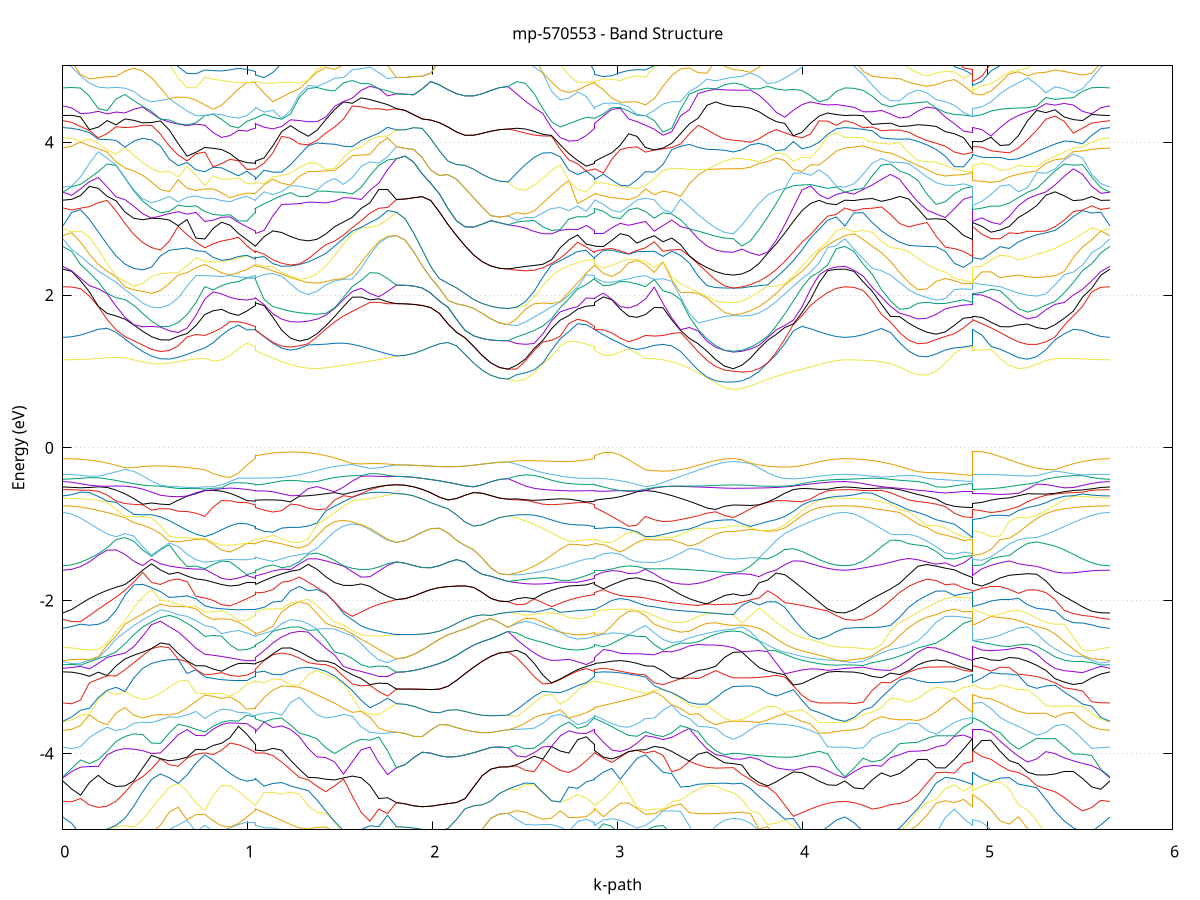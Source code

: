 set title 'mp-570553 - Band Structure'
set xlabel 'k-path'
set ylabel 'Energy (eV)'
set grid y
set yrange [-5:5]
set terminal png size 800,600
set output 'mp-570553_bands_gnuplot.png'
plot '-' using 1:2 with lines notitle, '-' using 1:2 with lines notitle, '-' using 1:2 with lines notitle, '-' using 1:2 with lines notitle, '-' using 1:2 with lines notitle, '-' using 1:2 with lines notitle, '-' using 1:2 with lines notitle, '-' using 1:2 with lines notitle, '-' using 1:2 with lines notitle, '-' using 1:2 with lines notitle, '-' using 1:2 with lines notitle, '-' using 1:2 with lines notitle, '-' using 1:2 with lines notitle, '-' using 1:2 with lines notitle, '-' using 1:2 with lines notitle, '-' using 1:2 with lines notitle, '-' using 1:2 with lines notitle, '-' using 1:2 with lines notitle, '-' using 1:2 with lines notitle, '-' using 1:2 with lines notitle, '-' using 1:2 with lines notitle, '-' using 1:2 with lines notitle, '-' using 1:2 with lines notitle, '-' using 1:2 with lines notitle, '-' using 1:2 with lines notitle, '-' using 1:2 with lines notitle, '-' using 1:2 with lines notitle, '-' using 1:2 with lines notitle, '-' using 1:2 with lines notitle, '-' using 1:2 with lines notitle, '-' using 1:2 with lines notitle, '-' using 1:2 with lines notitle, '-' using 1:2 with lines notitle, '-' using 1:2 with lines notitle, '-' using 1:2 with lines notitle, '-' using 1:2 with lines notitle, '-' using 1:2 with lines notitle, '-' using 1:2 with lines notitle, '-' using 1:2 with lines notitle, '-' using 1:2 with lines notitle, '-' using 1:2 with lines notitle, '-' using 1:2 with lines notitle, '-' using 1:2 with lines notitle, '-' using 1:2 with lines notitle, '-' using 1:2 with lines notitle, '-' using 1:2 with lines notitle, '-' using 1:2 with lines notitle, '-' using 1:2 with lines notitle, '-' using 1:2 with lines notitle, '-' using 1:2 with lines notitle, '-' using 1:2 with lines notitle, '-' using 1:2 with lines notitle, '-' using 1:2 with lines notitle, '-' using 1:2 with lines notitle, '-' using 1:2 with lines notitle, '-' using 1:2 with lines notitle, '-' using 1:2 with lines notitle, '-' using 1:2 with lines notitle, '-' using 1:2 with lines notitle, '-' using 1:2 with lines notitle, '-' using 1:2 with lines notitle, '-' using 1:2 with lines notitle, '-' using 1:2 with lines notitle, '-' using 1:2 with lines notitle, '-' using 1:2 with lines notitle, '-' using 1:2 with lines notitle, '-' using 1:2 with lines notitle, '-' using 1:2 with lines notitle, '-' using 1:2 with lines notitle, '-' using 1:2 with lines notitle, '-' using 1:2 with lines notitle, '-' using 1:2 with lines notitle, '-' using 1:2 with lines notitle, '-' using 1:2 with lines notitle, '-' using 1:2 with lines notitle, '-' using 1:2 with lines notitle, '-' using 1:2 with lines notitle, '-' using 1:2 with lines notitle, '-' using 1:2 with lines notitle, '-' using 1:2 with lines notitle, '-' using 1:2 with lines notitle, '-' using 1:2 with lines notitle, '-' using 1:2 with lines notitle, '-' using 1:2 with lines notitle, '-' using 1:2 with lines notitle, '-' using 1:2 with lines notitle, '-' using 1:2 with lines notitle, '-' using 1:2 with lines notitle, '-' using 1:2 with lines notitle, '-' using 1:2 with lines notitle, '-' using 1:2 with lines notitle, '-' using 1:2 with lines notitle, '-' using 1:2 with lines notitle, '-' using 1:2 with lines notitle, '-' using 1:2 with lines notitle, '-' using 1:2 with lines notitle, '-' using 1:2 with lines notitle, '-' using 1:2 with lines notitle, '-' using 1:2 with lines notitle, '-' using 1:2 with lines notitle, '-' using 1:2 with lines notitle, '-' using 1:2 with lines notitle, '-' using 1:2 with lines notitle, '-' using 1:2 with lines notitle, '-' using 1:2 with lines notitle, '-' using 1:2 with lines notitle, '-' using 1:2 with lines notitle, '-' using 1:2 with lines notitle, '-' using 1:2 with lines notitle, '-' using 1:2 with lines notitle, '-' using 1:2 with lines notitle, '-' using 1:2 with lines notitle, '-' using 1:2 with lines notitle, '-' using 1:2 with lines notitle, '-' using 1:2 with lines notitle, '-' using 1:2 with lines notitle, '-' using 1:2 with lines notitle, '-' using 1:2 with lines notitle, '-' using 1:2 with lines notitle, '-' using 1:2 with lines notitle, '-' using 1:2 with lines notitle, '-' using 1:2 with lines notitle, '-' using 1:2 with lines notitle, '-' using 1:2 with lines notitle, '-' using 1:2 with lines notitle, '-' using 1:2 with lines notitle, '-' using 1:2 with lines notitle, '-' using 1:2 with lines notitle
0.000000 -52.657070
0.047993 -52.657070
0.095986 -52.657070
0.143980 -52.657070
0.191973 -52.657070
0.239966 -52.657070
0.287959 -52.657070
0.335952 -52.657070
0.383945 -52.657070
0.431939 -52.657070
0.479932 -52.657070
0.527925 -52.657070
0.575918 -52.657070
0.623911 -52.657070
0.671904 -52.657070
0.719898 -52.657070
0.767891 -52.657070
0.767891 -52.657070
0.813355 -52.657070
0.858820 -52.657070
0.904284 -52.657070
0.949749 -52.657070
0.995214 -52.657070
1.040678 -52.657070
1.040678 -52.657070
1.040678 -52.657070
1.040678 -52.657070
1.088380 -52.657070
1.136081 -52.657070
1.183782 -52.657070
1.231484 -52.657170
1.279185 -52.657070
1.326887 -52.657070
1.374588 -52.657070
1.422289 -52.657070
1.469991 -52.657070
1.517692 -52.657070
1.565394 -52.657070
1.613095 -52.657070
1.660796 -52.657070
1.708498 -52.657070
1.756199 -52.657070
1.803901 -52.657070
1.803901 -52.657070
1.850314 -52.657070
1.896728 -52.657070
1.943142 -52.657070
1.989556 -52.657070
2.035969 -52.657070
2.082383 -52.657070
2.128797 -52.657070
2.175210 -52.657070
2.221624 -52.657070
2.268038 -52.657070
2.314452 -52.657070
2.360865 -52.657070
2.407279 -52.657070
2.407279 -52.657070
2.454304 -52.657070
2.501329 -52.657070
2.548355 -52.657070
2.595380 -52.657070
2.642405 -52.657070
2.689430 -52.657070
2.736455 -52.657070
2.783480 -52.657070
2.830505 -52.657070
2.877530 -52.657070
2.877530 -52.657070
2.922995 -52.657070
2.968460 -52.657070
3.013924 -52.657070
3.059389 -52.657070
3.104853 -52.657070
3.150318 -52.657070
3.150318 -52.657070
3.197814 -52.657070
3.245311 -52.657070
3.292807 -52.657070
3.340303 -52.657070
3.387800 -52.657070
3.435296 -52.657070
3.482792 -52.657070
3.530289 -52.657070
3.577785 -52.657070
3.625282 -52.657070
3.625282 -52.657070
3.671695 -52.657070
3.718109 -52.657070
3.764523 -52.657070
3.810936 -52.657070
3.857350 -52.657070
3.903764 -52.657070
3.950178 -52.657070
3.996591 -52.657070
4.043005 -52.657070
4.089419 -52.657070
4.135833 -52.657070
4.182246 -52.657070
4.228660 -52.657070
4.228660 -52.657070
4.278002 -52.657070
4.327343 -52.657070
4.376685 -52.657070
4.426027 -52.657070
4.475368 -52.657070
4.524710 -52.657070
4.574052 -52.657070
4.623393 -52.657070
4.672735 -52.657070
4.722077 -52.657070
4.771418 -52.657070
4.820760 -52.657170
4.870102 -52.657170
4.919444 -52.657170
4.919444 -52.657170
4.968951 -52.657170
5.018458 -52.657170
5.067965 -52.657070
5.117472 -52.657070
5.166979 -52.657070
5.216486 -52.657070
5.265993 -52.657070
5.315500 -52.657070
5.365007 -52.657070
5.414514 -52.657070
5.464021 -52.657070
5.513528 -52.657070
5.563036 -52.657070
5.612543 -52.657070
5.662050 -52.657070
e
0.000000 -52.657070
0.047993 -52.657070
0.095986 -52.657070
0.143980 -52.657070
0.191973 -52.657070
0.239966 -52.657070
0.287959 -52.657070
0.335952 -52.657070
0.383945 -52.657070
0.431939 -52.657070
0.479932 -52.657070
0.527925 -52.657070
0.575918 -52.657070
0.623911 -52.657070
0.671904 -52.657070
0.719898 -52.657070
0.767891 -52.657070
0.767891 -52.657070
0.813355 -52.657070
0.858820 -52.657070
0.904284 -52.657070
0.949749 -52.657070
0.995214 -52.657070
1.040678 -52.657070
1.040678 -52.657070
1.040678 -52.657070
1.040678 -52.657070
1.088380 -52.657070
1.136081 -52.657070
1.183782 -52.657070
1.231484 -52.657070
1.279185 -52.657070
1.326887 -52.657070
1.374588 -52.657070
1.422289 -52.657070
1.469991 -52.657070
1.517692 -52.657070
1.565394 -52.657070
1.613095 -52.657070
1.660796 -52.657070
1.708498 -52.657070
1.756199 -52.657070
1.803901 -52.657070
1.803901 -52.657070
1.850314 -52.657070
1.896728 -52.657070
1.943142 -52.657070
1.989556 -52.657070
2.035969 -52.657070
2.082383 -52.657070
2.128797 -52.657070
2.175210 -52.657070
2.221624 -52.657070
2.268038 -52.657070
2.314452 -52.657070
2.360865 -52.657070
2.407279 -52.657070
2.407279 -52.657070
2.454304 -52.657070
2.501329 -52.657070
2.548355 -52.657070
2.595380 -52.657070
2.642405 -52.657070
2.689430 -52.657070
2.736455 -52.657070
2.783480 -52.657070
2.830505 -52.657070
2.877530 -52.657070
2.877530 -52.657070
2.922995 -52.657070
2.968460 -52.657070
3.013924 -52.657070
3.059389 -52.657070
3.104853 -52.657070
3.150318 -52.657070
3.150318 -52.657070
3.197814 -52.657070
3.245311 -52.657070
3.292807 -52.657070
3.340303 -52.657070
3.387800 -52.657070
3.435296 -52.657070
3.482792 -52.657070
3.530289 -52.657070
3.577785 -52.657070
3.625282 -52.657070
3.625282 -52.657070
3.671695 -52.657070
3.718109 -52.657070
3.764523 -52.657070
3.810936 -52.657070
3.857350 -52.657070
3.903764 -52.657070
3.950178 -52.657070
3.996591 -52.657070
4.043005 -52.657070
4.089419 -52.657070
4.135833 -52.657070
4.182246 -52.657070
4.228660 -52.657070
4.228660 -52.657070
4.278002 -52.657070
4.327343 -52.657070
4.376685 -52.657070
4.426027 -52.657070
4.475368 -52.657070
4.524710 -52.657070
4.574052 -52.657070
4.623393 -52.657070
4.672735 -52.657070
4.722077 -52.657070
4.771418 -52.657070
4.820760 -52.657070
4.870102 -52.657070
4.919444 -52.657070
4.919444 -52.657070
4.968951 -52.657070
5.018458 -52.657070
5.067965 -52.657070
5.117472 -52.657070
5.166979 -52.657070
5.216486 -52.657070
5.265993 -52.657070
5.315500 -52.657070
5.365007 -52.657070
5.414514 -52.657070
5.464021 -52.657070
5.513528 -52.657070
5.563036 -52.657070
5.612543 -52.657070
5.662050 -52.657070
e
0.000000 -52.550170
0.047993 -52.550170
0.095986 -52.550170
0.143980 -52.550170
0.191973 -52.550170
0.239966 -52.550170
0.287959 -52.550070
0.335952 -52.550170
0.383945 -52.550170
0.431939 -52.550170
0.479932 -52.550070
0.527925 -52.550070
0.575918 -52.550070
0.623911 -52.550070
0.671904 -52.550070
0.719898 -52.550070
0.767891 -52.550070
0.767891 -52.550070
0.813355 -52.550070
0.858820 -52.550070
0.904284 -52.550070
0.949749 -52.550170
0.995214 -52.550170
1.040678 -52.550170
1.040678 -52.550170
1.040678 -52.550170
1.040678 -52.550170
1.088380 -52.550170
1.136081 -52.550170
1.183782 -52.550170
1.231484 -52.550170
1.279185 -52.550170
1.326887 -52.550170
1.374588 -52.550170
1.422289 -52.550170
1.469991 -52.550170
1.517692 -52.550170
1.565394 -52.550070
1.613095 -52.550070
1.660796 -52.550070
1.708498 -52.550070
1.756199 -52.550070
1.803901 -52.550070
1.803901 -52.550070
1.850314 -52.550070
1.896728 -52.550070
1.943142 -52.550070
1.989556 -52.550070
2.035969 -52.550070
2.082383 -52.550070
2.128797 -52.550070
2.175210 -52.550070
2.221624 -52.550070
2.268038 -52.550070
2.314452 -52.550070
2.360865 -52.550070
2.407279 -52.550070
2.407279 -52.550070
2.454304 -52.550070
2.501329 -52.550070
2.548355 -52.550070
2.595380 -52.550070
2.642405 -52.550070
2.689430 -52.550070
2.736455 -52.550170
2.783480 -52.550170
2.830505 -52.550170
2.877530 -52.550170
2.877530 -52.550170
2.922995 -52.550170
2.968460 -52.550170
3.013924 -52.550170
3.059389 -52.550170
3.104853 -52.550170
3.150318 -52.550070
3.150318 -52.550070
3.197814 -52.550070
3.245311 -52.550070
3.292807 -52.550170
3.340303 -52.550170
3.387800 -52.550170
3.435296 -52.550170
3.482792 -52.550170
3.530289 -52.550170
3.577785 -52.550170
3.625282 -52.550170
3.625282 -52.550170
3.671695 -52.550170
3.718109 -52.550170
3.764523 -52.550170
3.810936 -52.550170
3.857350 -52.550170
3.903764 -52.550170
3.950178 -52.550170
3.996591 -52.550170
4.043005 -52.550170
4.089419 -52.550170
4.135833 -52.550170
4.182246 -52.550170
4.228660 -52.550170
4.228660 -52.550170
4.278002 -52.550170
4.327343 -52.550170
4.376685 -52.550170
4.426027 -52.550170
4.475368 -52.550170
4.524710 -52.550170
4.574052 -52.550170
4.623393 -52.550170
4.672735 -52.550070
4.722077 -52.550070
4.771418 -52.550070
4.820760 -52.550070
4.870102 -52.550070
4.919444 -52.550070
4.919444 -52.550170
4.968951 -52.550170
5.018458 -52.550170
5.067965 -52.550170
5.117472 -52.550170
5.166979 -52.550170
5.216486 -52.550170
5.265993 -52.550170
5.315500 -52.550170
5.365007 -52.550170
5.414514 -52.550170
5.464021 -52.550170
5.513528 -52.550170
5.563036 -52.550170
5.612543 -52.550170
5.662050 -52.550170
e
0.000000 -52.550070
0.047993 -52.550070
0.095986 -52.550070
0.143980 -52.550070
0.191973 -52.550070
0.239966 -52.550070
0.287959 -52.550070
0.335952 -52.550070
0.383945 -52.550070
0.431939 -52.550070
0.479932 -52.550070
0.527925 -52.550070
0.575918 -52.550070
0.623911 -52.550070
0.671904 -52.550070
0.719898 -52.550070
0.767891 -52.550070
0.767891 -52.550070
0.813355 -52.550070
0.858820 -52.550070
0.904284 -52.550070
0.949749 -52.550070
0.995214 -52.550070
1.040678 -52.550070
1.040678 -52.550070
1.040678 -52.550070
1.040678 -52.550070
1.088380 -52.550070
1.136081 -52.550070
1.183782 -52.550070
1.231484 -52.550070
1.279185 -52.550070
1.326887 -52.550070
1.374588 -52.550070
1.422289 -52.550070
1.469991 -52.550070
1.517692 -52.550070
1.565394 -52.550070
1.613095 -52.550070
1.660796 -52.550070
1.708498 -52.550070
1.756199 -52.550070
1.803901 -52.550070
1.803901 -52.550070
1.850314 -52.550070
1.896728 -52.550070
1.943142 -52.550070
1.989556 -52.550070
2.035969 -52.550070
2.082383 -52.550070
2.128797 -52.550070
2.175210 -52.550070
2.221624 -52.550070
2.268038 -52.550070
2.314452 -52.550070
2.360865 -52.550070
2.407279 -52.550070
2.407279 -52.550070
2.454304 -52.550070
2.501329 -52.550070
2.548355 -52.550070
2.595380 -52.550070
2.642405 -52.550070
2.689430 -52.550070
2.736455 -52.550070
2.783480 -52.550070
2.830505 -52.550070
2.877530 -52.550070
2.877530 -52.550070
2.922995 -52.550070
2.968460 -52.550070
3.013924 -52.550070
3.059389 -52.550070
3.104853 -52.550070
3.150318 -52.550070
3.150318 -52.550070
3.197814 -52.550070
3.245311 -52.550070
3.292807 -52.550070
3.340303 -52.550070
3.387800 -52.550070
3.435296 -52.550070
3.482792 -52.550070
3.530289 -52.550070
3.577785 -52.550070
3.625282 -52.550070
3.625282 -52.550070
3.671695 -52.550070
3.718109 -52.550070
3.764523 -52.550070
3.810936 -52.550070
3.857350 -52.550070
3.903764 -52.550070
3.950178 -52.550070
3.996591 -52.550070
4.043005 -52.550070
4.089419 -52.550070
4.135833 -52.550070
4.182246 -52.550070
4.228660 -52.550070
4.228660 -52.550070
4.278002 -52.550070
4.327343 -52.550070
4.376685 -52.550070
4.426027 -52.550070
4.475368 -52.550070
4.524710 -52.550070
4.574052 -52.550070
4.623393 -52.550070
4.672735 -52.550070
4.722077 -52.550070
4.771418 -52.550070
4.820760 -52.550070
4.870102 -52.550070
4.919444 -52.550070
4.919444 -52.550070
4.968951 -52.550070
5.018458 -52.550070
5.067965 -52.550070
5.117472 -52.550070
5.166979 -52.550070
5.216486 -52.550070
5.265993 -52.550070
5.315500 -52.550070
5.365007 -52.550070
5.414514 -52.550070
5.464021 -52.550070
5.513528 -52.550070
5.563036 -52.550070
5.612543 -52.550070
5.662050 -52.550070
e
0.000000 -52.543370
0.047993 -52.543370
0.095986 -52.543370
0.143980 -52.543370
0.191973 -52.543370
0.239966 -52.543370
0.287959 -52.543370
0.335952 -52.543370
0.383945 -52.543370
0.431939 -52.543370
0.479932 -52.543370
0.527925 -52.543370
0.575918 -52.543370
0.623911 -52.543370
0.671904 -52.543370
0.719898 -52.543370
0.767891 -52.543370
0.767891 -52.543370
0.813355 -52.543370
0.858820 -52.543370
0.904284 -52.543370
0.949749 -52.543370
0.995214 -52.543370
1.040678 -52.543370
1.040678 -52.543370
1.040678 -52.543370
1.040678 -52.543370
1.088380 -52.543370
1.136081 -52.543370
1.183782 -52.543370
1.231484 -52.543370
1.279185 -52.543370
1.326887 -52.543370
1.374588 -52.543370
1.422289 -52.543370
1.469991 -52.543370
1.517692 -52.543370
1.565394 -52.543370
1.613095 -52.543370
1.660796 -52.543370
1.708498 -52.543370
1.756199 -52.543370
1.803901 -52.543370
1.803901 -52.543370
1.850314 -52.543370
1.896728 -52.543370
1.943142 -52.543370
1.989556 -52.543370
2.035969 -52.543370
2.082383 -52.543370
2.128797 -52.543370
2.175210 -52.543370
2.221624 -52.543370
2.268038 -52.543370
2.314452 -52.543370
2.360865 -52.543370
2.407279 -52.543370
2.407279 -52.543370
2.454304 -52.543370
2.501329 -52.543370
2.548355 -52.543370
2.595380 -52.543370
2.642405 -52.543370
2.689430 -52.543370
2.736455 -52.543370
2.783480 -52.543370
2.830505 -52.543370
2.877530 -52.543370
2.877530 -52.543370
2.922995 -52.543370
2.968460 -52.543370
3.013924 -52.543370
3.059389 -52.543370
3.104853 -52.543370
3.150318 -52.543370
3.150318 -52.543370
3.197814 -52.543370
3.245311 -52.543370
3.292807 -52.543370
3.340303 -52.543370
3.387800 -52.543370
3.435296 -52.543370
3.482792 -52.543370
3.530289 -52.543370
3.577785 -52.543370
3.625282 -52.543370
3.625282 -52.543370
3.671695 -52.543370
3.718109 -52.543370
3.764523 -52.543370
3.810936 -52.543370
3.857350 -52.543370
3.903764 -52.543370
3.950178 -52.543370
3.996591 -52.543370
4.043005 -52.543370
4.089419 -52.543370
4.135833 -52.543370
4.182246 -52.543370
4.228660 -52.543370
4.228660 -52.543370
4.278002 -52.543370
4.327343 -52.543370
4.376685 -52.543370
4.426027 -52.543370
4.475368 -52.543370
4.524710 -52.543370
4.574052 -52.543370
4.623393 -52.543370
4.672735 -52.543370
4.722077 -52.543370
4.771418 -52.543370
4.820760 -52.543370
4.870102 -52.543370
4.919444 -52.543370
4.919444 -52.543370
4.968951 -52.543370
5.018458 -52.543370
5.067965 -52.543370
5.117472 -52.543370
5.166979 -52.543370
5.216486 -52.543370
5.265993 -52.543370
5.315500 -52.543370
5.365007 -52.543370
5.414514 -52.543370
5.464021 -52.543370
5.513528 -52.543370
5.563036 -52.543370
5.612543 -52.543370
5.662050 -52.543370
e
0.000000 -52.543370
0.047993 -52.543370
0.095986 -52.543370
0.143980 -52.543370
0.191973 -52.543370
0.239966 -52.543370
0.287959 -52.543370
0.335952 -52.543370
0.383945 -52.543370
0.431939 -52.543370
0.479932 -52.543370
0.527925 -52.543370
0.575918 -52.543370
0.623911 -52.543370
0.671904 -52.543370
0.719898 -52.543370
0.767891 -52.543370
0.767891 -52.543370
0.813355 -52.543370
0.858820 -52.543370
0.904284 -52.543370
0.949749 -52.543370
0.995214 -52.543370
1.040678 -52.543370
1.040678 -52.543370
1.040678 -52.543370
1.040678 -52.543370
1.088380 -52.543370
1.136081 -52.543370
1.183782 -52.543370
1.231484 -52.543370
1.279185 -52.543370
1.326887 -52.543370
1.374588 -52.543370
1.422289 -52.543370
1.469991 -52.543370
1.517692 -52.543370
1.565394 -52.543370
1.613095 -52.543370
1.660796 -52.543370
1.708498 -52.543370
1.756199 -52.543370
1.803901 -52.543370
1.803901 -52.543370
1.850314 -52.543370
1.896728 -52.543370
1.943142 -52.543370
1.989556 -52.543370
2.035969 -52.543370
2.082383 -52.543370
2.128797 -52.543370
2.175210 -52.543370
2.221624 -52.543370
2.268038 -52.543370
2.314452 -52.543370
2.360865 -52.543370
2.407279 -52.543370
2.407279 -52.543370
2.454304 -52.543370
2.501329 -52.543370
2.548355 -52.543370
2.595380 -52.543370
2.642405 -52.543370
2.689430 -52.543370
2.736455 -52.543370
2.783480 -52.543370
2.830505 -52.543370
2.877530 -52.543370
2.877530 -52.543370
2.922995 -52.543370
2.968460 -52.543370
3.013924 -52.543370
3.059389 -52.543370
3.104853 -52.543370
3.150318 -52.543370
3.150318 -52.543370
3.197814 -52.543370
3.245311 -52.543370
3.292807 -52.543370
3.340303 -52.543370
3.387800 -52.543370
3.435296 -52.543370
3.482792 -52.543370
3.530289 -52.543370
3.577785 -52.543370
3.625282 -52.543370
3.625282 -52.543370
3.671695 -52.543370
3.718109 -52.543370
3.764523 -52.543370
3.810936 -52.543370
3.857350 -52.543370
3.903764 -52.543370
3.950178 -52.543370
3.996591 -52.543370
4.043005 -52.543370
4.089419 -52.543370
4.135833 -52.543370
4.182246 -52.543370
4.228660 -52.543370
4.228660 -52.543370
4.278002 -52.543370
4.327343 -52.543370
4.376685 -52.543370
4.426027 -52.543370
4.475368 -52.543370
4.524710 -52.543370
4.574052 -52.543370
4.623393 -52.543370
4.672735 -52.543370
4.722077 -52.543370
4.771418 -52.543370
4.820760 -52.543370
4.870102 -52.543370
4.919444 -52.543370
4.919444 -52.543370
4.968951 -52.543370
5.018458 -52.543370
5.067965 -52.543370
5.117472 -52.543370
5.166979 -52.543370
5.216486 -52.543370
5.265993 -52.543370
5.315500 -52.543370
5.365007 -52.543370
5.414514 -52.543370
5.464021 -52.543370
5.513528 -52.543370
5.563036 -52.543370
5.612543 -52.543370
5.662050 -52.543370
e
0.000000 -52.495870
0.047993 -52.495870
0.095986 -52.495870
0.143980 -52.495870
0.191973 -52.495870
0.239966 -52.495870
0.287959 -52.495870
0.335952 -52.495870
0.383945 -52.495870
0.431939 -52.495870
0.479932 -52.495870
0.527925 -52.495870
0.575918 -52.495870
0.623911 -52.495870
0.671904 -52.495870
0.719898 -52.495870
0.767891 -52.495870
0.767891 -52.495870
0.813355 -52.495870
0.858820 -52.495870
0.904284 -52.495870
0.949749 -52.495870
0.995214 -52.495870
1.040678 -52.495870
1.040678 -52.495870
1.040678 -52.495870
1.040678 -52.495870
1.088380 -52.495870
1.136081 -52.495870
1.183782 -52.495870
1.231484 -52.495870
1.279185 -52.495870
1.326887 -52.495870
1.374588 -52.495870
1.422289 -52.495870
1.469991 -52.495870
1.517692 -52.495870
1.565394 -52.495870
1.613095 -52.495870
1.660796 -52.495870
1.708498 -52.495870
1.756199 -52.495870
1.803901 -52.495870
1.803901 -52.495870
1.850314 -52.495870
1.896728 -52.495870
1.943142 -52.495870
1.989556 -52.495870
2.035969 -52.495870
2.082383 -52.495870
2.128797 -52.495870
2.175210 -52.495870
2.221624 -52.495870
2.268038 -52.495870
2.314452 -52.495870
2.360865 -52.495870
2.407279 -52.495870
2.407279 -52.495870
2.454304 -52.495870
2.501329 -52.495870
2.548355 -52.495870
2.595380 -52.495870
2.642405 -52.495870
2.689430 -52.495870
2.736455 -52.495870
2.783480 -52.495870
2.830505 -52.495870
2.877530 -52.495870
2.877530 -52.495870
2.922995 -52.495870
2.968460 -52.495870
3.013924 -52.495870
3.059389 -52.495870
3.104853 -52.495870
3.150318 -52.495870
3.150318 -52.495870
3.197814 -52.495870
3.245311 -52.495870
3.292807 -52.495870
3.340303 -52.495870
3.387800 -52.495870
3.435296 -52.495870
3.482792 -52.495870
3.530289 -52.495870
3.577785 -52.495870
3.625282 -52.495870
3.625282 -52.495870
3.671695 -52.495870
3.718109 -52.495870
3.764523 -52.495870
3.810936 -52.495870
3.857350 -52.495870
3.903764 -52.495870
3.950178 -52.495870
3.996591 -52.495870
4.043005 -52.495870
4.089419 -52.495870
4.135833 -52.495870
4.182246 -52.495870
4.228660 -52.495870
4.228660 -52.495870
4.278002 -52.495870
4.327343 -52.495870
4.376685 -52.495870
4.426027 -52.495870
4.475368 -52.495870
4.524710 -52.495870
4.574052 -52.495870
4.623393 -52.495870
4.672735 -52.495870
4.722077 -52.495870
4.771418 -52.495870
4.820760 -52.495870
4.870102 -52.495870
4.919444 -52.495870
4.919444 -52.495870
4.968951 -52.495870
5.018458 -52.495870
5.067965 -52.495870
5.117472 -52.495870
5.166979 -52.495870
5.216486 -52.495870
5.265993 -52.495870
5.315500 -52.495870
5.365007 -52.495870
5.414514 -52.495870
5.464021 -52.495870
5.513528 -52.495870
5.563036 -52.495870
5.612543 -52.495870
5.662050 -52.495870
e
0.000000 -52.495870
0.047993 -52.495870
0.095986 -52.495870
0.143980 -52.495870
0.191973 -52.495870
0.239966 -52.495870
0.287959 -52.495870
0.335952 -52.495870
0.383945 -52.495870
0.431939 -52.495870
0.479932 -52.495870
0.527925 -52.495870
0.575918 -52.495870
0.623911 -52.495870
0.671904 -52.495870
0.719898 -52.495870
0.767891 -52.495870
0.767891 -52.495870
0.813355 -52.495870
0.858820 -52.495870
0.904284 -52.495870
0.949749 -52.495870
0.995214 -52.495870
1.040678 -52.495870
1.040678 -52.495870
1.040678 -52.495870
1.040678 -52.495870
1.088380 -52.495870
1.136081 -52.495870
1.183782 -52.495870
1.231484 -52.495870
1.279185 -52.495870
1.326887 -52.495870
1.374588 -52.495870
1.422289 -52.495870
1.469991 -52.495870
1.517692 -52.495870
1.565394 -52.495870
1.613095 -52.495870
1.660796 -52.495870
1.708498 -52.495870
1.756199 -52.495870
1.803901 -52.495870
1.803901 -52.495870
1.850314 -52.495870
1.896728 -52.495870
1.943142 -52.495870
1.989556 -52.495870
2.035969 -52.495870
2.082383 -52.495870
2.128797 -52.495870
2.175210 -52.495870
2.221624 -52.495870
2.268038 -52.495870
2.314452 -52.495870
2.360865 -52.495870
2.407279 -52.495870
2.407279 -52.495870
2.454304 -52.495870
2.501329 -52.495870
2.548355 -52.495870
2.595380 -52.495870
2.642405 -52.495870
2.689430 -52.495870
2.736455 -52.495870
2.783480 -52.495870
2.830505 -52.495870
2.877530 -52.495870
2.877530 -52.495870
2.922995 -52.495870
2.968460 -52.495870
3.013924 -52.495870
3.059389 -52.495870
3.104853 -52.495870
3.150318 -52.495870
3.150318 -52.495870
3.197814 -52.495870
3.245311 -52.495870
3.292807 -52.495870
3.340303 -52.495870
3.387800 -52.495870
3.435296 -52.495870
3.482792 -52.495870
3.530289 -52.495870
3.577785 -52.495870
3.625282 -52.495870
3.625282 -52.495870
3.671695 -52.495870
3.718109 -52.495870
3.764523 -52.495870
3.810936 -52.495870
3.857350 -52.495870
3.903764 -52.495870
3.950178 -52.495870
3.996591 -52.495870
4.043005 -52.495870
4.089419 -52.495870
4.135833 -52.495870
4.182246 -52.495870
4.228660 -52.495870
4.228660 -52.495870
4.278002 -52.495870
4.327343 -52.495870
4.376685 -52.495870
4.426027 -52.495870
4.475368 -52.495870
4.524710 -52.495870
4.574052 -52.495870
4.623393 -52.495870
4.672735 -52.495870
4.722077 -52.495870
4.771418 -52.495870
4.820760 -52.495870
4.870102 -52.495870
4.919444 -52.495870
4.919444 -52.495870
4.968951 -52.495870
5.018458 -52.495870
5.067965 -52.495870
5.117472 -52.495870
5.166979 -52.495870
5.216486 -52.495870
5.265993 -52.495870
5.315500 -52.495870
5.365007 -52.495870
5.414514 -52.495870
5.464021 -52.495870
5.513528 -52.495870
5.563036 -52.495870
5.612543 -52.495870
5.662050 -52.495870
e
0.000000 -52.433570
0.047993 -52.433570
0.095986 -52.433570
0.143980 -52.433570
0.191973 -52.433570
0.239966 -52.433570
0.287959 -52.433570
0.335952 -52.433570
0.383945 -52.433570
0.431939 -52.433570
0.479932 -52.433570
0.527925 -52.433570
0.575918 -52.433470
0.623911 -52.433470
0.671904 -52.433470
0.719898 -52.433470
0.767891 -52.433470
0.767891 -52.433470
0.813355 -52.433470
0.858820 -52.433470
0.904284 -52.433470
0.949749 -52.433570
0.995214 -52.433570
1.040678 -52.433570
1.040678 -52.433570
1.040678 -52.433570
1.040678 -52.433570
1.088380 -52.433570
1.136081 -52.433570
1.183782 -52.433570
1.231484 -52.433570
1.279185 -52.433570
1.326887 -52.433570
1.374588 -52.433570
1.422289 -52.433570
1.469991 -52.433570
1.517692 -52.433570
1.565394 -52.433470
1.613095 -52.433570
1.660796 -52.433470
1.708498 -52.433470
1.756199 -52.433470
1.803901 -52.433470
1.803901 -52.433470
1.850314 -52.433470
1.896728 -52.433470
1.943142 -52.433470
1.989556 -52.433470
2.035969 -52.433470
2.082383 -52.433470
2.128797 -52.433470
2.175210 -52.433470
2.221624 -52.433470
2.268038 -52.433470
2.314452 -52.433470
2.360865 -52.433470
2.407279 -52.433470
2.407279 -52.433470
2.454304 -52.433470
2.501329 -52.433470
2.548355 -52.433470
2.595380 -52.433470
2.642405 -52.433470
2.689430 -52.433570
2.736455 -52.433570
2.783480 -52.433570
2.830505 -52.433570
2.877530 -52.433570
2.877530 -52.433570
2.922995 -52.433570
2.968460 -52.433570
3.013924 -52.433570
3.059389 -52.433570
3.104853 -52.433570
3.150318 -52.433470
3.150318 -52.433470
3.197814 -52.433570
3.245311 -52.433570
3.292807 -52.433570
3.340303 -52.433570
3.387800 -52.433570
3.435296 -52.433570
3.482792 -52.433570
3.530289 -52.433570
3.577785 -52.433570
3.625282 -52.433570
3.625282 -52.433570
3.671695 -52.433570
3.718109 -52.433570
3.764523 -52.433570
3.810936 -52.433570
3.857350 -52.433570
3.903764 -52.433570
3.950178 -52.433570
3.996591 -52.433570
4.043005 -52.433570
4.089419 -52.433570
4.135833 -52.433570
4.182246 -52.433570
4.228660 -52.433570
4.228660 -52.433570
4.278002 -52.433570
4.327343 -52.433570
4.376685 -52.433570
4.426027 -52.433570
4.475368 -52.433570
4.524710 -52.433570
4.574052 -52.433570
4.623393 -52.433570
4.672735 -52.433570
4.722077 -52.433570
4.771418 -52.433570
4.820760 -52.433470
4.870102 -52.433470
4.919444 -52.433470
4.919444 -52.433570
4.968951 -52.433570
5.018458 -52.433570
5.067965 -52.433570
5.117472 -52.433570
5.166979 -52.433570
5.216486 -52.433570
5.265993 -52.433570
5.315500 -52.433570
5.365007 -52.433570
5.414514 -52.433570
5.464021 -52.433570
5.513528 -52.433570
5.563036 -52.433570
5.612543 -52.433570
5.662050 -52.433570
e
0.000000 -52.433470
0.047993 -52.433470
0.095986 -52.433470
0.143980 -52.433470
0.191973 -52.433470
0.239966 -52.433470
0.287959 -52.433470
0.335952 -52.433470
0.383945 -52.433470
0.431939 -52.433470
0.479932 -52.433470
0.527925 -52.433470
0.575918 -52.433470
0.623911 -52.433470
0.671904 -52.433470
0.719898 -52.433470
0.767891 -52.433470
0.767891 -52.433470
0.813355 -52.433470
0.858820 -52.433470
0.904284 -52.433470
0.949749 -52.433470
0.995214 -52.433470
1.040678 -52.433470
1.040678 -52.433470
1.040678 -52.433470
1.040678 -52.433470
1.088380 -52.433470
1.136081 -52.433470
1.183782 -52.433470
1.231484 -52.433470
1.279185 -52.433470
1.326887 -52.433470
1.374588 -52.433470
1.422289 -52.433470
1.469991 -52.433470
1.517692 -52.433470
1.565394 -52.433470
1.613095 -52.433470
1.660796 -52.433470
1.708498 -52.433470
1.756199 -52.433470
1.803901 -52.433470
1.803901 -52.433470
1.850314 -52.433470
1.896728 -52.433470
1.943142 -52.433470
1.989556 -52.433470
2.035969 -52.433470
2.082383 -52.433470
2.128797 -52.433470
2.175210 -52.433470
2.221624 -52.433470
2.268038 -52.433470
2.314452 -52.433470
2.360865 -52.433470
2.407279 -52.433470
2.407279 -52.433470
2.454304 -52.433470
2.501329 -52.433470
2.548355 -52.433470
2.595380 -52.433470
2.642405 -52.433470
2.689430 -52.433470
2.736455 -52.433470
2.783480 -52.433470
2.830505 -52.433470
2.877530 -52.433470
2.877530 -52.433470
2.922995 -52.433470
2.968460 -52.433470
3.013924 -52.433470
3.059389 -52.433470
3.104853 -52.433470
3.150318 -52.433470
3.150318 -52.433470
3.197814 -52.433470
3.245311 -52.433470
3.292807 -52.433470
3.340303 -52.433470
3.387800 -52.433470
3.435296 -52.433470
3.482792 -52.433470
3.530289 -52.433470
3.577785 -52.433470
3.625282 -52.433470
3.625282 -52.433470
3.671695 -52.433470
3.718109 -52.433470
3.764523 -52.433470
3.810936 -52.433470
3.857350 -52.433470
3.903764 -52.433470
3.950178 -52.433470
3.996591 -52.433470
4.043005 -52.433470
4.089419 -52.433470
4.135833 -52.433470
4.182246 -52.433470
4.228660 -52.433470
4.228660 -52.433470
4.278002 -52.433470
4.327343 -52.433470
4.376685 -52.433470
4.426027 -52.433470
4.475368 -52.433470
4.524710 -52.433470
4.574052 -52.433470
4.623393 -52.433470
4.672735 -52.433470
4.722077 -52.433470
4.771418 -52.433470
4.820760 -52.433470
4.870102 -52.433470
4.919444 -52.433470
4.919444 -52.433470
4.968951 -52.433470
5.018458 -52.433470
5.067965 -52.433470
5.117472 -52.433470
5.166979 -52.433470
5.216486 -52.433470
5.265993 -52.433470
5.315500 -52.433470
5.365007 -52.433470
5.414514 -52.433470
5.464021 -52.433470
5.513528 -52.433470
5.563036 -52.433470
5.612543 -52.433470
5.662050 -52.433470
e
0.000000 -52.423470
0.047993 -52.423470
0.095986 -52.423470
0.143980 -52.423470
0.191973 -52.423470
0.239966 -52.423470
0.287959 -52.423470
0.335952 -52.423470
0.383945 -52.423470
0.431939 -52.423470
0.479932 -52.423470
0.527925 -52.423470
0.575918 -52.423470
0.623911 -52.423470
0.671904 -52.423470
0.719898 -52.423470
0.767891 -52.423470
0.767891 -52.423470
0.813355 -52.423470
0.858820 -52.423470
0.904284 -52.423470
0.949749 -52.423470
0.995214 -52.423470
1.040678 -52.423470
1.040678 -52.423470
1.040678 -52.423470
1.040678 -52.423470
1.088380 -52.423470
1.136081 -52.423470
1.183782 -52.423470
1.231484 -52.423470
1.279185 -52.423470
1.326887 -52.423470
1.374588 -52.423470
1.422289 -52.423470
1.469991 -52.423470
1.517692 -52.423470
1.565394 -52.423470
1.613095 -52.423470
1.660796 -52.423470
1.708498 -52.423470
1.756199 -52.423470
1.803901 -52.423470
1.803901 -52.423470
1.850314 -52.423470
1.896728 -52.423470
1.943142 -52.423470
1.989556 -52.423470
2.035969 -52.423470
2.082383 -52.423470
2.128797 -52.423470
2.175210 -52.423470
2.221624 -52.423470
2.268038 -52.423470
2.314452 -52.423470
2.360865 -52.423470
2.407279 -52.423470
2.407279 -52.423470
2.454304 -52.423470
2.501329 -52.423470
2.548355 -52.423470
2.595380 -52.423470
2.642405 -52.423470
2.689430 -52.423470
2.736455 -52.423470
2.783480 -52.423470
2.830505 -52.423470
2.877530 -52.423470
2.877530 -52.423470
2.922995 -52.423470
2.968460 -52.423470
3.013924 -52.423470
3.059389 -52.423470
3.104853 -52.423470
3.150318 -52.423470
3.150318 -52.423470
3.197814 -52.423470
3.245311 -52.423470
3.292807 -52.423470
3.340303 -52.423470
3.387800 -52.423470
3.435296 -52.423470
3.482792 -52.423470
3.530289 -52.423470
3.577785 -52.423470
3.625282 -52.423470
3.625282 -52.423470
3.671695 -52.423470
3.718109 -52.423470
3.764523 -52.423470
3.810936 -52.423470
3.857350 -52.423470
3.903764 -52.423470
3.950178 -52.423470
3.996591 -52.423470
4.043005 -52.423470
4.089419 -52.423470
4.135833 -52.423470
4.182246 -52.423470
4.228660 -52.423470
4.228660 -52.423470
4.278002 -52.423470
4.327343 -52.423470
4.376685 -52.423470
4.426027 -52.423470
4.475368 -52.423470
4.524710 -52.423470
4.574052 -52.423470
4.623393 -52.423470
4.672735 -52.423470
4.722077 -52.423470
4.771418 -52.423470
4.820760 -52.423470
4.870102 -52.423470
4.919444 -52.423470
4.919444 -52.423470
4.968951 -52.423470
5.018458 -52.423470
5.067965 -52.423470
5.117472 -52.423470
5.166979 -52.423470
5.216486 -52.423470
5.265993 -52.423470
5.315500 -52.423470
5.365007 -52.423470
5.414514 -52.423470
5.464021 -52.423470
5.513528 -52.423470
5.563036 -52.423470
5.612543 -52.423470
5.662050 -52.423470
e
0.000000 -52.423370
0.047993 -52.423370
0.095986 -52.423370
0.143980 -52.423370
0.191973 -52.423470
0.239966 -52.423470
0.287959 -52.423470
0.335952 -52.423470
0.383945 -52.423470
0.431939 -52.423470
0.479932 -52.423470
0.527925 -52.423470
0.575918 -52.423470
0.623911 -52.423470
0.671904 -52.423470
0.719898 -52.423470
0.767891 -52.423470
0.767891 -52.423470
0.813355 -52.423470
0.858820 -52.423470
0.904284 -52.423470
0.949749 -52.423470
0.995214 -52.423470
1.040678 -52.423470
1.040678 -52.423470
1.040678 -52.423370
1.040678 -52.423370
1.088380 -52.423470
1.136081 -52.423470
1.183782 -52.423470
1.231484 -52.423470
1.279185 -52.423470
1.326887 -52.423470
1.374588 -52.423470
1.422289 -52.423470
1.469991 -52.423470
1.517692 -52.423470
1.565394 -52.423470
1.613095 -52.423470
1.660796 -52.423470
1.708498 -52.423470
1.756199 -52.423470
1.803901 -52.423470
1.803901 -52.423470
1.850314 -52.423470
1.896728 -52.423470
1.943142 -52.423470
1.989556 -52.423470
2.035969 -52.423470
2.082383 -52.423470
2.128797 -52.423470
2.175210 -52.423470
2.221624 -52.423470
2.268038 -52.423470
2.314452 -52.423470
2.360865 -52.423470
2.407279 -52.423470
2.407279 -52.423470
2.454304 -52.423470
2.501329 -52.423370
2.548355 -52.423370
2.595380 -52.423370
2.642405 -52.423370
2.689430 -52.423370
2.736455 -52.423370
2.783480 -52.423370
2.830505 -52.423470
2.877530 -52.423470
2.877530 -52.423370
2.922995 -52.423370
2.968460 -52.423370
3.013924 -52.423470
3.059389 -52.423370
3.104853 -52.423470
3.150318 -52.423470
3.150318 -52.423470
3.197814 -52.423470
3.245311 -52.423470
3.292807 -52.423470
3.340303 -52.423370
3.387800 -52.423370
3.435296 -52.423370
3.482792 -52.423370
3.530289 -52.423370
3.577785 -52.423370
3.625282 -52.423370
3.625282 -52.423370
3.671695 -52.423370
3.718109 -52.423370
3.764523 -52.423370
3.810936 -52.423370
3.857350 -52.423370
3.903764 -52.423370
3.950178 -52.423370
3.996591 -52.423370
4.043005 -52.423370
4.089419 -52.423370
4.135833 -52.423370
4.182246 -52.423370
4.228660 -52.423370
4.228660 -52.423370
4.278002 -52.423370
4.327343 -52.423370
4.376685 -52.423370
4.426027 -52.423370
4.475368 -52.423470
4.524710 -52.423470
4.574052 -52.423470
4.623393 -52.423470
4.672735 -52.423470
4.722077 -52.423470
4.771418 -52.423470
4.820760 -52.423470
4.870102 -52.423470
4.919444 -52.423470
4.919444 -52.423470
4.968951 -52.423470
5.018458 -52.423470
5.067965 -52.423470
5.117472 -52.423470
5.166979 -52.423470
5.216486 -52.423470
5.265993 -52.423470
5.315500 -52.423370
5.365007 -52.423470
5.414514 -52.423370
5.464021 -52.423370
5.513528 -52.423370
5.563036 -52.423370
5.612543 -52.423370
5.662050 -52.423370
e
0.000000 -15.567770
0.047993 -15.560570
0.095986 -15.539070
0.143980 -15.503370
0.191973 -15.453770
0.239966 -15.390370
0.287959 -15.313670
0.335952 -15.224470
0.383945 -15.123670
0.431939 -15.012670
0.479932 -14.893970
0.527925 -14.771470
0.575918 -14.652470
0.623911 -14.549370
0.671904 -14.481270
0.719898 -14.464270
0.767891 -14.494970
0.767891 -14.494970
0.813355 -14.493770
0.858820 -14.483670
0.904284 -14.464670
0.949749 -14.437070
0.995214 -14.401570
1.040678 -14.358670
1.040678 -14.358670
1.040678 -14.324670
1.040678 -14.324670
1.088380 -14.303670
1.136081 -14.329670
1.183782 -14.398770
1.231484 -14.495570
1.279185 -14.605270
1.326887 -14.717670
1.374588 -14.826870
1.422289 -14.929070
1.469991 -15.021970
1.517692 -15.104170
1.565394 -15.174470
1.613095 -15.232170
1.660796 -15.276770
1.708498 -15.307870
1.756199 -15.325270
1.803901 -15.328770
1.803901 -15.328770
1.850314 -15.323470
1.896728 -15.307670
1.943142 -15.281570
1.989556 -15.245670
2.035969 -15.200770
2.082383 -15.147870
2.128797 -15.088670
2.175210 -15.025070
2.221624 -14.960470
2.268038 -14.899070
2.314452 -14.846970
2.360865 -14.811270
2.407279 -14.798470
2.407279 -14.798470
2.454304 -14.796870
2.501329 -14.783870
2.548355 -14.759570
2.595380 -14.724470
2.642405 -14.679270
2.689430 -14.624670
2.736455 -14.562170
2.783480 -14.494070
2.830505 -14.424070
2.877530 -14.358670
2.877530 -14.324670
2.922995 -14.371170
2.968460 -14.411870
3.013924 -14.445170
3.059389 -14.470470
3.104853 -14.487070
3.150318 -14.494970
3.150318 -14.494970
3.197814 -14.553770
3.245311 -14.624170
3.292807 -14.695970
3.340303 -14.763570
3.387800 -14.823670
3.435296 -14.874570
3.482792 -14.914970
3.530289 -14.944370
3.577785 -14.962070
3.625282 -14.967970
3.625282 -14.967970
3.671695 -14.985470
3.718109 -15.031970
3.764523 -15.096070
3.810936 -15.168070
3.857350 -15.241270
3.903764 -15.311370
3.950178 -15.375770
3.996591 -15.432470
4.043005 -15.480170
4.089419 -15.518070
4.135833 -15.545570
4.182246 -15.562170
4.228660 -15.567770
4.228660 -15.567770
4.278002 -15.560470
4.327343 -15.538470
4.376685 -15.501970
4.426027 -15.451270
4.475368 -15.386770
4.524710 -15.308770
4.574052 -15.218270
4.623393 -15.116270
4.672735 -15.004470
4.722077 -14.885470
4.771418 -14.763970
4.820760 -14.649070
4.870102 -14.558470
4.919444 -14.521970
4.919444 -14.372270
4.968951 -14.393570
5.018458 -14.461770
5.067965 -14.579070
5.117472 -14.713770
5.166979 -14.848770
5.216486 -14.977370
5.265993 -15.096470
5.315500 -15.203970
5.365007 -15.298870
5.414514 -15.380070
5.464021 -15.447170
5.513528 -15.499770
5.563036 -15.537470
5.612543 -15.560170
5.662050 -15.567770
e
0.000000 -14.663370
0.047993 -14.657870
0.095986 -14.641070
0.143980 -14.612670
0.191973 -14.572470
0.239966 -14.521170
0.287959 -14.459370
0.335952 -14.388570
0.383945 -14.310770
0.431939 -14.228870
0.479932 -14.147370
0.527925 -14.072570
0.575918 -14.012970
0.623911 -13.977470
0.671904 -13.972270
0.719898 -13.996770
0.767891 -14.043870
0.767891 -14.043870
0.813355 -14.053570
0.858820 -14.089370
0.904284 -14.140070
0.949749 -14.196770
0.995214 -14.253970
1.040678 -14.308670
1.040678 -14.308670
1.040678 -14.323870
1.040678 -14.323870
1.088380 -14.278270
1.136081 -14.269770
1.183782 -14.313470
1.231484 -14.402070
1.279185 -14.514770
1.326887 -14.635170
1.374588 -14.753770
1.422289 -14.865670
1.469991 -14.967970
1.517692 -15.058870
1.565394 -15.137570
1.613095 -15.203170
1.660796 -15.255270
1.708498 -15.293770
1.756199 -15.318270
1.803901 -15.328770
1.803901 -15.328770
1.850314 -15.323470
1.896728 -15.307670
1.943142 -15.281570
1.989556 -15.245670
2.035969 -15.200770
2.082383 -15.147870
2.128797 -15.088670
2.175210 -15.025070
2.221624 -14.960470
2.268038 -14.899070
2.314452 -14.846970
2.360865 -14.811270
2.407279 -14.798470
2.407279 -14.798470
2.454304 -14.788570
2.501329 -14.767170
2.548355 -14.734670
2.595380 -14.691270
2.642405 -14.637970
2.689430 -14.575770
2.736455 -14.506870
2.783480 -14.434570
2.830505 -14.365070
2.877530 -14.308670
2.877530 -14.323870
2.922995 -14.272570
2.968460 -14.216770
3.013924 -14.159970
3.059389 -14.106670
3.104853 -14.064370
3.150318 -14.043870
3.150318 -14.043870
3.197814 -14.104170
3.245311 -14.170270
3.292807 -14.236470
3.340303 -14.298770
3.387800 -14.354570
3.435296 -14.402070
3.482792 -14.439970
3.530289 -14.467570
3.577785 -14.484370
3.625282 -14.489970
3.625282 -14.489970
3.671695 -14.484270
3.718109 -14.472870
3.764523 -14.466270
3.810936 -14.470970
3.857350 -14.487570
3.903764 -14.513270
3.950178 -14.543770
3.996591 -14.575170
4.043005 -14.604370
4.089419 -14.629170
4.135833 -14.647870
4.182246 -14.659470
4.228660 -14.663370
4.228660 -14.663370
4.278002 -14.657670
4.327343 -14.640470
4.376685 -14.611670
4.426027 -14.571470
4.475368 -14.520270
4.524710 -14.459270
4.574052 -14.389770
4.623393 -14.314070
4.672735 -14.235470
4.722077 -14.158770
4.771418 -14.091670
4.820760 -14.044770
4.870102 -14.025970
4.919444 -14.024770
4.919444 -14.288770
4.968951 -14.325870
5.018458 -14.405570
5.067965 -14.479570
5.117472 -14.548670
5.166979 -14.612970
5.216486 -14.669970
5.265993 -14.717370
5.315500 -14.753770
5.365007 -14.778270
5.414514 -14.790070
5.464021 -14.788770
5.513528 -14.774170
5.563036 -14.746070
5.612543 -14.704870
5.662050 -14.663370
e
0.000000 -14.630470
0.047993 -14.622570
0.095986 -14.599070
0.143980 -14.560770
0.191973 -14.508270
0.239966 -14.442070
0.287959 -14.362870
0.335952 -14.271270
0.383945 -14.168570
0.431939 -14.056270
0.479932 -13.937570
0.527925 -13.817670
0.575918 -13.706770
0.623911 -13.623170
0.671904 -13.590370
0.719898 -13.615770
0.767891 -13.680470
0.767891 -13.680470
0.813355 -13.679870
0.858820 -13.656870
0.904284 -13.623770
0.949749 -13.589470
0.995214 -13.558770
1.040678 -13.533470
1.040678 -13.533470
1.040678 -13.522070
1.040678 -13.522070
1.088380 -13.509070
1.136081 -13.536970
1.183782 -13.557770
1.231484 -13.537970
1.279185 -13.503070
1.326887 -13.477070
1.374588 -13.473170
1.422289 -13.491470
1.469991 -13.524270
1.517692 -13.563070
1.565394 -13.601270
1.613095 -13.634470
1.660796 -13.659870
1.708498 -13.675670
1.756199 -13.680670
1.803901 -13.674070
1.803901 -13.674070
1.850314 -13.672570
1.896728 -13.668570
1.943142 -13.663070
1.989556 -13.657870
2.035969 -13.655470
2.082383 -13.658770
2.128797 -13.670670
2.175210 -13.693070
2.221624 -13.725370
2.268038 -13.763870
2.314452 -13.801670
2.360865 -13.829870
2.407279 -13.840370
2.407279 -13.840370
2.454304 -13.843070
2.501329 -13.833970
2.548355 -13.813670
2.595380 -13.782970
2.642405 -13.743270
2.689430 -13.696570
2.736455 -13.646270
2.783480 -13.597970
2.830505 -13.558870
2.877530 -13.533470
2.877530 -13.522070
2.922995 -13.509370
2.968460 -13.499770
3.013924 -13.550870
3.059389 -13.607170
3.104853 -13.653870
3.150318 -13.680470
3.150318 -13.680470
3.197814 -13.761270
3.245311 -13.845270
3.292807 -13.925670
3.340303 -13.998770
3.387800 -14.062570
3.435296 -14.115870
3.482792 -14.157970
3.530289 -14.188270
3.577785 -14.206570
3.625282 -14.212670
3.625282 -14.212670
3.671695 -14.221070
3.718109 -14.244970
3.764523 -14.281570
3.810936 -14.326670
3.857350 -14.376370
3.903764 -14.426970
3.950178 -14.475670
3.996591 -14.519970
4.043005 -14.558270
4.089419 -14.589270
4.135833 -14.611970
4.182246 -14.625870
4.228660 -14.630470
4.228660 -14.630470
4.278002 -14.622870
4.327343 -14.600070
4.376685 -14.562670
4.426027 -14.511370
4.475368 -14.446570
4.524710 -14.368970
4.574052 -14.279370
4.623393 -14.178970
4.672735 -14.069370
4.722077 -13.953470
4.771418 -13.835970
4.820760 -13.725970
4.870102 -13.640770
4.919444 -13.606870
4.919444 -13.674970
4.968951 -13.649970
5.018458 -13.585570
5.067965 -13.501570
5.117472 -13.427570
5.166979 -13.472670
5.216486 -13.608870
5.265993 -13.756870
5.315500 -13.902570
5.365007 -14.041670
5.414514 -14.171670
5.464021 -14.291070
5.513528 -14.398770
5.563036 -14.493870
5.612543 -14.575470
5.662050 -14.630470
e
0.000000 -13.017370
0.047993 -13.011070
0.095986 -12.992470
0.143980 -12.961970
0.191973 -12.920570
0.239966 -12.870570
0.287959 -12.818870
0.335952 -12.794670
0.383945 -12.872970
0.431939 -13.020270
0.479932 -13.176270
0.527925 -13.322470
0.575918 -13.448070
0.623911 -13.538870
0.671904 -13.576070
0.719898 -13.544570
0.767891 -13.450870
0.767891 -13.450870
0.813355 -13.429970
0.858820 -13.406270
0.904284 -13.382370
0.949749 -13.363970
0.995214 -13.359470
1.040678 -13.376870
1.040678 -13.376870
1.040678 -13.401370
1.040678 -13.401370
1.088380 -13.472070
1.136081 -13.468270
1.183782 -13.389670
1.231484 -13.283270
1.279185 -13.172070
1.326887 -13.102570
1.374588 -13.123970
1.422289 -13.201370
1.469991 -13.291470
1.517692 -13.378370
1.565394 -13.456870
1.613095 -13.524570
1.660796 -13.580470
1.708498 -13.624070
1.756199 -13.655270
1.803901 -13.674070
1.803901 -13.674070
1.850314 -13.672570
1.896728 -13.668570
1.943142 -13.663070
1.989556 -13.657870
2.035969 -13.655470
2.082383 -13.658770
2.128797 -13.670670
2.175210 -13.693070
2.221624 -13.725370
2.268038 -13.763870
2.314452 -13.801670
2.360865 -13.829870
2.407279 -13.840370
2.407279 -13.840370
2.454304 -13.825770
2.501329 -13.798970
2.548355 -13.760070
2.595380 -13.709270
2.642405 -13.647270
2.689430 -13.575170
2.736455 -13.496070
2.783480 -13.417470
2.830505 -13.362270
2.877530 -13.376870
2.877530 -13.401370
2.922995 -13.440570
2.968460 -13.492970
3.013924 -13.490970
3.059389 -13.480770
3.104853 -13.467770
3.150318 -13.450870
3.150318 -13.450870
3.197814 -13.324170
3.245311 -13.213270
3.292807 -13.202870
3.340303 -13.257770
3.387800 -13.319570
3.435296 -13.374370
3.482792 -13.418370
3.530289 -13.450370
3.577785 -13.469770
3.625282 -13.476270
3.625282 -13.476270
3.671695 -13.469870
3.718109 -13.449770
3.764523 -13.414170
3.810936 -13.363670
3.857350 -13.302370
3.903764 -13.237170
3.950178 -13.175070
3.996591 -13.121670
4.043005 -13.079970
4.089419 -13.050170
4.135833 -13.031070
4.182246 -13.020670
4.228660 -13.017370
4.228660 -13.017370
4.278002 -13.012670
4.327343 -12.998870
4.376685 -12.976270
4.426027 -12.945770
4.475368 -12.908570
4.524710 -12.867870
4.574052 -12.833770
4.623393 -12.859870
4.672735 -12.998370
4.722077 -13.165770
4.771418 -13.325070
4.820760 -13.457670
4.870102 -13.544470
4.919444 -13.573870
4.919444 -13.416570
4.968951 -13.377870
5.018458 -13.290970
5.067965 -13.237070
5.117472 -13.278370
5.166979 -13.270670
5.216486 -13.203270
5.265993 -13.144870
5.315500 -13.102670
5.365007 -13.073970
5.414514 -13.054270
5.464021 -13.040270
5.513528 -13.030070
5.563036 -13.023070
5.612543 -13.018770
5.662050 -13.017370
e
0.000000 -11.621070
0.047993 -11.631870
0.095986 -11.733570
0.143980 -11.887970
0.191973 -12.056570
0.239966 -12.230570
0.287959 -12.399370
0.335952 -12.531270
0.383945 -12.549970
0.431939 -12.488670
0.479932 -12.487570
0.527925 -12.591070
0.575918 -12.686870
0.623911 -12.759170
0.671904 -12.766970
0.719898 -12.701570
0.767891 -12.783170
0.767891 -12.783170
0.813355 -12.802570
0.858820 -12.833970
0.904284 -12.872370
0.949749 -12.908370
0.995214 -12.929870
1.040678 -12.925970
1.040678 -12.925970
1.040678 -12.911970
1.040678 -12.911970
1.088380 -12.843170
1.136081 -12.719170
1.183782 -12.600270
1.231484 -12.517970
1.279185 -12.627470
1.326887 -12.669770
1.374588 -12.597070
1.422289 -12.446470
1.469991 -12.329770
1.517692 -12.209570
1.565394 -12.083170
1.613095 -11.957970
1.660796 -11.840070
1.708498 -11.734070
1.756199 -11.643770
1.803901 -11.572370
1.803901 -11.572370
1.850314 -11.586170
1.896728 -11.625870
1.943142 -11.686670
1.989556 -11.761370
2.035969 -11.841170
2.082383 -11.916870
2.128797 -11.979270
2.175210 -12.021070
2.221624 -12.037470
2.268038 -12.026770
2.314452 -11.990370
2.360865 -11.933170
2.407279 -11.883370
2.407279 -11.883370
2.454304 -11.910370
2.501329 -11.960470
2.548355 -12.035070
2.595380 -12.136770
2.642405 -12.262270
2.689430 -12.414770
2.736455 -12.592570
2.783480 -12.763170
2.830505 -12.893270
2.877530 -12.925970
2.877530 -12.911970
2.922995 -12.879870
2.968460 -12.827770
3.013924 -12.791670
3.059389 -12.780970
3.104853 -12.776670
3.150318 -12.783170
3.150318 -12.783170
3.197814 -12.884670
3.245311 -12.936770
3.292807 -12.869770
3.340303 -12.732770
3.387800 -12.599570
3.435296 -12.496570
3.482792 -12.430370
3.530289 -12.393870
3.577785 -12.376870
3.625282 -12.371970
3.625282 -12.371970
3.671695 -12.357670
3.718109 -12.316070
3.764523 -12.251370
3.810936 -12.169070
3.857350 -12.075370
3.903764 -11.976670
3.950178 -11.878970
3.996591 -11.787770
4.043005 -11.737770
4.089419 -11.694370
4.135833 -11.656570
4.182246 -11.630370
4.228660 -11.621070
4.228660 -11.621070
4.278002 -11.633170
4.327343 -11.723870
4.376685 -11.870770
4.426027 -12.033970
4.475368 -12.206270
4.524710 -12.382170
4.574052 -12.550070
4.623393 -12.655070
4.672735 -12.643770
4.722077 -12.600970
4.771418 -12.583870
4.820760 -12.650770
4.870102 -12.748970
4.919444 -12.789070
4.919444 -12.611370
4.968951 -12.653070
5.018458 -12.751970
5.067965 -12.795570
5.117472 -12.713370
5.166979 -12.610670
5.216486 -12.552570
5.265993 -12.478570
5.315500 -12.381070
5.365007 -12.264370
5.414514 -12.134670
5.464021 -11.997570
5.513528 -11.858370
5.563036 -11.724170
5.612543 -11.628670
5.662050 -11.621070
e
0.000000 -11.553570
0.047993 -11.608670
0.095986 -11.664370
0.143980 -11.718570
0.191973 -11.793770
0.239966 -11.888170
0.287959 -11.998270
0.335952 -12.119270
0.383945 -12.245570
0.431939 -12.370570
0.479932 -12.410970
0.527925 -12.530070
0.575918 -12.631770
0.623911 -12.670170
0.671904 -12.657770
0.719898 -12.662270
0.767891 -12.588870
0.767891 -12.588870
0.813355 -12.636170
0.858820 -12.689670
0.904284 -12.735870
0.949749 -12.772470
0.995214 -12.798570
1.040678 -12.813770
1.040678 -12.813670
1.040678 -12.817470
1.040678 -12.817470
1.088380 -12.784670
1.136081 -12.707070
1.183782 -12.568670
1.231484 -12.496670
1.279185 -12.540270
1.326887 -12.547270
1.374588 -12.510270
1.422289 -12.433970
1.469991 -12.263770
1.517692 -12.066870
1.565394 -11.864970
1.613095 -11.670070
1.660796 -11.532670
1.708498 -11.503270
1.756199 -11.523470
1.803901 -11.572370
1.803901 -11.572370
1.850314 -11.586170
1.896728 -11.625870
1.943142 -11.686670
1.989556 -11.761370
2.035969 -11.841170
2.082383 -11.916870
2.128797 -11.979270
2.175210 -12.021070
2.221624 -12.037470
2.268038 -12.026770
2.314452 -11.990370
2.360865 -11.933170
2.407279 -11.883370
2.407279 -11.883370
2.454304 -11.890670
2.501329 -11.932870
2.548355 -12.005170
2.595380 -12.110370
2.642405 -12.249270
2.689430 -12.402170
2.736455 -12.543870
2.783480 -12.671870
2.830505 -12.767770
2.877530 -12.813770
2.877530 -12.817470
2.922995 -12.814170
2.968460 -12.804270
3.013924 -12.763070
3.059389 -12.691670
3.104853 -12.620670
3.150318 -12.588870
3.150318 -12.588870
3.197814 -12.468070
3.245311 -12.366370
3.292807 -12.298670
3.340303 -12.269970
3.387800 -12.271070
3.435296 -12.287470
3.482792 -12.308270
3.530289 -12.326470
3.577785 -12.338670
3.625282 -12.342870
3.625282 -12.342870
3.671695 -12.325770
3.718109 -12.276570
3.764523 -12.200770
3.810936 -12.106470
3.857350 -12.004470
3.903764 -11.909270
3.950178 -11.835970
3.996591 -11.783270
4.043005 -11.707470
4.089419 -11.641770
4.135833 -11.593270
4.182246 -11.563570
4.228660 -11.553570
4.228660 -11.553570
4.278002 -11.602270
4.327343 -11.659770
4.376685 -11.710170
4.426027 -11.776870
4.475368 -11.858270
4.524710 -11.952270
4.574052 -12.056170
4.623393 -12.166370
4.672735 -12.277570
4.722077 -12.380870
4.771418 -12.486770
4.820760 -12.602270
4.870102 -12.657370
4.919444 -12.676270
4.919444 -12.483170
4.968951 -12.540070
5.018458 -12.574770
5.067965 -12.588270
5.117472 -12.579070
5.166979 -12.489070
5.216486 -12.299070
5.265993 -12.084670
5.315500 -11.895970
5.365007 -11.819870
5.414514 -11.756570
5.464021 -11.705370
5.513528 -11.666570
5.563036 -11.639470
5.612543 -11.604270
5.662050 -11.553570
e
0.000000 -11.192970
0.047993 -11.154070
0.095986 -11.078170
0.143980 -11.008470
0.191973 -11.164870
0.239966 -11.378870
0.287959 -11.593070
0.335952 -11.803570
0.383945 -12.007070
0.431939 -12.199970
0.479932 -12.377370
0.527925 -12.346870
0.575918 -12.339070
0.623911 -12.414970
0.671904 -12.534570
0.719898 -12.599570
0.767891 -12.501570
0.767891 -12.501570
0.813355 -12.438370
0.858820 -12.357070
0.904284 -12.268070
0.949749 -12.171370
0.995214 -12.067570
1.040678 -12.042170
1.040678 -12.042170
1.040678 -12.094270
1.040678 -12.094270
1.088380 -12.207570
1.136081 -12.315470
1.183782 -12.410070
1.231484 -12.471270
1.279185 -12.335470
1.326887 -12.191170
1.374588 -12.045270
1.422289 -11.903070
1.469991 -11.770470
1.517692 -11.653970
1.565394 -11.558870
1.613095 -11.482970
1.660796 -11.381370
1.708498 -11.206070
1.756199 -11.015770
1.803901 -10.832070
1.803901 -10.832070
1.850314 -10.839670
1.896728 -10.862570
1.943142 -10.900570
1.989556 -10.953770
2.035969 -11.021770
2.082383 -11.104070
2.128797 -11.198970
2.175210 -11.303870
2.221624 -11.415070
2.268038 -11.528570
2.314452 -11.639370
2.360865 -11.741370
2.407279 -11.806170
2.407279 -11.806170
2.454304 -11.798970
2.501329 -11.786170
2.548355 -11.770870
2.595380 -11.752870
2.642405 -11.734970
2.689430 -11.723370
2.736455 -11.739770
2.783480 -11.831970
2.830505 -11.934270
2.877530 -12.042170
2.877530 -12.094270
2.922995 -12.165470
2.968460 -12.243370
3.013924 -12.324470
3.059389 -12.404370
3.104853 -12.476470
3.150318 -12.501570
3.150318 -12.501570
3.197814 -12.369870
3.245311 -12.212570
3.292807 -12.045270
3.340303 -11.878970
3.387800 -11.720570
3.435296 -11.584470
3.482792 -11.471270
3.530289 -11.358370
3.577785 -11.298170
3.625282 -11.277570
3.625282 -11.277570
3.671695 -11.351670
3.718109 -11.441570
3.764523 -11.518970
3.810936 -11.577870
3.857350 -11.611470
3.903764 -11.609770
3.950178 -11.563870
3.996591 -11.483270
4.043005 -11.392470
4.089419 -11.309970
4.135833 -11.246270
4.182246 -11.206470
4.228660 -11.192970
4.228660 -11.192970
4.278002 -11.162370
4.327343 -11.105770
4.376685 -11.064670
4.426027 -11.130370
4.475368 -11.327570
4.524710 -11.531570
4.574052 -11.734270
4.623393 -11.933070
4.672735 -12.125270
4.722077 -12.306070
4.771418 -12.427670
4.820760 -12.416470
4.870102 -12.378970
4.919444 -12.361670
4.919444 -12.389670
4.968951 -12.369670
5.018458 -12.330070
5.067965 -12.275070
5.117472 -12.208570
5.166979 -12.133570
5.216486 -12.052970
5.265993 -11.970170
5.315500 -11.856170
5.365007 -11.633570
5.414514 -11.408170
5.464021 -11.185670
5.513528 -10.976870
5.563036 -11.048070
5.612543 -11.145470
5.662050 -11.192970
e
0.000000 -10.521170
0.047993 -10.596370
0.095986 -10.760170
0.143980 -10.955970
0.191973 -10.968970
0.239966 -10.983870
0.287959 -11.068670
0.335952 -11.208170
0.383945 -11.374570
0.431939 -11.548070
0.479932 -11.714470
0.527925 -11.854570
0.575918 -11.929670
0.623911 -11.916670
0.671904 -11.861270
0.719898 -11.804970
0.767891 -11.764770
0.767891 -11.764770
0.813355 -11.813270
0.858820 -11.857370
0.904284 -11.897970
0.949749 -11.939270
0.995214 -11.986170
1.040678 -11.959270
1.040678 -11.959270
1.040678 -11.935070
1.040678 -11.935070
1.088380 -12.075470
1.136081 -12.225970
1.183782 -12.375770
1.231484 -12.388570
1.279185 -12.207970
1.326887 -12.012870
1.374588 -11.808170
1.422289 -11.596070
1.469991 -11.378870
1.517692 -11.159470
1.565394 -10.942070
1.613095 -10.734670
1.660796 -10.563170
1.708498 -10.537770
1.756199 -10.664370
1.803901 -10.832070
1.803901 -10.832070
1.850314 -10.839670
1.896728 -10.862570
1.943142 -10.900570
1.989556 -10.953770
2.035969 -11.021770
2.082383 -11.104070
2.128797 -11.198970
2.175210 -11.303870
2.221624 -11.415070
2.268038 -11.528570
2.314452 -11.639370
2.360865 -11.741370
2.407279 -11.806170
2.407279 -11.806170
2.454304 -11.793670
2.501329 -11.761670
2.548355 -11.720270
2.595380 -11.677070
2.642405 -11.649270
2.689430 -11.669970
2.736455 -11.729270
2.783480 -11.766670
2.830505 -11.844570
2.877530 -11.959270
2.877530 -11.935070
2.922995 -11.830070
2.968460 -11.743470
3.013924 -11.692770
3.059389 -11.687470
3.104853 -11.717970
3.150318 -11.764770
3.150318 -11.764770
3.197814 -11.743770
3.245311 -11.735770
3.292807 -11.729470
3.340303 -11.710970
3.387800 -11.665870
3.435296 -11.576470
3.482792 -11.453370
3.530289 -11.347870
3.577785 -11.248270
3.625282 -11.209270
3.625282 -11.209270
3.671695 -11.128370
3.718109 -11.018070
3.764523 -10.906570
3.810936 -10.798370
3.857350 -10.695770
3.903764 -10.625870
3.950178 -10.600370
3.996591 -10.577370
4.043005 -10.557770
4.089419 -10.542070
4.135833 -10.530570
4.182246 -10.523470
4.228660 -10.521170
4.228660 -10.521170
4.278002 -10.587170
4.327343 -10.736270
4.376685 -10.916070
4.426027 -11.034570
4.475368 -11.066170
4.524710 -11.130170
4.574052 -11.223370
4.623393 -11.335970
4.672735 -11.458370
4.722077 -11.582370
4.771418 -11.699970
4.820760 -11.802170
4.870102 -11.876570
4.919444 -11.904970
4.919444 -12.334370
4.968951 -12.239270
5.018458 -12.082270
5.067965 -11.913370
5.117472 -11.737070
5.166979 -11.554070
5.216486 -11.364770
5.265993 -11.171470
5.315500 -10.981270
5.365007 -10.822670
5.414514 -10.785170
5.464021 -10.847170
5.513528 -10.934070
5.563036 -10.766170
5.612543 -10.598370
5.662050 -10.521170
e
0.000000 -10.064070
0.047993 -10.003070
0.095986 -9.994570
0.143980 -10.138070
0.191973 -10.274370
0.239966 -10.378170
0.287959 -10.432170
0.335952 -10.449970
0.383945 -10.458070
0.431939 -10.473170
0.479932 -10.501170
0.527925 -10.619270
0.575918 -10.770870
0.623911 -10.919170
0.671904 -11.057970
0.719898 -11.181270
0.767891 -11.281970
0.767891 -11.281970
0.813355 -11.248470
0.858820 -11.189070
0.904284 -11.108770
0.949749 -11.015470
0.995214 -10.922170
1.040678 -10.929770
1.040678 -10.929770
1.040678 -10.954270
1.040678 -10.954270
1.088380 -10.801170
1.136081 -10.651470
1.183782 -10.545070
1.231484 -10.438170
1.279185 -10.343870
1.326887 -10.278570
1.374588 -10.247770
1.422289 -10.238770
1.469991 -10.235370
1.517692 -10.225670
1.565394 -10.202270
1.613095 -10.162170
1.660796 -10.231970
1.708498 -10.218870
1.756199 -10.092570
1.803901 -9.993670
1.803901 -9.993670
1.850314 -10.016870
1.896728 -10.071770
1.943142 -10.138770
1.989556 -10.207570
2.035969 -10.273370
2.082383 -10.333670
2.128797 -10.386970
2.175210 -10.432470
2.221624 -10.469870
2.268038 -10.498770
2.314452 -10.519370
2.360865 -10.531670
2.407279 -10.535770
2.407279 -10.535770
2.454304 -10.694570
2.501329 -10.878770
2.548355 -11.058970
2.595380 -11.212570
2.642405 -11.314470
2.689430 -11.334070
2.736455 -11.278570
2.783480 -11.183270
2.830505 -11.064970
2.877530 -10.929770
2.877530 -10.954270
2.922995 -11.060570
2.968460 -11.150070
3.013924 -11.219570
3.059389 -11.266370
3.104853 -11.287870
3.150318 -11.281970
3.150318 -11.281970
3.197814 -11.349570
3.245311 -11.370870
3.292807 -11.332270
3.340303 -11.231770
3.387800 -11.085970
3.435296 -10.919670
3.482792 -10.758570
3.530289 -10.718170
3.577785 -10.728670
3.625282 -10.731370
3.625282 -10.731370
3.671695 -10.727770
3.718109 -10.717070
3.764523 -10.700070
3.810936 -10.677870
3.857350 -10.652470
3.903764 -10.599470
3.950178 -10.508170
3.996591 -10.419370
4.043005 -10.330870
4.089419 -10.242670
4.135833 -10.158970
4.182246 -10.091770
4.228660 -10.064070
4.228660 -10.064070
4.278002 -10.017570
4.327343 -9.987270
4.376685 -10.109670
4.426027 -10.238670
4.475368 -10.361370
4.524710 -10.474570
4.574052 -10.575270
4.623393 -10.658070
4.672735 -10.718070
4.722077 -10.753070
4.771418 -10.764470
4.820760 -10.756470
4.870102 -10.738170
4.919444 -10.727370
4.919444 -10.559470
4.968951 -10.575170
5.018458 -10.603670
5.067965 -10.626670
5.117472 -10.638170
5.166979 -10.636570
5.216486 -10.623270
5.265993 -10.604670
5.315500 -10.593170
5.365007 -10.581870
5.414514 -10.485370
5.464021 -10.320170
5.513528 -10.151870
5.563036 -10.002670
5.612543 -10.008270
5.662050 -10.064070
e
0.000000 -9.850070
0.047993 -9.864770
0.095986 -9.909970
0.143980 -9.936470
0.191973 -9.980770
0.239966 -10.027970
0.287959 -10.079470
0.335952 -10.142770
0.383945 -10.227470
0.431939 -10.338370
0.479932 -10.472070
0.527925 -10.541170
0.575918 -10.587670
0.623911 -10.632270
0.671904 -10.665770
0.719898 -10.679570
0.767891 -10.670370
0.767891 -10.670370
0.813355 -10.581870
0.858820 -10.540270
0.904284 -10.580970
0.949749 -10.683270
0.995214 -10.806970
1.040678 -10.851970
1.040678 -10.851970
1.040678 -10.823870
1.040678 -10.823870
1.088380 -10.747370
1.136081 -10.635270
1.183782 -10.458670
1.231484 -10.274570
1.279185 -10.088670
1.326887 -9.955570
1.374588 -9.876370
1.422289 -9.788170
1.469991 -9.787670
1.517692 -9.889570
1.565394 -10.005170
1.613095 -10.126370
1.660796 -10.107170
1.708498 -10.045070
1.756199 -9.992170
1.803901 -9.993670
1.803901 -9.993670
1.850314 -10.016870
1.896728 -10.071770
1.943142 -10.138770
1.989556 -10.207570
2.035969 -10.273370
2.082383 -10.333670
2.128797 -10.386970
2.175210 -10.432470
2.221624 -10.469870
2.268038 -10.498770
2.314452 -10.519370
2.360865 -10.531670
2.407279 -10.535770
2.407279 -10.535770
2.454304 -10.469670
2.501329 -10.536170
2.548355 -10.630170
2.595380 -10.708270
2.642405 -10.766970
2.689430 -10.814570
2.736455 -10.857370
2.783480 -10.887170
2.830505 -10.887570
2.877530 -10.851970
2.877530 -10.823870
2.922995 -10.829170
2.968460 -10.862670
3.013924 -10.875970
3.059389 -10.842470
3.104853 -10.766570
3.150318 -10.670370
3.150318 -10.670370
3.197814 -10.644970
3.245311 -10.617170
3.292807 -10.604570
3.340303 -10.614270
3.387800 -10.639770
3.435296 -10.670270
3.482792 -10.697970
3.530289 -10.628170
3.577785 -10.547570
3.625282 -10.521370
3.625282 -10.521370
3.671695 -10.518170
3.718109 -10.508170
3.764523 -10.490970
3.810936 -10.465470
3.857350 -10.430270
3.903764 -10.383770
3.950178 -10.325470
3.996591 -10.255870
4.043005 -10.177470
4.089419 -10.093370
4.135833 -10.006970
4.182246 -9.921170
4.228660 -9.850070
4.228660 -9.850070
4.278002 -9.882870
4.327343 -9.943770
4.376685 -10.003770
4.426027 -10.073670
4.475368 -10.141770
4.524710 -10.198570
4.574052 -10.242570
4.623393 -10.279670
4.672735 -10.318870
4.722077 -10.365970
4.771418 -10.421570
4.820760 -10.479770
4.870102 -10.529570
4.919444 -10.551170
4.919444 -10.380770
4.968951 -10.354070
5.018458 -10.297370
5.067965 -10.243770
5.117472 -10.218970
5.166979 -10.227170
5.216486 -10.253770
5.265993 -10.280470
5.315500 -10.285170
5.365007 -10.250070
5.414514 -10.180370
5.464021 -10.095570
5.513528 -10.013770
5.563036 -9.951970
5.612543 -9.888570
5.662050 -9.850070
e
0.000000 -9.818770
0.047993 -9.859070
0.095986 -9.854270
0.143980 -9.799370
0.191973 -9.790570
0.239966 -9.779070
0.287959 -9.764770
0.335952 -9.746570
0.383945 -9.723770
0.431939 -9.696670
0.479932 -9.668670
0.527925 -9.648570
0.575918 -9.650970
0.623911 -9.690070
0.671904 -9.763370
0.719898 -9.853470
0.767891 -9.943370
0.767891 -9.943370
0.813355 -9.993370
0.858820 -10.033570
0.904284 -10.010370
0.949749 -10.039070
0.995214 -10.170170
1.040678 -10.259170
1.040678 -10.259170
1.040678 -10.266070
1.040678 -10.266070
1.088380 -10.209470
1.136081 -10.152570
1.183782 -10.101570
1.231484 -10.057870
1.279185 -10.013970
1.326887 -9.913270
1.374588 -9.775570
1.422289 -9.725770
1.469991 -9.706370
1.517692 -9.659370
1.565394 -9.679470
1.613095 -9.700470
1.660796 -9.723570
1.708498 -9.751670
1.756199 -9.783170
1.803901 -9.794870
1.803901 -9.794870
1.850314 -9.790070
1.896728 -9.789070
1.943142 -9.806370
1.989556 -9.842670
2.035969 -9.891570
2.082383 -9.945370
2.128797 -9.998170
2.175210 -10.045870
2.221624 -10.086170
2.268038 -10.118070
2.314452 -10.140970
2.360865 -10.154770
2.407279 -10.159370
2.407279 -10.159370
2.454304 -10.219470
2.501329 -10.186570
2.548355 -10.166570
2.595380 -10.193970
2.642405 -10.253870
2.689430 -10.315670
2.736455 -10.350970
2.783480 -10.348570
2.830505 -10.314070
2.877530 -10.259170
2.877530 -10.266070
2.922995 -10.248070
2.968460 -10.170070
3.013924 -10.072270
3.059389 -9.985370
3.104853 -9.936370
3.150318 -9.943370
3.150318 -9.943370
3.197814 -10.019070
3.245311 -10.071270
3.292807 -10.093370
3.340303 -10.091470
3.387800 -10.084070
3.435296 -10.090370
3.482792 -10.120070
3.530289 -10.170270
3.577785 -10.222470
3.625282 -10.245870
3.625282 -10.245870
3.671695 -10.238670
3.718109 -10.216770
3.764523 -10.180070
3.810936 -10.128870
3.857350 -10.064970
3.903764 -9.992170
3.950178 -9.917070
3.996591 -9.847870
4.043005 -9.793670
4.089419 -9.761870
4.135833 -9.754970
4.182246 -9.765870
4.228660 -9.818770
4.228660 -9.818770
4.278002 -9.850670
4.327343 -9.896070
4.376685 -9.821770
4.426027 -9.780170
4.475368 -9.769770
4.524710 -9.772270
4.574052 -9.781570
4.623393 -9.792770
4.672735 -9.799170
4.722077 -9.793470
4.771418 -9.771870
4.820760 -9.736670
4.870102 -9.698170
4.919444 -9.679070
4.919444 -10.039970
4.968951 -10.035970
5.018458 -10.023970
5.067965 -9.999470
5.117472 -9.952970
5.166979 -9.886570
5.216486 -9.815270
5.265993 -9.751770
5.315500 -9.705770
5.365007 -9.686370
5.414514 -9.697670
5.464021 -9.728470
5.513528 -9.778170
5.563036 -9.860670
5.612543 -9.853270
5.662050 -9.818770
e
0.000000 -9.774570
0.047993 -9.806770
0.095986 -9.805470
0.143980 -9.732070
0.191973 -9.604170
0.239966 -9.488970
0.287959 -9.397970
0.335952 -9.353470
0.383945 -9.359370
0.431939 -9.371270
0.479932 -9.361270
0.527925 -9.329170
0.575918 -9.287070
0.623911 -9.259670
0.671904 -9.284870
0.719898 -9.368570
0.767891 -9.478070
0.767891 -9.478070
0.813355 -9.597870
0.858820 -9.739570
0.904284 -9.890470
0.949749 -9.931670
0.995214 -9.829570
1.040678 -9.721370
1.040678 -9.721370
1.040678 -9.665870
1.040678 -9.665870
1.088380 -9.631070
1.136081 -9.591670
1.183782 -9.554070
1.231484 -9.526670
1.279185 -9.518770
1.326887 -9.537770
1.374588 -9.582470
1.422289 -9.629070
1.469991 -9.643370
1.517692 -9.642470
1.565394 -9.604170
1.613095 -9.595670
1.660796 -9.618170
1.708498 -9.669970
1.756199 -9.742270
1.803901 -9.794870
1.803901 -9.794870
1.850314 -9.790070
1.896728 -9.789070
1.943142 -9.806370
1.989556 -9.842670
2.035969 -9.891570
2.082383 -9.945370
2.128797 -9.998170
2.175210 -10.045870
2.221624 -10.086170
2.268038 -10.118070
2.314452 -10.140970
2.360865 -10.154770
2.407279 -10.159370
2.407279 -10.159370
2.454304 -10.040570
2.501329 -9.924270
2.548355 -9.832170
2.595380 -9.772470
2.642405 -9.743770
2.689430 -9.736970
2.736455 -9.739970
2.783480 -9.742270
2.830505 -9.737070
2.877530 -9.721370
2.877530 -9.665870
2.922995 -9.559570
2.968460 -9.465970
3.013924 -9.396470
3.059389 -9.368370
3.104853 -9.396170
3.150318 -9.478070
3.150318 -9.478070
3.197814 -9.589270
3.245311 -9.695270
3.292807 -9.791470
3.340303 -9.875370
3.387800 -9.944770
3.435296 -9.996770
3.482792 -10.028070
3.530289 -10.036170
3.577785 -10.026970
3.625282 -10.019770
3.625282 -10.019770
3.671695 -10.016770
3.718109 -10.007770
3.764523 -9.992870
3.810936 -9.972070
3.857350 -9.945570
3.903764 -9.913570
3.950178 -9.876470
3.996591 -9.835070
4.043005 -9.790970
4.089419 -9.747870
4.135833 -9.715670
4.182246 -9.751470
4.228660 -9.774570
4.228660 -9.774570
4.278002 -9.785370
4.327343 -9.754270
4.376685 -9.717770
4.426027 -9.661070
4.475368 -9.600570
4.524710 -9.554570
4.574052 -9.525270
4.623393 -9.509270
4.672735 -9.502270
4.722077 -9.501570
4.771418 -9.506070
4.820760 -9.516270
4.870102 -9.531470
4.919444 -9.541070
4.919444 -9.507170
4.968951 -9.495670
5.018458 -9.460670
5.067965 -9.407570
5.117472 -9.359170
5.166979 -9.341970
5.216486 -9.367270
5.265993 -9.424770
5.315500 -9.490970
5.365007 -9.547870
5.414514 -9.589170
5.464021 -9.631470
5.513528 -9.686570
5.563036 -9.731670
5.612543 -9.766070
5.662050 -9.774570
e
0.000000 -9.660270
0.047993 -9.597870
0.095986 -9.512670
0.143980 -9.434570
0.191973 -9.362070
0.239966 -9.291370
0.287959 -9.219370
0.335952 -9.143470
0.383945 -9.062670
0.431939 -8.979670
0.479932 -8.921270
0.527925 -8.983870
0.575918 -9.071170
0.623911 -9.115270
0.671904 -9.113870
0.719898 -9.082970
0.767891 -9.037270
0.767891 -9.037270
0.813355 -8.999070
0.858820 -8.922270
0.904284 -8.827370
0.949749 -8.727470
0.995214 -8.629670
1.040678 -8.601970
1.040678 -8.601970
1.040678 -8.623670
1.040678 -8.623670
1.088380 -8.663570
1.136081 -8.791370
1.183782 -8.910070
1.231484 -9.016670
1.279185 -9.106070
1.326887 -9.168170
1.374588 -9.183470
1.422289 -9.140870
1.469991 -9.094670
1.517692 -9.088070
1.565394 -9.102670
1.613095 -9.123170
1.660796 -9.140070
1.708498 -9.146070
1.756199 -9.136670
1.803901 -9.111870
1.803901 -9.111870
1.850314 -9.098770
1.896728 -9.059570
1.943142 -8.996370
1.989556 -8.914370
2.035969 -8.819570
2.082383 -8.717170
2.128797 -8.611170
2.175210 -8.505170
2.221624 -8.402970
2.268038 -8.309170
2.314452 -8.230670
2.360865 -8.176570
2.407279 -8.156870
2.407279 -8.156870
2.454304 -8.180970
2.501329 -8.226270
2.548355 -8.293270
2.595380 -8.346670
2.642405 -8.386970
2.689430 -8.423570
2.736455 -8.463470
2.783480 -8.508470
2.830505 -8.556470
2.877530 -8.601970
2.877530 -8.623670
2.922995 -8.672670
2.968460 -8.749170
3.013924 -8.845970
3.059389 -8.944970
3.104853 -9.017870
3.150318 -9.037270
3.150318 -9.037270
3.197814 -8.985470
3.245311 -8.930170
3.292807 -8.872670
3.340303 -8.814770
3.387800 -8.760970
3.435296 -8.719470
3.482792 -8.697470
3.530289 -8.693770
3.577785 -8.698670
3.625282 -8.701670
3.625282 -8.701670
3.671695 -8.723670
3.718109 -8.783170
3.764523 -8.867070
3.810936 -8.964170
3.857350 -9.067070
3.903764 -9.171370
3.950178 -9.274270
3.996591 -9.374270
4.043005 -9.470470
4.089419 -9.561970
4.135833 -9.644070
4.182246 -9.666770
4.228660 -9.660270
4.228660 -9.660270
4.278002 -9.605370
4.327343 -9.526370
4.376685 -9.447470
4.426027 -9.364270
4.475368 -9.273670
4.524710 -9.177070
4.574052 -9.078470
4.623393 -8.993070
4.672735 -9.048270
4.722077 -9.096770
4.771418 -9.132070
4.820760 -9.156070
4.870102 -9.169970
4.919444 -9.174570
4.919444 -9.313370
4.968951 -9.309070
5.018458 -9.294570
5.067965 -9.262970
5.117472 -9.206270
5.166979 -9.149470
5.216486 -9.118770
5.265993 -9.100670
5.315500 -9.127470
5.365007 -9.209870
5.414514 -9.315270
5.464021 -9.419870
5.513528 -9.504670
5.563036 -9.567770
5.612543 -9.623770
5.662050 -9.660270
e
0.000000 -8.198070
0.047993 -8.266770
0.095986 -8.379570
0.143980 -8.516170
0.191973 -8.666070
0.239966 -8.813370
0.287959 -8.933470
0.335952 -8.987670
0.383945 -8.957170
0.431939 -8.879770
0.479932 -8.790970
0.527925 -8.725370
0.575918 -8.755070
0.623911 -8.830870
0.671904 -8.854870
0.719898 -8.810070
0.767891 -8.728270
0.767891 -8.728270
0.813355 -8.691570
0.858820 -8.652570
0.904284 -8.619070
0.949749 -8.596270
0.995214 -8.588870
1.040678 -8.538270
1.040678 -8.538270
1.040678 -8.530170
1.040678 -8.530170
1.088380 -8.652570
1.136081 -8.663270
1.183782 -8.740670
1.231484 -8.814770
1.279185 -8.873470
1.326887 -8.910870
1.374588 -8.923770
1.422289 -8.899670
1.469991 -8.804870
1.517692 -8.859570
1.565394 -8.906970
1.613095 -8.949770
1.660796 -8.991570
1.708498 -9.034070
1.756199 -9.075770
1.803901 -9.111870
1.803901 -9.111870
1.850314 -9.098770
1.896728 -9.059570
1.943142 -8.996370
1.989556 -8.914370
2.035969 -8.819570
2.082383 -8.717170
2.128797 -8.611170
2.175210 -8.505170
2.221624 -8.402970
2.268038 -8.309170
2.314452 -8.230670
2.360865 -8.176570
2.407279 -8.156870
2.407279 -8.156870
2.454304 -8.170170
2.501329 -8.218470
2.548355 -8.253870
2.595380 -8.281070
2.642405 -8.301670
2.689430 -8.322470
2.736455 -8.351570
2.783480 -8.394570
2.830505 -8.455270
2.877530 -8.538270
2.877530 -8.530170
2.922995 -8.580770
2.968460 -8.645770
3.013924 -8.704270
3.059389 -8.743070
3.104853 -8.750170
3.150318 -8.728270
3.150318 -8.728270
3.197814 -8.634370
3.245311 -8.538370
3.292807 -8.446270
3.340303 -8.361170
3.387800 -8.283870
3.435296 -8.214070
3.482792 -8.151370
3.530289 -8.096170
3.577785 -8.048270
3.625282 -8.009670
3.625282 -8.009670
3.671695 -8.007770
3.718109 -8.002770
3.764523 -7.996370
3.810936 -7.991770
3.857350 -7.993370
3.903764 -8.005570
3.950178 -8.030270
3.996591 -8.065670
4.043005 -8.105870
4.089419 -8.143870
4.135833 -8.173670
4.182246 -8.191970
4.228660 -8.198070
4.228660 -8.198070
4.278002 -8.256770
4.327343 -8.349370
4.376685 -8.456470
4.426027 -8.572570
4.475368 -8.690170
4.524710 -8.801570
4.574052 -8.899970
4.623393 -8.971270
4.672735 -8.893070
4.722077 -8.832170
4.771418 -8.870170
4.820760 -8.971270
4.870102 -9.048570
4.919444 -9.076870
4.919444 -8.740070
4.968951 -8.754070
5.018458 -8.793970
5.067965 -8.847970
5.117472 -8.889070
5.166979 -8.870570
5.216486 -8.837670
5.265993 -8.873170
5.315500 -8.875670
5.365007 -8.822270
5.414514 -8.741070
5.464021 -8.646770
5.513528 -8.543470
5.563036 -8.430470
5.612543 -8.307270
5.662050 -8.198070
e
0.000000 -8.141170
0.047993 -8.088670
0.095986 -8.024470
0.143980 -7.969770
0.191973 -7.934070
0.239966 -7.927770
0.287959 -8.049170
0.335952 -8.255170
0.383945 -8.451370
0.431939 -8.628770
0.479932 -8.754270
0.527925 -8.723170
0.575918 -8.618970
0.623911 -8.497970
0.671904 -8.367570
0.719898 -8.230570
0.767891 -8.089070
0.767891 -8.089070
0.813355 -8.142870
0.858820 -8.200670
0.904284 -8.261870
0.949749 -8.325270
0.995214 -8.390170
1.040678 -8.455670
1.040678 -8.455670
1.040678 -8.496670
1.040678 -8.496670
1.088380 -8.575670
1.136081 -8.658670
1.183782 -8.649770
1.231484 -8.613170
1.279185 -8.580570
1.326887 -8.607870
1.374588 -8.673070
1.422289 -8.741970
1.469991 -8.797270
1.517692 -8.612570
1.565394 -8.389270
1.613095 -8.154170
1.660796 -7.924270
1.708498 -7.717670
1.756199 -7.555170
1.803901 -7.448770
1.803901 -7.448770
1.850314 -7.445670
1.896728 -7.437470
1.943142 -7.427370
1.989556 -7.418670
2.035969 -7.414470
2.082383 -7.417170
2.128797 -7.428370
2.175210 -7.448070
2.221624 -7.474670
2.268038 -7.505570
2.314452 -7.536470
2.360865 -7.560570
2.407279 -7.569870
2.407279 -7.569870
2.454304 -7.640070
2.501329 -7.643170
2.548355 -7.593070
2.595380 -7.684970
2.642405 -7.807170
2.689430 -7.936170
2.736455 -8.069170
2.783480 -8.203370
2.830505 -8.334870
2.877530 -8.455670
2.877530 -8.496670
2.922995 -8.431070
2.968460 -8.355870
3.013924 -8.283770
3.059389 -8.213770
3.104853 -8.144870
3.150318 -8.089070
3.150318 -8.089070
3.197814 -7.975370
3.245311 -7.876270
3.292807 -7.782470
3.340303 -7.698870
3.387800 -7.637070
3.435296 -7.620170
3.482792 -7.676570
3.530289 -7.793270
3.577785 -7.910370
3.625282 -7.977570
3.625282 -7.977570
3.671695 -7.964470
3.718109 -7.932670
3.764523 -7.898170
3.810936 -7.874370
3.857350 -7.868870
3.903764 -7.882870
3.950178 -7.913670
3.996591 -7.956470
4.043005 -8.005870
4.089419 -8.055870
4.135833 -8.099670
4.182246 -8.130170
4.228660 -8.141170
4.228660 -8.141170
4.278002 -8.092670
4.327343 -8.030770
4.376685 -7.975970
4.426027 -7.935770
4.475368 -7.925670
4.524710 -7.990370
4.574052 -8.142970
4.623393 -8.317770
4.672735 -8.488170
4.722077 -8.629370
4.771418 -8.662170
4.820760 -8.615670
4.870102 -8.570470
4.919444 -8.551770
4.919444 -8.551270
4.968951 -8.570570
5.018458 -8.603170
5.067965 -8.636370
5.117472 -8.674270
5.166979 -8.712370
5.216486 -8.671570
5.265993 -8.496470
5.315500 -8.282970
5.365007 -8.062370
5.414514 -7.853570
5.464021 -7.721070
5.513528 -7.780370
5.563036 -7.894570
5.612543 -8.027370
5.662050 -8.141170
e
0.000000 -7.207570
0.047993 -7.238370
0.095986 -7.325770
0.143980 -7.463670
0.191973 -7.640970
0.239966 -7.840970
0.287959 -7.957770
0.335952 -8.025470
0.383945 -8.125870
0.431939 -8.248870
0.479932 -8.379270
0.527925 -8.482870
0.575918 -8.478270
0.623911 -8.392970
0.671904 -8.289970
0.719898 -8.183470
0.767891 -8.077570
0.767891 -8.077570
0.813355 -8.013770
0.858820 -7.956270
0.904284 -7.908370
0.949749 -7.872370
0.995214 -7.850570
1.040678 -7.844270
1.040678 -7.844270
1.040678 -7.869670
1.040678 -7.869670
1.088380 -7.985670
1.136081 -8.100770
1.183782 -8.209870
1.231484 -8.303470
1.279185 -8.350970
1.326887 -8.297670
1.374588 -8.169870
1.422289 -8.008770
1.469991 -7.832570
1.517692 -7.656370
1.565394 -7.499770
1.613095 -7.389870
1.660796 -7.345270
1.708498 -7.351970
1.756199 -7.386970
1.803901 -7.448770
1.803901 -7.448770
1.850314 -7.445670
1.896728 -7.437470
1.943142 -7.427370
1.989556 -7.418670
2.035969 -7.414470
2.082383 -7.417170
2.128797 -7.428370
2.175210 -7.448070
2.221624 -7.474670
2.268038 -7.505570
2.314452 -7.536470
2.360865 -7.560570
2.407279 -7.569870
2.407279 -7.569870
2.454304 -7.496170
2.501329 -7.500870
2.548355 -7.576570
2.595380 -7.531170
2.642405 -7.496370
2.689430 -7.507270
2.736455 -7.558470
2.783480 -7.637870
2.830505 -7.735670
2.877530 -7.844270
2.877530 -7.869670
2.922995 -7.886170
2.968460 -7.915270
3.013924 -7.952270
3.059389 -7.994070
3.104853 -8.039570
3.150318 -8.077570
3.150318 -8.077570
3.197814 -7.946770
3.245311 -7.805970
3.292807 -7.671370
3.340303 -7.548870
3.387800 -7.444670
3.435296 -7.358170
3.482792 -7.273170
3.530289 -7.172570
3.577785 -7.081370
3.625282 -7.086170
3.625282 -7.086170
3.671695 -7.095570
3.718109 -7.121770
3.764523 -7.159470
3.810936 -7.200570
3.857350 -7.235670
3.903764 -7.255970
3.950178 -7.255770
3.996591 -7.234570
4.043005 -7.196570
4.089419 -7.172270
4.135833 -7.192270
4.182246 -7.203870
4.228660 -7.207570
4.228660 -7.207570
4.278002 -7.232970
4.327343 -7.304270
4.376685 -7.415170
4.426027 -7.556370
4.475368 -7.708070
4.524710 -7.820170
4.574052 -7.874070
4.623393 -7.926470
4.672735 -7.989270
4.722077 -8.058170
4.771418 -8.126870
4.820760 -8.189570
4.870102 -8.237570
4.919444 -8.256870
4.919444 -8.401870
4.968951 -8.367070
5.018458 -8.290270
5.067965 -8.193070
5.117472 -8.082570
5.166979 -7.963770
5.216486 -7.843470
5.265993 -7.732470
5.315500 -7.646870
5.365007 -7.603970
5.414514 -7.607070
5.464021 -7.596470
5.513528 -7.458870
5.563036 -7.330970
5.612543 -7.242170
5.662050 -7.207570
e
0.000000 -7.045870
0.047993 -7.042570
0.095986 -7.026870
0.143980 -6.989170
0.191973 -6.949370
0.239966 -6.939270
0.287959 -6.930370
0.335952 -6.930370
0.383945 -6.941370
0.431939 -6.956170
0.479932 -6.963470
0.527925 -6.954070
0.575918 -6.923270
0.623911 -6.870170
0.671904 -6.796470
0.719898 -6.705570
0.767891 -6.602170
0.767891 -6.602170
0.813355 -6.565270
0.858820 -6.528670
0.904284 -6.483870
0.949749 -6.421970
0.995214 -6.338170
1.040678 -6.429170
1.040678 -6.429170
1.040678 -6.496570
1.040678 -6.496570
1.088380 -6.527470
1.136081 -6.571870
1.183782 -6.626970
1.231484 -6.687070
1.279185 -6.746370
1.326887 -6.799570
1.374588 -6.842870
1.422289 -6.873670
1.469991 -6.891470
1.517692 -6.898070
1.565394 -6.896070
1.613095 -6.881170
1.660796 -6.846470
1.708498 -6.849570
1.756199 -6.852870
1.803901 -6.825770
1.803901 -6.825770
1.850314 -6.814470
1.896728 -6.784470
1.943142 -6.753970
1.989556 -6.751170
2.035969 -6.772070
2.082383 -6.800070
2.128797 -6.827770
2.175210 -6.854070
2.221624 -6.879570
2.268038 -6.904070
2.314452 -6.925370
2.360865 -6.940070
2.407279 -6.945470
2.407279 -6.945470
2.454304 -6.952370
2.501329 -6.944870
2.548355 -6.925370
2.595380 -6.877370
2.642405 -6.782670
2.689430 -6.650470
2.736455 -6.527470
2.783480 -6.455970
2.830505 -6.429770
2.877530 -6.429170
2.877530 -6.496570
2.922995 -6.606370
2.968460 -6.668970
3.013924 -6.687970
3.059389 -6.674070
3.104853 -6.641070
3.150318 -6.602170
3.150318 -6.602170
3.197814 -6.494570
3.245311 -6.398970
3.292807 -6.397470
3.340303 -6.538970
3.387800 -6.674070
3.435296 -6.848770
3.482792 -6.997670
3.530289 -7.060970
3.577785 -7.072470
3.625282 -7.027870
3.625282 -7.027870
3.671695 -7.026070
3.718109 -7.021370
3.764523 -7.015970
3.810936 -7.014970
3.857350 -7.024270
3.903764 -7.046170
3.950178 -7.077170
3.996591 -7.111770
4.043005 -7.144770
4.089419 -7.149170
4.135833 -7.101670
4.182246 -7.063170
4.228660 -7.045870
4.228660 -7.045870
4.278002 -7.046770
4.327343 -7.040570
4.376685 -7.014870
4.426027 -6.965970
4.475368 -6.898770
4.524710 -6.824270
4.574052 -6.764170
4.623393 -6.740270
4.672735 -6.738870
4.722077 -6.736770
4.771418 -6.723470
4.820760 -6.698070
4.870102 -6.668670
4.919444 -6.654270
4.919444 -6.463470
4.968951 -6.477770
5.018458 -6.512870
5.067965 -6.551970
5.117472 -6.580170
5.166979 -6.589970
5.216486 -6.580670
5.265993 -6.567870
5.315500 -6.630070
5.365007 -6.714270
5.414514 -6.817970
5.464021 -6.923370
5.513528 -7.005070
5.563036 -7.044970
5.612543 -7.050070
5.662050 -7.045870
e
0.000000 -6.948970
0.047993 -6.947570
0.095986 -6.950070
0.143980 -6.953370
0.191973 -6.925370
0.239966 -6.840170
0.287959 -6.746570
0.335952 -6.659870
0.383945 -6.582170
0.431939 -6.503970
0.479932 -6.418570
0.527925 -6.326170
0.575918 -6.231970
0.623911 -6.144070
0.671904 -6.071070
0.719898 -6.016370
0.767891 -5.975470
0.767891 -5.975470
0.813355 -5.915370
0.858820 -5.878870
0.904284 -5.937270
0.949749 -6.091070
0.995214 -6.268170
1.040678 -6.236470
1.040678 -6.236470
1.040678 -6.191970
1.040678 -6.191970
1.088380 -6.240670
1.136081 -6.322570
1.183782 -6.407870
1.231484 -6.481770
1.279185 -6.537470
1.326887 -6.571670
1.374588 -6.585170
1.422289 -6.584670
1.469991 -6.586370
1.517692 -6.613470
1.565394 -6.672770
1.613095 -6.745170
1.660796 -6.809670
1.708498 -6.810170
1.756199 -6.801670
1.803901 -6.825770
1.803901 -6.825770
1.850314 -6.814470
1.896728 -6.784470
1.943142 -6.753970
1.989556 -6.751170
2.035969 -6.772070
2.082383 -6.800070
2.128797 -6.827770
2.175210 -6.854070
2.221624 -6.879570
2.268038 -6.904070
2.314452 -6.925370
2.360865 -6.940070
2.407279 -6.945470
2.407279 -6.945470
2.454304 -6.883370
2.501329 -6.712670
2.548355 -6.500770
2.595380 -6.482570
2.642405 -6.447270
2.689430 -6.396470
2.736455 -6.337070
2.783480 -6.278470
2.830505 -6.236270
2.877530 -6.236470
2.877530 -6.191970
2.922995 -6.106170
2.968460 -6.081370
3.013924 -6.076270
3.059389 -6.060970
3.104853 -6.027170
3.150318 -5.975470
3.150318 -5.975470
3.197814 -5.945970
3.245311 -5.970270
3.292807 -6.079370
3.340303 -6.338670
3.387800 -6.614770
3.435296 -6.744470
3.482792 -6.748070
3.530289 -6.704370
3.577785 -6.618170
3.625282 -6.493670
3.625282 -6.493670
3.671695 -6.497470
3.718109 -6.506070
3.764523 -6.512270
3.810936 -6.505670
3.857350 -6.478870
3.903764 -6.435670
3.950178 -6.415870
3.996591 -6.513070
4.043005 -6.641170
4.089419 -6.762670
4.135833 -6.858670
4.182246 -6.923270
4.228660 -6.948970
4.228660 -6.948970
4.278002 -6.940970
4.327343 -6.918470
4.376685 -6.875270
4.426027 -6.803170
4.475368 -6.704870
4.524710 -6.598470
4.574052 -6.502970
4.623393 -6.390570
4.672735 -6.245670
4.722077 -6.102470
4.771418 -6.076170
4.820760 -6.164170
4.870102 -6.245770
4.919444 -6.278770
4.919444 -6.138570
4.968951 -6.176670
5.018458 -6.240170
5.067965 -6.292970
5.117472 -6.332670
5.166979 -6.373970
5.216486 -6.442170
5.265993 -6.518270
5.315500 -6.540570
5.365007 -6.643470
5.414514 -6.733970
5.464021 -6.818570
5.513528 -6.879170
5.563036 -6.915670
5.612543 -6.938370
5.662050 -6.948970
e
0.000000 -6.722070
0.047993 -6.701870
0.095986 -6.652670
0.143980 -6.590270
0.191973 -6.529670
0.239966 -6.475370
0.287959 -6.415170
0.335952 -6.328270
0.383945 -6.207870
0.431939 -6.078770
0.479932 -6.026970
0.527925 -5.976170
0.575918 -5.958970
0.623911 -5.972570
0.671904 -5.987770
0.719898 -5.986170
0.767891 -5.959870
0.767891 -5.959870
0.813355 -5.907070
0.858820 -5.826170
0.904284 -5.763770
0.949749 -5.776470
0.995214 -5.818370
1.040678 -5.851570
1.040678 -5.851570
1.040678 -5.862770
1.040678 -5.862770
1.088380 -5.861070
1.136081 -5.818970
1.183782 -5.771370
1.231484 -5.750170
1.279185 -5.844370
1.326887 -6.005970
1.374588 -6.159570
1.422289 -6.301170
1.469991 -6.425470
1.517692 -6.524270
1.565394 -6.585670
1.613095 -6.603770
1.660796 -6.591570
1.708498 -6.570970
1.756199 -6.547570
1.803901 -6.517370
1.803901 -6.517370
1.850314 -6.522670
1.896728 -6.530470
1.943142 -6.514070
1.989556 -6.443670
2.035969 -6.336570
2.082383 -6.248170
2.128797 -6.218170
2.175210 -6.227970
2.221624 -6.250170
2.268038 -6.272470
2.314452 -6.289870
2.360865 -6.300570
2.407279 -6.304270
2.407279 -6.304270
2.454304 -6.418370
2.501329 -6.476770
2.548355 -6.442770
2.595380 -6.136670
2.642405 -5.894470
2.689430 -5.939570
2.736455 -5.910370
2.783480 -5.807570
2.830505 -5.809170
2.877530 -5.851570
2.877530 -5.862770
2.922995 -5.829270
2.968460 -5.838270
3.013924 -5.906470
3.059389 -5.954170
3.104853 -5.974370
3.150318 -5.959870
3.150318 -5.959870
3.197814 -5.913570
3.245311 -5.948370
3.292807 -6.076970
3.340303 -6.006770
3.387800 -5.877770
3.435296 -5.819270
3.482792 -6.017470
3.530289 -6.172670
3.577785 -6.269770
3.625282 -6.428370
3.625282 -6.428370
3.671695 -6.434270
3.718109 -6.439070
3.764523 -6.431070
3.810936 -6.411070
3.857350 -6.387670
3.903764 -6.379270
3.950178 -6.395370
3.996591 -6.390970
4.043005 -6.445870
4.089419 -6.539670
4.135833 -6.632770
4.182246 -6.698670
4.228660 -6.722070
4.228660 -6.722070
4.278002 -6.705070
4.327343 -6.660670
4.376685 -6.598370
4.426027 -6.528370
4.475368 -6.460370
4.524710 -6.395170
4.574052 -6.303870
4.623393 -6.177870
4.672735 -6.040270
4.722077 -5.913670
4.771418 -5.846770
4.820760 -5.807370
4.870102 -5.787070
4.919444 -5.780870
4.919444 -5.907470
4.968951 -5.880170
5.018458 -5.885170
5.067965 -5.961970
5.117472 -6.063970
5.166979 -6.150470
5.216486 -6.206570
5.265993 -6.352670
5.315500 -6.473070
5.365007 -6.468570
5.414514 -6.492870
5.464021 -6.528070
5.513528 -6.578570
5.563036 -6.642870
5.612543 -6.698870
5.662050 -6.722070
e
0.000000 -6.720970
0.047993 -6.693670
0.095986 -6.609470
0.143980 -6.480670
0.191973 -6.322170
0.239966 -6.145470
0.287959 -6.014870
0.335952 -6.081870
0.383945 -6.102970
0.431939 -6.064870
0.479932 -5.913170
0.527925 -5.764670
0.575918 -5.634070
0.623911 -5.536070
0.671904 -5.460070
0.719898 -5.382370
0.767891 -5.416470
0.767891 -5.416470
0.813355 -5.496370
0.858820 -5.553870
0.904284 -5.553770
0.949749 -5.449770
0.995214 -5.523270
1.040678 -5.622470
1.040678 -5.622470
1.040678 -5.659370
1.040678 -5.659370
1.088380 -5.626470
1.136081 -5.589670
1.183782 -5.568470
1.231484 -5.682170
1.279185 -5.794470
1.326887 -5.900570
1.374588 -6.023170
1.422289 -6.139470
1.469991 -6.235170
1.517692 -6.295870
1.565394 -6.325870
1.613095 -6.350570
1.660796 -6.386670
1.708498 -6.432770
1.756199 -6.478870
1.803901 -6.517370
1.803901 -6.517370
1.850314 -6.522670
1.896728 -6.530470
1.943142 -6.514070
1.989556 -6.443670
2.035969 -6.336570
2.082383 -6.248170
2.128797 -6.218170
2.175210 -6.227970
2.221624 -6.250170
2.268038 -6.272470
2.314452 -6.289870
2.360865 -6.300570
2.407279 -6.304270
2.407279 -6.304270
2.454304 -6.130970
2.501329 -5.909770
2.548355 -5.714570
2.595380 -5.800870
2.642405 -5.808970
2.689430 -5.571170
2.736455 -5.623570
2.783480 -5.722570
2.830505 -5.693170
2.877530 -5.622470
2.877530 -5.659370
2.922995 -5.754370
2.968460 -5.692670
3.013924 -5.494570
3.059389 -5.278970
3.104853 -5.318770
3.150318 -5.416470
3.150318 -5.416470
3.197814 -5.676170
3.245311 -5.776870
3.292807 -5.676770
3.340303 -5.624370
3.387800 -5.630970
3.435296 -5.736870
3.482792 -5.682670
3.530289 -5.954370
3.577785 -6.230270
3.625282 -6.302570
3.625282 -6.302570
3.671695 -6.279370
3.718109 -6.224270
3.764523 -6.152970
3.810936 -6.072370
3.857350 -5.986370
3.903764 -5.906770
3.950178 -5.998170
3.996591 -6.183770
4.043005 -6.359170
4.089419 -6.511070
4.135833 -6.627270
4.182246 -6.697770
4.228660 -6.720970
4.228660 -6.720970
4.278002 -6.688470
4.327343 -6.599570
4.376685 -6.475270
4.426027 -6.332670
4.475368 -6.182570
4.524710 -6.043470
4.574052 -5.986770
4.623393 -5.935770
4.672735 -5.874070
4.722077 -5.843370
4.771418 -5.819270
4.820760 -5.729370
4.870102 -5.670170
4.919444 -5.651370
4.919444 -5.650170
4.968951 -5.642370
5.018458 -5.619170
5.067965 -5.576870
5.117472 -5.664770
5.166979 -5.900070
5.216486 -6.098470
5.265993 -6.126370
5.315500 -6.121270
5.365007 -6.188470
5.414514 -6.195370
5.464021 -6.284270
5.513528 -6.433170
5.563036 -6.574270
5.612543 -6.680370
5.662050 -6.720970
e
0.000000 -5.938870
0.047993 -5.920270
0.095986 -5.869270
0.143980 -5.829970
0.191973 -5.804670
0.239966 -5.891570
0.287959 -5.946670
0.335952 -5.760970
0.383945 -5.582370
0.431939 -5.515770
0.479932 -5.566470
0.527925 -5.600070
0.575918 -5.567470
0.623911 -5.469270
0.671904 -5.335570
0.719898 -5.209870
0.767891 -5.317670
0.767891 -5.317670
0.813355 -5.367070
0.858820 -5.442270
0.904284 -5.467570
0.949749 -5.446670
0.995214 -5.293870
1.040678 -5.122770
1.040678 -5.122770
1.040678 -5.051470
1.040678 -5.051470
1.088380 -5.150070
1.136081 -5.297170
1.183782 -5.425870
1.231484 -5.523070
1.279185 -5.612170
1.326887 -5.669670
1.374588 -5.725970
1.422289 -5.783470
1.469991 -5.837670
1.517692 -5.886970
1.565394 -5.933570
1.613095 -5.978170
1.660796 -6.016770
1.708498 -6.048870
1.756199 -6.078670
1.803901 -6.093770
1.803901 -6.093770
1.850314 -6.066570
1.896728 -5.995970
1.943142 -5.926270
1.989556 -5.899370
2.035969 -5.879870
2.082383 -5.814070
2.128797 -5.667870
2.175210 -5.468270
2.221624 -5.271870
2.268038 -5.202470
2.314452 -5.189370
2.360865 -5.182370
2.407279 -5.179670
2.407279 -5.179670
2.454304 -5.334870
2.501329 -5.493570
2.548355 -5.579270
2.595380 -5.343470
2.642405 -5.348270
2.689430 -5.349970
2.736455 -5.075370
2.783480 -5.076270
2.830505 -5.104970
2.877530 -5.122770
2.877530 -5.051470
2.922995 -5.015770
2.968460 -5.085570
3.013924 -5.155870
3.059389 -5.206370
3.104853 -5.276970
3.150318 -5.317670
3.150318 -5.317670
3.197814 -5.362970
3.245311 -5.541470
3.292807 -5.645570
3.340303 -5.540970
3.387800 -5.438670
3.435296 -5.384670
3.482792 -5.516270
3.530289 -5.413070
3.577785 -5.301170
3.625282 -5.254070
3.625282 -5.254070
3.671695 -5.265970
3.718109 -5.296070
3.764523 -5.333870
3.810936 -5.371870
3.857350 -5.528570
3.903764 -5.750470
3.950178 -5.772970
3.996591 -5.813370
4.043005 -5.840470
4.089419 -5.861170
4.135833 -5.892770
4.182246 -5.925070
4.228660 -5.938870
4.228660 -5.938870
4.278002 -5.920270
4.327343 -5.879070
4.376685 -5.855770
4.426027 -5.871770
4.475368 -5.937470
4.524710 -5.954370
4.574052 -5.821970
4.623393 -5.668370
4.672735 -5.712070
4.722077 -5.761170
4.771418 -5.634570
4.820760 -5.457370
4.870102 -5.282770
4.919444 -5.182470
4.919444 -5.558970
4.968951 -5.547870
5.018458 -5.484670
5.067965 -5.470670
5.117472 -5.533470
5.166979 -5.528570
5.216486 -5.648370
5.265993 -5.830370
5.315500 -5.968970
5.365007 -5.987570
5.414514 -6.035670
5.464021 -5.988170
5.513528 -5.916070
5.563036 -5.910370
5.612543 -5.928870
5.662050 -5.938870
e
0.000000 -5.757170
0.047993 -5.806670
0.095986 -5.847270
0.143980 -5.797570
0.191973 -5.718470
0.239966 -5.640970
0.287959 -5.568970
0.335952 -5.502870
0.383945 -5.442570
0.431939 -5.390070
0.479932 -5.350670
0.527925 -5.327070
0.575918 -5.300270
0.623911 -5.236670
0.671904 -5.133770
0.719898 -5.102470
0.767891 -5.012770
0.767891 -5.012770
0.813355 -5.107370
0.858820 -5.217570
0.904284 -5.293170
0.949749 -5.329370
0.995214 -5.230470
1.040678 -5.092970
1.040678 -5.092970
1.040678 -5.043070
1.040678 -5.043070
1.088380 -5.135570
1.136081 -5.263270
1.183782 -5.398170
1.231484 -5.405270
1.279185 -5.330870
1.326887 -5.278770
1.374588 -5.273470
1.422289 -5.291070
1.469991 -5.404570
1.517692 -5.599270
1.565394 -5.771970
1.613095 -5.907870
1.660796 -5.995770
1.708498 -6.042970
1.756199 -6.076870
1.803901 -6.093770
1.803901 -6.093770
1.850314 -6.066570
1.896728 -5.995970
1.943142 -5.926270
1.989556 -5.899370
2.035969 -5.879870
2.082383 -5.814070
2.128797 -5.667870
2.175210 -5.468270
2.221624 -5.271870
2.268038 -5.202470
2.314452 -5.189370
2.360865 -5.182370
2.407279 -5.179670
2.407279 -5.179670
2.454304 -5.062570
2.501329 -5.044070
2.548355 -5.134870
2.595380 -5.245670
2.642405 -5.105570
2.689430 -5.040370
2.736455 -5.046070
2.783480 -5.049170
2.830505 -5.052370
2.877530 -5.092970
2.877530 -5.043070
2.922995 -4.920970
2.968460 -4.955670
3.013924 -5.080970
3.059389 -5.205070
3.104853 -5.020470
3.150318 -5.012770
3.150318 -5.012770
3.197814 -4.957770
3.245311 -4.943770
3.292807 -5.058070
3.340303 -5.276470
3.387800 -5.388470
3.435296 -5.285870
3.482792 -5.278170
3.530289 -5.168670
3.577785 -5.080170
3.625282 -5.044270
3.625282 -5.044270
3.671695 -5.037170
3.718109 -5.017970
3.764523 -5.041270
3.810936 -5.279870
3.857350 -5.405770
3.903764 -5.584570
3.950178 -5.735270
3.996591 -5.699070
4.043005 -5.758670
4.089419 -5.768770
4.135833 -5.763770
4.182246 -5.758870
4.228660 -5.757170
4.228660 -5.757170
4.278002 -5.800570
4.327343 -5.831470
4.376685 -5.789770
4.426027 -5.717170
4.475368 -5.618570
4.524710 -5.550170
4.574052 -5.545570
4.623393 -5.575070
4.672735 -5.516470
4.722077 -5.457770
4.771418 -5.388770
4.820760 -5.283870
4.870102 -5.138870
4.919444 -5.042270
4.919444 -5.192470
4.968951 -5.196570
5.018458 -5.225470
5.067965 -5.270570
5.117472 -5.276270
5.166979 -5.368970
5.216486 -5.412870
5.265993 -5.449170
5.315500 -5.579170
5.365007 -5.719470
5.414514 -5.756570
5.464021 -5.770570
5.513528 -5.831570
5.563036 -5.847070
5.612543 -5.804870
5.662050 -5.757170
e
0.000000 -5.559770
0.047993 -5.485870
0.095986 -5.404970
0.143980 -5.469970
0.191973 -5.573870
0.239966 -5.518870
0.287959 -5.403570
0.335952 -5.343070
0.383945 -5.355970
0.431939 -5.298770
0.479932 -5.125270
0.527925 -5.034170
0.575918 -4.996370
0.623911 -4.937170
0.671904 -4.875370
0.719898 -5.021170
0.767891 -4.941770
0.767891 -4.941770
0.813355 -5.024770
0.858820 -5.010970
0.904284 -4.975370
0.949749 -4.930670
0.995214 -4.900870
1.040678 -4.909970
1.040678 -4.909970
1.040678 -4.941970
1.040678 -4.941970
1.088380 -4.973270
1.136081 -4.977070
1.183782 -4.995770
1.231484 -5.021570
1.279185 -5.026570
1.326887 -5.001770
1.374588 -5.037970
1.422289 -5.203270
1.469991 -5.304370
1.517692 -5.308070
1.565394 -5.332170
1.613095 -5.507770
1.660796 -5.663070
1.708498 -5.777870
1.756199 -5.835670
1.803901 -5.840270
1.803901 -5.840270
1.850314 -5.834870
1.896728 -5.814770
1.943142 -5.750770
1.989556 -5.613470
2.035969 -5.439770
2.082383 -5.279470
2.128797 -5.196170
2.175210 -5.172670
2.221624 -5.141670
2.268038 -4.994070
2.314452 -4.847070
2.360865 -4.793870
2.407279 -4.785170
2.407279 -4.785170
2.454304 -4.865870
2.501329 -4.930770
2.548355 -4.937070
2.595380 -4.931570
2.642405 -4.930470
2.689430 -4.964870
2.736455 -5.022870
2.783480 -4.892170
2.830505 -4.862470
2.877530 -4.909970
2.877530 -4.941970
2.922995 -4.872270
2.968460 -4.855370
3.013924 -4.874270
3.059389 -4.926170
3.104853 -4.977470
3.150318 -4.941770
3.150318 -4.941770
3.197814 -4.864570
3.245311 -4.754770
3.292807 -4.751170
3.340303 -4.759570
3.387800 -4.949670
3.435296 -5.224270
3.482792 -5.077870
3.530289 -4.952670
3.577785 -4.873670
3.625282 -4.849370
3.625282 -4.849370
3.671695 -4.862670
3.718109 -4.914070
3.764523 -5.004070
3.810936 -5.187670
3.857350 -5.389070
3.903764 -5.439170
3.950178 -5.568070
3.996591 -5.678670
4.043005 -5.583570
4.089419 -5.501070
4.135833 -5.475770
4.182246 -5.537870
4.228660 -5.559770
4.228660 -5.559770
4.278002 -5.491270
4.327343 -5.421170
4.376685 -5.491470
4.426027 -5.551070
4.475368 -5.542670
4.524710 -5.495170
4.574052 -5.439370
4.623393 -5.394070
4.672735 -5.260970
4.722077 -5.050370
4.771418 -4.840870
4.820760 -4.728870
4.870102 -4.851370
4.919444 -4.938170
4.919444 -4.867070
4.968951 -4.900070
5.018458 -4.999770
5.067965 -5.059770
5.117472 -5.070670
5.166979 -5.111370
5.216486 -5.157270
5.265993 -5.280270
5.315500 -5.403270
5.365007 -5.513370
5.414514 -5.631270
5.464021 -5.696870
5.513528 -5.617270
5.563036 -5.491470
5.612543 -5.499170
5.662050 -5.559770
e
0.000000 -5.372070
0.047993 -5.372270
0.095986 -5.371270
0.143980 -5.365770
0.191973 -5.348470
0.239966 -5.307370
0.287959 -5.234470
0.335952 -5.132570
0.383945 -5.015670
0.431939 -5.012470
0.479932 -5.038270
0.527925 -4.938770
0.575918 -4.767870
0.623911 -4.705570
0.671904 -4.868570
0.719898 -4.800570
0.767891 -4.797770
0.767891 -4.797770
0.813355 -4.881470
0.858820 -4.949670
0.904284 -4.963170
0.949749 -4.916970
0.995214 -4.833370
1.040678 -4.748270
1.040678 -4.748270
1.040678 -4.727870
1.040678 -4.727870
1.088380 -4.773770
1.136081 -4.827070
1.183782 -4.877670
1.231484 -4.931270
1.279185 -4.975270
1.326887 -4.991270
1.374588 -4.968170
1.422289 -4.965170
1.469991 -5.024170
1.517692 -5.154570
1.565394 -5.330670
1.613095 -5.462570
1.660796 -5.612670
1.708498 -5.734370
1.756199 -5.807970
1.803901 -5.840270
1.803901 -5.840270
1.850314 -5.834870
1.896728 -5.814770
1.943142 -5.750770
1.989556 -5.613470
2.035969 -5.439770
2.082383 -5.279470
2.128797 -5.196170
2.175210 -5.172670
2.221624 -5.141670
2.268038 -4.994070
2.314452 -4.847070
2.360865 -4.793870
2.407279 -4.785170
2.407279 -4.785170
2.454304 -4.749370
2.501329 -4.769970
2.548355 -4.818470
2.595380 -4.862770
2.642405 -4.846770
2.689430 -4.752170
2.736455 -4.840370
2.783480 -4.837770
2.830505 -4.828670
2.877530 -4.748270
2.877530 -4.727870
2.922995 -4.828970
2.968460 -4.736070
3.013924 -4.653970
3.059389 -4.647970
3.104853 -4.720570
3.150318 -4.797770
3.150318 -4.797770
3.197814 -4.789170
3.245311 -4.740270
3.292807 -4.691670
3.340303 -4.660770
3.387800 -4.776070
3.435296 -4.788170
3.482792 -4.792070
3.530289 -4.788670
3.577785 -4.781970
3.625282 -4.778170
3.625282 -4.778170
3.671695 -4.767370
3.718109 -4.788170
3.764523 -4.990170
3.810936 -4.959970
3.857350 -5.146870
3.903764 -5.354770
3.950178 -5.427970
3.996591 -5.423770
4.043005 -5.392370
4.089419 -5.356270
4.135833 -5.426170
4.182246 -5.387470
4.228660 -5.372070
4.228660 -5.372070
4.278002 -5.375570
4.327343 -5.378070
4.376685 -5.336670
4.426027 -5.271370
4.475368 -5.167770
4.524710 -5.063070
4.574052 -5.013370
4.623393 -4.933870
4.672735 -4.806670
4.722077 -4.652570
4.771418 -4.620170
4.820760 -4.644570
4.870102 -4.603270
4.919444 -4.699170
4.919444 -4.544470
4.968951 -4.620770
5.018458 -4.737370
5.067965 -4.883970
5.117472 -4.925970
5.166979 -4.829870
5.216486 -4.986570
5.265993 -5.136970
5.315500 -5.202770
5.365007 -5.251470
5.414514 -5.368470
5.464021 -5.444070
5.513528 -5.473270
5.563036 -5.457870
5.612543 -5.406870
5.662050 -5.372070
e
0.000000 -5.166070
0.047993 -5.157370
0.095986 -5.134570
0.143980 -5.101870
0.191973 -5.058170
0.239966 -5.003770
0.287959 -4.958170
0.335952 -4.946870
0.383945 -4.962870
0.431939 -4.866170
0.479932 -4.723270
0.527925 -4.577770
0.575918 -4.443570
0.623911 -4.392270
0.671904 -4.491970
0.719898 -4.648470
0.767891 -4.745970
0.767891 -4.745970
0.813355 -4.543570
0.858820 -4.420270
0.904284 -4.425770
0.949749 -4.495170
0.995214 -4.588270
1.040678 -4.677470
1.040678 -4.677470
1.040678 -4.682370
1.040678 -4.682370
1.088380 -4.511970
1.136081 -4.509470
1.183782 -4.534570
1.231484 -4.506870
1.279185 -4.532770
1.326887 -4.683670
1.374588 -4.776370
1.422289 -4.782470
1.469991 -4.900270
1.517692 -5.057070
1.565394 -5.186370
1.613095 -5.172770
1.660796 -5.090270
1.708498 -5.061570
1.756199 -5.063170
1.803901 -4.961070
1.803901 -4.961070
1.850314 -4.964970
1.896728 -4.976870
1.943142 -4.994670
1.989556 -5.011270
2.035969 -5.015770
2.082383 -4.982570
2.128797 -4.864970
2.175210 -4.724970
2.221624 -4.686470
2.268038 -4.672670
2.314452 -4.624370
2.360865 -4.523970
2.407279 -4.470070
2.407279 -4.470070
2.454304 -4.475270
2.501329 -4.406870
2.548355 -4.415870
2.595380 -4.524070
2.642405 -4.624470
2.689430 -4.636770
2.736455 -4.599470
2.783480 -4.536670
2.830505 -4.584570
2.877530 -4.677470
2.877530 -4.682370
2.922995 -4.596170
2.968460 -4.488970
3.013924 -4.350770
3.059389 -4.523770
3.104853 -4.702070
3.150318 -4.745970
3.150318 -4.745970
3.197814 -4.729070
3.245311 -4.731170
3.292807 -4.631370
3.340303 -4.609170
3.387800 -4.531270
3.435296 -4.468870
3.482792 -4.421470
3.530289 -4.428670
3.577785 -4.484770
3.625282 -4.512770
3.625282 -4.512770
3.671695 -4.601870
3.718109 -4.749270
3.764523 -4.782970
3.810936 -4.929870
3.857350 -4.914770
3.903764 -4.871070
3.950178 -4.955970
3.996591 -5.049970
4.043005 -5.211270
4.089419 -5.334170
4.135833 -5.259770
4.182246 -5.193470
4.228660 -5.166070
4.228660 -5.166070
4.278002 -5.164770
4.327343 -5.156670
4.376685 -5.121970
4.426027 -5.086070
4.475368 -5.087470
4.524710 -5.033170
4.574052 -4.913770
4.623393 -4.750270
4.672735 -4.641570
4.722077 -4.600570
4.771418 -4.461970
4.820760 -4.411970
4.870102 -4.495970
4.919444 -4.425670
4.919444 -4.489470
4.968951 -4.427670
5.018458 -4.388370
5.067965 -4.374270
5.117472 -4.464170
5.166979 -4.675770
5.216486 -4.743370
5.265993 -4.880970
5.315500 -5.061270
5.365007 -5.211870
5.414514 -5.218370
5.464021 -5.165270
5.513528 -5.087470
5.563036 -5.117170
5.612543 -5.146770
5.662050 -5.166070
e
0.000000 -4.833270
0.047993 -4.916070
0.095986 -5.067270
0.143980 -5.096070
0.191973 -5.042670
0.239966 -4.989470
0.287959 -4.940470
0.335952 -4.850270
0.383945 -4.690470
0.431939 -4.501270
0.479932 -4.339870
0.527925 -4.268470
0.575918 -4.319670
0.623911 -4.392170
0.671904 -4.282770
0.719898 -4.130170
0.767891 -4.018570
0.767891 -4.018570
0.813355 -4.092170
0.858820 -4.177670
0.904284 -4.261370
0.949749 -4.330370
0.995214 -4.364270
1.040678 -4.343670
1.040678 -4.343670
1.040678 -4.329970
1.040678 -4.329970
1.088380 -4.428670
1.136081 -4.393470
1.183782 -4.381570
1.231484 -4.425570
1.279185 -4.457870
1.326887 -4.485770
1.374588 -4.610770
1.422289 -4.753670
1.469991 -4.892170
1.517692 -5.008470
1.565394 -5.041170
1.613095 -4.998870
1.660796 -4.947170
1.708498 -4.959870
1.756199 -4.809370
1.803901 -4.961070
1.803901 -4.961070
1.850314 -4.964970
1.896728 -4.976870
1.943142 -4.994670
1.989556 -5.011270
2.035969 -5.015770
2.082383 -4.982570
2.128797 -4.864970
2.175210 -4.724970
2.221624 -4.686470
2.268038 -4.672670
2.314452 -4.624370
2.360865 -4.523970
2.407279 -4.470070
2.407279 -4.470070
2.454304 -4.424270
2.501329 -4.387270
2.548355 -4.394370
2.595380 -4.508770
2.642405 -4.620170
2.689430 -4.634770
2.736455 -4.440070
2.783480 -4.458270
2.830505 -4.372870
2.877530 -4.343670
2.877530 -4.329970
2.922995 -4.245970
2.968460 -4.196270
3.013924 -4.337370
3.059389 -4.199970
3.104853 -4.065270
3.150318 -4.018570
3.150318 -4.018570
3.197814 -4.135170
3.245311 -4.247270
3.292807 -4.265070
3.340303 -4.440570
3.387800 -4.431770
3.435296 -4.403670
3.482792 -4.397170
3.530289 -4.391870
3.577785 -4.389470
3.625282 -4.398970
3.625282 -4.398970
3.671695 -4.390570
3.718109 -4.458770
3.764523 -4.568070
3.810936 -4.664270
3.857350 -4.759870
3.903764 -4.859870
3.950178 -4.851370
3.996591 -5.014570
4.043005 -5.058970
4.089419 -5.036370
4.135833 -4.961470
4.182246 -4.873570
4.228660 -4.833270
4.228660 -4.833270
4.278002 -4.906970
4.327343 -5.023170
4.376685 -5.060570
4.426027 -5.071070
4.475368 -5.033770
4.524710 -4.977370
4.574052 -4.848570
4.623393 -4.719570
4.672735 -4.566670
4.722077 -4.389070
4.771418 -4.314070
4.820760 -4.328970
4.870102 -4.363370
4.919444 -4.405870
4.919444 -4.249570
4.968951 -4.325470
5.018458 -4.370070
5.067965 -4.323870
5.117472 -4.316870
5.166979 -4.402170
5.216486 -4.425170
5.265993 -4.449970
5.315500 -4.601770
5.365007 -4.758170
5.414514 -4.884470
5.464021 -4.975170
5.513528 -5.037470
5.563036 -5.022970
5.612543 -4.934670
5.662050 -4.833270
e
0.000000 -4.628970
0.047993 -4.633270
0.095986 -4.589970
0.143980 -4.675370
0.191973 -4.706770
0.239966 -4.690070
0.287959 -4.626670
0.335952 -4.511770
0.383945 -4.377170
0.431939 -4.305170
0.479932 -4.203770
0.527925 -4.069370
0.575918 -4.148070
0.623911 -4.167670
0.671904 -4.062470
0.719898 -4.011470
0.767891 -3.993770
0.767891 -3.993770
0.813355 -4.015870
0.858820 -3.957770
0.904284 -3.865070
0.949749 -3.886670
0.995214 -3.928770
1.040678 -3.987370
1.040678 -3.987370
1.040678 -3.995270
1.040678 -3.995270
1.088380 -3.994270
1.136081 -4.028270
1.183782 -4.114270
1.231484 -4.212570
1.279185 -4.314370
1.326887 -4.346170
1.374588 -4.429470
1.422289 -4.500570
1.469991 -4.424870
1.517692 -4.335470
1.565394 -4.558370
1.613095 -4.771970
1.660796 -4.887770
1.708498 -4.728470
1.756199 -4.788170
1.803901 -4.644370
1.803901 -4.644370
1.850314 -4.660170
1.896728 -4.686470
1.943142 -4.698070
1.989556 -4.691270
2.035969 -4.674570
2.082383 -4.657870
2.128797 -4.642670
2.175210 -4.592170
2.221624 -4.438870
2.268038 -4.290870
2.314452 -4.206370
2.360865 -4.179070
2.407279 -4.176270
2.407279 -4.176270
2.454304 -4.164270
2.501329 -4.221970
2.548355 -4.239170
2.595380 -4.081170
2.642405 -4.152670
2.689430 -4.223270
2.736455 -4.250370
2.783480 -4.188970
2.830505 -4.097370
2.877530 -3.987370
2.877530 -3.995270
2.922995 -4.062970
2.968460 -4.118070
3.013924 -4.048070
3.059389 -3.978470
3.104853 -3.960070
3.150318 -3.993770
3.150318 -3.993770
3.197814 -3.970470
3.245311 -4.025870
3.292807 -4.242670
3.340303 -4.201870
3.387800 -4.102970
3.435296 -4.149270
3.482792 -4.182070
3.530289 -4.193370
3.577785 -4.189570
3.625282 -4.186470
3.625282 -4.186470
3.671695 -4.274870
3.718109 -4.342570
3.764523 -4.419270
3.810936 -4.436170
3.857350 -4.530970
3.903764 -4.676470
3.950178 -4.824170
3.996591 -4.775770
4.043005 -4.728570
4.089419 -4.686170
4.135833 -4.653470
4.182246 -4.634470
4.228660 -4.628970
4.228660 -4.628970
4.278002 -4.645170
4.327343 -4.679170
4.376685 -4.728670
4.426027 -4.709070
4.475368 -4.669370
4.524710 -4.656970
4.574052 -4.622470
4.623393 -4.532770
4.672735 -4.391170
4.722077 -4.252470
4.771418 -4.246670
4.820760 -4.256970
4.870102 -4.135970
4.919444 -4.110070
4.919444 -3.965370
4.968951 -4.040070
5.018458 -4.077270
5.067965 -4.157170
5.117472 -4.225270
5.166979 -4.250170
5.216486 -4.312870
5.265993 -4.421770
5.315500 -4.465970
5.365007 -4.503270
5.414514 -4.574870
5.464021 -4.673870
5.513528 -4.753270
5.563036 -4.709070
5.612543 -4.614270
5.662050 -4.628970
e
0.000000 -4.361370
0.047993 -4.465570
0.095986 -4.547170
0.143980 -4.381670
0.191973 -4.287370
0.239966 -4.383270
0.287959 -4.433270
0.335952 -4.426170
0.383945 -4.359070
0.431939 -4.190670
0.479932 -4.026370
0.527925 -4.068570
0.575918 -4.097570
0.623911 -4.081070
0.671904 -4.049370
0.719898 -3.947670
0.767891 -3.952270
0.767891 -3.952270
0.813355 -3.895570
0.858820 -3.867170
0.904284 -3.793170
0.949749 -3.645670
0.995214 -3.749670
1.040678 -3.881770
1.040678 -3.881770
1.040678 -3.955870
1.040678 -3.955870
1.088380 -3.967270
1.136081 -3.933970
1.183782 -3.959470
1.231484 -4.090270
1.279185 -4.207970
1.326887 -4.314270
1.374588 -4.319070
1.422289 -4.338170
1.469991 -4.347570
1.517692 -4.321270
1.565394 -4.297070
1.613095 -4.318570
1.660796 -4.418870
1.708498 -4.590570
1.756199 -4.580470
1.803901 -4.644370
1.803901 -4.644370
1.850314 -4.660170
1.896728 -4.686470
1.943142 -4.698070
1.989556 -4.691270
2.035969 -4.674570
2.082383 -4.657870
2.128797 -4.642670
2.175210 -4.592170
2.221624 -4.438870
2.268038 -4.290870
2.314452 -4.206370
2.360865 -4.179070
2.407279 -4.176270
2.407279 -4.176270
2.454304 -4.148170
2.501329 -4.093270
2.548355 -4.036870
2.595380 -4.075470
2.642405 -3.909870
2.689430 -3.969070
2.736455 -3.995570
2.783480 -3.821570
2.830505 -3.783070
2.877530 -3.881770
2.877530 -3.955870
2.922995 -4.049070
2.968460 -4.071770
3.013924 -4.034370
3.059389 -3.975670
3.104853 -3.957570
3.150318 -3.952270
3.150318 -3.952270
3.197814 -3.909770
3.245311 -3.925570
3.292807 -3.974270
3.340303 -4.039970
3.387800 -4.100370
3.435296 -4.010170
3.482792 -3.981570
3.530289 -4.055670
3.577785 -4.123170
3.625282 -4.133770
3.625282 -4.133770
3.671695 -4.152170
3.718109 -4.302570
3.764523 -4.381370
3.810936 -4.426070
3.857350 -4.372370
3.903764 -4.305470
3.950178 -4.242470
3.996591 -4.251970
4.043005 -4.303970
4.089419 -4.363870
4.135833 -4.412070
4.182246 -4.418370
4.228660 -4.361370
4.228660 -4.361370
4.278002 -4.450970
4.327343 -4.465070
4.376685 -4.346870
4.426027 -4.255270
4.475368 -4.302170
4.524710 -4.263070
4.574052 -4.174970
4.623393 -4.079070
4.672735 -4.078570
4.722077 -4.188670
4.771418 -4.190770
4.820760 -4.078270
4.870102 -3.945270
4.919444 -3.809270
4.919444 -3.961670
4.968951 -3.831770
5.018458 -3.828570
5.067965 -3.972870
5.117472 -4.093870
5.166979 -4.135670
5.216486 -4.245670
5.265993 -4.281570
5.315500 -4.282870
5.365007 -4.269870
5.414514 -4.236770
5.464021 -4.237570
5.513528 -4.327870
5.563036 -4.438870
5.612543 -4.469470
5.662050 -4.361370
e
0.000000 -4.321770
0.047993 -4.237070
0.095986 -4.180470
0.143980 -4.172070
0.191973 -4.170570
0.239966 -4.018370
0.287959 -3.961170
0.335952 -3.937170
0.383945 -3.943970
0.431939 -3.964670
0.479932 -4.001370
0.527925 -3.993670
0.575918 -3.879770
0.623911 -3.755270
0.671904 -3.688770
0.719898 -3.765870
0.767891 -3.768270
0.767891 -3.768270
0.813355 -3.681870
0.858820 -3.621470
0.904284 -3.600170
0.949749 -3.605970
0.995214 -3.610570
1.040678 -3.682970
1.040678 -3.682970
1.040678 -3.722170
1.040678 -3.722170
1.088380 -3.589170
1.136081 -3.661670
1.183782 -3.640170
1.231484 -3.686070
1.279185 -3.782470
1.326887 -3.936270
1.374588 -4.045870
1.422289 -4.055170
1.469991 -4.113370
1.517692 -4.271670
1.565394 -4.110170
1.613095 -3.952870
1.660796 -3.918470
1.708498 -4.120170
1.756199 -4.278370
1.803901 -4.187970
1.803901 -4.187970
1.850314 -4.147970
1.896728 -4.056370
1.943142 -3.984670
1.989556 -3.996570
2.035969 -4.030670
2.082383 -4.047970
2.128797 -4.042070
2.175210 -4.020370
2.221624 -3.991870
2.268038 -3.957170
2.314452 -3.921670
2.360865 -3.916570
2.407279 -3.924570
2.407279 -3.924570
2.454304 -4.032870
2.501329 -4.047370
2.548355 -3.991170
2.595380 -3.915170
2.642405 -3.908670
2.689430 -3.772870
2.736455 -3.704270
2.783480 -3.735070
2.830505 -3.738670
2.877530 -3.682970
2.877530 -3.722170
2.922995 -3.853970
2.968460 -3.956270
3.013924 -3.974270
3.059389 -3.941470
3.104853 -3.867170
3.150318 -3.768270
3.150318 -3.768270
3.197814 -3.787470
3.245311 -3.818870
3.292807 -3.789970
3.340303 -3.729970
3.387800 -3.673570
3.435296 -3.815870
3.482792 -3.942170
3.530289 -4.015270
3.577785 -4.036670
3.625282 -4.072870
3.625282 -4.072870
3.671695 -4.075470
3.718109 -4.049070
3.764523 -4.080670
3.810936 -4.141470
3.857350 -4.189370
3.903764 -4.207670
3.950178 -4.220470
3.996591 -4.193270
4.043005 -4.168370
4.089419 -4.180670
4.135833 -4.228770
4.182246 -4.282670
4.228660 -4.321770
4.228660 -4.321770
4.278002 -4.239670
4.327343 -4.175970
4.376685 -4.158170
4.426027 -4.165770
4.475368 -4.055270
4.524710 -4.018270
4.574052 -3.973070
4.623393 -3.970770
4.672735 -3.960070
4.722077 -3.915070
4.771418 -3.890770
4.820760 -3.777170
4.870102 -3.760070
4.919444 -3.803970
4.919444 -3.687470
4.968951 -3.687070
5.018458 -3.724170
5.067965 -3.839170
5.117472 -3.942570
5.166979 -4.037570
5.216486 -4.114170
5.265993 -4.071770
5.315500 -3.976870
5.365007 -4.003370
5.414514 -4.058270
5.464021 -4.097770
5.513528 -4.130870
5.563036 -4.160370
5.612543 -4.218470
5.662050 -4.321770
e
0.000000 -4.305870
0.047993 -4.196470
0.095986 -4.086570
0.143980 -4.133270
0.191973 -4.080170
0.239966 -3.971070
0.287959 -3.843370
0.335952 -3.779170
0.383945 -3.743370
0.431939 -3.753270
0.479932 -3.865470
0.527925 -3.868870
0.575918 -3.732370
0.623911 -3.619170
0.671904 -3.643570
0.719898 -3.684170
0.767891 -3.717870
0.767891 -3.717870
0.813355 -3.644270
0.858820 -3.592270
0.904284 -3.571170
0.949749 -3.577570
0.995214 -3.500670
1.040678 -3.525070
1.040678 -3.525070
1.040678 -3.546070
1.040678 -3.546070
1.088380 -3.588170
1.136081 -3.549370
1.183782 -3.537970
1.231484 -3.627670
1.279185 -3.733270
1.326887 -3.766370
1.374588 -3.810970
1.422289 -3.927370
1.469991 -4.001570
1.517692 -3.932670
1.565394 -3.862570
1.613095 -3.815870
1.660796 -3.827270
1.708498 -3.785570
1.756199 -3.965870
1.803901 -4.187970
1.803901 -4.187970
1.850314 -4.147970
1.896728 -4.056370
1.943142 -3.984670
1.989556 -3.996570
2.035969 -4.030670
2.082383 -4.047970
2.128797 -4.042070
2.175210 -4.020370
2.221624 -3.991870
2.268038 -3.957170
2.314452 -3.921670
2.360865 -3.916570
2.407279 -3.924570
2.407279 -3.924570
2.454304 -3.897270
2.501329 -3.939770
2.548355 -3.932170
2.595380 -3.852270
2.642405 -3.743270
2.689430 -3.645970
2.736455 -3.589170
2.783480 -3.672170
2.830505 -3.642270
2.877530 -3.525070
2.877530 -3.546070
2.922995 -3.593070
2.968460 -3.649270
3.013924 -3.709870
3.059389 -3.764470
3.104853 -3.775770
3.150318 -3.717870
3.150318 -3.717870
3.197814 -3.758870
3.245311 -3.780270
3.292807 -3.730070
3.340303 -3.636970
3.387800 -3.672570
3.435296 -3.715670
3.482792 -3.866170
3.530289 -3.965170
3.577785 -4.019370
3.625282 -3.998570
3.625282 -3.998570
3.671695 -4.005170
3.718109 -4.020370
3.764523 -4.030270
3.810936 -4.038570
3.857350 -4.046670
3.903764 -4.051670
3.950178 -4.046470
3.996591 -4.026370
4.043005 -3.998170
4.089419 -3.973370
4.135833 -4.004970
4.182246 -4.185370
4.228660 -4.305870
4.228660 -4.305870
4.278002 -4.192470
4.327343 -4.063770
4.376685 -4.111670
4.426027 -4.087070
4.475368 -3.989470
4.524710 -3.873270
4.574052 -3.861870
4.623393 -3.853470
4.672735 -3.803470
4.722077 -3.769270
4.771418 -3.770370
4.820760 -3.769470
4.870102 -3.657270
4.919444 -3.590470
4.919444 -3.533470
4.968951 -3.586570
5.018458 -3.672270
5.067965 -3.729070
5.117472 -3.857170
5.166979 -3.944870
5.216486 -3.874070
5.265993 -3.803570
5.315500 -3.809170
5.365007 -3.805470
5.414514 -3.908370
5.464021 -4.007470
5.513528 -4.010670
5.563036 -4.028570
5.612543 -4.208170
5.662050 -4.305870
e
0.000000 -3.916170
0.047993 -3.937870
0.095986 -3.911570
0.143980 -3.790370
0.191973 -3.716770
0.239966 -3.657470
0.287959 -3.700570
0.335952 -3.678170
0.383945 -3.606670
0.431939 -3.591670
0.479932 -3.595670
0.527925 -3.562070
0.575918 -3.521470
0.623911 -3.527770
0.671904 -3.494770
0.719898 -3.451570
0.767891 -3.543570
0.767891 -3.543570
0.813355 -3.472570
0.858820 -3.423570
0.904284 -3.430570
0.949749 -3.463970
0.995214 -3.468470
1.040678 -3.514570
1.040678 -3.514570
1.040678 -3.500470
1.040678 -3.500470
1.088380 -3.474170
1.136081 -3.464070
1.183782 -3.500570
1.231484 -3.334970
1.279185 -3.267270
1.326887 -3.385470
1.374588 -3.494370
1.422289 -3.535870
1.469991 -3.520570
1.517692 -3.490070
1.565394 -3.513170
1.613095 -3.652870
1.660796 -3.722270
1.708498 -3.737570
1.756199 -3.734970
1.803901 -3.721370
1.803901 -3.721370
1.850314 -3.738870
1.896728 -3.776570
1.943142 -3.779370
1.989556 -3.695670
2.035969 -3.622370
2.082383 -3.629070
2.128797 -3.662470
2.175210 -3.693370
2.221624 -3.715470
2.268038 -3.728870
2.314452 -3.728270
2.360865 -3.705870
2.407279 -3.691470
2.407279 -3.691470
2.454304 -3.685470
2.501329 -3.679270
2.548355 -3.670470
2.595380 -3.605170
2.642405 -3.513770
2.689430 -3.487770
2.736455 -3.541670
2.783480 -3.624870
2.830505 -3.588870
2.877530 -3.514570
2.877530 -3.500470
2.922995 -3.557370
2.968460 -3.607970
3.013924 -3.648870
3.059389 -3.657670
3.104853 -3.614770
3.150318 -3.543570
3.150318 -3.543570
3.197814 -3.537970
3.245311 -3.436770
3.292807 -3.367670
3.340303 -3.489370
3.387800 -3.543670
3.435296 -3.647670
3.482792 -3.653370
3.530289 -3.670970
3.577785 -3.765870
3.625282 -3.816770
3.625282 -3.816770
3.671695 -3.766970
3.718109 -3.688470
3.764523 -3.621070
3.810936 -3.607270
3.857350 -3.614770
3.903764 -3.622670
3.950178 -3.636070
3.996591 -3.662170
4.043005 -3.700770
4.089419 -3.750170
4.135833 -3.913170
4.182246 -3.919370
4.228660 -3.916170
4.228660 -3.916170
4.278002 -3.936470
4.327343 -3.927470
4.376685 -3.802570
4.426027 -3.745170
4.475368 -3.715870
4.524710 -3.667970
4.574052 -3.603370
4.623393 -3.608970
4.672735 -3.702370
4.722077 -3.748070
4.771418 -3.671570
4.820760 -3.593970
4.870102 -3.550670
4.919444 -3.526770
4.919444 -3.340970
4.968951 -3.330570
5.018458 -3.413270
5.067965 -3.530270
5.117472 -3.596170
5.166979 -3.644870
5.216486 -3.707370
5.265993 -3.763070
5.315500 -3.726870
5.365007 -3.639270
5.414514 -3.620470
5.464021 -3.698270
5.513528 -3.814170
5.563036 -3.935570
5.612543 -3.925470
5.662050 -3.916170
e
0.000000 -3.698570
0.047993 -3.686570
0.095986 -3.633870
0.143980 -3.494570
0.191973 -3.579170
0.239966 -3.625970
0.287959 -3.471070
0.335952 -3.400270
0.383945 -3.499870
0.431939 -3.536570
0.479932 -3.502370
0.527925 -3.492670
0.575918 -3.496570
0.623911 -3.473270
0.671904 -3.404270
0.719898 -3.317670
0.767891 -3.237670
0.767891 -3.237670
0.813355 -3.253570
0.858820 -3.279970
0.904284 -3.260570
0.949749 -3.323770
0.995214 -3.420870
1.040678 -3.411070
1.040678 -3.411070
1.040678 -3.397770
1.040678 -3.397770
1.088380 -3.268570
1.136081 -3.172770
1.183782 -3.116370
1.231484 -3.124070
1.279185 -3.134070
1.326887 -3.180570
1.374588 -3.233770
1.422289 -3.287770
1.469991 -3.342470
1.517692 -3.409870
1.565394 -3.462970
1.613095 -3.450670
1.660796 -3.525370
1.708498 -3.668470
1.756199 -3.708470
1.803901 -3.721370
1.803901 -3.721370
1.850314 -3.738870
1.896728 -3.776570
1.943142 -3.779370
1.989556 -3.695670
2.035969 -3.622370
2.082383 -3.629070
2.128797 -3.662470
2.175210 -3.693370
2.221624 -3.715470
2.268038 -3.728870
2.314452 -3.728270
2.360865 -3.705870
2.407279 -3.691470
2.407279 -3.691470
2.454304 -3.657470
2.501329 -3.603870
2.548355 -3.531170
2.595380 -3.489270
2.642405 -3.473470
2.689430 -3.428170
2.736455 -3.536670
2.783480 -3.504970
2.830505 -3.467970
2.877530 -3.411070
2.877530 -3.397770
2.922995 -3.371870
2.968460 -3.346570
3.013924 -3.320370
3.059389 -3.293370
3.104853 -3.265470
3.150318 -3.237670
3.150318 -3.237670
3.197814 -3.191870
3.245311 -3.260170
3.292807 -3.364770
3.340303 -3.411370
3.387800 -3.491770
3.435296 -3.478270
3.482792 -3.569370
3.530289 -3.624470
3.577785 -3.590770
3.625282 -3.577770
3.625282 -3.577770
3.671695 -3.578370
3.718109 -3.586370
3.764523 -3.595870
3.810936 -3.563270
3.857350 -3.517070
3.903764 -3.478270
3.950178 -3.531570
3.996591 -3.580970
4.043005 -3.614270
4.089419 -3.732270
4.135833 -3.735070
4.182246 -3.714370
4.228660 -3.698570
4.228660 -3.698570
4.278002 -3.692870
4.327343 -3.663970
4.376685 -3.570870
4.426027 -3.518270
4.475368 -3.548970
4.524710 -3.560670
4.574052 -3.558270
4.623393 -3.569770
4.672735 -3.528170
4.722077 -3.454870
4.771418 -3.353070
4.820760 -3.265270
4.870102 -3.371770
4.919444 -3.470470
4.919444 -3.224570
4.968951 -3.272470
5.018458 -3.287570
5.067965 -3.334270
5.117472 -3.395570
5.166979 -3.450770
5.216486 -3.477170
5.265993 -3.475170
5.315500 -3.474770
5.365007 -3.528470
5.414514 -3.475470
5.464021 -3.462570
5.513528 -3.573270
5.563036 -3.652470
5.612543 -3.688470
5.662050 -3.698570
e
0.000000 -3.591870
0.047993 -3.559970
0.095986 -3.501270
0.143980 -3.483070
0.191973 -3.296970
0.239966 -3.182970
0.287959 -3.232070
0.335952 -3.192470
0.383945 -3.257170
0.431939 -3.294270
0.479932 -3.272470
0.527925 -3.208570
0.575918 -3.132870
0.623911 -3.057470
0.671904 -3.039570
0.719898 -3.207770
0.767891 -3.218370
0.767891 -3.218370
0.813355 -3.216370
0.858820 -3.217270
0.904284 -3.252570
0.949749 -3.196670
0.995214 -3.091470
1.040678 -3.051170
1.040678 -3.051170
1.040678 -3.057870
1.040678 -3.057870
1.088380 -3.074170
1.136081 -3.024670
1.183782 -3.035370
1.231484 -3.104570
1.279185 -3.106870
1.326887 -2.968170
1.374588 -2.914670
1.422289 -2.963870
1.469991 -3.021370
1.517692 -3.086070
1.565394 -3.262670
1.613095 -3.442670
1.660796 -3.486070
1.708498 -3.489670
1.756199 -3.421770
1.803901 -3.349570
1.803901 -3.349570
1.850314 -3.357270
1.896728 -3.381970
1.943142 -3.420570
1.989556 -3.459970
2.035969 -3.468270
2.082383 -3.434770
2.128797 -3.428970
2.175210 -3.451070
2.221624 -3.479970
2.268038 -3.501370
2.314452 -3.508270
2.360865 -3.503770
2.407279 -3.499670
2.407279 -3.499670
2.454304 -3.514870
2.501329 -3.435670
2.548355 -3.337270
2.595380 -3.247970
2.642405 -3.227970
2.689430 -3.357670
2.736455 -3.288870
2.783480 -3.174170
2.830505 -3.085770
2.877530 -3.051170
2.877530 -3.057870
2.922995 -3.078370
2.968460 -3.103070
3.013924 -3.129770
3.059389 -3.157270
3.104853 -3.186270
3.150318 -3.218370
3.150318 -3.218370
3.197814 -3.173770
3.245311 -3.165570
3.292807 -3.208470
3.340303 -3.279070
3.387800 -3.369170
3.435296 -3.400270
3.482792 -3.372870
3.530289 -3.458170
3.577785 -3.541970
3.625282 -3.575270
3.625282 -3.575270
3.671695 -3.554770
3.718109 -3.500470
3.764523 -3.437870
3.810936 -3.384070
3.857350 -3.387270
3.903764 -3.460970
3.950178 -3.447270
3.996591 -3.427270
4.043005 -3.504470
4.089419 -3.596270
4.135833 -3.598170
4.182246 -3.593970
4.228660 -3.591870
4.228660 -3.591870
4.278002 -3.558070
4.327343 -3.494170
4.376685 -3.457770
4.426027 -3.399370
4.475368 -3.279070
4.524710 -3.292470
4.574052 -3.328770
4.623393 -3.280170
4.672735 -3.192870
4.722077 -3.134370
4.771418 -3.146770
4.820760 -3.201070
4.870102 -3.138570
4.919444 -3.114270
4.919444 -3.105470
4.968951 -3.150770
5.018458 -3.160370
5.067965 -3.105470
5.117472 -3.134070
5.166979 -3.162370
5.216486 -3.167070
5.265993 -3.257470
5.315500 -3.372170
5.365007 -3.386970
5.414514 -3.379270
5.464021 -3.382470
5.513528 -3.381070
5.563036 -3.475270
5.612543 -3.550070
5.662050 -3.591870
e
0.000000 -3.579770
0.047993 -3.522870
0.095986 -3.433970
0.143980 -3.409670
0.191973 -3.268470
0.239966 -3.174970
0.287959 -3.135070
0.335952 -3.190070
0.383945 -3.015170
0.431939 -2.887270
0.479932 -2.822570
0.527925 -2.790670
0.575918 -2.774070
0.623911 -2.771670
0.671904 -2.953670
0.719898 -2.905770
0.767891 -2.998970
0.767891 -2.998970
0.813355 -3.019370
0.858820 -3.035170
0.904284 -3.043870
0.949749 -3.046070
0.995214 -3.046270
1.040678 -2.988770
1.040678 -2.988770
1.040678 -2.941170
1.040678 -2.941170
1.088380 -2.924870
1.136081 -2.966670
1.183782 -2.970170
1.231484 -2.918970
1.279185 -2.883670
1.326887 -2.873770
1.374588 -2.887670
1.422289 -2.925270
1.469991 -2.986270
1.517692 -3.075270
1.565394 -3.177170
1.613095 -3.304770
1.660796 -3.403070
1.708498 -3.345570
1.756199 -3.277270
1.803901 -3.349570
1.803901 -3.349570
1.850314 -3.357270
1.896728 -3.381970
1.943142 -3.420570
1.989556 -3.459970
2.035969 -3.468270
2.082383 -3.434770
2.128797 -3.428970
2.175210 -3.451070
2.221624 -3.479970
2.268038 -3.501370
2.314452 -3.508270
2.360865 -3.503770
2.407279 -3.499670
2.407279 -3.499670
2.454304 -3.426170
2.501329 -3.340370
2.548355 -3.254470
2.595380 -3.187070
2.642405 -3.198070
2.689430 -3.204770
2.736455 -3.164170
2.783480 -3.113070
2.830505 -3.075370
2.877530 -2.988770
2.877530 -2.941170
2.922995 -2.932970
2.968460 -2.935770
3.013924 -2.946270
3.059389 -2.961170
3.104853 -2.978370
3.150318 -2.998970
3.150318 -2.998970
3.197814 -3.113970
3.245311 -3.164970
3.292807 -3.204470
3.340303 -3.263070
3.387800 -3.333970
3.435296 -3.356170
3.482792 -3.354870
3.530289 -3.273170
3.577785 -3.181670
3.625282 -3.123770
3.625282 -3.123770
3.671695 -3.120170
3.718109 -3.117070
3.764523 -3.141370
3.810936 -3.210870
3.857350 -3.248670
3.903764 -3.209370
3.950178 -3.166670
3.996591 -3.303570
4.043005 -3.429470
4.089419 -3.464670
4.135833 -3.512270
4.182246 -3.557170
4.228660 -3.579770
4.228660 -3.579770
4.278002 -3.532070
4.327343 -3.431570
4.376685 -3.392270
4.426027 -3.267470
4.475368 -3.156170
4.524710 -3.041170
4.574052 -3.009770
4.623393 -3.045670
4.672735 -3.071170
4.722077 -3.073770
4.771418 -3.064770
4.820760 -3.060970
4.870102 -3.014170
4.919444 -2.960770
4.919444 -3.066270
4.968951 -3.013870
5.018458 -2.940470
5.067965 -2.958170
5.117472 -2.960470
5.166979 -2.977270
5.216486 -3.110670
5.265993 -3.147870
5.315500 -3.116870
5.365007 -3.107370
5.414514 -3.196170
5.464021 -3.272270
5.513528 -3.353970
5.563036 -3.383270
5.612543 -3.529770
5.662050 -3.579770
e
0.000000 -3.338870
0.047993 -3.350270
0.095986 -3.301470
0.143980 -3.074570
0.191973 -3.029570
0.239966 -2.983670
0.287959 -2.985970
0.335952 -2.905770
0.383945 -2.813970
0.431939 -2.719770
0.479932 -2.629170
0.527925 -2.600470
0.575918 -2.617670
0.623911 -2.767370
0.671904 -2.801570
0.719898 -2.903470
0.767891 -2.971670
0.767891 -2.971670
0.813355 -2.961570
0.858820 -2.942870
0.904284 -2.979870
0.949749 -2.991770
0.995214 -2.975970
1.040678 -2.925670
1.040678 -2.925670
1.040678 -2.898770
1.040678 -2.898770
1.088380 -2.783170
1.136081 -2.708270
1.183782 -2.686670
1.231484 -2.705070
1.279185 -2.752570
1.326887 -2.812070
1.374588 -2.830970
1.422289 -2.838770
1.469991 -2.882470
1.517692 -2.991570
1.565394 -3.090670
1.613095 -3.116770
1.660796 -3.107570
1.708498 -3.191670
1.756199 -3.250170
1.803901 -3.157770
1.803901 -3.157770
1.850314 -3.158270
1.896728 -3.158970
1.943142 -3.161170
1.989556 -3.164470
2.035969 -3.158970
2.082383 -3.121470
2.128797 -3.045170
2.175210 -2.956570
2.221624 -2.871970
2.268038 -2.794570
2.314452 -2.729370
2.360865 -2.686570
2.407279 -2.672270
2.407279 -2.672270
2.454304 -2.747870
2.501329 -2.865370
2.548355 -2.994170
2.595380 -3.090170
2.642405 -3.082170
2.689430 -3.033470
2.736455 -2.975770
2.783480 -2.921670
2.830505 -2.888870
2.877530 -2.925670
2.877530 -2.898770
2.922995 -2.885370
2.968460 -2.902670
3.013924 -2.923870
3.059389 -2.944870
3.104853 -2.963170
3.150318 -2.971670
3.150318 -2.971670
3.197814 -3.074870
3.245311 -3.100670
3.292807 -3.061170
3.340303 -3.022770
3.387800 -3.012270
3.435296 -3.021070
3.482792 -2.970670
3.530289 -2.916770
3.577785 -2.967770
3.625282 -3.011470
3.625282 -3.011470
3.671695 -3.011870
3.718109 -3.010870
3.764523 -3.005470
3.810936 -2.994670
3.857350 -2.978570
3.903764 -3.000870
3.950178 -3.116470
3.996591 -3.238770
4.043005 -3.315670
4.089419 -3.338970
4.135833 -3.340570
4.182246 -3.339370
4.228660 -3.338870
4.228660 -3.338870
4.278002 -3.348870
4.327343 -3.329970
4.376685 -3.172270
4.426027 -3.070670
4.475368 -3.075170
4.524710 -3.004670
4.574052 -2.936870
4.623393 -2.891870
4.672735 -2.871270
4.722077 -2.869570
4.771418 -2.867070
4.820760 -2.870470
4.870102 -2.913670
4.919444 -2.924470
4.919444 -2.849270
4.968951 -2.883370
5.018458 -2.922570
5.067965 -2.871470
5.117472 -2.876470
5.166979 -2.963570
5.216486 -2.976070
5.265993 -2.993470
5.315500 -3.029170
5.365007 -3.076570
5.414514 -3.141070
5.464021 -3.159470
5.513528 -3.183370
5.563036 -3.323870
5.612543 -3.338270
5.662050 -3.338870
e
0.000000 -2.932670
0.047993 -2.937070
0.095986 -2.956070
0.143980 -2.990370
0.191973 -2.937170
0.239966 -2.981070
0.287959 -2.855070
0.335952 -2.764170
0.383945 -2.714770
0.431939 -2.674470
0.479932 -2.626870
0.527925 -2.554370
0.575918 -2.573170
0.623911 -2.691570
0.671904 -2.788570
0.719898 -2.852970
0.767891 -2.853770
0.767891 -2.853770
0.813355 -2.896070
0.858820 -2.924070
0.904284 -2.867470
0.949749 -2.822670
0.995214 -2.820670
1.040678 -2.829570
1.040678 -2.829570
1.040678 -2.821770
1.040678 -2.821770
1.088380 -2.780170
1.136081 -2.697270
1.183782 -2.621670
1.231484 -2.619970
1.279185 -2.667070
1.326887 -2.730570
1.374588 -2.790570
1.422289 -2.791970
1.469991 -2.825670
1.517692 -2.908370
1.565394 -2.970270
1.613095 -3.019470
1.660796 -3.099470
1.708498 -3.079970
1.756199 -3.086070
1.803901 -3.157770
1.803901 -3.157770
1.850314 -3.158270
1.896728 -3.158970
1.943142 -3.161170
1.989556 -3.164470
2.035969 -3.158970
2.082383 -3.121470
2.128797 -3.045170
2.175210 -2.956570
2.221624 -2.871970
2.268038 -2.794570
2.314452 -2.729370
2.360865 -2.686570
2.407279 -2.672270
2.407279 -2.672270
2.454304 -2.651070
2.501329 -2.699870
2.548355 -2.820070
2.595380 -2.974470
2.642405 -3.077370
2.689430 -3.026670
2.736455 -2.962870
2.783480 -2.903870
2.830505 -2.862270
2.877530 -2.829570
2.877530 -2.821770
2.922995 -2.810270
2.968460 -2.793370
3.013924 -2.785170
3.059389 -2.797170
3.104853 -2.821470
3.150318 -2.853770
3.150318 -2.853770
3.197814 -2.859970
3.245311 -2.922870
3.292807 -3.006470
3.340303 -3.020170
3.387800 -2.966070
3.435296 -2.914170
3.482792 -2.896170
3.530289 -2.858570
3.577785 -2.743070
3.625282 -2.676870
3.625282 -2.676870
3.671695 -2.672070
3.718109 -2.777870
3.764523 -2.875970
3.810936 -2.922270
3.857350 -2.947470
3.903764 -2.970570
3.950178 -3.104970
3.996591 -3.086770
4.043005 -3.033070
4.089419 -2.982070
4.135833 -2.936670
4.182246 -2.927170
4.228660 -2.932670
4.228660 -2.932670
4.278002 -2.935870
4.327343 -2.955470
4.376685 -2.993570
4.426027 -3.008270
4.475368 -2.948870
4.524710 -2.967870
4.574052 -2.920070
4.623393 -2.840970
4.672735 -2.796170
4.722077 -2.777070
4.771418 -2.791270
4.820760 -2.840670
4.870102 -2.879970
4.919444 -2.915970
4.919444 -2.770970
4.968951 -2.743670
5.018458 -2.777170
5.067965 -2.783570
5.117472 -2.744770
5.166979 -2.754870
5.216486 -2.794570
5.265993 -2.846870
5.315500 -2.913370
5.365007 -3.021770
5.414514 -3.066970
5.464021 -3.098070
5.513528 -3.080170
5.563036 -3.012070
5.612543 -2.962170
5.662050 -2.932670
e
0.000000 -2.887070
0.047993 -2.875970
0.095986 -2.860570
0.143980 -2.893770
0.191973 -2.822670
0.239966 -2.743570
0.287959 -2.713770
0.335952 -2.687870
0.383945 -2.603870
0.431939 -2.465870
0.479932 -2.315570
0.527925 -2.269070
0.575918 -2.341670
0.623911 -2.409970
0.671904 -2.511770
0.719898 -2.622870
0.767891 -2.702170
0.767891 -2.702170
0.813355 -2.714870
0.858820 -2.731170
0.904284 -2.750170
0.949749 -2.769670
0.995214 -2.786570
1.040678 -2.785770
1.040678 -2.785770
1.040678 -2.746070
1.040678 -2.746070
1.088380 -2.655270
1.136081 -2.554070
1.183782 -2.477270
1.231484 -2.424070
1.279185 -2.401770
1.326887 -2.412570
1.374588 -2.516970
1.422289 -2.623570
1.469991 -2.713370
1.517692 -2.862070
1.565394 -2.900670
1.613095 -2.927570
1.660796 -2.957570
1.708498 -2.992370
1.756199 -2.993670
1.803901 -2.937770
1.803901 -2.937770
1.850314 -2.931770
1.896728 -2.914770
1.943142 -2.889570
1.989556 -2.859270
2.035969 -2.823070
2.082383 -2.776770
2.128797 -2.716570
2.175210 -2.646770
2.221624 -2.582770
2.268038 -2.536270
2.314452 -2.499470
2.360865 -2.452270
2.407279 -2.402970
2.407279 -2.402970
2.454304 -2.510270
2.501329 -2.602570
2.548355 -2.683370
2.595380 -2.749170
2.642405 -2.782970
2.689430 -2.778570
2.736455 -2.768070
2.783480 -2.800170
2.830505 -2.837170
2.877530 -2.785770
2.877530 -2.746070
2.922995 -2.640270
2.968460 -2.657070
3.013924 -2.689870
3.059389 -2.695970
3.104853 -2.695370
3.150318 -2.702170
3.150318 -2.702170
3.197814 -2.710370
3.245311 -2.665770
3.292807 -2.670470
3.340303 -2.639570
3.387800 -2.592370
3.435296 -2.574170
3.482792 -2.580970
3.530289 -2.582370
3.577785 -2.593170
3.625282 -2.615870
3.625282 -2.615870
3.671695 -2.669470
3.718109 -2.661870
3.764523 -2.653670
3.810936 -2.668870
3.857350 -2.817270
3.903764 -2.957670
3.950178 -2.932770
3.996591 -2.908070
4.043005 -2.893270
4.089419 -2.897170
4.135833 -2.912770
4.182246 -2.901170
4.228660 -2.887070
4.228660 -2.887070
4.278002 -2.879770
4.327343 -2.871170
4.376685 -2.894970
4.426027 -2.909370
4.475368 -2.913370
4.524710 -2.854870
4.574052 -2.768370
4.623393 -2.674470
4.672735 -2.612870
4.722077 -2.620670
4.771418 -2.664270
4.820760 -2.698470
4.870102 -2.745770
4.919444 -2.784570
4.919444 -2.603270
4.968951 -2.646270
5.018458 -2.655270
5.067965 -2.648470
5.117472 -2.635670
5.166979 -2.612370
5.216486 -2.629870
5.265993 -2.698670
5.315500 -2.806370
5.365007 -2.888570
5.414514 -2.917170
5.464021 -2.929770
5.513528 -2.942570
5.563036 -2.901370
5.612543 -2.858970
5.662050 -2.887070
e
0.000000 -2.840370
0.047993 -2.835870
0.095986 -2.843570
0.143980 -2.801470
0.191973 -2.758370
0.239966 -2.723470
0.287959 -2.670570
0.335952 -2.565170
0.383945 -2.447570
0.431939 -2.345370
0.479932 -2.279370
0.527925 -2.222170
0.575918 -2.192970
0.623911 -2.229070
0.671904 -2.297370
0.719898 -2.372570
0.767891 -2.469170
0.767891 -2.469170
0.813355 -2.455870
0.858820 -2.466070
0.904284 -2.579870
0.949749 -2.648170
0.995214 -2.640870
1.040678 -2.600770
1.040678 -2.600770
1.040678 -2.580570
1.040678 -2.580570
1.088380 -2.515470
1.136081 -2.401670
1.183782 -2.370970
1.231484 -2.347570
1.279185 -2.344770
1.326887 -2.389470
1.374588 -2.381270
1.422289 -2.507870
1.469991 -2.674870
1.517692 -2.697970
1.565394 -2.758270
1.613095 -2.839070
1.660796 -2.872270
1.708498 -2.855470
1.756199 -2.866370
1.803901 -2.937770
1.803901 -2.937770
1.850314 -2.931770
1.896728 -2.914770
1.943142 -2.889570
1.989556 -2.859270
2.035969 -2.823070
2.082383 -2.776770
2.128797 -2.716570
2.175210 -2.646770
2.221624 -2.582770
2.268038 -2.536270
2.314452 -2.499470
2.360865 -2.452270
2.407279 -2.402970
2.407279 -2.402970
2.454304 -2.422670
2.501329 -2.482270
2.548355 -2.516770
2.595380 -2.547970
2.642405 -2.584070
2.689430 -2.618370
2.736455 -2.641170
2.783480 -2.647070
2.830505 -2.633770
2.877530 -2.600770
2.877530 -2.580570
2.922995 -2.606370
2.968460 -2.564470
3.013924 -2.506870
3.059389 -2.450370
3.104853 -2.467970
3.150318 -2.469170
3.150318 -2.469170
3.197814 -2.574170
3.245311 -2.648570
3.292807 -2.595770
3.340303 -2.555270
3.387800 -2.558770
3.435296 -2.539770
3.482792 -2.486670
3.530289 -2.439770
3.577785 -2.408270
3.625282 -2.398070
3.625282 -2.398070
3.671695 -2.409770
3.718109 -2.469970
3.764523 -2.529270
3.810936 -2.650570
3.857350 -2.659070
3.903764 -2.700770
3.950178 -2.749170
3.996591 -2.780470
4.043005 -2.804870
4.089419 -2.825670
4.135833 -2.840470
4.182246 -2.845170
4.228660 -2.840370
4.228660 -2.840370
4.278002 -2.843670
4.327343 -2.849170
4.376685 -2.812170
4.426027 -2.788670
4.475368 -2.763670
4.524710 -2.725470
4.574052 -2.677670
4.623393 -2.619270
4.672735 -2.589970
4.722077 -2.555470
4.771418 -2.484770
4.820760 -2.391170
4.870102 -2.297570
4.919444 -2.261170
4.919444 -2.525470
4.968951 -2.547670
5.018458 -2.568770
5.067965 -2.592770
5.117472 -2.601370
5.166979 -2.580070
5.216486 -2.571070
5.265993 -2.597170
5.315500 -2.663370
5.365007 -2.736770
5.414514 -2.779570
5.464021 -2.794570
5.513528 -2.794570
5.563036 -2.811370
5.612543 -2.843470
5.662050 -2.840370
e
0.000000 -2.798470
0.047993 -2.825170
0.095986 -2.818370
0.143980 -2.780570
0.191973 -2.747470
0.239966 -2.635770
0.287959 -2.504470
0.335952 -2.414270
0.383945 -2.326970
0.431939 -2.251370
0.479932 -2.189070
0.527925 -2.121070
0.575918 -2.141870
0.623911 -2.183370
0.671904 -2.206470
0.719898 -2.261070
0.767891 -2.326870
0.767891 -2.326870
0.813355 -2.348270
0.858820 -2.434070
0.904284 -2.407970
0.949749 -2.390370
0.995214 -2.424370
1.040678 -2.466670
1.040678 -2.466670
1.040678 -2.465970
1.040678 -2.465970
1.088380 -2.429070
1.136081 -2.395270
1.183782 -2.300670
1.231484 -2.249470
1.279185 -2.261070
1.326887 -2.304470
1.374588 -2.374470
1.422289 -2.365870
1.469991 -2.372070
1.517692 -2.420970
1.565394 -2.460270
1.613095 -2.560570
1.660796 -2.681270
1.708498 -2.778770
1.756199 -2.811770
1.803901 -2.762270
1.803901 -2.762270
1.850314 -2.746970
1.896728 -2.705370
1.943142 -2.645470
1.989556 -2.575570
2.035969 -2.505670
2.082383 -2.448770
2.128797 -2.407270
2.175210 -2.368970
2.221624 -2.324270
2.268038 -2.272070
2.314452 -2.234270
2.360865 -2.287770
2.407279 -2.349670
2.407279 -2.349670
2.454304 -2.304070
2.501329 -2.270770
2.548355 -2.297070
2.595380 -2.339870
2.642405 -2.380370
2.689430 -2.412670
2.736455 -2.475670
2.783480 -2.504770
2.830505 -2.493570
2.877530 -2.466670
2.877530 -2.465970
2.922995 -2.441470
2.968460 -2.422970
3.013924 -2.428270
3.059389 -2.445770
3.104853 -2.381670
3.150318 -2.326870
3.150318 -2.326870
3.197814 -2.421470
3.245311 -2.508370
3.292807 -2.550470
3.340303 -2.535170
3.387800 -2.488670
3.435296 -2.456170
3.482792 -2.428870
3.530289 -2.404170
3.577785 -2.383970
3.625282 -2.374870
3.625282 -2.374870
3.671695 -2.342470
3.718109 -2.405870
3.764523 -2.526070
3.810936 -2.580670
3.857350 -2.639270
3.903764 -2.675970
3.950178 -2.701070
3.996591 -2.729970
4.043005 -2.754370
4.089419 -2.768470
4.135833 -2.777070
4.182246 -2.783170
4.228660 -2.798470
4.228660 -2.798470
4.278002 -2.812570
4.327343 -2.792070
4.376685 -2.740470
4.426027 -2.686970
4.475368 -2.640470
4.524710 -2.618270
4.574052 -2.582670
4.623393 -2.527270
4.672735 -2.417070
4.722077 -2.281370
4.771418 -2.207070
4.820760 -2.205170
4.870102 -2.216570
4.919444 -2.229470
4.919444 -2.520970
4.968951 -2.508070
5.018458 -2.486270
5.067965 -2.451770
5.117472 -2.403470
5.166979 -2.357070
5.216486 -2.345070
5.265993 -2.428470
5.315500 -2.547170
5.365007 -2.633070
5.414514 -2.695770
5.464021 -2.727870
5.513528 -2.731070
5.563036 -2.782770
5.612543 -2.818670
5.662050 -2.798470
e
0.000000 -2.785570
0.047993 -2.771570
0.095986 -2.768170
0.143980 -2.773070
0.191973 -2.734070
0.239966 -2.582970
0.287959 -2.465370
0.335952 -2.308970
0.383945 -2.241270
0.431939 -2.172370
0.479932 -2.102370
0.527925 -2.044170
0.575918 -2.074170
0.623911 -2.077270
0.671904 -2.080070
0.719898 -2.108170
0.767891 -2.198670
0.767891 -2.198670
0.813355 -2.247170
0.858820 -2.237770
0.904284 -2.244570
0.949749 -2.281370
0.995214 -2.349470
1.040678 -2.423970
1.040678 -2.423970
1.040678 -2.441070
1.040678 -2.441070
1.088380 -2.396470
1.136081 -2.333470
1.183782 -2.146370
1.231484 -2.065570
1.279185 -2.014170
1.326887 -2.045370
1.374588 -2.169970
1.422289 -2.296470
1.469991 -2.341470
1.517692 -2.370570
1.565394 -2.436770
1.613095 -2.506370
1.660796 -2.569170
1.708498 -2.638370
1.756199 -2.703770
1.803901 -2.762270
1.803901 -2.762270
1.850314 -2.746970
1.896728 -2.705370
1.943142 -2.645470
1.989556 -2.575570
2.035969 -2.505670
2.082383 -2.448770
2.128797 -2.407270
2.175210 -2.368970
2.221624 -2.324270
2.268038 -2.272070
2.314452 -2.234270
2.360865 -2.287770
2.407279 -2.349770
2.407279 -2.349670
2.454304 -2.285870
2.501329 -2.231770
2.548355 -2.233970
2.595380 -2.284570
2.642405 -2.343070
2.689430 -2.410070
2.736455 -2.435270
2.783480 -2.446770
2.830505 -2.444470
2.877530 -2.423970
2.877530 -2.441070
2.922995 -2.430870
2.968460 -2.327770
3.013924 -2.213470
3.059389 -2.138870
3.104853 -2.134370
3.150318 -2.198670
3.150318 -2.198670
3.197814 -2.308870
3.245311 -2.352470
3.292807 -2.385570
3.340303 -2.413470
3.387800 -2.400470
3.435296 -2.343870
3.482792 -2.296870
3.530289 -2.290470
3.577785 -2.311670
3.625282 -2.325570
3.625282 -2.325570
3.671695 -2.319670
3.718109 -2.333870
3.764523 -2.361670
3.810936 -2.421570
3.857350 -2.500370
3.903764 -2.571470
3.950178 -2.621770
3.996591 -2.657170
4.043005 -2.685570
4.089419 -2.713270
4.135833 -2.744770
4.182246 -2.778370
4.228660 -2.785570
4.228660 -2.785570
4.278002 -2.770770
4.327343 -2.758270
4.376685 -2.721270
4.426027 -2.640170
4.475368 -2.578870
4.524710 -2.458770
4.574052 -2.351970
4.623393 -2.272870
4.672735 -2.216170
4.722077 -2.183670
4.771418 -2.137670
4.820760 -2.110770
4.870102 -2.146670
4.919444 -2.143270
4.919444 -2.321570
4.968951 -2.266970
5.018458 -2.208370
5.067965 -2.223670
5.117472 -2.232570
5.166979 -2.261370
5.216486 -2.305970
5.265993 -2.340270
5.315500 -2.368970
5.365007 -2.435870
5.414514 -2.537070
5.464021 -2.636770
5.513528 -2.716770
5.563036 -2.759970
5.612543 -2.770470
5.662050 -2.785570
e
0.000000 -2.611270
0.047993 -2.618970
0.095986 -2.634970
0.143980 -2.646770
0.191973 -2.636370
0.239966 -2.562470
0.287959 -2.396470
0.335952 -2.268170
0.383945 -2.089670
0.431939 -1.952470
0.479932 -1.855670
0.527925 -1.994370
0.575918 -2.010370
0.623911 -2.047270
0.671904 -2.078370
0.719898 -2.072870
0.767891 -2.147270
0.767891 -2.147270
0.813355 -2.147770
0.858820 -2.132770
0.904284 -2.175870
0.949749 -2.258770
0.995214 -2.257970
1.040678 -2.191270
1.040678 -2.191270
1.040678 -2.144670
1.040678 -2.144570
1.088380 -2.110670
1.136081 -2.110570
1.183782 -2.106770
1.231484 -2.028370
1.279185 -2.010270
1.326887 -1.982470
1.374588 -2.063170
1.422289 -2.173970
1.469991 -2.281470
1.517692 -2.316970
1.565394 -2.393570
1.613095 -2.445370
1.660796 -2.459670
1.708498 -2.463770
1.756199 -2.459070
1.803901 -2.445270
1.803901 -2.445270
1.850314 -2.445270
1.896728 -2.443970
1.943142 -2.438370
1.989556 -2.425070
2.035969 -2.399570
2.082383 -2.355770
2.128797 -2.298470
2.175210 -2.244370
2.221624 -2.204570
2.268038 -2.186770
2.314452 -2.194670
2.360865 -2.169470
2.407279 -2.154270
2.407279 -2.154270
2.454304 -2.166770
2.501329 -2.193170
2.548355 -2.180670
2.595380 -2.161570
2.642405 -2.160870
2.689430 -2.174370
2.736455 -2.222570
2.783480 -2.236870
2.830505 -2.223870
2.877530 -2.191270
2.877530 -2.144570
2.922995 -2.119170
2.968460 -2.118970
3.013924 -2.110470
3.059389 -2.111670
3.104853 -2.129770
3.150318 -2.147270
3.150318 -2.147270
3.197814 -2.197070
3.245311 -2.247270
3.292807 -2.282670
3.340303 -2.289970
3.387800 -2.261370
3.435296 -2.207870
3.482792 -2.167870
3.530289 -2.166770
3.577785 -2.178970
3.625282 -2.185370
3.625282 -2.185370
3.671695 -2.294070
3.718109 -2.201670
3.764523 -2.094470
3.810936 -2.188970
3.857350 -2.280970
3.903764 -2.364170
3.950178 -2.433770
3.996591 -2.484870
4.043005 -2.510870
4.089419 -2.539370
4.135833 -2.582970
4.182246 -2.604770
4.228660 -2.611270
4.228660 -2.611270
4.278002 -2.616670
4.327343 -2.628270
4.376685 -2.638370
4.426027 -2.580470
4.475368 -2.392770
4.524710 -2.286070
4.574052 -2.224270
4.623393 -2.152270
4.672735 -2.086670
4.722077 -2.026070
4.771418 -1.973770
4.820760 -1.950170
4.870102 -1.959870
4.919444 -1.966770
4.919444 -2.114970
4.968951 -2.155070
5.018458 -2.201570
5.067965 -2.178070
5.117472 -2.138370
5.166979 -2.126470
5.216486 -2.168370
5.265993 -2.228670
5.315500 -2.283970
5.365007 -2.308770
5.414514 -2.308570
5.464021 -2.480470
5.513528 -2.645970
5.563036 -2.657670
5.612543 -2.626570
5.662050 -2.611270
e
0.000000 -2.363870
0.047993 -2.338670
0.095986 -2.308870
0.143980 -2.322170
0.191973 -2.310270
0.239966 -2.260170
0.287959 -2.129470
0.335952 -1.931070
0.383945 -1.795170
0.431939 -1.786770
0.479932 -1.831270
0.527925 -1.882670
0.575918 -1.958870
0.623911 -1.950470
0.671904 -1.937270
0.719898 -1.975570
0.767891 -2.067170
0.767891 -2.067170
0.813355 -2.095270
0.858820 -2.107570
0.904284 -2.114970
0.949749 -2.120570
0.995214 -2.117870
1.040678 -2.115070
1.040678 -2.115070
1.040678 -2.114570
1.040678 -2.114570
1.088380 -2.088270
1.136081 -2.018570
1.183782 -2.008770
1.231484 -1.871170
1.279185 -1.814370
1.326887 -1.871970
1.374588 -1.855270
1.422289 -1.910570
1.469991 -2.021470
1.517692 -2.170470
1.565394 -2.251070
1.613095 -2.330570
1.660796 -2.375070
1.708498 -2.402070
1.756199 -2.424970
1.803901 -2.445270
1.803901 -2.445270
1.850314 -2.445270
1.896728 -2.443970
1.943142 -2.438370
1.989556 -2.425070
2.035969 -2.399570
2.082383 -2.355770
2.128797 -2.298470
2.175210 -2.244370
2.221624 -2.204570
2.268038 -2.186770
2.314452 -2.194670
2.360865 -2.169470
2.407279 -2.154270
2.407279 -2.154270
2.454304 -2.144670
2.501329 -2.136770
2.548355 -2.152470
2.595380 -2.129970
2.642405 -2.101070
2.689430 -2.153470
2.736455 -2.142970
2.783480 -2.132370
2.830505 -2.122970
2.877530 -2.115070
2.877530 -2.114570
2.922995 -2.060770
2.968460 -1.997170
3.013924 -1.973270
3.059389 -1.988470
3.104853 -2.027270
3.150318 -2.067170
3.150318 -2.067170
3.197814 -2.081070
3.245311 -2.101770
3.292807 -2.120770
3.340303 -2.132270
3.387800 -2.139770
3.435296 -2.148870
3.482792 -2.157970
3.530289 -2.166170
3.577785 -2.177170
3.625282 -2.182470
3.625282 -2.182470
3.671695 -2.063270
3.718109 -2.008570
3.764523 -2.057270
3.810936 -2.014870
3.857350 -2.017470
3.903764 -2.086370
3.950178 -2.236470
3.996591 -2.366670
4.043005 -2.468070
4.089419 -2.504370
4.135833 -2.465170
4.182246 -2.405670
4.228660 -2.363870
4.228660 -2.363870
4.278002 -2.356370
4.327343 -2.350770
4.376685 -2.351770
4.426027 -2.345370
4.475368 -2.325170
4.524710 -2.216370
4.574052 -2.086470
4.623393 -1.997970
4.672735 -1.931770
4.722077 -1.875970
4.771418 -1.874170
4.820760 -1.934070
4.870102 -1.910070
4.919444 -1.897570
4.919444 -2.080870
4.968951 -2.045770
5.018458 -2.006270
5.067965 -1.986670
5.117472 -1.985970
5.166979 -1.968770
5.216486 -2.055270
5.265993 -2.101270
5.315500 -2.113370
5.365007 -2.134270
5.414514 -2.241770
5.464021 -2.289870
5.513528 -2.293370
5.563036 -2.317870
5.612543 -2.348870
5.662050 -2.363870
e
0.000000 -2.245270
0.047993 -2.275370
0.095986 -2.275270
0.143980 -2.195070
0.191973 -2.112770
0.239966 -2.033670
0.287959 -1.954170
0.335952 -1.865670
0.383945 -1.757670
0.431939 -1.629070
0.479932 -1.762270
0.527925 -1.788270
0.575918 -1.736170
0.623911 -1.718170
0.671904 -1.750770
0.719898 -1.942870
0.767891 -1.965570
0.767891 -1.965570
0.813355 -1.998070
0.858820 -2.054070
0.904284 -2.067870
0.949749 -2.025170
0.995214 -1.975170
1.040678 -1.924070
1.040678 -1.924070
1.040678 -1.898570
1.040678 -1.898570
1.088380 -1.890770
1.136081 -1.855270
1.183782 -1.761270
1.231484 -1.742370
1.279185 -1.691070
1.326887 -1.757870
1.374588 -1.828570
1.422289 -1.901670
1.469991 -2.018070
1.517692 -2.140270
1.565394 -2.205270
1.613095 -2.150570
1.660796 -2.092970
1.708498 -2.048670
1.756199 -2.017270
1.803901 -1.986570
1.803901 -1.986570
1.850314 -1.974270
1.896728 -1.940870
1.943142 -1.896370
1.989556 -1.855270
2.035969 -1.829270
2.082383 -1.816770
2.128797 -1.809770
2.175210 -1.807870
2.221624 -1.827170
2.268038 -1.893670
2.314452 -1.970970
2.360865 -2.006470
2.407279 -2.013470
2.407279 -2.013470
2.454304 -2.054870
2.501329 -2.046470
2.548355 -1.977170
2.595380 -2.027570
2.642405 -2.079970
2.689430 -2.033370
2.736455 -1.993170
2.783480 -1.961270
2.830505 -1.938370
2.877530 -1.924070
2.877530 -1.898570
2.922995 -1.854870
2.968460 -1.902370
3.013924 -1.933170
3.059389 -1.946470
3.104853 -1.951370
3.150318 -1.965570
3.150318 -1.965570
3.197814 -1.991170
3.245311 -2.011370
3.292807 -2.027170
3.340303 -2.041170
3.387800 -2.054670
3.435296 -2.062870
3.482792 -2.044470
3.530289 -2.052770
3.577785 -2.049370
3.625282 -2.046470
3.625282 -2.046470
3.671695 -2.020870
3.718109 -1.990370
3.764523 -1.965170
3.810936 -1.871170
3.857350 -1.937070
3.903764 -2.026670
3.950178 -2.042570
3.996591 -2.062770
4.043005 -2.086770
4.089419 -2.112570
4.135833 -2.136870
4.182246 -2.195870
4.228660 -2.245270
4.228660 -2.245270
4.278002 -2.258270
4.327343 -2.241470
4.376685 -2.181170
4.426027 -2.097370
4.475368 -1.998270
4.524710 -1.893470
4.574052 -1.813770
4.623393 -1.759170
4.672735 -1.718870
4.722077 -1.737070
4.771418 -1.792170
4.820760 -1.781170
4.870102 -1.834170
4.919444 -1.868870
4.919444 -1.876770
4.968951 -1.838470
5.018458 -1.815870
5.067965 -1.816070
5.117472 -1.852370
5.166979 -1.904170
5.216486 -1.859770
5.265993 -1.861470
5.315500 -1.894770
5.365007 -1.986970
5.414514 -2.127170
5.464021 -2.169970
5.513528 -2.194770
5.563036 -2.206870
5.612543 -2.230670
5.662050 -2.245270
e
0.000000 -2.161170
0.047993 -2.116370
0.095986 -2.043170
0.143980 -1.973370
0.191973 -1.914270
0.239966 -1.865770
0.287959 -1.825470
0.335952 -1.789770
0.383945 -1.703670
0.431939 -1.601470
0.479932 -1.519070
0.527925 -1.598670
0.575918 -1.653970
0.623911 -1.631070
0.671904 -1.678770
0.719898 -1.716570
0.767891 -1.730370
0.767891 -1.730370
0.813355 -1.759470
0.858820 -1.789970
0.904284 -1.808370
0.949749 -1.798670
0.995214 -1.762770
1.040678 -1.764070
1.040678 -1.764070
1.040678 -1.790070
1.040678 -1.790070
1.088380 -1.737870
1.136081 -1.689770
1.183782 -1.650170
1.231484 -1.615570
1.279185 -1.595870
1.326887 -1.525270
1.374588 -1.589970
1.422289 -1.687770
1.469991 -1.763970
1.517692 -1.800470
1.565394 -1.801870
1.613095 -1.781770
1.660796 -1.813370
1.708498 -1.883970
1.756199 -1.943970
1.803901 -1.986570
1.803901 -1.986570
1.850314 -1.974270
1.896728 -1.940870
1.943142 -1.896370
1.989556 -1.855270
2.035969 -1.829270
2.082383 -1.816770
2.128797 -1.809770
2.175210 -1.807870
2.221624 -1.827170
2.268038 -1.893670
2.314452 -1.970970
2.360865 -2.006470
2.407279 -2.013470
2.407279 -2.013470
2.454304 -1.975470
2.501329 -1.960270
2.548355 -1.974770
2.595380 -1.910670
2.642405 -1.865570
2.689430 -1.832470
2.736455 -1.808470
2.783480 -1.802770
2.830505 -1.794170
2.877530 -1.764070
2.877530 -1.790070
2.922995 -1.846470
2.968460 -1.793870
3.013924 -1.750070
3.059389 -1.711070
3.104853 -1.702270
3.150318 -1.730370
3.150318 -1.730370
3.197814 -1.749470
3.245311 -1.786870
3.292807 -1.853770
3.340303 -1.921170
3.387800 -1.974470
3.435296 -2.014670
3.482792 -2.042470
3.530289 -1.988670
3.577785 -1.933870
3.625282 -1.911470
3.625282 -1.911470
3.671695 -1.936370
3.718109 -1.917770
3.764523 -1.767370
3.810936 -1.731470
3.857350 -1.639270
3.903764 -1.661170
3.950178 -1.744270
3.996591 -1.834570
4.043005 -1.927070
4.089419 -2.019570
4.135833 -2.110670
4.182246 -2.154570
4.228660 -2.161170
4.228660 -2.161170
4.278002 -2.118570
4.327343 -2.044870
4.376685 -1.973770
4.426027 -1.910270
4.475368 -1.848470
4.524710 -1.772670
4.574052 -1.660270
4.623393 -1.551170
4.672735 -1.527470
4.722077 -1.548970
4.771418 -1.575470
4.820760 -1.597270
4.870102 -1.652670
4.919444 -1.691470
4.919444 -1.775670
4.968951 -1.809870
5.018458 -1.764170
5.067965 -1.703270
5.117472 -1.668070
5.166979 -1.657570
5.216486 -1.648170
5.265993 -1.653870
5.315500 -1.741970
5.365007 -1.874470
5.414514 -1.944970
5.464021 -2.012070
5.513528 -2.081670
5.563036 -2.139070
5.612543 -2.159770
5.662050 -2.161170
e
0.000000 -1.602570
0.047993 -1.590670
0.095986 -1.554370
0.143980 -1.492870
0.191973 -1.407670
0.239966 -1.339370
0.287959 -1.335970
0.335952 -1.393770
0.383945 -1.483670
0.431939 -1.541470
0.479932 -1.457570
0.527925 -1.516670
0.575918 -1.547270
0.623911 -1.565870
0.671904 -1.579070
0.719898 -1.587470
0.767891 -1.589370
0.767891 -1.589370
0.813355 -1.649670
0.858820 -1.708070
0.904284 -1.726670
0.949749 -1.703970
0.995214 -1.670470
1.040678 -1.707270
1.040678 -1.707270
1.040678 -1.677870
1.040678 -1.677870
1.088380 -1.647270
1.136081 -1.612070
1.183782 -1.588270
1.231484 -1.593370
1.279185 -1.519070
1.326887 -1.453070
1.374588 -1.453670
1.422289 -1.479670
1.469991 -1.513770
1.517692 -1.548170
1.565394 -1.621070
1.613095 -1.693070
1.660796 -1.686470
1.708498 -1.615370
1.756199 -1.537670
1.803901 -1.493870
1.803901 -1.493870
1.850314 -1.509670
1.896728 -1.541670
1.943142 -1.567070
1.989556 -1.569870
2.035969 -1.543070
2.082383 -1.497570
2.128797 -1.462970
2.175210 -1.496170
2.221624 -1.591370
2.268038 -1.655670
2.314452 -1.680670
2.360865 -1.716270
2.407279 -1.748470
2.407279 -1.748470
2.454304 -1.765670
2.501329 -1.778470
2.548355 -1.783870
2.595380 -1.781770
2.642405 -1.772570
2.689430 -1.757470
2.736455 -1.759970
2.783480 -1.759070
2.830505 -1.736370
2.877530 -1.707270
2.877530 -1.677870
2.922995 -1.628170
2.968460 -1.607270
3.013924 -1.615170
3.059389 -1.645670
3.104853 -1.639570
3.150318 -1.589370
3.150318 -1.589370
3.197814 -1.650270
3.245311 -1.721770
3.292807 -1.762670
3.340303 -1.782870
3.387800 -1.787270
3.435296 -1.774270
3.482792 -1.745170
3.530289 -1.704870
3.577785 -1.665470
3.625282 -1.647470
3.625282 -1.647470
3.671695 -1.649270
3.718109 -1.656970
3.764523 -1.686370
3.810936 -1.631470
3.857350 -1.600770
3.903764 -1.529470
3.950178 -1.479570
3.996591 -1.483770
4.043005 -1.514070
4.089419 -1.549170
4.135833 -1.578170
4.182246 -1.596370
4.228660 -1.602570
4.228660 -1.602570
4.278002 -1.592370
4.327343 -1.572770
4.376685 -1.552470
4.426027 -1.528370
4.475368 -1.498870
4.524710 -1.467370
4.574052 -1.448470
4.623393 -1.465370
4.672735 -1.495170
4.722077 -1.522770
4.771418 -1.506070
4.820760 -1.553870
4.870102 -1.507570
4.919444 -1.419570
4.919444 -1.672270
4.968951 -1.583870
5.018458 -1.538270
5.067965 -1.504770
5.117472 -1.480470
5.166979 -1.518070
5.216486 -1.536870
5.265993 -1.552470
5.315500 -1.588570
5.365007 -1.624770
5.414514 -1.640170
5.464021 -1.635970
5.513528 -1.622570
5.563036 -1.609670
5.612543 -1.603270
5.662050 -1.602570
e
0.000000 -1.543870
0.047993 -1.532470
0.095986 -1.499070
0.143980 -1.447770
0.191973 -1.388270
0.239966 -1.306370
0.287959 -1.202270
0.335952 -1.174070
0.383945 -1.221770
0.431939 -1.336670
0.479932 -1.421470
0.527925 -1.334870
0.575918 -1.270070
0.623911 -1.426070
0.671904 -1.554870
0.719898 -1.548670
0.767891 -1.581870
0.767891 -1.581870
0.813355 -1.526970
0.858820 -1.482070
0.904284 -1.491970
0.949749 -1.575770
0.995214 -1.661770
1.040678 -1.626970
1.040678 -1.626970
1.040678 -1.609070
1.040678 -1.609070
1.088380 -1.558570
1.136081 -1.532570
1.183782 -1.568570
1.231484 -1.549970
1.279185 -1.489570
1.326887 -1.392370
1.374588 -1.378070
1.422289 -1.416470
1.469991 -1.474470
1.517692 -1.544070
1.565394 -1.577170
1.613095 -1.593970
1.660796 -1.590270
1.708498 -1.560670
1.756199 -1.515470
1.803901 -1.493870
1.803901 -1.493870
1.850314 -1.509670
1.896728 -1.541670
1.943142 -1.567070
1.989556 -1.569870
2.035969 -1.543070
2.082383 -1.497570
2.128797 -1.462970
2.175210 -1.496170
2.221624 -1.591370
2.268038 -1.655670
2.314452 -1.680670
2.360865 -1.716270
2.407279 -1.748470
2.407279 -1.748470
2.454304 -1.734370
2.501329 -1.722670
2.548355 -1.708570
2.595380 -1.698970
2.642405 -1.706770
2.689430 -1.732570
2.736455 -1.736770
2.783480 -1.708870
2.830505 -1.671970
2.877530 -1.626970
2.877530 -1.609070
2.922995 -1.605870
2.968460 -1.587170
3.013924 -1.559070
3.059389 -1.546170
3.104853 -1.553670
3.150318 -1.581870
3.150318 -1.581870
3.197814 -1.585470
3.245311 -1.582470
3.292807 -1.583770
3.340303 -1.588770
3.387800 -1.595970
3.435296 -1.603870
3.482792 -1.612170
3.530289 -1.621170
3.577785 -1.630170
3.625282 -1.634470
3.625282 -1.634470
3.671695 -1.613670
3.718109 -1.549170
3.764523 -1.449470
3.810936 -1.453470
3.857350 -1.403870
3.903764 -1.331570
3.950178 -1.320670
3.996591 -1.356270
4.043005 -1.409770
4.089419 -1.463570
4.135833 -1.506970
4.182246 -1.534470
4.228660 -1.543870
4.228660 -1.543870
4.278002 -1.530770
4.327343 -1.481870
4.376685 -1.396270
4.426027 -1.295970
4.475368 -1.209870
4.524710 -1.210370
4.574052 -1.255770
4.623393 -1.273770
4.672735 -1.290770
4.722077 -1.356870
4.771418 -1.449270
4.820760 -1.454770
4.870102 -1.424370
4.919444 -1.405470
4.919444 -1.540570
4.968951 -1.535270
5.018458 -1.454570
5.067965 -1.424470
5.117472 -1.409170
5.166979 -1.321370
5.216486 -1.251470
5.265993 -1.231670
5.315500 -1.257570
5.365007 -1.288270
5.414514 -1.334570
5.464021 -1.393570
5.513528 -1.454070
5.563036 -1.504270
5.612543 -1.534770
5.662050 -1.543870
e
0.000000 -0.844370
0.047993 -0.867370
0.095986 -0.921670
0.143980 -0.989370
0.191973 -1.061370
0.239966 -1.127270
0.287959 -1.164170
0.335952 -1.123070
0.383945 -1.154370
0.431939 -1.294870
0.479932 -1.406370
0.527925 -1.322070
0.575918 -1.245170
0.623911 -1.291970
0.671904 -1.393070
0.719898 -1.464370
0.767891 -1.498670
0.767891 -1.498670
0.813355 -1.485970
0.858820 -1.469070
0.904284 -1.461570
0.949749 -1.464170
0.995214 -1.465370
1.040678 -1.446370
1.040678 -1.446370
1.040678 -1.431270
1.040678 -1.431270
1.088380 -1.462670
1.136081 -1.486070
1.183782 -1.453470
1.231484 -1.420370
1.279185 -1.398270
1.326887 -1.377770
1.374588 -1.313970
1.422289 -1.201270
1.469991 -1.092770
1.517692 -1.023170
1.565394 -0.995470
1.613095 -1.012270
1.660796 -1.072170
1.708498 -1.142370
1.756199 -1.209170
1.803901 -1.238170
1.803901 -1.238170
1.850314 -1.215570
1.896728 -1.163070
1.943142 -1.103570
1.989556 -1.057270
2.035969 -1.052670
2.082383 -1.112770
2.128797 -1.209670
2.175210 -1.278870
2.221624 -1.334570
2.268038 -1.443770
2.314452 -1.570370
2.360865 -1.648070
2.407279 -1.660170
2.407279 -1.660170
2.454304 -1.663070
2.501329 -1.652870
2.548355 -1.635870
2.595380 -1.614270
2.642405 -1.588670
2.689430 -1.558770
2.736455 -1.524170
2.783480 -1.486670
2.830505 -1.454970
2.877530 -1.446370
2.877530 -1.431270
2.922995 -1.386670
2.968460 -1.374670
3.013924 -1.392270
3.059389 -1.455670
3.104853 -1.492570
3.150318 -1.498670
3.150318 -1.498670
3.197814 -1.501070
3.245311 -1.477870
3.292807 -1.435370
3.340303 -1.380170
3.387800 -1.317570
3.435296 -1.329870
3.482792 -1.371670
3.530289 -1.410670
3.577785 -1.443170
3.625282 -1.457570
3.625282 -1.457570
3.671695 -1.449870
3.718109 -1.438270
3.764523 -1.441070
3.810936 -1.331970
3.857350 -1.212970
3.903764 -1.121470
3.950178 -1.064470
3.996591 -1.013970
4.043005 -0.965870
4.089419 -0.921670
4.135833 -0.883270
4.182246 -0.855170
4.228660 -0.844370
4.228660 -0.844370
4.278002 -0.866570
4.327343 -0.919970
4.376685 -0.987670
4.426027 -1.060370
4.475368 -1.129270
4.524710 -1.138770
4.574052 -1.131370
4.623393 -1.162470
4.672735 -1.221270
4.722077 -1.293070
4.771418 -1.374970
4.820760 -1.393570
4.870102 -1.364470
4.919444 -1.388370
4.919444 -1.461270
4.968951 -1.471970
5.018458 -1.426870
5.067965 -1.347970
5.117472 -1.257870
5.166979 -1.203870
5.216486 -1.181670
5.265993 -1.173370
5.315500 -1.133370
5.365007 -1.084070
5.414514 -1.030970
5.464021 -0.977670
5.513528 -0.927470
5.563036 -0.884770
5.612543 -0.855070
5.662050 -0.844370
e
0.000000 -0.758470
0.047993 -0.763070
0.095986 -0.776170
0.143980 -0.795970
0.191973 -0.820370
0.239966 -0.847970
0.287959 -0.877070
0.335952 -0.918070
0.383945 -0.978170
0.431939 -1.011370
0.479932 -1.057070
0.527925 -1.123570
0.575918 -1.224970
0.623911 -1.230670
0.671904 -1.214470
0.719898 -1.198270
0.767891 -1.195970
0.767891 -1.195970
0.813355 -1.260170
0.858820 -1.338070
0.904284 -1.363270
0.949749 -1.312670
0.995214 -1.251070
1.040678 -1.256270
1.040678 -1.256270
1.040678 -1.253070
1.040678 -1.253070
1.088380 -1.212870
1.136081 -1.232770
1.183782 -1.256970
1.231484 -1.285970
1.279185 -1.314670
1.326887 -1.270670
1.374588 -1.153170
1.422289 -1.034570
1.469991 -0.963770
1.517692 -0.949170
1.565394 -0.969370
1.613095 -1.007670
1.660796 -1.054570
1.708498 -1.123770
1.756199 -1.197170
1.803901 -1.238170
1.803901 -1.238170
1.850314 -1.215570
1.896728 -1.163070
1.943142 -1.103570
1.989556 -1.057270
2.035969 -1.052670
2.082383 -1.112770
2.128797 -1.209670
2.175210 -1.278870
2.221624 -1.334570
2.268038 -1.443770
2.314452 -1.570370
2.360865 -1.648070
2.407279 -1.660170
2.407279 -1.660170
2.454304 -1.637370
2.501329 -1.597970
2.548355 -1.548170
2.595380 -1.485270
2.642405 -1.408570
2.689430 -1.328970
2.736455 -1.261670
2.783480 -1.265070
2.830505 -1.280970
2.877530 -1.256270
2.877530 -1.253070
2.922995 -1.267970
2.968460 -1.314170
3.013924 -1.363470
3.059389 -1.305970
3.104853 -1.237570
3.150318 -1.195970
3.150318 -1.195970
3.197814 -1.206170
3.245311 -1.204470
3.292807 -1.205170
3.340303 -1.242470
3.387800 -1.286370
3.435296 -1.251870
3.482792 -1.186970
3.530289 -1.128670
3.577785 -1.097770
3.625282 -1.095270
3.625282 -1.095270
3.671695 -1.083570
3.718109 -1.066270
3.764523 -1.080170
3.810936 -1.092970
3.857350 -1.085770
3.903764 -1.048270
3.950178 -0.972370
3.996591 -0.887270
4.043005 -0.820370
4.089419 -0.782570
4.135833 -0.766470
4.182246 -0.760170
4.228660 -0.758470
4.228660 -0.758470
4.278002 -0.762770
4.327343 -0.774570
4.376685 -0.791370
4.426027 -0.810270
4.475368 -0.827670
4.524710 -0.846770
4.574052 -0.920370
4.623393 -0.999270
4.672735 -1.042470
4.722077 -1.112770
4.771418 -1.140270
4.820760 -1.173870
4.870102 -1.213070
4.919444 -1.206470
4.919444 -1.415970
4.968951 -1.390270
5.018458 -1.330670
5.067965 -1.200370
5.117472 -1.183170
5.166979 -1.108670
5.216486 -1.013870
5.265993 -0.926170
5.315500 -0.858970
5.365007 -0.820470
5.414514 -0.797670
5.464021 -0.782470
5.513528 -0.772470
5.563036 -0.765870
5.612543 -0.760870
5.662050 -0.758470
e
0.000000 -0.659870
0.047993 -0.661570
0.095986 -0.666470
0.143980 -0.674770
0.191973 -0.686170
0.239966 -0.712670
0.287959 -0.805270
0.335952 -0.896170
0.383945 -0.901570
0.431939 -0.897670
0.479932 -0.917770
0.527925 -1.023970
0.575918 -1.156470
0.623911 -1.179670
0.671904 -1.175370
0.719898 -1.186470
0.767891 -1.180470
0.767891 -1.180470
0.813355 -1.239770
0.858820 -1.272370
0.904284 -1.275070
0.949749 -1.261470
0.995214 -1.249770
1.040678 -1.200770
1.040678 -1.200770
1.040678 -1.196070
1.040678 -1.196070
1.088380 -1.181970
1.136081 -1.143170
1.183782 -1.194870
1.231484 -1.231470
1.279185 -1.241470
1.326887 -1.188970
1.374588 -1.006870
1.422289 -0.927670
1.469991 -0.851770
1.517692 -0.764170
1.565394 -0.692370
1.613095 -0.677470
1.660796 -0.664570
1.708498 -0.642870
1.756199 -0.619070
1.803901 -0.598470
1.803901 -0.598470
1.850314 -0.606070
1.896728 -0.629470
1.943142 -0.668770
1.989556 -0.718070
2.035969 -0.759670
2.082383 -0.797670
2.128797 -0.877670
2.175210 -0.971970
2.221624 -1.024670
2.268038 -1.007470
2.314452 -0.959170
2.360865 -0.912770
2.407279 -0.892670
2.407279 -0.892670
2.454304 -0.917870
2.501329 -0.954970
2.548355 -1.001570
2.595380 -1.055070
2.642405 -1.112870
2.689430 -1.171370
2.736455 -1.224670
2.783480 -1.219070
2.830505 -1.202070
2.877530 -1.200770
2.877530 -1.196070
2.922995 -1.237170
2.968460 -1.239970
3.013924 -1.176070
3.059389 -1.104170
3.104853 -1.116770
3.150318 -1.180470
3.150318 -1.180470
3.197814 -1.163970
3.245311 -1.168670
3.292807 -1.172770
3.340303 -1.135670
3.387800 -1.081570
3.435296 -1.052470
3.482792 -1.052170
3.530289 -1.055770
3.577785 -1.040470
3.625282 -1.017970
3.625282 -1.017970
3.671695 -1.024470
3.718109 -1.045770
3.764523 -1.078470
3.810936 -1.081870
3.857350 -1.062470
3.903764 -1.007570
3.950178 -0.916470
3.996591 -0.823870
4.043005 -0.745370
4.089419 -0.689770
4.135833 -0.662370
4.182246 -0.658070
4.228660 -0.659870
4.228660 -0.659870
4.278002 -0.661270
4.327343 -0.667970
4.376685 -0.680970
4.426027 -0.701770
4.475368 -0.738270
4.524710 -0.805670
4.574052 -0.837170
4.623393 -0.923870
4.672735 -1.020670
4.722077 -1.017270
4.771418 -1.049570
4.820760 -1.112070
4.870102 -1.167370
4.919444 -1.178970
4.919444 -1.080570
4.968951 -1.108670
5.018458 -1.160170
5.067965 -1.154370
5.117472 -0.964470
5.166979 -0.908370
5.216486 -0.917570
5.265993 -0.883870
5.315500 -0.819670
5.365007 -0.750170
5.414514 -0.685470
5.464021 -0.633270
5.513528 -0.635370
5.563036 -0.643870
5.612543 -0.654470
5.662050 -0.659870
e
0.000000 -0.629870
0.047993 -0.613070
0.095986 -0.579270
0.143980 -0.585270
0.191973 -0.637070
0.239966 -0.697070
0.287959 -0.713970
0.335952 -0.792070
0.383945 -0.871270
0.431939 -0.877070
0.479932 -0.875970
0.527925 -0.903270
0.575918 -0.953070
0.623911 -1.015570
0.671904 -1.077170
0.719898 -1.130470
0.767891 -1.161370
0.767891 -1.161370
0.813355 -1.126170
0.858820 -1.072370
0.904284 -1.021070
0.949749 -0.989070
0.995214 -0.994870
1.040678 -1.030970
1.040678 -1.030970
1.040678 -1.051370
1.040678 -1.051370
1.088380 -1.091670
1.136081 -1.104270
1.183782 -1.050570
1.231484 -1.041370
1.279185 -1.041070
1.326887 -1.023370
1.374588 -0.984670
1.422289 -0.824270
1.469991 -0.765070
1.517692 -0.704470
1.565394 -0.647370
1.613095 -0.607670
1.660796 -0.587370
1.708498 -0.580870
1.756199 -0.585070
1.803901 -0.598470
1.803901 -0.598470
1.850314 -0.606070
1.896728 -0.629470
1.943142 -0.668770
1.989556 -0.718070
2.035969 -0.759670
2.082383 -0.797670
2.128797 -0.877670
2.175210 -0.971970
2.221624 -1.024670
2.268038 -1.007470
2.314452 -0.959170
2.360865 -0.912770
2.407279 -0.892670
2.407279 -0.892670
2.454304 -0.878870
2.501329 -0.874370
2.548355 -0.881070
2.595380 -0.905470
2.642405 -0.943570
2.689430 -0.978770
2.736455 -1.000870
2.783480 -1.008770
2.830505 -1.013270
2.877530 -1.030970
2.877530 -1.051370
2.922995 -1.050470
2.968460 -1.039070
3.013924 -1.044570
3.059389 -1.070070
3.104853 -1.099770
3.150318 -1.161370
3.150318 -1.161370
3.197814 -1.159070
3.245311 -1.134170
3.292807 -1.107370
3.340303 -1.082070
3.387800 -1.062570
3.435296 -1.022470
3.482792 -0.976070
3.530289 -0.953070
3.577785 -0.944470
3.625282 -0.942170
3.625282 -0.942170
3.671695 -0.992970
3.718109 -1.028570
3.764523 -0.996470
3.810936 -0.964970
3.857350 -0.939670
3.903764 -0.899370
3.950178 -0.832370
3.996591 -0.749770
4.043005 -0.698270
4.089419 -0.677470
4.135833 -0.652770
4.182246 -0.635770
4.228660 -0.629870
4.228660 -0.629870
4.278002 -0.616070
4.327343 -0.586870
4.376685 -0.594270
4.426027 -0.648370
4.475368 -0.710370
4.524710 -0.757770
4.574052 -0.813970
4.623393 -0.846170
4.672735 -0.888670
4.722077 -0.941370
4.771418 -0.969770
4.820760 -0.999170
4.870102 -1.084770
4.919444 -1.174370
4.919444 -0.943470
4.968951 -0.921570
5.018458 -0.887270
5.067965 -0.882870
5.117472 -0.888570
5.166979 -0.820870
5.216486 -0.782470
5.265993 -0.757570
5.315500 -0.719170
5.365007 -0.667370
5.414514 -0.634170
5.464021 -0.626570
5.513528 -0.604270
5.563036 -0.618070
5.612543 -0.627170
5.662050 -0.629870
e
0.000000 -0.548470
0.047993 -0.547870
0.095986 -0.554770
0.143980 -0.555370
0.191973 -0.568870
0.239966 -0.618770
0.287959 -0.696270
0.335952 -0.729370
0.383945 -0.740570
0.431939 -0.745970
0.479932 -0.816170
0.527925 -0.796670
0.575918 -0.798470
0.623911 -0.829870
0.671904 -0.834070
0.719898 -0.855070
0.767891 -0.897170
0.767891 -0.897170
0.813355 -0.774070
0.858820 -0.691370
0.904284 -0.692970
0.949749 -0.715070
0.995214 -0.717370
1.040678 -0.747170
1.040678 -0.747170
1.040678 -0.780470
1.040678 -0.780470
1.088380 -0.815270
1.136081 -0.840270
1.183782 -0.822370
1.231484 -0.736070
1.279185 -0.749670
1.326887 -0.789470
1.374588 -0.808670
1.422289 -0.801770
1.469991 -0.681770
1.517692 -0.626970
1.565394 -0.643470
1.613095 -0.598670
1.660796 -0.549670
1.708498 -0.513770
1.756199 -0.491470
1.803901 -0.483470
1.803901 -0.483470
1.850314 -0.490070
1.896728 -0.509970
1.943142 -0.542870
1.989556 -0.588970
2.035969 -0.644970
2.082383 -0.682470
2.128797 -0.663670
2.175210 -0.620870
2.221624 -0.585670
2.268038 -0.594270
2.314452 -0.626170
2.360865 -0.657870
2.407279 -0.672470
2.407279 -0.672470
2.454304 -0.681470
2.501329 -0.687370
2.548355 -0.710670
2.595380 -0.737870
2.642405 -0.744770
2.689430 -0.738270
2.736455 -0.728070
2.783480 -0.718570
2.830505 -0.713970
2.877530 -0.747170
2.877530 -0.780470
2.922995 -0.837570
2.968460 -0.896970
3.013924 -0.959970
3.059389 -1.026370
3.104853 -1.011670
3.150318 -0.897170
3.150318 -0.897170
3.197814 -0.941070
3.245311 -0.964770
3.292807 -0.959770
3.340303 -0.938870
3.387800 -0.915070
3.435296 -0.890470
3.482792 -0.855370
3.530289 -0.837170
3.577785 -0.885570
3.625282 -0.912470
3.625282 -0.912470
3.671695 -0.859570
3.718109 -0.798570
3.764523 -0.746670
3.810936 -0.714470
3.857350 -0.690870
3.903764 -0.691570
3.950178 -0.700670
3.996591 -0.705370
4.043005 -0.670270
4.089419 -0.604770
4.135833 -0.561970
4.182246 -0.551270
4.228660 -0.548470
4.228660 -0.548470
4.278002 -0.548670
4.327343 -0.558370
4.376685 -0.560470
4.426027 -0.557270
4.475368 -0.587570
4.524710 -0.636570
4.574052 -0.682370
4.623393 -0.703570
4.672735 -0.716570
4.722077 -0.736870
4.771418 -0.769670
4.820760 -0.855770
4.870102 -0.903770
4.919444 -0.912570
4.919444 -0.809570
4.968951 -0.825970
5.018458 -0.846870
5.067965 -0.832670
5.117472 -0.805870
5.166979 -0.769270
5.216486 -0.704770
5.265993 -0.656970
5.315500 -0.621170
5.365007 -0.604970
5.414514 -0.592370
5.464021 -0.586470
5.513528 -0.580370
5.563036 -0.556570
5.612543 -0.550070
5.662050 -0.548470
e
0.000000 -0.512370
0.047993 -0.516970
0.095986 -0.523470
0.143980 -0.518970
0.191973 -0.510270
0.239966 -0.518770
0.287959 -0.553170
0.335952 -0.600670
0.383945 -0.663970
0.431939 -0.738170
0.479932 -0.722170
0.527925 -0.736970
0.575918 -0.743670
0.623911 -0.685970
0.671904 -0.633170
0.719898 -0.599970
0.767891 -0.560170
0.767891 -0.560170
0.813355 -0.557770
0.858820 -0.566770
0.904284 -0.594770
0.949749 -0.638570
0.995214 -0.690970
1.040678 -0.698170
1.040678 -0.698170
1.040678 -0.685870
1.040678 -0.685870
1.088380 -0.680970
1.136081 -0.681670
1.183782 -0.687170
1.231484 -0.707270
1.279185 -0.633470
1.326887 -0.626870
1.374588 -0.615470
1.422289 -0.600670
1.469991 -0.586570
1.517692 -0.609170
1.565394 -0.580670
1.613095 -0.556170
1.660796 -0.529270
1.708498 -0.505570
1.756199 -0.489270
1.803901 -0.483470
1.803901 -0.483470
1.850314 -0.490070
1.896728 -0.509970
1.943142 -0.542870
1.989556 -0.588970
2.035969 -0.644970
2.082383 -0.682470
2.128797 -0.663670
2.175210 -0.620870
2.221624 -0.585670
2.268038 -0.594270
2.314452 -0.626170
2.360865 -0.657870
2.407279 -0.672470
2.407279 -0.672470
2.454304 -0.668170
2.501329 -0.679970
2.548355 -0.687470
2.595380 -0.681570
2.642405 -0.672970
2.689430 -0.667570
2.736455 -0.671770
2.783480 -0.687970
2.830505 -0.708970
2.877530 -0.698170
2.877530 -0.685870
2.922995 -0.670270
2.968460 -0.659270
3.013924 -0.640070
3.059389 -0.610370
3.104853 -0.575570
3.150318 -0.560170
3.150318 -0.560170
3.197814 -0.569970
3.245311 -0.594770
3.292807 -0.625670
3.340303 -0.661070
3.387800 -0.699970
3.435296 -0.742070
3.482792 -0.787970
3.530289 -0.806970
3.577785 -0.764970
3.625282 -0.748470
3.625282 -0.748470
3.671695 -0.750770
3.718109 -0.753970
3.764523 -0.746570
3.810936 -0.709070
3.857350 -0.657470
3.903764 -0.593970
3.950178 -0.546470
3.996591 -0.531670
4.043005 -0.535670
4.089419 -0.543870
4.135833 -0.542570
4.182246 -0.521570
4.228660 -0.512370
4.228660 -0.512370
4.278002 -0.518270
4.327343 -0.527770
4.376685 -0.527770
4.426027 -0.525470
4.475368 -0.527270
4.524710 -0.548370
4.574052 -0.578070
4.623393 -0.610670
4.672735 -0.638770
4.722077 -0.669270
4.771418 -0.735170
4.820760 -0.765470
4.870102 -0.777070
4.919444 -0.780970
4.919444 -0.732170
4.968951 -0.714370
5.018458 -0.684970
5.067965 -0.664370
5.117472 -0.655470
5.166979 -0.626570
5.216486 -0.601470
5.265993 -0.603070
5.315500 -0.605870
5.365007 -0.595170
5.414514 -0.574670
5.464021 -0.558770
5.513528 -0.551170
5.563036 -0.536870
5.612543 -0.519070
5.662050 -0.512370
e
0.000000 -0.441370
0.047993 -0.450570
0.095986 -0.469270
0.143980 -0.488470
0.191973 -0.499770
0.239966 -0.502770
0.287959 -0.499170
0.335952 -0.502270
0.383945 -0.514870
0.431939 -0.539770
0.479932 -0.579470
0.527925 -0.620870
0.575918 -0.635070
0.623911 -0.639570
0.671904 -0.630870
0.719898 -0.589570
0.767891 -0.556470
0.767891 -0.556470
0.813355 -0.552170
0.858820 -0.533770
0.904284 -0.527170
0.949749 -0.532870
0.995214 -0.545170
1.040678 -0.560370
1.040678 -0.560370
1.040678 -0.565370
1.040678 -0.565370
1.088380 -0.564070
1.136081 -0.574870
1.183782 -0.600970
1.231484 -0.627570
1.279185 -0.624170
1.326887 -0.533570
1.374588 -0.507370
1.422289 -0.541570
1.469991 -0.575770
1.517692 -0.514470
1.565394 -0.436070
1.613095 -0.373870
1.660796 -0.367970
1.708498 -0.373870
1.756199 -0.377670
1.803901 -0.374070
1.803901 -0.374070
1.850314 -0.377270
1.896728 -0.386270
1.943142 -0.399470
1.989556 -0.414970
2.035969 -0.432170
2.082383 -0.451670
2.128797 -0.473870
2.175210 -0.497470
2.221624 -0.510470
2.268038 -0.484070
2.314452 -0.443770
2.360865 -0.413970
2.407279 -0.403170
2.407279 -0.403170
2.454304 -0.451970
2.501329 -0.499570
2.548355 -0.529770
2.595380 -0.544670
2.642405 -0.553370
2.689430 -0.559670
2.736455 -0.563370
2.783480 -0.563870
2.830505 -0.562270
2.877530 -0.560370
2.877530 -0.565370
2.922995 -0.569070
2.968460 -0.564170
3.013924 -0.560070
3.059389 -0.569170
3.104853 -0.565970
3.150318 -0.556470
3.150318 -0.556470
3.197814 -0.526270
3.245311 -0.510670
3.292807 -0.503670
3.340303 -0.505070
3.387800 -0.508570
3.435296 -0.512570
3.482792 -0.516870
3.530289 -0.521970
3.577785 -0.527170
3.625282 -0.529570
3.625282 -0.529570
3.671695 -0.528970
3.718109 -0.527570
3.764523 -0.525770
3.810936 -0.523470
3.857350 -0.519270
3.903764 -0.511570
3.950178 -0.500370
3.996591 -0.487370
4.043005 -0.473870
4.089419 -0.461170
4.135833 -0.450670
4.182246 -0.443770
4.228660 -0.441370
4.228660 -0.441370
4.278002 -0.449870
4.327343 -0.467970
4.376685 -0.489370
4.426027 -0.507870
4.475368 -0.521170
4.524710 -0.529570
4.574052 -0.542370
4.623393 -0.555570
4.672735 -0.565570
4.722077 -0.580070
4.771418 -0.591170
4.820760 -0.582570
4.870102 -0.570670
4.919444 -0.565370
4.919444 -0.597470
4.968951 -0.599270
5.018458 -0.604970
5.067965 -0.610370
5.117472 -0.605470
5.166979 -0.594870
5.216486 -0.538570
5.265993 -0.474170
5.315500 -0.480770
5.365007 -0.501870
5.414514 -0.523570
5.464021 -0.520170
5.513528 -0.491870
5.563036 -0.466470
5.612543 -0.448670
5.662050 -0.441370
e
0.000000 -0.412470
0.047993 -0.406770
0.095986 -0.397870
0.143980 -0.389970
0.191973 -0.392270
0.239966 -0.407570
0.287959 -0.426670
0.335952 -0.448770
0.383945 -0.470470
0.431939 -0.487570
0.479932 -0.497670
0.527925 -0.501970
0.575918 -0.517270
0.623911 -0.526770
0.671904 -0.526770
0.719898 -0.530070
0.767891 -0.540670
0.767891 -0.540670
0.813355 -0.528670
0.858820 -0.525670
0.904284 -0.463570
0.949749 -0.456070
0.995214 -0.461170
1.040678 -0.477070
1.040678 -0.477070
1.040678 -0.486170
1.040678 -0.486170
1.088380 -0.474470
1.136081 -0.453270
1.183782 -0.432470
1.231484 -0.425870
1.279185 -0.432370
1.326887 -0.446270
1.374588 -0.441770
1.422289 -0.412470
1.469991 -0.389270
1.517692 -0.373670
1.565394 -0.365370
1.613095 -0.364070
1.660796 -0.336670
1.708498 -0.340570
1.756199 -0.360270
1.803901 -0.374070
1.803901 -0.374070
1.850314 -0.377270
1.896728 -0.386270
1.943142 -0.399470
1.989556 -0.414970
2.035969 -0.432170
2.082383 -0.451670
2.128797 -0.473870
2.175210 -0.497470
2.221624 -0.510470
2.268038 -0.484070
2.314452 -0.443770
2.360865 -0.413970
2.407279 -0.403170
2.407279 -0.403170
2.454304 -0.368370
2.501329 -0.353670
2.548355 -0.360670
2.595380 -0.388770
2.642405 -0.423670
2.689430 -0.451570
2.736455 -0.468270
2.783480 -0.475970
2.830505 -0.479170
2.877530 -0.477070
2.877530 -0.486170
2.922995 -0.512470
2.968460 -0.539270
3.013924 -0.560070
3.059389 -0.560870
3.104853 -0.562470
3.150318 -0.540670
3.150318 -0.540670
3.197814 -0.519570
3.245311 -0.506370
3.292807 -0.502370
3.340303 -0.500170
3.387800 -0.500870
3.435296 -0.500270
3.482792 -0.496770
3.530289 -0.491670
3.577785 -0.487470
3.625282 -0.485970
3.625282 -0.485970
3.671695 -0.487770
3.718109 -0.492870
3.764523 -0.498970
3.810936 -0.503070
3.857350 -0.503870
3.903764 -0.501270
3.950178 -0.491970
3.996591 -0.469370
4.043005 -0.447470
4.089419 -0.432170
4.135833 -0.421570
4.182246 -0.414870
4.228660 -0.412470
4.228660 -0.412470
4.278002 -0.407970
4.327343 -0.401470
4.376685 -0.397270
4.426027 -0.399770
4.475368 -0.412870
4.524710 -0.424970
4.574052 -0.433470
4.623393 -0.441070
4.672735 -0.465870
4.722077 -0.510770
4.771418 -0.515770
4.820760 -0.498170
4.870102 -0.479170
4.919444 -0.471370
4.919444 -0.540570
4.968951 -0.539770
5.018458 -0.535170
5.067965 -0.524270
5.117472 -0.507670
5.166979 -0.489170
5.216486 -0.473970
5.265993 -0.453570
5.315500 -0.409270
5.365007 -0.388570
5.414514 -0.374470
5.464021 -0.363270
5.513528 -0.364970
5.563036 -0.387270
5.612543 -0.404870
5.662050 -0.412470
e
0.000000 -0.346970
0.047993 -0.349970
0.095986 -0.358770
0.143980 -0.370970
0.191973 -0.369470
0.239966 -0.345270
0.287959 -0.313870
0.335952 -0.283770
0.383945 -0.309070
0.431939 -0.367170
0.479932 -0.434070
0.527925 -0.489270
0.575918 -0.504770
0.623911 -0.509670
0.671904 -0.518370
0.719898 -0.520370
0.767891 -0.509770
0.767891 -0.509770
0.813355 -0.508770
0.858820 -0.482070
0.904284 -0.439470
0.949749 -0.395770
0.995214 -0.396870
1.040678 -0.397370
1.040678 -0.397370
1.040678 -0.397770
1.040678 -0.397770
1.088380 -0.395270
1.136081 -0.393570
1.183782 -0.388770
1.231484 -0.373970
1.279185 -0.352970
1.326887 -0.327170
1.374588 -0.296370
1.422289 -0.267270
1.469991 -0.245070
1.517692 -0.229470
1.565394 -0.218370
1.613095 -0.243670
1.660796 -0.269670
1.708498 -0.262070
1.756199 -0.240770
1.803901 -0.223370
1.803901 -0.223370
1.850314 -0.224570
1.896728 -0.228070
1.943142 -0.233570
1.989556 -0.240070
2.035969 -0.245670
2.082383 -0.248170
2.128797 -0.245970
2.175210 -0.238770
2.221624 -0.227470
2.268038 -0.213670
2.314452 -0.200070
2.360865 -0.189870
2.407279 -0.186170
2.407279 -0.186170
2.454304 -0.213870
2.501329 -0.253470
2.548355 -0.294870
2.595380 -0.325470
2.642405 -0.348170
2.689430 -0.368570
2.736455 -0.385870
2.783480 -0.396870
2.830505 -0.399870
2.877530 -0.397370
2.877530 -0.397770
2.922995 -0.403170
2.968460 -0.413770
3.013924 -0.430270
3.059389 -0.452770
3.104853 -0.480370
3.150318 -0.509770
3.150318 -0.509770
3.197814 -0.491270
3.245311 -0.454170
3.292807 -0.412870
3.340303 -0.372370
3.387800 -0.332470
3.435296 -0.292670
3.482792 -0.253570
3.530289 -0.217570
3.577785 -0.190070
3.625282 -0.179470
3.625282 -0.179470
3.671695 -0.187370
3.718109 -0.205770
3.764523 -0.262970
3.810936 -0.325670
3.857350 -0.374870
3.903764 -0.401070
3.950178 -0.406470
3.996591 -0.399470
4.043005 -0.386770
4.089419 -0.372370
4.135833 -0.359370
4.182246 -0.350270
4.228660 -0.346970
4.228660 -0.346970
4.278002 -0.350270
4.327343 -0.359870
4.376685 -0.373770
4.426027 -0.383170
4.475368 -0.377470
4.524710 -0.367170
4.574052 -0.359770
4.623393 -0.367970
4.672735 -0.398570
4.722077 -0.411470
4.771418 -0.418170
4.820760 -0.426170
4.870102 -0.433770
4.919444 -0.436570
4.919444 -0.348270
4.968951 -0.348670
5.018458 -0.350070
5.067965 -0.353470
5.117472 -0.359270
5.166979 -0.365970
5.216486 -0.369470
5.265993 -0.363270
5.315500 -0.334970
5.365007 -0.304670
5.414514 -0.320470
5.464021 -0.340970
5.513528 -0.354370
5.563036 -0.349770
5.612543 -0.347570
5.662050 -0.346970
e
0.000000 -0.141570
0.047993 -0.143670
0.095986 -0.149970
0.143980 -0.160870
0.191973 -0.177070
0.239966 -0.199070
0.287959 -0.227570
0.335952 -0.263470
0.383945 -0.259670
0.431939 -0.244170
0.479932 -0.237170
0.527925 -0.236670
0.575918 -0.240670
0.623911 -0.247770
0.671904 -0.258170
0.719898 -0.271870
0.767891 -0.287170
0.767891 -0.287170
0.813355 -0.337270
0.858820 -0.371270
0.904284 -0.389170
0.949749 -0.328770
0.995214 -0.226370
1.040678 -0.140870
1.040678 -0.140870
1.040678 -0.105370
1.040678 -0.105370
1.088380 -0.084670
1.136081 -0.068870
1.183782 -0.059270
1.231484 -0.055570
1.279185 -0.057270
1.326887 -0.064870
1.374588 -0.079670
1.422289 -0.102170
1.469991 -0.131770
1.517692 -0.167170
1.565394 -0.205870
1.613095 -0.210570
1.660796 -0.206270
1.708498 -0.206470
1.756199 -0.211970
1.803901 -0.223370
1.803901 -0.223370
1.850314 -0.224570
1.896728 -0.228070
1.943142 -0.233570
1.989556 -0.240070
2.035969 -0.245670
2.082383 -0.248170
2.128797 -0.245970
2.175210 -0.238770
2.221624 -0.227470
2.268038 -0.213670
2.314452 -0.200070
2.360865 -0.189870
2.407279 -0.186170
2.407279 -0.186170
2.454304 -0.172070
2.501329 -0.167770
2.548355 -0.168670
2.595380 -0.171970
2.642405 -0.175870
2.689430 -0.178870
2.736455 -0.178470
2.783480 -0.172170
2.830505 -0.159070
2.877530 -0.140870
2.877530 -0.105370
2.922995 -0.061870
2.968460 -0.058870
3.013924 -0.094170
3.059389 -0.154870
3.104853 -0.223870
3.150318 -0.287170
3.150318 -0.287170
3.197814 -0.299670
3.245311 -0.305470
3.292807 -0.301170
3.340303 -0.285270
3.387800 -0.259670
3.435296 -0.228170
3.482792 -0.195670
3.530289 -0.166870
3.577785 -0.146470
3.625282 -0.138970
3.625282 -0.138970
3.671695 -0.155970
3.718109 -0.201470
3.764523 -0.224870
3.810936 -0.239670
3.857350 -0.249470
3.903764 -0.253070
3.950178 -0.248170
3.996591 -0.232470
4.043005 -0.208470
4.089419 -0.182570
4.135833 -0.160670
4.182246 -0.146470
4.228660 -0.141570
4.228660 -0.141570
4.278002 -0.144370
4.327343 -0.152770
4.376685 -0.166670
4.426027 -0.185970
4.475368 -0.210770
4.524710 -0.241270
4.574052 -0.278270
4.623393 -0.312870
4.672735 -0.322870
4.722077 -0.324670
4.771418 -0.330170
4.820760 -0.340370
4.870102 -0.351870
4.919444 -0.357370
4.919444 -0.041770
4.968951 -0.050970
5.018458 -0.076770
5.067965 -0.113970
5.117472 -0.156370
5.166979 -0.198170
5.216486 -0.235470
5.265993 -0.264870
5.315500 -0.285470
5.365007 -0.286870
5.414514 -0.244670
5.464021 -0.207970
5.513528 -0.179070
5.563036 -0.158370
5.612543 -0.145770
5.662050 -0.141570
e
0.000000 1.152430
0.047993 1.153430
0.095986 1.156530
0.143980 1.162130
0.191973 1.170230
0.239966 1.179430
0.287959 1.184930
0.335952 1.177330
0.383945 1.152430
0.431939 1.123330
0.479932 1.103330
0.527925 1.098330
0.575918 1.108930
0.623911 1.128630
0.671904 1.148930
0.719898 1.164030
0.767891 1.170530
0.767891 1.170530
0.813355 1.137330
0.858820 1.150730
0.904284 1.209630
0.949749 1.299230
0.995214 1.371930
1.040678 1.321530
1.040678 1.321530
1.040678 1.272330
1.040678 1.272330
1.088380 1.222630
1.136081 1.172730
1.183782 1.127530
1.231484 1.089730
1.279185 1.060130
1.326887 1.041830
1.374588 1.038130
1.422289 1.047330
1.469991 1.063030
1.517692 1.080130
1.565394 1.097430
1.613095 1.115330
1.660796 1.134330
1.708498 1.154730
1.756199 1.177030
1.803901 1.201930
1.803901 1.201930
1.850314 1.210730
1.896728 1.235930
1.943142 1.274430
1.989556 1.320030
2.035969 1.361430
2.082383 1.379030
2.128797 1.334130
2.175210 1.223830
2.221624 1.109330
2.268038 1.016030
2.314452 0.950130
2.360865 0.912030
2.407279 0.899730
2.407279 0.899730
2.454304 0.871130
2.501329 0.898330
2.548355 0.981030
2.595380 1.091230
2.642405 1.198730
2.689430 1.330830
2.736455 1.395530
2.783480 1.386230
2.830505 1.359130
2.877530 1.321530
2.877530 1.272330
2.922995 1.213130
2.968460 1.210530
3.013924 1.254330
3.059389 1.296930
3.104853 1.237230
3.150318 1.170530
3.150318 1.170530
3.197814 1.167030
3.245311 1.152330
3.292807 1.125930
3.340303 1.088330
3.387800 1.040330
3.435296 0.983330
3.482792 0.918230
3.530289 0.847530
3.577785 0.787230
3.625282 0.763130
3.625282 0.763130
3.671695 0.776130
3.718109 0.810130
3.764523 0.854030
3.810936 0.897630
3.857350 0.936130
3.903764 0.969830
3.950178 1.000330
3.996591 1.029530
4.043005 1.059230
4.089419 1.089730
4.135833 1.119430
4.182246 1.143030
4.228660 1.152430
4.228660 1.152430
4.278002 1.151130
4.327343 1.147230
4.376685 1.139930
4.426027 1.126730
4.475368 1.101230
4.524710 1.056330
4.574052 0.998130
4.623393 0.955330
4.672735 0.954630
4.722077 1.006130
4.771418 1.107330
4.820760 1.233330
4.870102 1.317530
4.919444 1.322930
4.919444 1.275230
4.968951 1.282530
5.018458 1.289030
5.067965 1.173030
5.117472 1.077630
5.166979 1.037930
5.216486 1.049330
5.265993 1.094930
5.315500 1.141930
5.365007 1.166830
5.414514 1.173630
5.464021 1.170330
5.513528 1.163530
5.563036 1.157330
5.612543 1.153630
5.662050 1.152430
e
0.000000 1.445730
0.047993 1.453630
0.095986 1.476830
0.143980 1.512430
0.191973 1.551830
0.239966 1.565730
0.287959 1.511830
0.335952 1.425630
0.383945 1.339230
0.431939 1.261130
0.479932 1.200530
0.527925 1.166030
0.575918 1.162030
0.623911 1.185130
0.671904 1.224130
0.719898 1.267030
0.767891 1.307830
0.767891 1.307830
0.813355 1.376830
0.858820 1.473830
0.904284 1.554230
0.949749 1.607130
0.995214 1.542230
1.040678 1.548530
1.040678 1.548530
1.040678 1.544730
1.040678 1.544730
1.088380 1.455830
1.136081 1.368530
1.183782 1.303630
1.231484 1.278930
1.279185 1.300630
1.326887 1.347530
1.374588 1.351030
1.422289 1.357230
1.469991 1.368630
1.517692 1.370530
1.565394 1.355530
1.613095 1.328330
1.660796 1.295530
1.708498 1.261930
1.756199 1.230230
1.803901 1.201930
1.803901 1.201930
1.850314 1.210730
1.896728 1.235930
1.943142 1.274430
1.989556 1.320030
2.035969 1.361430
2.082383 1.379030
2.128797 1.334130
2.175210 1.223830
2.221624 1.109330
2.268038 1.016030
2.314452 0.950130
2.360865 0.912030
2.407279 0.899730
2.407279 0.899730
2.454304 0.957130
2.501329 0.981430
2.548355 1.019430
2.595380 1.110830
2.642405 1.275830
2.689430 1.427630
2.736455 1.520730
2.783480 1.625030
2.830505 1.610730
2.877530 1.548530
2.877530 1.544730
2.922995 1.479430
2.968460 1.419430
3.013924 1.367930
3.059389 1.310430
3.104853 1.288130
3.150318 1.307830
3.150318 1.307830
3.197814 1.340830
3.245311 1.354230
3.292807 1.333030
3.340303 1.261030
3.387800 1.139030
3.435296 1.017330
3.482792 0.927130
3.530289 0.876930
3.577785 0.861230
3.625282 0.861330
3.625282 0.861330
3.671695 0.876730
3.718109 0.923030
3.764523 1.000830
3.810936 1.110430
3.857350 1.220030
3.903764 1.362130
3.950178 1.531530
3.996591 1.590430
4.043005 1.557930
4.089419 1.520630
4.135833 1.484630
4.182246 1.456630
4.228660 1.445730
4.228660 1.445730
4.278002 1.454830
4.327343 1.481330
4.376685 1.521430
4.426027 1.561930
4.475368 1.509330
4.524710 1.374530
4.574052 1.265630
4.623393 1.201430
4.672735 1.191430
4.722077 1.228230
4.771418 1.280230
4.820760 1.307930
4.870102 1.319230
4.919444 1.335630
4.919444 1.545030
4.968951 1.476530
5.018458 1.328930
5.067965 1.292030
5.117472 1.237430
5.166979 1.179730
5.216486 1.160230
5.265993 1.193430
5.315500 1.284430
5.365007 1.413230
5.414514 1.491130
5.464021 1.551730
5.513528 1.537930
5.563036 1.492930
5.612543 1.458230
5.662050 1.445730
e
0.000000 2.107830
0.047993 2.104830
0.095986 2.083430
0.143980 1.984730
0.191973 1.849430
0.239966 1.679330
0.287959 1.544530
0.335952 1.455830
0.383945 1.402030
0.431939 1.344830
0.479932 1.289330
0.527925 1.260830
0.575918 1.273730
0.623911 1.336530
0.671904 1.450530
0.719898 1.483330
0.767891 1.471330
0.767891 1.471330
0.813355 1.515130
0.858820 1.569030
0.904284 1.652630
0.949749 1.648730
0.995214 1.625530
1.040678 1.588930
1.040678 1.588930
1.040678 1.545530
1.040678 1.545530
1.088380 1.459130
1.136081 1.380530
1.183782 1.331230
1.231484 1.319630
1.279185 1.334230
1.326887 1.363030
1.374588 1.453530
1.422289 1.555130
1.469991 1.648730
1.517692 1.724730
1.565394 1.787730
1.613095 1.845230
1.660796 1.903630
1.708498 1.904030
1.756199 1.885830
1.803901 1.887630
1.803901 1.887630
1.850314 1.885130
1.896728 1.877530
1.943142 1.863330
1.989556 1.835430
2.035969 1.760330
2.082383 1.623430
2.128797 1.512030
2.175210 1.440430
2.221624 1.327130
2.268038 1.207530
2.314452 1.112330
2.360865 1.051330
2.407279 1.030330
2.407279 1.030330
2.454304 1.030630
2.501329 1.137830
2.548355 1.272030
2.595380 1.386330
2.642405 1.406930
2.689430 1.460730
2.736455 1.628430
2.783480 1.682630
2.830505 1.657530
2.877530 1.588930
2.877530 1.545530
2.922995 1.544230
2.968460 1.504630
3.013924 1.436230
3.059389 1.388530
3.104853 1.423930
3.150318 1.471330
3.150318 1.471330
3.197814 1.463230
3.245311 1.470030
3.292807 1.497030
3.340303 1.508730
3.387800 1.386730
3.435296 1.257330
3.482792 1.146330
3.530289 1.063730
3.577785 1.017630
3.625282 1.003330
3.625282 1.003330
3.671695 0.991430
3.718109 0.998630
3.764523 1.036830
3.810936 1.110530
3.857350 1.251530
3.903764 1.423030
3.950178 1.614330
3.996591 1.729730
4.043005 1.866030
4.089419 1.955330
4.135833 2.032230
4.182246 2.087330
4.228660 2.107830
4.228660 2.107830
4.278002 2.100130
4.327343 2.060230
4.376685 1.925330
4.426027 1.746330
4.475368 1.646730
4.524710 1.508030
4.574052 1.407630
4.623393 1.363230
4.672735 1.371530
4.722077 1.418130
4.771418 1.458330
4.820760 1.493430
4.870102 1.570030
4.919444 1.665430
4.919444 1.677430
4.968951 1.626030
5.018458 1.570830
5.067965 1.509530
5.117472 1.443930
5.166979 1.387130
5.216486 1.354130
5.265993 1.353930
5.315500 1.388130
5.365007 1.450730
5.414514 1.603430
5.464021 1.727530
5.513528 1.851030
5.563036 2.041330
5.612543 2.101530
5.662050 2.107830
e
0.000000 2.339830
0.047993 2.310530
0.095986 2.188130
0.143980 2.039930
0.191973 1.854130
0.239966 1.759230
0.287959 1.726730
0.335952 1.684630
0.383945 1.608730
0.431939 1.525530
0.479932 1.455130
0.527925 1.413630
0.575918 1.412030
0.623911 1.459730
0.671904 1.495230
0.719898 1.600230
0.767891 1.744930
0.767891 1.744930
0.813355 1.794030
0.858820 1.812830
0.904284 1.761730
0.949749 1.734430
0.995214 1.790830
1.040678 1.861430
1.040678 1.861430
1.040678 1.898230
1.040678 1.898230
1.088380 1.861630
1.136081 1.709330
1.183782 1.539030
1.231484 1.435330
1.279185 1.397730
1.326887 1.421830
1.374588 1.493330
1.422289 1.598030
1.469991 1.718530
1.517692 1.849530
1.565394 1.971730
1.613095 1.973530
1.660796 1.937230
1.708498 1.950930
1.756199 1.911230
1.803901 1.887630
1.803901 1.887630
1.850314 1.885130
1.896728 1.877530
1.943142 1.863330
1.989556 1.835430
2.035969 1.760330
2.082383 1.623430
2.128797 1.512030
2.175210 1.440430
2.221624 1.327130
2.268038 1.207530
2.314452 1.112330
2.360865 1.051330
2.407279 1.030330
2.407279 1.030330
2.454304 1.081830
2.501329 1.163230
2.548355 1.299530
2.595380 1.406330
2.642405 1.558430
2.689430 1.671430
2.736455 1.731330
2.783480 1.815930
2.830505 1.854230
2.877530 1.861430
2.877530 1.898230
2.922995 1.976330
2.968460 1.938530
3.013924 1.815730
3.059389 1.724930
3.104853 1.708230
3.150318 1.744930
3.150318 1.744930
3.197814 1.837030
3.245311 1.833830
3.292807 1.674130
3.340303 1.535830
3.387800 1.432530
3.435296 1.363130
3.482792 1.265430
3.530289 1.155530
3.577785 1.069730
3.625282 1.035530
3.625282 1.035530
3.671695 1.081030
3.718109 1.174230
3.764523 1.299530
3.810936 1.406630
3.857350 1.485130
3.903764 1.574830
3.950178 1.621830
3.996591 1.769630
4.043005 1.940630
4.089419 2.160730
4.135833 2.318430
4.182246 2.335630
4.228660 2.339830
4.228660 2.339830
4.278002 2.309630
4.327343 2.174330
4.376685 2.049030
4.426027 1.880830
4.475368 1.720430
4.524710 1.717330
4.574052 1.631030
4.623393 1.565230
4.672735 1.512830
4.722077 1.487730
4.771418 1.516630
4.820760 1.604530
4.870102 1.697730
4.919444 1.708930
4.919444 1.721030
4.968951 1.707830
5.018458 1.644430
5.067965 1.587030
5.117472 1.583230
5.166979 1.608830
5.216486 1.620530
5.265993 1.574030
5.315500 1.554930
5.365007 1.611430
5.414514 1.694930
5.464021 1.790030
5.513528 1.972030
5.563036 2.087830
5.612543 2.259430
5.662050 2.339830
e
0.000000 2.376330
0.047993 2.315930
0.095986 2.219030
0.143980 2.122630
0.191973 2.082330
0.239966 2.017330
0.287959 1.854130
0.335952 1.709930
0.383945 1.612330
0.431939 1.584330
0.479932 1.589030
0.527925 1.580430
0.575918 1.532930
0.623911 1.508930
0.671904 1.566430
0.719898 1.734130
0.767891 1.947930
0.767891 1.947930
0.813355 2.041330
0.858820 2.014730
0.904284 1.969030
0.949749 1.943330
0.995214 1.934830
1.040678 1.954630
1.040678 1.954630
1.040678 1.964130
1.040678 1.964130
1.088380 1.874930
1.136081 1.754130
1.183782 1.683930
1.231484 1.651530
1.279185 1.646730
1.326887 1.658530
1.374588 1.684730
1.422289 1.737130
1.469991 1.825030
1.517692 1.939930
1.565394 2.046130
1.613095 2.089230
1.660796 2.020730
1.708498 1.977030
1.756199 2.046730
1.803901 2.130230
1.803901 2.130230
1.850314 2.127630
1.896728 2.118230
1.943142 2.093130
1.989556 2.023530
2.035969 1.922030
2.082383 1.842030
2.128797 1.682730
2.175210 1.536530
2.221624 1.466130
2.268038 1.431030
2.314452 1.410530
2.360865 1.403030
2.407279 1.402230
2.407279 1.402230
2.454304 1.365130
2.501329 1.355130
2.548355 1.365930
2.595380 1.489130
2.642405 1.660830
2.689430 1.779930
2.736455 1.819230
2.783480 1.847030
2.830505 1.962230
2.877530 1.954630
2.877530 1.964130
2.922995 2.025530
2.968460 1.945030
3.013924 1.849630
3.059389 1.829930
3.104853 1.869330
3.150318 1.947930
3.150318 1.947930
3.197814 2.104330
3.245311 1.890330
3.292807 1.700230
3.340303 1.546230
3.387800 1.575330
3.435296 1.528230
3.482792 1.395730
3.530289 1.316530
3.577785 1.275730
3.625282 1.253230
3.625282 1.253230
3.671695 1.263530
3.718109 1.293730
3.764523 1.342130
3.810936 1.442130
3.857350 1.544430
3.903764 1.602330
3.950178 1.671930
3.996591 1.844730
4.043005 2.075830
4.089419 2.262930
4.135833 2.337730
4.182246 2.367430
4.228660 2.376330
4.228660 2.376330
4.278002 2.325430
4.327343 2.247630
4.376685 2.099830
4.426027 1.975930
4.475368 1.851430
4.524710 1.762530
4.574052 1.727930
4.623393 1.687330
4.672735 1.696630
4.722077 1.746630
4.771418 1.819430
4.820760 1.847130
4.870102 1.868730
4.919444 1.881030
4.919444 2.008430
4.968951 2.000930
5.018458 1.955830
5.067965 1.895130
5.117472 1.816330
5.166979 1.746230
5.216486 1.686730
5.265993 1.713930
5.315500 1.807230
5.365007 1.877930
5.414514 1.902430
5.464021 1.999930
5.513528 2.074530
5.563036 2.185630
5.612543 2.308230
5.662050 2.376330
e
0.000000 2.636530
0.047993 2.571330
0.095986 2.399130
0.143980 2.292230
0.191973 2.172830
0.239966 2.022530
0.287959 1.964930
0.335952 1.940330
0.383945 1.866530
0.431939 1.759230
0.479932 1.658330
0.527925 1.585330
0.575918 1.590830
0.623911 1.639330
0.671904 1.744130
0.719898 1.901830
0.767891 2.110230
0.767891 2.110230
0.813355 2.067430
0.858820 2.123630
0.904284 2.158630
0.949749 2.176430
0.995214 2.223130
1.040678 2.222730
1.040678 2.222730
1.040678 2.207430
1.040678 2.207430
1.088380 1.943330
1.136081 1.848030
1.183782 1.815930
1.231484 1.787330
1.279185 1.768430
1.326887 1.757430
1.374588 1.748330
1.422289 1.760530
1.469991 1.832730
1.517692 1.971130
1.565394 2.111230
1.613095 2.192430
1.660796 2.292930
1.708498 2.286030
1.756199 2.216330
1.803901 2.130230
1.803901 2.130230
1.850314 2.127630
1.896728 2.118230
1.943142 2.093130
1.989556 2.023530
2.035969 1.922030
2.082383 1.842030
2.128797 1.682730
2.175210 1.536530
2.221624 1.466130
2.268038 1.431030
2.314452 1.410530
2.360865 1.403030
2.407279 1.402230
2.407279 1.402230
2.454304 1.451830
2.501329 1.491230
2.548355 1.536030
2.595380 1.593730
2.642405 1.689730
2.689430 1.834530
2.736455 1.951430
2.783480 2.079930
2.830505 2.136130
2.877530 2.222730
2.877530 2.207430
2.922995 2.123630
2.968460 2.132130
3.013924 2.177330
3.059389 2.171730
3.104853 2.144130
3.150318 2.110230
3.150318 2.110230
3.197814 2.203630
3.245311 2.056630
3.292807 2.022530
3.340303 1.942530
3.387800 1.715830
3.435296 1.548630
3.482792 1.428430
3.530289 1.337530
3.577785 1.276330
3.625282 1.264230
3.625282 1.264230
3.671695 1.277430
3.718109 1.316030
3.764523 1.378330
3.810936 1.461830
3.857350 1.596230
3.903764 1.752630
3.950178 1.922430
3.996591 2.097630
4.043005 2.236130
4.089419 2.302530
4.135833 2.395130
4.182246 2.606930
4.228660 2.636530
4.228660 2.636530
4.278002 2.571330
4.327343 2.405130
4.376685 2.270330
4.426027 2.073430
4.475368 1.923430
4.524710 1.813330
4.574052 1.827130
4.623393 1.892930
4.672735 1.905730
4.722077 1.887430
4.771418 1.889830
4.820760 1.914430
4.870102 1.938030
4.919444 1.904830
4.919444 2.026430
4.968951 2.032730
5.018458 2.075930
5.067965 2.056630
5.117472 1.945430
5.166979 1.822230
5.216486 1.775830
5.265993 1.815230
5.315500 1.867130
5.365007 1.918230
5.414514 2.029930
5.464021 2.164530
5.513528 2.319930
5.563036 2.407930
5.612543 2.552630
5.662050 2.636530
e
0.000000 2.737930
0.047993 2.598830
0.095986 2.509730
0.143980 2.406030
0.191973 2.313530
0.239966 2.242230
0.287959 2.168230
0.335952 2.069430
0.383945 1.986930
0.431939 1.892730
0.479932 1.842030
0.527925 1.834030
0.575918 1.870630
0.623911 1.962230
0.671904 2.115030
0.719898 2.255330
0.767891 2.253130
0.767891 2.253130
0.813355 2.250230
0.858820 2.240530
0.904284 2.257030
0.949749 2.237230
0.995214 2.228330
1.040678 2.254830
1.040678 2.254830
1.040678 2.225530
1.040678 2.225530
1.088380 2.268230
1.136081 2.282530
1.183782 2.246630
1.231484 2.146230
1.279185 2.048630
1.326887 2.006630
1.374588 2.050130
1.422289 2.132930
1.469991 2.185830
1.517692 2.205630
1.565394 2.209430
1.613095 2.350130
1.660796 2.527530
1.708498 2.674930
1.756199 2.755130
1.803901 2.778830
1.803901 2.778830
1.850314 2.720130
1.896728 2.569130
1.943142 2.382130
1.989556 2.225530
2.035969 2.089730
2.082383 1.931130
2.128797 1.884630
2.175210 1.863430
2.221624 1.825630
2.268038 1.759830
2.314452 1.688330
2.360865 1.634330
2.407279 1.613630
2.407279 1.613630
2.454304 1.598530
2.501329 1.646630
2.548355 1.711130
2.595380 1.776030
2.642405 1.845830
2.689430 1.906630
2.736455 1.997130
2.783480 2.105630
2.830505 2.264730
2.877530 2.254830
2.877530 2.225530
2.922995 2.171230
2.968460 2.166030
3.013924 2.191030
3.059389 2.212630
3.104853 2.239230
3.150318 2.253130
3.150318 2.253130
3.197814 2.204330
3.245311 2.212930
3.292807 2.178330
3.340303 1.975330
3.387800 1.757430
3.435296 1.637730
3.482792 1.660830
3.530289 1.692530
3.577785 1.719730
3.625282 1.730930
3.625282 1.730930
3.671695 1.725930
3.718109 1.733630
3.764523 1.766530
3.810936 1.828130
3.857350 1.914030
3.903764 2.014530
3.950178 2.117630
3.996591 2.213030
4.043005 2.299730
4.089419 2.420130
4.135833 2.622230
4.182246 2.646630
4.228660 2.737930
4.228660 2.737930
4.278002 2.601730
4.327343 2.476430
4.376685 2.349730
4.426027 2.318530
4.475368 2.261030
4.524710 2.166030
4.574052 2.068730
4.623393 2.005330
4.672735 1.966530
4.722077 1.932930
4.771418 1.951830
4.820760 2.072030
4.870102 2.080730
4.919444 2.068230
4.919444 2.159830
4.968951 2.137430
5.018458 2.124830
5.067965 2.109130
5.117472 2.067430
5.166979 2.026030
5.216486 1.998730
5.265993 1.985730
5.315500 2.015730
5.365007 2.134030
5.414514 2.265330
5.464021 2.300330
5.513528 2.392330
5.563036 2.554930
5.612543 2.624930
5.662050 2.737930
e
0.000000 2.776730
0.047993 2.815330
0.095986 2.693330
0.143980 2.534030
0.191973 2.400930
0.239966 2.311830
0.287959 2.238330
0.335952 2.106530
0.383945 2.069830
0.431939 2.048130
0.479932 2.019930
0.527925 2.059530
0.575918 2.151130
0.623911 2.262830
0.671904 2.292730
0.719898 2.357730
0.767891 2.400830
0.767891 2.400830
0.813355 2.344030
0.858820 2.292530
0.904284 2.260530
0.949749 2.297530
0.995214 2.333930
1.040678 2.394530
1.040678 2.394530
1.040678 2.384230
1.040678 2.384230
1.088380 2.357430
1.136081 2.315630
1.183782 2.274930
1.231484 2.228530
1.279185 2.194830
1.326887 2.163530
1.374588 2.156630
1.422289 2.175330
1.469991 2.204230
1.517692 2.214430
1.565394 2.277730
1.613095 2.426530
1.660796 2.572630
1.708498 2.700030
1.756199 2.768830
1.803901 2.778830
1.803901 2.778830
1.850314 2.720130
1.896728 2.569130
1.943142 2.382130
1.989556 2.225530
2.035969 2.089730
2.082383 1.931130
2.128797 1.884630
2.175210 1.863430
2.221624 1.825630
2.268038 1.759830
2.314452 1.688330
2.360865 1.634330
2.407279 1.613630
2.407279 1.613630
2.454304 1.692630
2.501329 1.814930
2.548355 1.885030
2.595380 1.896330
2.642405 1.887230
2.689430 1.916430
2.736455 2.035930
2.783480 2.160230
2.830505 2.287930
2.877530 2.394530
2.877530 2.384230
2.922995 2.282830
2.968460 2.244230
3.013924 2.302130
3.059389 2.421830
3.104853 2.453630
3.150318 2.400830
3.150318 2.400830
3.197814 2.295830
3.245311 2.431330
3.292807 2.198330
3.340303 2.031530
3.387800 2.035930
3.435296 2.020130
3.482792 1.960130
3.530289 1.863630
3.577785 1.772630
3.625282 1.740130
3.625282 1.740130
3.671695 1.756930
3.718109 1.793530
3.764523 1.850130
3.810936 1.926430
3.857350 2.020930
3.903764 2.131730
3.950178 2.221830
3.996591 2.309530
4.043005 2.425930
4.089419 2.576430
4.135833 2.651130
4.182246 2.720230
4.228660 2.776730
4.228660 2.776730
4.278002 2.803130
4.327343 2.726230
4.376685 2.639730
4.426027 2.555830
4.475368 2.440430
4.524710 2.295330
4.574052 2.165730
4.623393 2.069730
4.672735 2.081530
4.722077 2.178230
4.771418 2.216230
4.820760 2.188630
4.870102 2.147930
4.919444 2.154730
4.919444 2.175230
4.968951 2.302230
5.018458 2.303530
5.067965 2.226430
5.117472 2.246530
5.166979 2.262830
5.216486 2.238830
5.265993 2.228530
5.315500 2.239730
5.365007 2.253630
5.414514 2.309030
5.464021 2.491230
5.513528 2.629930
5.563036 2.723330
5.612543 2.838130
5.662050 2.776730
e
0.000000 2.871230
0.047993 2.825330
0.095986 2.838730
0.143980 2.755230
0.191973 2.594530
0.239966 2.410530
0.287959 2.244630
0.335952 2.180730
0.383945 2.112630
0.431939 2.150630
0.479932 2.244130
0.527925 2.278930
0.575918 2.288730
0.623911 2.292130
0.671904 2.378830
0.719898 2.488730
0.767891 2.441030
0.767891 2.441030
0.813355 2.431630
0.858820 2.439730
0.904284 2.456930
0.949749 2.484630
0.995214 2.514130
1.040678 2.471330
1.040678 2.471330
1.040678 2.399530
1.040678 2.399530
1.088380 2.376930
1.136081 2.368230
1.183782 2.295430
1.231484 2.245630
1.279185 2.209230
1.326887 2.222130
1.374588 2.280230
1.422289 2.380330
1.469991 2.515330
1.517692 2.672230
1.565394 2.800030
1.613095 2.878030
1.660796 2.886230
1.708498 2.914030
1.756199 2.987330
1.803901 3.083730
1.803901 3.083730
1.850314 3.000130
1.896728 2.814430
1.943142 2.594130
1.989556 2.372430
2.035969 2.215930
2.082383 2.153330
2.128797 2.093930
2.175210 2.017830
2.221624 1.942030
2.268038 1.889130
2.314452 1.854030
2.360865 1.831530
2.407279 1.823630
2.407279 1.823630
2.454304 1.836330
2.501329 1.865630
2.548355 1.971730
2.595380 2.121830
2.642405 2.245530
2.689430 2.332030
2.736455 2.387130
2.783480 2.422430
2.830505 2.457030
2.877530 2.471330
2.877530 2.399530
2.922995 2.354230
2.968460 2.387130
3.013924 2.435530
3.059389 2.469930
3.104853 2.461430
3.150318 2.441030
3.150318 2.441030
3.197814 2.359230
3.245311 2.440730
3.292807 2.234630
3.340303 2.149930
3.387800 2.089730
3.435296 2.033930
3.482792 1.982030
3.530289 1.922330
3.577785 1.904730
3.625282 1.900630
3.625282 1.900630
3.671695 1.919830
3.718109 1.971330
3.764523 2.045130
3.810936 2.116630
3.857350 2.114130
3.903764 2.149330
3.950178 2.254630
3.996591 2.381730
4.043005 2.502930
4.089419 2.608030
4.135833 2.696430
4.182246 2.844430
4.228660 2.871230
4.228660 2.871230
4.278002 2.829130
4.327343 2.846030
4.376685 2.821630
4.426027 2.707630
4.475368 2.620330
4.524710 2.606830
4.574052 2.568430
4.623393 2.482830
4.672735 2.402830
4.722077 2.339830
4.771418 2.299630
4.820760 2.218730
4.870102 2.194230
4.919444 2.160030
4.919444 2.360930
4.968951 2.377530
5.018458 2.460930
5.067965 2.520830
5.117472 2.507330
5.166979 2.457630
5.216486 2.491130
5.265993 2.534930
5.315500 2.564930
5.365007 2.610930
5.414514 2.675430
5.464021 2.727830
5.513528 2.802430
5.563036 2.879030
5.612543 2.840730
5.662050 2.871230
e
0.000000 2.903530
0.047993 3.081430
0.095986 3.117730
0.143980 2.990330
0.191973 2.828330
0.239966 2.661730
0.287959 2.512630
0.335952 2.406230
0.383945 2.348430
0.431939 2.329330
0.479932 2.365930
0.527925 2.511930
0.575918 2.586530
0.623911 2.600930
0.671904 2.616030
0.719898 2.580730
0.767891 2.570230
0.767891 2.570230
0.813355 2.493630
0.858820 2.455130
0.904284 2.468130
0.949749 2.505030
0.995214 2.519830
1.040678 2.472630
1.040678 2.472630
1.040678 2.487830
1.040678 2.487830
1.088380 2.503730
1.136081 2.411430
1.183782 2.376630
1.231484 2.379730
1.279185 2.399130
1.326887 2.433930
1.374588 2.485530
1.422289 2.543830
1.469991 2.641230
1.517692 2.739730
1.565394 2.837830
1.613095 2.885530
1.660796 2.949830
1.708498 3.007630
1.756199 3.106830
1.803901 3.083730
1.803901 3.083730
1.850314 3.000130
1.896728 2.814430
1.943142 2.594130
1.989556 2.372430
2.035969 2.215930
2.082383 2.153330
2.128797 2.093930
2.175210 2.017830
2.221624 1.942030
2.268038 1.889130
2.314452 1.854030
2.360865 1.831530
2.407279 1.823630
2.407279 1.823630
2.454304 1.841930
2.501329 1.912930
2.548355 2.049830
2.595380 2.232230
2.642405 2.394330
2.689430 2.447230
2.736455 2.508930
2.783480 2.570030
2.830505 2.586230
2.877530 2.472630
2.877530 2.487830
2.922995 2.585230
2.968460 2.587530
3.013924 2.558630
3.059389 2.536430
3.104853 2.567630
3.150318 2.570230
3.150318 2.570230
3.197814 2.574030
3.245311 2.505830
3.292807 2.575130
3.340303 2.518130
3.387800 2.419430
3.435296 2.248230
3.482792 2.123630
3.530289 2.097530
3.577785 2.092430
3.625282 2.090830
3.625282 2.090830
3.671695 2.093730
3.718109 2.109630
3.764523 2.122630
3.810936 2.133130
3.857350 2.230030
3.903764 2.334730
3.950178 2.451730
3.996591 2.588930
4.043005 2.748530
4.089419 2.860630
4.135833 2.980730
4.182246 3.022130
4.228660 2.903530
4.228660 2.903530
4.278002 3.076030
4.327343 3.077230
4.376685 2.949630
4.426027 2.840030
4.475368 2.760230
4.524710 2.691330
4.574052 2.650230
4.623393 2.641330
4.672735 2.635830
4.722077 2.632430
4.771418 2.571730
4.820760 2.414630
4.870102 2.363630
4.919444 2.437130
4.919444 2.485930
4.968951 2.468330
5.018458 2.549830
5.067965 2.633230
5.117472 2.609430
5.166979 2.696230
5.216486 2.748930
5.265993 2.788830
5.315500 2.814430
5.365007 2.846530
5.414514 2.929330
5.464021 3.027530
5.513528 3.105930
5.563036 3.072830
5.612543 3.084330
5.662050 2.903530
e
0.000000 3.140030
0.047993 3.114130
0.095986 3.136930
0.143980 3.157530
0.191973 3.209530
0.239966 3.239030
0.287959 3.101930
0.335952 2.937230
0.383945 2.794230
0.431939 2.688230
0.479932 2.621030
0.527925 2.589030
0.575918 2.707230
0.623911 2.898830
0.671904 2.791430
0.719898 2.692830
0.767891 2.618130
0.767891 2.618130
0.813355 2.670430
0.858820 2.707430
0.904284 2.728530
0.949749 2.756630
0.995214 2.646230
1.040678 2.557130
1.040678 2.557130
1.040678 2.575130
1.040678 2.575130
1.088380 2.535130
1.136081 2.462630
1.183782 2.415730
1.231484 2.393330
1.279185 2.407730
1.326887 2.473230
1.374588 2.569430
1.422289 2.660130
1.469991 2.707330
1.517692 2.784330
1.565394 2.883830
1.613095 2.972530
1.660796 3.072930
1.708498 3.136430
1.756199 3.145730
1.803901 3.250530
1.803901 3.250530
1.850314 3.256530
1.896728 3.273830
1.943142 3.287830
1.989556 3.237430
2.035969 3.087930
2.082383 2.923930
2.128797 2.778530
2.175210 2.643630
2.221624 2.524730
2.268038 2.436430
2.314452 2.380230
2.360865 2.350430
2.407279 2.341230
2.407279 2.341230
2.454304 2.325330
2.501329 2.316930
2.548355 2.324730
2.595380 2.357130
2.642405 2.413530
2.689430 2.481130
2.736455 2.579230
2.783480 2.691830
2.830505 2.627030
2.877530 2.557130
2.877530 2.575130
2.922995 2.598530
2.968460 2.608630
3.013924 2.578430
3.059389 2.540430
3.104853 2.584930
3.150318 2.618130
3.150318 2.618130
3.197814 2.697230
3.245311 2.572830
3.292807 2.591230
3.340303 2.595930
3.387800 2.510930
3.435296 2.407230
3.482792 2.299430
3.530289 2.197630
3.577785 2.120930
3.625282 2.091030
3.625282 2.091030
3.671695 2.105830
3.718109 2.137030
3.764523 2.182730
3.810936 2.246930
3.857350 2.332530
3.903764 2.439730
3.950178 2.564330
3.996591 2.690830
4.043005 2.792230
4.089419 2.916430
4.135833 3.032930
4.182246 3.055330
4.228660 3.140030
4.228660 3.140030
4.278002 3.100330
4.327343 3.130930
4.376685 3.136330
4.426027 3.153330
4.475368 3.055430
4.524710 2.936430
4.574052 2.891530
4.623393 2.922630
4.672735 2.949830
4.722077 2.770830
4.771418 2.627630
4.820760 2.607730
4.870102 2.572330
4.919444 2.506730
4.919444 2.899730
4.968951 2.796330
5.018458 2.738830
5.067965 2.736130
5.117472 2.814030
5.166979 2.804730
5.216486 2.835330
5.265993 2.832930
5.315500 2.838530
5.365007 2.895630
5.414514 2.981130
5.464021 3.091530
5.513528 3.112630
5.563036 3.167630
5.612543 3.120330
5.662050 3.140030
e
0.000000 3.241730
0.047993 3.252730
0.095986 3.302430
0.143980 3.423030
0.191973 3.396530
0.239966 3.291930
0.287959 3.233830
0.335952 3.086930
0.383945 3.004830
0.431939 2.986130
0.479932 3.004130
0.527925 3.000430
0.575918 2.982030
0.623911 2.906830
0.671904 2.988730
0.719898 2.745730
0.767891 2.733630
0.767891 2.733630
0.813355 2.873130
0.858820 2.953230
0.904284 2.914030
0.949749 2.805930
0.995214 2.724530
1.040678 2.641230
1.040678 2.641230
1.040678 2.639330
1.040678 2.639330
1.088380 2.763630
1.136081 2.839930
1.183782 2.819030
1.231484 2.765830
1.279185 2.725630
1.326887 2.709430
1.374588 2.729130
1.422289 2.799930
1.469991 2.894930
1.517692 2.956730
1.565394 3.018230
1.613095 3.134030
1.660796 3.208630
1.708498 3.380430
1.756199 3.381930
1.803901 3.250530
1.803901 3.250530
1.850314 3.256530
1.896728 3.273830
1.943142 3.287830
1.989556 3.237430
2.035969 3.087930
2.082383 2.923930
2.128797 2.778530
2.175210 2.643630
2.221624 2.524730
2.268038 2.436430
2.314452 2.380230
2.360865 2.350430
2.407279 2.341230
2.407279 2.341230
2.454304 2.358630
2.501329 2.374230
2.548355 2.387630
2.595380 2.402730
2.642405 2.460530
2.689430 2.618630
2.736455 2.723130
2.783480 2.786430
2.830505 2.666430
2.877530 2.641230
2.877530 2.639330
2.922995 2.634430
2.968460 2.716230
3.013924 2.803330
3.059389 2.776930
3.104853 2.679230
3.150318 2.733630
3.150318 2.733630
3.197814 2.775430
3.245311 2.697530
3.292807 2.746330
3.340303 2.661230
3.387800 2.512630
3.435296 2.423730
3.482792 2.359630
3.530289 2.307530
3.577785 2.273230
3.625282 2.261430
3.625282 2.261430
3.671695 2.276030
3.718109 2.324830
3.764523 2.414030
3.810936 2.545430
3.857350 2.669230
3.903764 2.811030
3.950178 2.964030
3.996591 3.105030
4.043005 3.198430
4.089419 3.239430
4.135833 3.195930
4.182246 3.184130
4.228660 3.241730
4.228660 3.241730
4.278002 3.237230
4.327343 3.254230
4.376685 3.263630
4.426027 3.226830
4.475368 3.253030
4.524710 3.291030
4.574052 3.257130
4.623393 3.128530
4.672735 2.992730
4.722077 2.999030
4.771418 2.988230
4.820760 2.889330
4.870102 2.781530
4.919444 2.728930
4.919444 2.949030
4.968951 2.901230
5.018458 2.822730
5.067965 2.850830
5.117472 2.898930
5.166979 3.015430
5.216486 3.085730
5.265993 3.170630
5.315500 3.307530
5.365007 3.351230
5.414514 3.298830
5.464021 3.235830
5.513528 3.246230
5.563036 3.289330
5.612543 3.239430
5.662050 3.241730
e
0.000000 3.346530
0.047993 3.306530
0.095986 3.389730
0.143980 3.484530
0.191973 3.538030
0.239966 3.416330
0.287959 3.285230
0.335952 3.249330
0.383945 3.163130
0.431939 3.064330
0.479932 3.007530
0.527925 3.034930
0.575918 3.067530
0.623911 3.091130
0.671904 3.058330
0.719898 3.082030
0.767891 2.963030
0.767891 2.963030
0.813355 2.980530
0.858820 3.018930
0.904284 3.023030
0.949749 2.951530
0.995214 2.893930
1.040678 2.838930
1.040678 2.838930
1.040678 2.804530
1.040678 2.804530
1.088380 2.847130
1.136081 3.038730
1.183782 3.187130
1.231484 3.189530
1.279185 3.197230
1.326887 3.216630
1.374588 3.213430
1.422289 3.206030
1.469991 3.230230
1.517692 3.274530
1.565394 3.268930
1.613095 3.250830
1.660796 3.370430
1.708498 3.465730
1.756199 3.642730
1.803901 3.784730
1.803901 3.784730
1.850314 3.819130
1.896728 3.740430
1.943142 3.585730
1.989556 3.462030
2.035969 3.325830
2.082383 3.132730
2.128797 2.972130
2.175210 2.893030
2.221624 2.890430
2.268038 2.927930
2.314452 2.973130
2.360865 2.947330
2.407279 2.919130
2.407279 2.919130
2.454304 2.903130
2.501329 2.875930
2.548355 2.832930
2.595380 2.802930
2.642405 2.801230
2.689430 2.846630
2.736455 2.861430
2.783480 2.856030
2.830505 2.910830
2.877530 2.838930
2.877530 2.804530
2.922995 2.806030
2.968460 2.879830
3.013924 2.938830
3.059389 2.913530
3.104853 2.937830
3.150318 2.963030
3.150318 2.963030
3.197814 2.835630
3.245311 2.909330
3.292807 2.982130
3.340303 2.898030
3.387800 2.865630
3.435296 2.738430
3.482792 2.641630
3.530289 2.588130
3.577785 2.565830
3.625282 2.560330
3.625282 2.560330
3.671695 2.601530
3.718109 2.552130
3.764523 2.519030
3.810936 2.562630
3.857350 2.716830
3.903764 2.921530
3.950178 3.147530
3.996591 3.375330
4.043005 3.427930
4.089419 3.313830
4.135833 3.259530
4.182246 3.316230
4.228660 3.346530
4.228660 3.346530
4.278002 3.321530
4.327343 3.381830
4.376685 3.439930
4.426027 3.513630
4.475368 3.579330
4.524710 3.515630
4.574052 3.359130
4.623393 3.220730
4.672735 3.111230
4.722077 3.061430
4.771418 3.014130
4.820760 3.129630
4.870102 3.253330
4.919444 3.290230
4.919444 2.969230
4.968951 3.011130
5.018458 2.952830
5.067965 2.925330
5.117472 3.029030
5.166979 3.169230
5.216486 3.259130
5.265993 3.310530
5.315500 3.349830
5.365007 3.441130
5.414514 3.553730
5.464021 3.652230
5.513528 3.579730
5.563036 3.422930
5.612543 3.332730
5.662050 3.346530
e
0.000000 3.346830
0.047993 3.418330
0.095986 3.449630
0.143980 3.531130
0.191973 3.615930
0.239966 3.716530
0.287959 3.696830
0.335952 3.531530
0.383945 3.363430
0.431939 3.230530
0.479932 3.137830
0.527925 3.078030
0.575918 3.094230
0.623911 3.177930
0.671904 3.156930
0.719898 3.168330
0.767891 3.094530
0.767891 3.094530
0.813355 3.055430
0.858820 3.044530
0.904284 3.050630
0.949749 2.971030
0.995214 2.968330
1.040678 3.085030
1.040678 3.085030
1.040678 3.133330
1.040678 3.133330
1.088380 3.194330
1.136081 3.248330
1.183782 3.303930
1.231484 3.341130
1.279185 3.287830
1.326887 3.291930
1.374588 3.360530
1.422289 3.359830
1.469991 3.348830
1.517692 3.344630
1.565394 3.323130
1.613095 3.411130
1.660796 3.562730
1.708498 3.695430
1.756199 3.767230
1.803901 3.784730
1.803901 3.784730
1.850314 3.819130
1.896728 3.740430
1.943142 3.585730
1.989556 3.462030
2.035969 3.325830
2.082383 3.132730
2.128797 2.972130
2.175210 2.893030
2.221624 2.890430
2.268038 2.927930
2.314452 2.973130
2.360865 2.947330
2.407279 2.919130
2.407279 2.919130
2.454304 2.955530
2.501329 2.968630
2.548355 2.975330
2.595380 2.893530
2.642405 2.846030
2.689430 2.856530
2.736455 2.996430
2.783480 3.024830
2.830505 3.023830
2.877530 3.085030
2.877530 3.133330
2.922995 3.096730
2.968460 3.018530
3.013924 3.000730
3.059389 3.113230
3.104853 3.140230
3.150318 3.094530
3.150318 3.094530
3.197814 3.006630
3.245311 3.077230
3.292807 3.059030
3.340303 2.985630
3.387800 2.867130
3.435296 2.836830
3.482792 2.803030
3.530289 2.769830
3.577785 2.745830
3.625282 2.737130
3.625282 2.737130
3.671695 2.641230
3.718109 2.709230
3.764523 2.855030
3.810936 3.019530
3.857350 3.197330
3.903764 3.389830
3.950178 3.431230
3.996591 3.440630
4.043005 3.446630
4.089419 3.420430
4.135833 3.397030
4.182246 3.414430
4.228660 3.346830
4.228660 3.346830
4.278002 3.378330
4.327343 3.396330
4.376685 3.559130
4.426027 3.702830
4.475368 3.715030
4.524710 3.622630
4.574052 3.579730
4.623393 3.502230
4.672735 3.319530
4.722077 3.187530
4.771418 3.221730
4.820760 3.325130
4.870102 3.394030
4.919444 3.420330
4.919444 3.124730
4.968951 3.138130
5.018458 3.164030
5.067965 3.163830
5.117472 3.203430
5.166979 3.275630
5.216486 3.345530
5.265993 3.396430
5.315500 3.508230
5.365007 3.625330
5.414514 3.714830
5.464021 3.699830
5.513528 3.707430
5.563036 3.547930
5.612543 3.406130
5.662050 3.346830
e
0.000000 3.412030
0.047993 3.427630
0.095986 3.548630
0.143980 3.724530
0.191973 3.875430
0.239966 3.788730
0.287959 3.702330
0.335952 3.538830
0.383945 3.377330
0.431939 3.261030
0.479932 3.207630
0.527925 3.243030
0.575918 3.291430
0.623911 3.218830
0.671904 3.278730
0.719898 3.297030
0.767891 3.266530
0.767891 3.266530
0.813355 3.265930
0.858820 3.236230
0.904284 3.222430
0.949749 3.263830
0.995214 3.293030
1.040678 3.238630
1.040678 3.238630
1.040678 3.245130
1.040678 3.245130
1.088380 3.351830
1.136081 3.314130
1.183782 3.354230
1.231484 3.432430
1.279185 3.426530
1.326887 3.400330
1.374588 3.378530
1.422289 3.475730
1.469991 3.525830
1.517692 3.448130
1.565394 3.535630
1.613095 3.683830
1.660796 3.745430
1.708498 3.727030
1.756199 3.811230
1.803901 3.943130
1.803901 3.943130
1.850314 3.918230
1.896728 3.907330
1.943142 3.799530
1.989556 3.636130
2.035969 3.565330
2.082383 3.577130
2.128797 3.516530
2.175210 3.397730
2.221624 3.273330
2.268038 3.149330
2.314452 3.039130
2.360865 3.022030
2.407279 3.035130
2.407279 3.035130
2.454304 2.979830
2.501329 3.015630
2.548355 3.011930
2.595380 3.076430
2.642405 3.132830
2.689430 3.145830
2.736455 3.104230
2.783480 3.166430
2.830505 3.095230
2.877530 3.238630
2.877530 3.245130
2.922995 3.186130
2.968460 3.108730
3.013924 3.085030
3.059389 3.157930
3.104853 3.244730
3.150318 3.266530
3.150318 3.266530
3.197814 3.246830
3.245311 3.117230
3.292807 3.077730
3.340303 3.255030
3.387800 3.155530
3.435296 3.054730
3.482792 2.958830
3.530289 2.876730
3.577785 2.820130
3.625282 2.799730
3.625282 2.799730
3.671695 2.913630
3.718109 3.060630
3.764523 3.200830
3.810936 3.309130
3.857350 3.366130
3.903764 3.394830
3.950178 3.595330
3.996591 3.599930
4.043005 3.567930
4.089419 3.638830
4.135833 3.560030
4.182246 3.426730
4.228660 3.412030
4.228660 3.412030
4.278002 3.456130
4.327343 3.581230
4.376685 3.725530
4.426027 3.786030
4.475368 3.739530
4.524710 3.735930
4.574052 3.721130
4.623393 3.635830
4.672735 3.544430
4.722077 3.471730
4.771418 3.437530
4.820760 3.435730
4.870102 3.455930
4.919444 3.425530
4.919444 3.177730
4.968951 3.226830
5.018458 3.316930
5.067965 3.424430
5.117472 3.444230
5.166979 3.351830
5.216486 3.404430
5.265993 3.600830
5.315500 3.595530
5.365007 3.650030
5.414514 3.767730
5.464021 3.843830
5.513528 3.795630
5.563036 3.581630
5.612543 3.459030
5.662050 3.412030
e
0.000000 3.923330
0.047993 3.949130
0.095986 4.004430
0.143980 3.952530
0.191973 3.915130
0.239966 3.870030
0.287959 3.741230
0.335952 3.663430
0.383945 3.625630
0.431939 3.567030
0.479932 3.479830
0.527925 3.381830
0.575918 3.354230
0.623911 3.509430
0.671904 3.398830
0.719898 3.368630
0.767891 3.389030
0.767891 3.389030
0.813355 3.389130
0.858820 3.339030
0.904284 3.272230
0.949749 3.309230
0.995214 3.335530
1.040678 3.325930
1.040678 3.326030
1.040678 3.329730
1.040678 3.329730
1.088380 3.444530
1.136081 3.516230
1.183782 3.463130
1.231484 3.440830
1.279185 3.555330
1.326887 3.616330
1.374588 3.618930
1.422289 3.624730
1.469991 3.631030
1.517692 3.723730
1.565394 3.822830
1.613095 3.831530
1.660796 3.841430
1.708498 3.977130
1.756199 4.058830
1.803901 3.943130
1.803901 3.943130
1.850314 3.918230
1.896728 3.907330
1.943142 3.799530
1.989556 3.636130
2.035969 3.565330
2.082383 3.577130
2.128797 3.516530
2.175210 3.397730
2.221624 3.273330
2.268038 3.149330
2.314452 3.039130
2.360865 3.022030
2.407279 3.035130
2.407279 3.035130
2.454304 3.079830
2.501329 3.059230
2.548355 3.102330
2.595380 3.202430
2.642405 3.309130
2.689430 3.410630
2.736455 3.499230
2.783480 3.197830
2.830505 3.258430
2.877530 3.325930
2.877530 3.329730
2.922995 3.298730
2.968460 3.274330
3.013924 3.263330
3.059389 3.249430
3.104853 3.284130
3.150318 3.389030
3.150318 3.389030
3.197814 3.313530
3.245311 3.360830
3.292807 3.338830
3.340303 3.291430
3.387800 3.457030
3.435296 3.569930
3.482792 3.643430
3.530289 3.648430
3.577785 3.651930
3.625282 3.653230
3.625282 3.653230
3.671695 3.654530
3.718109 3.672830
3.764523 3.723530
3.810936 3.746630
3.857350 3.792630
3.903764 3.759330
3.950178 3.643230
3.996591 3.618530
4.043005 3.705130
4.089419 3.702230
4.135833 3.791830
4.182246 3.885630
4.228660 3.923330
4.228660 3.923330
4.278002 3.936930
4.327343 3.953430
4.376685 3.915530
4.426027 3.877730
4.475368 3.859330
4.524710 3.811930
4.574052 3.750830
4.623393 3.695830
4.672735 3.643330
4.722077 3.584730
4.771418 3.557930
4.820760 3.569630
4.870102 3.576230
4.919444 3.610630
4.919444 3.504730
4.968951 3.488130
5.018458 3.474830
5.067965 3.491130
5.117472 3.549130
5.166979 3.581130
5.216486 3.605630
5.265993 3.626230
5.315500 3.724130
5.365007 3.771330
5.414514 3.785930
5.464021 3.877830
5.513528 3.885130
5.563036 3.907830
5.612543 3.919030
5.662050 3.923330
e
0.000000 4.060930
0.047993 4.049030
0.095986 4.011930
0.143980 4.041430
0.191973 3.989930
0.239966 3.896730
0.287959 3.841530
0.335952 3.934830
0.383945 3.830230
0.431939 3.733830
0.479932 3.656630
0.527925 3.611530
0.575918 3.619530
0.623911 3.548230
0.671904 3.683330
0.719898 3.568530
0.767891 3.432230
0.767891 3.432230
0.813355 3.561630
0.858820 3.516830
0.904284 3.518130
0.949749 3.534130
0.995214 3.459930
1.040678 3.455130
1.040678 3.455130
1.040678 3.476230
1.040678 3.476230
1.088380 3.459330
1.136081 3.548230
1.183782 3.561930
1.231484 3.593830
1.279185 3.671330
1.326887 3.728830
1.374588 3.725130
1.422289 3.643330
1.469991 3.657830
1.517692 3.803130
1.565394 3.900930
1.613095 3.936630
1.660796 4.033830
1.708498 4.078130
1.756199 4.080530
1.803901 4.162130
1.803901 4.162130
1.850314 4.162430
1.896728 4.190630
1.943142 4.182030
1.989556 4.047630
2.035969 3.889330
2.082383 3.753530
2.128797 3.708730
2.175210 3.697330
2.221624 3.646730
2.268038 3.580130
2.314452 3.525730
2.360865 3.491530
2.407279 3.479630
2.407279 3.479630
2.454304 3.387330
2.501329 3.373830
2.548355 3.438730
2.595380 3.533230
2.642405 3.631230
2.689430 3.706330
2.736455 3.500030
2.783480 3.381330
2.830505 3.348830
2.877530 3.455130
2.877530 3.476230
2.922995 3.467730
2.968460 3.443030
3.013924 3.421230
3.059389 3.404130
3.104853 3.394930
3.150318 3.432230
3.150318 3.432230
3.197814 3.525730
3.245311 3.632530
3.292807 3.657330
3.340303 3.656730
3.387800 3.642330
3.435296 3.639630
3.482792 3.645530
3.530289 3.701130
3.577785 3.753930
3.625282 3.789030
3.625282 3.789030
3.671695 3.785030
3.718109 3.769830
3.764523 3.747830
3.810936 3.798330
3.857350 3.859130
3.903764 3.848130
3.950178 3.747630
3.996591 3.804030
4.043005 3.798330
4.089419 3.916230
4.135833 4.076730
4.182246 4.125130
4.228660 4.060930
4.228660 4.060930
4.278002 4.064930
4.327343 4.055530
4.376685 3.997830
4.426027 3.986930
4.475368 3.974930
4.524710 3.997830
4.574052 3.860230
4.623393 3.759030
4.672735 3.745730
4.722077 3.739230
4.771418 3.695830
4.820760 3.651430
4.870102 3.622930
4.919444 3.617730
4.919444 3.698930
4.968951 3.724530
5.018458 3.701430
5.067965 3.633930
5.117472 3.645430
5.166979 3.697430
5.216486 3.681730
5.265993 3.682230
5.315500 3.761630
5.365007 3.815630
5.414514 3.872730
5.464021 3.922030
5.513528 3.940730
5.563036 4.001630
5.612543 4.042430
5.662050 4.060930
e
0.000000 4.192030
0.047993 4.182830
0.095986 4.160930
0.143980 4.126630
0.191973 4.039930
0.239966 4.035530
0.287959 4.024330
0.335952 3.936430
0.383945 4.014630
0.431939 4.052330
0.479932 4.030930
0.527925 3.951430
0.575918 3.778030
0.623911 3.694630
0.671904 3.734830
0.719898 3.641030
0.767891 3.614730
0.767891 3.614730
0.813355 3.672830
0.858820 3.664730
0.904284 3.612630
0.949749 3.560530
0.995214 3.621030
1.040678 3.542030
1.040678 3.542030
1.040678 3.514930
1.040678 3.514930
1.088380 3.634530
1.136081 3.608730
1.183782 3.610030
1.231484 3.706730
1.279185 3.830330
1.326887 3.954830
1.374588 3.990930
1.422289 3.981130
1.469991 3.973730
1.517692 3.948730
1.565394 3.941030
1.613095 4.022730
1.660796 4.070030
1.708498 4.119230
1.756199 4.195530
1.803901 4.162130
1.803901 4.162130
1.850314 4.162430
1.896728 4.190630
1.943142 4.182030
1.989556 4.047630
2.035969 3.889330
2.082383 3.753530
2.128797 3.708730
2.175210 3.697330
2.221624 3.646730
2.268038 3.580130
2.314452 3.525730
2.360865 3.491530
2.407279 3.479630
2.407279 3.479630
2.454304 3.595830
2.501329 3.708330
2.548355 3.802230
2.595380 3.859530
2.642405 3.863030
2.689430 3.810030
2.736455 3.634030
2.783480 3.578730
2.830505 3.621730
2.877530 3.542030
2.877530 3.514930
2.922995 3.582530
2.968460 3.505330
3.013924 3.437830
3.059389 3.427330
3.104853 3.509230
3.150318 3.614730
3.150318 3.614730
3.197814 3.610130
3.245311 3.708730
3.292807 3.904530
3.340303 3.947230
3.387800 3.971630
3.435296 3.933330
3.482792 3.907730
3.530289 3.904530
3.577785 3.895030
3.625282 3.873330
3.625282 3.873330
3.671695 3.901130
3.718109 3.967030
3.764523 3.984930
3.810936 3.955230
3.857350 3.889930
3.903764 3.903730
3.950178 4.009730
3.996591 3.915130
4.043005 3.940330
4.089419 4.000730
4.135833 4.104330
4.182246 4.177030
4.228660 4.192030
4.228660 4.192030
4.278002 4.183230
4.327343 4.168730
4.376685 4.150230
4.426027 4.055930
4.475368 4.045330
4.524710 4.040530
4.574052 4.044130
4.623393 4.011630
4.672735 3.965230
4.722077 3.906430
4.771418 3.818830
4.820760 3.680430
4.870102 3.678530
4.919444 3.808530
4.919444 3.840130
4.968951 3.803930
5.018458 3.799730
5.067965 3.802030
5.117472 3.771630
5.166979 3.784230
5.216486 3.826930
5.265993 3.879130
5.315500 3.927130
5.365007 3.976930
5.414514 4.016030
5.464021 4.008230
5.513528 3.979430
5.563036 4.090730
5.612543 4.176530
5.662050 4.192030
e
0.000000 4.282430
0.047993 4.261030
0.095986 4.205830
0.143980 4.152930
0.191973 4.057030
0.239966 4.114530
0.287959 4.203230
0.335952 4.192330
0.383945 4.200330
0.431939 4.222430
0.479932 4.222130
0.527925 4.107530
0.575918 3.950430
0.623911 3.832030
0.671904 3.755230
0.719898 3.850630
0.767891 3.871230
0.767891 3.871230
0.813355 3.676130
0.858820 3.720230
0.904284 3.777130
0.949749 3.757530
0.995214 3.644330
1.040678 3.651430
1.040678 3.651430
1.040678 3.650030
1.040678 3.650030
1.088380 3.726130
1.136081 3.861930
1.183782 4.077230
1.231484 4.052730
1.279185 3.978830
1.326887 3.967130
1.374588 4.024330
1.422289 4.121030
1.469991 4.199130
1.517692 4.306230
1.565394 4.474330
1.613095 4.463630
1.660796 4.436230
1.708498 4.438830
1.756199 4.422330
1.803901 4.439330
1.803901 4.439330
1.850314 4.417530
1.896728 4.360930
1.943142 4.305430
1.989556 4.290730
2.035969 4.256630
2.082383 4.200430
2.128797 4.134830
2.175210 4.091330
2.221624 4.092130
2.268038 4.117130
2.314452 4.144530
2.360865 4.165030
2.407279 4.172830
2.407279 4.172830
2.454304 4.149630
2.501329 4.120630
2.548355 4.094430
2.595380 4.082530
2.642405 4.081030
2.689430 3.911430
2.736455 3.769730
2.783480 3.718630
2.830505 3.622830
2.877530 3.651430
2.877530 3.650030
2.922995 3.596130
2.968460 3.777730
3.013924 3.903430
3.059389 3.930530
3.104853 3.939630
3.150318 3.871230
3.150318 3.871230
3.197814 3.896630
3.245311 3.914330
3.292807 3.932930
3.340303 3.978130
3.387800 4.110830
3.435296 4.222830
3.482792 4.164730
3.530289 4.097230
3.577785 4.043330
3.625282 4.026330
3.625282 4.026330
3.671695 4.017630
3.718109 4.000730
3.764523 4.044530
3.810936 4.118530
3.857350 4.165130
3.903764 4.124230
3.950178 4.083630
3.996591 4.058830
4.043005 4.108730
4.089419 4.279630
4.135833 4.276930
4.182246 4.221230
4.228660 4.282430
4.228660 4.282430
4.278002 4.249830
4.327343 4.188830
4.376685 4.199130
4.426027 4.150430
4.475368 4.160030
4.524710 4.158730
4.574052 4.130630
4.623393 4.070830
4.672735 4.022430
4.722077 3.987430
4.771418 3.947630
4.820760 3.872730
4.870102 3.843030
4.919444 3.864330
4.919444 3.943330
4.968951 3.935630
5.018458 3.888630
5.067965 3.874530
5.117472 3.860930
5.166979 3.924630
5.216486 4.034930
5.265993 4.158130
5.315500 4.301230
5.365007 4.342630
5.414514 4.273930
5.464021 4.119230
5.513528 4.184730
5.563036 4.251730
5.612543 4.268230
5.662050 4.282430
e
0.000000 4.350230
0.047993 4.352730
0.095986 4.331730
0.143980 4.164930
0.191973 4.198330
0.239966 4.283930
0.287959 4.227930
0.335952 4.306030
0.383945 4.287130
0.431939 4.254530
0.479932 4.259030
0.527925 4.278730
0.575918 4.160830
0.623911 3.983430
0.671904 3.818130
0.719898 3.868830
0.767891 3.931830
0.767891 3.931830
0.813355 3.921230
0.858820 3.904530
0.904284 3.851730
0.949749 3.765930
0.995214 3.733430
1.040678 3.725530
1.040678 3.725530
1.040678 3.752730
1.040678 3.752730
1.088380 3.795130
1.136081 3.954330
1.183782 4.139230
1.231484 4.217130
1.279185 4.142130
1.326887 4.079330
1.374588 4.156230
1.422289 4.297530
1.469991 4.428330
1.517692 4.528530
1.565394 4.510330
1.613095 4.581330
1.660796 4.558930
1.708498 4.527030
1.756199 4.493330
1.803901 4.439330
1.803901 4.439330
1.850314 4.417530
1.896728 4.360930
1.943142 4.305430
1.989556 4.290730
2.035969 4.256630
2.082383 4.200430
2.128797 4.134830
2.175210 4.091330
2.221624 4.092130
2.268038 4.117130
2.314452 4.144530
2.360865 4.165030
2.407279 4.172830
2.407279 4.172830
2.454304 4.183330
2.501329 4.173930
2.548355 4.142730
2.595380 4.103730
2.642405 4.089730
2.689430 3.967630
2.736455 3.852430
2.783480 3.761430
2.830505 3.687030
2.877530 3.725530
2.877530 3.752730
2.922995 3.809930
2.968460 3.862030
3.013924 3.960930
3.059389 4.111030
3.104853 4.076930
3.150318 3.931830
3.150318 3.931830
3.197814 3.900030
3.245311 3.923730
3.292807 3.987030
3.340303 4.112530
3.387800 4.239830
3.435296 4.314530
3.482792 4.483130
3.530289 4.527830
3.577785 4.488830
3.625282 4.469430
3.625282 4.469430
3.671695 4.465030
3.718109 4.445530
3.764523 4.399830
3.810936 4.328030
3.857350 4.270930
3.903764 4.246030
3.950178 4.085030
3.996591 4.130330
4.043005 4.249330
4.089419 4.342630
4.135833 4.383230
4.182246 4.362530
4.228660 4.350230
4.228660 4.350230
4.278002 4.354830
4.327343 4.349030
4.376685 4.233230
4.426027 4.242830
4.475368 4.250030
4.524710 4.207130
4.574052 4.212730
4.623393 4.229530
4.672735 4.221730
4.722077 4.207330
4.771418 4.139530
4.820760 4.112230
4.870102 4.060230
4.919444 3.900430
4.919444 4.012430
4.968951 4.007830
5.018458 4.065830
5.067965 3.958330
5.117472 3.966530
5.166979 4.086630
5.216486 4.282830
5.265993 4.417530
5.315500 4.387630
5.365007 4.425430
5.414514 4.330730
5.464021 4.296530
5.513528 4.283330
5.563036 4.364730
5.612543 4.354530
5.662050 4.350230
e
0.000000 4.476730
0.047993 4.448830
0.095986 4.375430
0.143980 4.381830
0.191973 4.405030
0.239966 4.371230
0.287959 4.395630
0.335952 4.383430
0.383945 4.433030
0.431939 4.460030
0.479932 4.381530
0.527925 4.303630
0.575918 4.265630
0.623911 4.238230
0.671904 4.217330
0.719898 4.237830
0.767891 4.223130
0.767891 4.223130
0.813355 4.125230
0.858820 4.063630
0.904284 4.087330
0.949749 4.157230
0.995214 4.145930
1.040678 4.185430
1.040678 4.185430
1.040678 4.243330
1.040678 4.243330
1.088380 4.197130
1.136081 4.175330
1.183782 4.207230
1.231484 4.293830
1.279185 4.284530
1.326887 4.268430
1.374588 4.269130
1.422289 4.331330
1.469991 4.468830
1.517692 4.533930
1.565394 4.577430
1.613095 4.679230
1.660796 4.733630
1.708498 4.702530
1.756199 4.607430
1.803901 4.634830
1.803901 4.634830
1.850314 4.629330
1.896728 4.621230
1.943142 4.699230
1.989556 4.794930
2.035969 4.750430
2.082383 4.687830
2.128797 4.635830
2.175210 4.607030
2.221624 4.607430
2.268038 4.635530
2.314452 4.678130
2.360865 4.715130
2.407279 4.729430
2.407279 4.729430
2.454304 4.633930
2.501329 4.537130
2.548355 4.452930
2.595380 4.376830
2.642405 4.192530
2.689430 4.062130
2.736455 4.016030
2.783480 4.022430
2.830505 4.088530
2.877530 4.185430
2.877530 4.243330
2.922995 4.344330
2.968460 4.430330
3.013924 4.444830
3.059389 4.305630
3.104853 4.269530
3.150318 4.223130
3.150318 4.223130
3.197814 4.170730
3.245311 4.092230
3.292807 4.138230
3.340303 4.345730
3.387800 4.426530
3.435296 4.639430
3.482792 4.671130
3.530289 4.695930
3.577785 4.685930
3.625282 4.682530
3.625282 4.682530
3.671695 4.680930
3.718109 4.682630
3.764523 4.616430
3.810936 4.514130
3.857350 4.393230
3.903764 4.328130
3.950178 4.418930
3.996591 4.492730
4.043005 4.529730
4.089419 4.504130
4.135833 4.487830
4.182246 4.493930
4.228660 4.476730
4.228660 4.476730
4.278002 4.457730
4.327343 4.399630
4.376685 4.399030
4.426027 4.416730
4.475368 4.369230
4.524710 4.317130
4.574052 4.331730
4.623393 4.408030
4.672735 4.461530
4.722077 4.441630
4.771418 4.331130
4.820760 4.243930
4.870102 4.146330
4.919444 4.130630
4.919444 4.191830
4.968951 4.166430
5.018458 4.080530
5.067965 4.191530
5.117472 4.287030
5.166979 4.351230
5.216486 4.396230
5.265993 4.436230
5.315500 4.505330
5.365007 4.486130
5.414514 4.508830
5.464021 4.486530
5.513528 4.404930
5.563036 4.371630
5.612543 4.453230
5.662050 4.476730
e
0.000000 4.711830
0.047993 4.717530
0.095986 4.709630
0.143980 4.602130
0.191973 4.441630
0.239966 4.414330
0.287959 4.565330
0.335952 4.625530
0.383945 4.545330
0.431939 4.471030
0.479932 4.405730
0.527925 4.303730
0.575918 4.291430
0.623911 4.242930
0.671904 4.225730
0.719898 4.254730
0.767891 4.349630
0.767891 4.349630
0.813355 4.366930
0.858820 4.300230
0.904284 4.214030
0.949749 4.188130
0.995214 4.273630
1.040678 4.315530
1.040678 4.315530
1.040678 4.316330
1.040678 4.316330
1.088380 4.365930
1.136081 4.328830
1.183782 4.301130
1.231484 4.371930
1.279185 4.589530
1.326887 4.704530
1.374588 4.716930
1.422289 4.686330
1.469991 4.672330
1.517692 4.777530
1.565394 4.808330
1.613095 4.768630
1.660796 4.764730
1.708498 4.702530
1.756199 4.672530
1.803901 4.634830
1.803901 4.634830
1.850314 4.629330
1.896728 4.621230
1.943142 4.699230
1.989556 4.794930
2.035969 4.750430
2.082383 4.687830
2.128797 4.635830
2.175210 4.607030
2.221624 4.607430
2.268038 4.635530
2.314452 4.678130
2.360865 4.715130
2.407279 4.729430
2.407279 4.729430
2.454304 4.792730
2.501329 4.771530
2.548355 4.638530
2.595380 4.440330
2.642405 4.270130
2.689430 4.199630
2.736455 4.242630
2.783480 4.286030
2.830505 4.326530
2.877530 4.315530
2.877530 4.316330
2.922995 4.371230
2.968460 4.453430
3.013924 4.455630
3.059389 4.408530
3.104853 4.353530
3.150318 4.349630
3.150318 4.349630
3.197814 4.284330
3.245311 4.132730
3.292807 4.183630
3.340303 4.433130
3.387800 4.630730
3.435296 4.678330
3.482792 4.708730
3.530289 4.698930
3.577785 4.751830
3.625282 4.775730
3.625282 4.775730
3.671695 4.756230
3.718109 4.700630
3.764523 4.698830
3.810936 4.733130
3.857350 4.697430
3.903764 4.682930
3.950178 4.693130
3.996591 4.677730
4.043005 4.609330
4.089419 4.529630
4.135833 4.560730
4.182246 4.664830
4.228660 4.711830
4.228660 4.711830
4.278002 4.706930
4.327343 4.679630
4.376685 4.603230
4.426027 4.501330
4.475368 4.461830
4.524710 4.497730
4.574052 4.503630
4.623393 4.518830
4.672735 4.530030
4.722077 4.447830
4.771418 4.390830
4.820760 4.362730
4.870102 4.356930
4.919444 4.339930
4.919444 4.339530
4.968951 4.360430
5.018458 4.407930
5.067965 4.432530
5.117472 4.442530
5.166979 4.448830
5.216486 4.451830
5.265993 4.473930
5.315500 4.587330
5.365007 4.560930
5.414514 4.575730
5.464021 4.584130
5.513528 4.667930
5.563036 4.713630
5.612543 4.717630
5.662050 4.711830
e
0.000000 5.049830
0.047993 4.987830
0.095986 4.869730
0.143980 4.774130
0.191973 4.721830
0.239966 4.711230
0.287959 4.717730
0.335952 4.708230
0.383945 4.664930
0.431939 4.577330
0.479932 4.527630
0.527925 4.547130
0.575918 4.570830
0.623911 4.489030
0.671904 4.410030
0.719898 4.347130
0.767891 4.350030
0.767891 4.350030
0.813355 4.372630
0.858820 4.360330
0.904284 4.332830
0.949749 4.315230
0.995214 4.350730
1.040678 4.439930
1.040678 4.439930
1.040678 4.457430
1.040678 4.457430
1.088380 4.394130
1.136081 4.417930
1.183782 4.315130
1.231484 4.415730
1.279185 4.627830
1.326887 4.742530
1.374588 4.731330
1.422289 4.777830
1.469991 4.838330
1.517692 4.845730
1.565394 4.949730
1.613095 4.962730
1.660796 4.984430
1.708498 4.911030
1.756199 4.832530
1.803901 4.849130
1.803901 4.849130
1.850314 4.847630
1.896728 4.860430
1.943142 4.864630
1.989556 4.904030
2.035969 5.068430
2.082383 5.208930
2.128797 5.294630
2.175210 5.326230
2.221624 5.322330
2.268038 5.308230
2.314452 5.301130
2.360865 5.302830
2.407279 5.304430
2.407279 5.304430
2.454304 5.225130
2.501329 5.074030
2.548355 4.984730
2.595380 4.908230
2.642405 4.666630
2.689430 4.553830
2.736455 4.576130
2.783480 4.659030
2.830505 4.598530
2.877530 4.439930
2.877530 4.457430
2.922995 4.509130
2.968460 4.512730
3.013924 4.502930
3.059389 4.462930
3.104853 4.362830
3.150318 4.350030
3.150318 4.350030
3.197814 4.416830
3.245311 4.500930
3.292807 4.529430
3.340303 4.533530
3.387800 4.664230
3.435296 4.730030
3.482792 4.828130
3.530289 4.802830
3.577785 4.830930
3.625282 4.851130
3.625282 4.851130
3.671695 4.865530
3.718109 4.908830
3.764523 4.860430
3.810936 4.768830
3.857350 4.781730
3.903764 4.839930
3.950178 4.906030
3.996591 4.982730
4.043005 5.076930
4.089419 5.192930
4.135833 5.117430
4.182246 5.057330
4.228660 5.049830
4.228660 5.049830
4.278002 4.996530
4.327343 4.885130
4.376685 4.748630
4.426027 4.622930
4.475368 4.543530
4.524710 4.542930
4.574052 4.640430
4.623393 4.684930
4.672735 4.646030
4.722077 4.555530
4.771418 4.532630
4.820760 4.484030
4.870102 4.389630
4.919444 4.341730
4.919444 4.447530
4.968951 4.463130
5.018458 4.529130
5.067965 4.635530
5.117472 4.715430
5.166979 4.778230
5.216486 4.843330
5.265993 4.759230
5.315500 4.646130
5.365007 4.726430
5.414514 4.700030
5.464021 4.647930
5.513528 4.701930
5.563036 4.836330
5.612543 4.983430
5.662050 5.049830
e
0.000000 5.166630
0.047993 5.056730
0.095986 4.885530
0.143980 4.830630
0.191973 4.843630
0.239966 4.856930
0.287959 4.862530
0.335952 4.930730
0.383945 4.969130
0.431939 4.931130
0.479932 4.846830
0.527925 4.710330
0.575918 4.573430
0.623911 4.590630
0.671904 4.587830
0.719898 4.551330
0.767891 4.489230
0.767891 4.489230
0.813355 4.432630
0.858820 4.484630
0.904284 4.588830
0.949749 4.698030
0.995214 4.779030
1.040678 4.787630
1.040678 4.787630
1.040678 4.770430
1.040678 4.770430
1.088380 4.644230
1.136081 4.529230
1.183782 4.590930
1.231484 4.649530
1.279185 4.702430
1.326887 4.806930
1.374588 4.917830
1.422289 4.979630
1.469991 4.954830
1.517692 5.010330
1.565394 5.041930
1.613095 5.195830
1.660796 5.256130
1.708498 5.220030
1.756199 5.006330
1.803901 4.849130
1.803901 4.849130
1.850314 4.847630
1.896728 4.860430
1.943142 4.864630
1.989556 4.904030
2.035969 5.068430
2.082383 5.208930
2.128797 5.294630
2.175210 5.326230
2.221624 5.322330
2.268038 5.308230
2.314452 5.301130
2.360865 5.302830
2.407279 5.304430
2.407279 5.304430
2.454304 5.243130
2.501329 5.196530
2.548355 5.119930
2.595380 4.909430
2.642405 4.789230
2.689430 4.683330
2.736455 4.651330
2.783480 4.682530
2.830505 4.740730
2.877530 4.787630
2.877530 4.770430
2.922995 4.687930
2.968460 4.579830
3.013924 4.521830
3.059389 4.528130
3.104853 4.528230
3.150318 4.489230
3.150318 4.489230
3.197814 4.568330
3.245311 4.732930
3.292807 4.873830
3.340303 4.960430
3.387800 4.973430
3.435296 4.911130
3.482792 4.904930
3.530289 5.077330
3.577785 4.993230
3.625282 4.951630
3.625282 4.951630
3.671695 4.941630
3.718109 4.915130
3.764523 4.982430
3.810936 5.084730
3.857350 5.122230
3.903764 5.155730
3.950178 5.172630
3.996591 5.182530
4.043005 5.196830
4.089419 5.199230
4.135833 5.222730
4.182246 5.188830
4.228660 5.166630
4.228660 5.166630
4.278002 5.075230
4.327343 4.928830
4.376685 4.864930
4.426027 4.848330
4.475368 4.839030
4.524710 4.832530
4.574052 4.785130
4.623393 4.755030
4.672735 4.733530
4.722077 4.753630
4.771418 4.797730
4.820760 4.820030
4.870102 4.741030
4.919444 4.655230
4.919444 4.639830
4.968951 4.618830
5.018458 4.669930
5.067965 4.776530
5.117472 4.895830
5.166979 4.922330
5.216486 4.870430
5.265993 4.906730
5.315500 4.916130
5.365007 4.946330
5.414514 4.926730
5.464021 4.904030
5.513528 4.878930
5.563036 4.902030
5.612543 5.039330
5.662050 5.166630
e
0.000000 5.401230
0.047993 5.374030
0.095986 5.279930
0.143980 5.174730
0.191973 5.106630
0.239966 5.096930
0.287959 5.103130
0.335952 5.014330
0.383945 5.094930
0.431939 5.206830
0.479932 5.182530
0.527925 5.149030
0.575918 5.020730
0.623911 4.842630
0.671904 4.714130
0.719898 4.712830
0.767891 4.849230
0.767891 4.849230
0.813355 4.826330
0.858820 4.808830
0.904284 4.793330
0.949749 4.782230
0.995214 4.781230
1.040678 4.792030
1.040678 4.792030
1.040678 4.797030
1.040678 4.797030
1.088380 4.772630
1.136081 4.771830
1.183782 4.783730
1.231484 4.785230
1.279185 4.772530
1.326887 4.812630
1.374588 4.960030
1.422289 5.004930
1.469991 5.057030
1.517692 5.038630
1.565394 5.137730
1.613095 5.231730
1.660796 5.270130
1.708498 5.285330
1.756199 5.316330
1.803901 5.329630
1.803901 5.329630
1.850314 5.350330
1.896728 5.399830
1.943142 5.466830
1.989556 5.538830
2.035969 5.596030
2.082383 5.626830
2.128797 5.629130
2.175210 5.603630
2.221624 5.555530
2.268038 5.498130
2.314452 5.445930
2.360865 5.412230
2.407279 5.403530
2.407279 5.403530
2.454304 5.297230
2.501329 5.235030
2.548355 5.179930
2.595380 5.154930
2.642405 5.158630
2.689430 5.020930
2.736455 4.877530
2.783480 4.784030
2.830505 4.786030
2.877530 4.792030
2.877530 4.797030
2.922995 4.829230
2.968460 4.824530
3.013924 4.807530
3.059389 4.847130
3.104853 4.868130
3.150318 4.849230
3.150318 4.849230
3.197814 4.988930
3.245311 5.016130
3.292807 4.994430
3.340303 5.006830
3.387800 5.089030
3.435296 5.225930
3.482792 5.165930
3.530289 5.103530
3.577785 5.221630
3.625282 5.255830
3.625282 5.255830
3.671695 5.231830
3.718109 5.161530
3.764523 5.097430
3.810936 5.090830
3.857350 5.206530
3.903764 5.328530
3.950178 5.427530
3.996591 5.488930
4.043005 5.486030
4.089419 5.294630
4.135833 5.323430
4.182246 5.401530
4.228660 5.401230
4.228660 5.401230
4.278002 5.381930
4.327343 5.316430
4.376685 5.235630
4.426027 5.165630
4.475368 5.119230
4.524710 5.058530
4.574052 4.971930
4.623393 4.905930
4.672735 4.868430
4.722077 4.905030
4.771418 4.928630
4.820760 4.919730
4.870102 4.841330
4.919444 4.887730
4.919444 4.675230
4.968951 4.739630
5.018458 4.767030
5.067965 4.841630
5.117472 4.919230
5.166979 4.945130
5.216486 4.968430
5.265993 5.071730
5.315500 5.164130
5.365007 5.065730
5.414514 5.178430
5.464021 5.267830
5.513528 5.341930
5.563036 5.407430
5.612543 5.431530
5.662050 5.401230
e
0.000000 5.676130
0.047993 5.711930
0.095986 5.741430
0.143980 5.668230
0.191973 5.499430
0.239966 5.287530
0.287959 5.148430
0.335952 5.238030
0.383945 5.282530
0.431939 5.233830
0.479932 5.233930
0.527925 5.164530
0.575918 5.090930
0.623911 4.987030
0.671904 4.901030
0.719898 4.896730
0.767891 4.946930
0.767891 4.946930
0.813355 4.938230
0.858820 4.933730
0.904284 4.947430
0.949749 4.968030
0.995214 4.953630
1.040678 4.927130
1.040678 4.927130
1.040678 4.881330
1.040678 4.881330
1.088380 4.846730
1.136081 4.913630
1.183782 5.032030
1.231484 5.127030
1.279185 5.092330
1.326887 5.048830
1.374588 5.014230
1.422289 5.040630
1.469991 5.098330
1.517692 5.195330
1.565394 5.278330
1.613095 5.365630
1.660796 5.376530
1.708498 5.298530
1.756199 5.324330
1.803901 5.329630
1.803901 5.329630
1.850314 5.350330
1.896728 5.399830
1.943142 5.466830
1.989556 5.538830
2.035969 5.596030
2.082383 5.626830
2.128797 5.629130
2.175210 5.603630
2.221624 5.555530
2.268038 5.498130
2.314452 5.445930
2.360865 5.412230
2.407279 5.403530
2.407279 5.403530
2.454304 5.498230
2.501329 5.572230
2.548355 5.505830
2.595380 5.363530
2.642405 5.199730
2.689430 5.211930
2.736455 5.249630
2.783480 5.198030
2.830505 5.097130
2.877530 4.927130
2.877530 4.881330
2.922995 4.859130
2.968460 4.870630
3.013924 4.911930
3.059389 4.940130
3.104853 4.950030
3.150318 4.946930
3.150318 4.946930
3.197814 5.001330
3.245311 5.040130
3.292807 5.059630
3.340303 5.101830
3.387800 5.198230
3.435296 5.229730
3.482792 5.314130
3.530289 5.336330
3.577785 5.336630
3.625282 5.337630
3.625282 5.337630
3.671695 5.372930
3.718109 5.471530
3.764523 5.584330
3.810936 5.648230
3.857350 5.671930
3.903764 5.716230
3.950178 5.809430
3.996591 5.697230
4.043005 5.512230
4.089419 5.505030
4.135833 5.485830
4.182246 5.538630
4.228660 5.676230
4.228660 5.676130
4.278002 5.659430
4.327343 5.653430
4.376685 5.603230
4.426027 5.476930
4.475368 5.297730
4.524710 5.152130
4.574052 5.116030
4.623393 5.121830
4.672735 5.160330
4.722077 5.205830
4.771418 5.182230
4.820760 4.988430
4.870102 4.949130
4.919444 4.891830
4.919444 4.745130
4.968951 4.797930
5.018458 4.934430
5.067965 5.002130
5.117472 5.091730
5.166979 5.236530
5.216486 5.307830
5.265993 5.299830
5.315500 5.244130
5.365007 5.224530
5.414514 5.229330
5.464021 5.425730
5.513528 5.604230
5.563036 5.670330
5.612543 5.667830
5.662050 5.676130
e
0.000000 5.755730
0.047993 5.816730
0.095986 5.962030
0.143980 6.044230
0.191973 6.006830
0.239966 5.913430
0.287959 5.793030
0.335952 5.678730
0.383945 5.648230
0.431939 5.744530
0.479932 5.671530
0.527925 5.592730
0.575918 5.519530
0.623911 5.451130
0.671904 5.390230
0.719898 5.337230
0.767891 5.298030
0.767891 5.298030
0.813355 5.262830
0.858820 5.208930
0.904284 5.173830
0.949749 5.160030
0.995214 5.212330
1.040678 5.329030
1.040678 5.329030
1.040678 5.368230
1.040678 5.368230
1.088380 5.269530
1.136081 5.217330
1.183782 5.197130
1.231484 5.237530
1.279185 5.395030
1.326887 5.539830
1.374588 5.664830
1.422289 5.744230
1.469991 5.734030
1.517692 5.767430
1.565394 5.848430
1.613095 5.673130
1.660796 5.619230
1.708498 5.738230
1.756199 5.889330
1.803901 6.052830
1.803901 6.052830
1.850314 6.023330
1.896728 6.004130
1.943142 6.020630
1.989556 6.053430
2.035969 6.064430
2.082383 6.006130
2.128797 5.893430
2.175210 5.778630
2.221624 5.685130
2.268038 5.608330
2.314452 5.542230
2.360865 5.491230
2.407279 5.469430
2.407279 5.469430
2.454304 5.511630
2.501329 5.589630
2.548355 5.621630
2.595380 5.570730
2.642405 5.487030
2.689430 5.397830
2.736455 5.371230
2.783480 5.456130
2.830505 5.442530
2.877530 5.329030
2.877530 5.368230
2.922995 5.483930
2.968460 5.465830
3.013924 5.342130
3.059389 5.247630
3.104853 5.241630
3.150318 5.298030
3.150318 5.298030
3.197814 5.281630
3.245311 5.275830
3.292807 5.264330
3.340303 5.274530
3.387800 5.333430
3.435296 5.446930
3.482792 5.575930
3.530289 5.688830
3.577785 5.802230
3.625282 5.895930
3.625282 5.895930
3.671695 5.886830
3.718109 5.869830
3.764523 5.862930
3.810936 5.854330
3.857350 5.880430
3.903764 5.953930
3.950178 5.894030
3.996591 5.962330
4.043005 6.087930
4.089419 6.093330
4.135833 5.973630
4.182246 5.868930
4.228660 5.755730
4.228660 5.755730
4.278002 5.860330
4.327343 5.972830
4.376685 6.006230
4.426027 5.980030
4.475368 5.883530
4.524710 5.755530
4.574052 5.603130
4.623393 5.462630
4.672735 5.391230
4.722077 5.371630
4.771418 5.266630
4.820760 5.096930
4.870102 4.973130
4.919444 4.950530
4.919444 4.793130
4.968951 4.861330
5.018458 5.032230
5.067965 5.216230
5.117472 5.286730
5.166979 5.377830
5.216486 5.545330
5.265993 5.568330
5.315500 5.557130
5.365007 5.675930
5.414514 5.794230
5.464021 5.872330
5.513528 5.929330
5.563036 5.964630
5.612543 5.861230
5.662050 5.755730
e
0.000000 5.834130
0.047993 5.900130
0.095986 6.012930
0.143980 6.049530
0.191973 6.036830
0.239966 5.959630
0.287959 5.904730
0.335952 5.884430
0.383945 5.851830
0.431939 5.769130
0.479932 5.854830
0.527925 5.874530
0.575918 5.792430
0.623911 5.715430
0.671904 5.638630
0.719898 5.472430
0.767891 5.345330
0.767891 5.345330
0.813355 5.355930
0.858820 5.402130
0.904284 5.459230
0.949749 5.545030
0.995214 5.646630
1.040678 5.705730
1.040678 5.705730
1.040678 5.735930
1.040678 5.735930
1.088380 5.769430
1.136081 5.747430
1.183782 5.792730
1.231484 5.898230
1.279185 5.844930
1.326887 5.807130
1.374588 5.774730
1.422289 5.789730
1.469991 5.922230
1.517692 5.999130
1.565394 5.850530
1.613095 5.928430
1.660796 5.990230
1.708498 6.089530
1.756199 6.156430
1.803901 6.052830
1.803901 6.052830
1.850314 6.023330
1.896728 6.004130
1.943142 6.020630
1.989556 6.053430
2.035969 6.064430
2.082383 6.006130
2.128797 5.893430
2.175210 5.778630
2.221624 5.685130
2.268038 5.608330
2.314452 5.542230
2.360865 5.491230
2.407279 5.469430
2.407279 5.469430
2.454304 5.594030
2.501329 5.697830
2.548355 5.791030
2.595380 5.846530
2.642405 5.805430
2.689430 5.707030
2.736455 5.590230
2.783480 5.514130
2.830505 5.561730
2.877530 5.705730
2.877530 5.735930
2.922995 5.712030
2.968460 5.667630
3.013924 5.608230
3.059389 5.533030
3.104853 5.442430
3.150318 5.345330
3.150318 5.345330
3.197814 5.357830
3.245311 5.427130
3.292807 5.480330
3.340303 5.500530
3.387800 5.549130
3.435296 5.709030
3.482792 5.831730
3.530289 5.993030
3.577785 5.985030
3.625282 5.927130
3.625282 5.927130
3.671695 5.916230
3.718109 5.889630
3.764523 5.875030
3.810936 5.945130
3.857350 6.041630
3.903764 6.018530
3.950178 6.081730
3.996591 6.252330
4.043005 6.295930
4.089419 6.222030
4.135833 6.120530
4.182246 5.923930
4.228660 5.834130
4.228660 5.834130
4.278002 5.897430
4.327343 6.022230
4.376685 6.038730
4.426027 6.027830
4.475368 6.016830
4.524710 5.982630
4.574052 5.941130
4.623393 5.887930
4.672735 5.763630
4.722077 5.535930
4.771418 5.345830
4.820760 5.274130
4.870102 5.212230
4.919444 5.187630
4.919444 5.500330
4.968951 5.516830
5.018458 5.520430
5.067965 5.517430
5.117472 5.611330
5.166979 5.678130
5.216486 5.678830
5.265993 5.763830
5.315500 5.855330
5.365007 5.903830
5.414514 5.963830
5.464021 6.015030
5.513528 6.023330
5.563036 5.991430
5.612543 5.881230
5.662050 5.834130
e
0.000000 6.045630
0.047993 6.038130
0.095986 6.035130
0.143980 6.158830
0.191973 6.111730
0.239966 6.056130
0.287959 6.042430
0.335952 6.040730
0.383945 6.056630
0.431939 6.098930
0.479932 6.156230
0.527925 6.214230
0.575918 6.245130
0.623911 6.063130
0.671904 5.853330
0.719898 5.759230
0.767891 5.761530
0.767891 5.761530
0.813355 5.722230
0.858820 5.699030
0.904284 5.705730
0.949749 5.745930
0.995214 5.802730
1.040678 5.835230
1.040678 5.835230
1.040678 5.846030
1.040678 5.846030
1.088380 5.943630
1.136081 6.012530
1.183782 5.967330
1.231484 5.910130
1.279185 6.003530
1.326887 6.032830
1.374588 6.054530
1.422289 6.080730
1.469991 6.074930
1.517692 6.059830
1.565394 6.185130
1.613095 6.215330
1.660796 6.135230
1.708498 6.116730
1.756199 6.157030
1.803901 6.206730
1.803901 6.206730
1.850314 6.264230
1.896728 6.352730
1.943142 6.411630
1.989556 6.425730
2.035969 6.413830
2.082383 6.429830
2.128797 6.483630
2.175210 6.546830
2.221624 6.606630
2.268038 6.657530
2.314452 6.682330
2.360865 6.658130
2.407279 6.637930
2.407279 6.637930
2.454304 6.525430
2.501329 6.425130
2.548355 6.336230
2.595380 6.234530
2.642405 6.197030
2.689430 6.066030
2.736455 5.920530
2.783480 5.770530
2.830505 5.747730
2.877530 5.835230
2.877530 5.846030
2.922995 5.773530
2.968460 5.765030
3.013924 5.820430
3.059389 5.846530
3.104853 5.806230
3.150318 5.761530
3.150318 5.761530
3.197814 5.774130
3.245311 5.841330
3.292807 5.936730
3.340303 5.803130
3.387800 5.698830
3.435296 5.800030
3.482792 5.994330
3.530289 6.004830
3.577785 6.144730
3.625282 6.213630
3.625282 6.213630
3.671695 6.215930
3.718109 6.220530
3.764523 6.220930
3.810936 6.209330
3.857350 6.196630
3.903764 6.257830
3.950178 6.334930
3.996591 6.357030
4.043005 6.342630
4.089419 6.250930
4.135833 6.130530
4.182246 6.070630
4.228660 6.045630
4.228660 6.045630
4.278002 6.044830
4.327343 6.093130
4.376685 6.263230
4.426027 6.293130
4.475368 6.223030
4.524710 6.167930
4.574052 6.102630
4.623393 6.029430
4.672735 5.975030
4.722077 5.961630
4.771418 5.969930
4.820760 5.985830
4.870102 5.999930
4.919444 6.005530
4.919444 5.501230
4.968951 5.555730
5.018458 5.666830
5.067965 5.798330
5.117472 5.933430
5.166979 6.036830
5.216486 6.055430
5.265993 6.037130
5.315500 6.087030
5.365007 6.199230
5.414514 6.308130
5.464021 6.351830
5.513528 6.238130
5.563036 6.054030
5.612543 6.032630
5.662050 6.045630
e
0.000000 6.607130
0.047993 6.621330
0.095986 6.521730
0.143980 6.284230
0.191973 6.253430
0.239966 6.217530
0.287959 6.169830
0.335952 6.152130
0.383945 6.170630
0.431939 6.219730
0.479932 6.287130
0.527925 6.331530
0.575918 6.261430
0.623911 6.228130
0.671904 6.076630
0.719898 5.923230
0.767891 5.808830
0.767891 5.808830
0.813355 5.793730
0.858820 5.813730
0.904284 5.855130
0.949749 5.894130
0.995214 5.915430
1.040678 5.912530
1.040678 5.912530
1.040678 5.904130
1.040678 5.904130
1.088380 6.010430
1.136081 6.059530
1.183782 6.095230
1.231484 6.169430
1.279185 6.302730
1.326887 6.402930
1.374588 6.421130
1.422289 6.423130
1.469991 6.414230
1.517692 6.391430
1.565394 6.322130
1.613095 6.271430
1.660796 6.340930
1.708498 6.403230
1.756199 6.294330
1.803901 6.206730
1.803901 6.206730
1.850314 6.264230
1.896728 6.352730
1.943142 6.411630
1.989556 6.425730
2.035969 6.413830
2.082383 6.429830
2.128797 6.483630
2.175210 6.546830
2.221624 6.606630
2.268038 6.657530
2.314452 6.682330
2.360865 6.658130
2.407279 6.637930
2.407279 6.637930
2.454304 6.705330
2.501329 6.608430
2.548355 6.441430
2.595380 6.372730
2.642405 6.208130
2.689430 6.178930
2.736455 6.142830
2.783480 6.088430
2.830505 5.985930
2.877530 5.912530
2.877530 5.904130
2.922995 5.892530
2.968460 5.884230
3.013924 5.872230
3.059389 5.848830
3.104853 5.839230
3.150318 5.808830
3.150318 5.808830
3.197814 5.850330
3.245311 6.022630
3.292807 5.996930
3.340303 6.004930
3.387800 6.036830
3.435296 5.994430
3.482792 6.145830
3.530289 6.469830
3.577785 6.688230
3.625282 6.760030
3.625282 6.760030
3.671695 6.747930
3.718109 6.713530
3.764523 6.663130
3.810936 6.603530
3.857350 6.538830
3.903764 6.470730
3.950178 6.405130
3.996591 6.366330
4.043005 6.479330
4.089419 6.555130
4.135833 6.535730
4.182246 6.579330
4.228660 6.607130
4.228660 6.607130
4.278002 6.614830
4.327343 6.592930
4.376685 6.416330
4.426027 6.345330
4.475368 6.307830
4.524710 6.270130
4.574052 6.281030
4.623393 6.327730
4.672735 6.392030
4.722077 6.362330
4.771418 6.164730
4.820760 6.167130
4.870102 6.285630
4.919444 6.364830
4.919444 5.817730
4.968951 5.786830
5.018458 5.845530
5.067965 6.071730
5.117472 6.343930
5.166979 6.488730
5.216486 6.479430
5.265993 6.477430
5.315500 6.491430
5.365007 6.504630
5.414514 6.504430
5.464021 6.489430
5.513528 6.530330
5.563036 6.571930
5.612543 6.596230
5.662050 6.607130
e
0.000000 6.792030
0.047993 6.774930
0.095986 6.605430
0.143980 6.570630
0.191973 6.653930
0.239966 6.904930
0.287959 7.138630
0.335952 7.049030
0.383945 6.988330
0.431939 6.917630
0.479932 6.630930
0.527925 6.461230
0.575918 6.481830
0.623911 6.394830
0.671904 6.421730
0.719898 6.442930
0.767891 6.408430
0.767891 6.408430
0.813355 6.310830
0.858820 6.211730
0.904284 6.120030
0.949749 6.049130
0.995214 6.022830
1.040678 6.101730
1.040678 6.101730
1.040678 6.133030
1.040678 6.133030
1.088380 6.105130
1.136081 6.147330
1.183782 6.220330
1.231484 6.266830
1.279185 6.351130
1.326887 6.521130
1.374588 6.813330
1.422289 6.989830
1.469991 6.835230
1.517692 6.689830
1.565394 6.611730
1.613095 6.629430
1.660796 6.710530
1.708498 6.625330
1.756199 6.603430
1.803901 6.705630
1.803901 6.705630
1.850314 6.744130
1.896728 6.856730
1.943142 7.017030
1.989556 7.083030
2.035969 7.036730
2.082383 7.011630
2.128797 7.026130
2.175210 7.050430
2.221624 7.025730
2.268038 6.939430
2.314452 6.856930
2.360865 6.838130
2.407279 6.843730
2.407279 6.843730
2.454304 6.779930
2.501329 6.679130
2.548355 6.543330
2.595380 6.409630
2.642405 6.477130
2.689430 6.476530
2.736455 6.482530
2.783480 6.357530
2.830505 6.179730
2.877530 6.101730
2.877530 6.133030
2.922995 6.185230
2.968460 6.285930
3.013924 6.388930
3.059389 6.424030
3.104853 6.422630
3.150318 6.408430
3.150318 6.408430
3.197814 6.327730
3.245311 6.274630
3.292807 6.214730
3.340303 6.124430
3.387800 6.061030
3.435296 6.145230
3.482792 6.328830
3.530289 6.584530
3.577785 6.821130
3.625282 6.892130
3.625282 6.892130
3.671695 6.880630
3.718109 6.848430
3.764523 6.802030
3.810936 6.753830
3.857350 6.721130
3.903764 6.720330
3.950178 6.750030
3.996591 6.618630
4.043005 6.500330
4.089419 6.555830
4.135833 6.681730
4.182246 6.766330
4.228660 6.792030
4.228660 6.792030
4.278002 6.795830
4.327343 6.600130
4.376685 6.552030
4.426027 6.536230
4.475368 6.605230
4.524710 6.714430
4.574052 6.818630
4.623393 6.860430
4.672735 6.649230
4.722077 6.462530
4.771418 6.531630
4.820760 6.581330
4.870102 6.573130
4.919444 6.550430
4.919444 6.180930
4.968951 6.161730
5.018458 6.222330
5.067965 6.357630
5.117472 6.526530
5.166979 6.625530
5.216486 6.769130
5.265993 6.806930
5.315500 6.798030
5.365007 6.731230
5.414514 6.630630
5.464021 6.588030
5.513528 6.619830
5.563036 6.708430
5.612543 6.832430
5.662050 6.792030
e
0.000000 6.924330
0.047993 6.816930
0.095986 6.939230
0.143980 7.145330
0.191973 7.163030
0.239966 7.177730
0.287959 7.184930
0.335952 7.329530
0.383945 7.210330
0.431939 7.023830
0.479932 6.917530
0.527925 6.666530
0.575918 6.500730
0.623911 6.590130
0.671904 6.610630
0.719898 6.515630
0.767891 6.456230
0.767891 6.456230
0.813355 6.510830
0.858820 6.557330
0.904284 6.509830
0.949749 6.380130
0.995214 6.243730
1.040678 6.149530
1.040678 6.149530
1.040678 6.180830
1.040678 6.180830
1.088380 6.232430
1.136081 6.306130
1.183782 6.354630
1.231484 6.395830
1.279185 6.472330
1.326887 6.669630
1.374588 6.900830
1.422289 7.100230
1.469991 7.253630
1.517692 7.097330
1.565394 6.887530
1.613095 6.791730
1.660796 6.815030
1.708498 6.818030
1.756199 6.793730
1.803901 6.705630
1.803901 6.705630
1.850314 6.744130
1.896728 6.856730
1.943142 7.017030
1.989556 7.083030
2.035969 7.036730
2.082383 7.011630
2.128797 7.026130
2.175210 7.050430
2.221624 7.025730
2.268038 6.939430
2.314452 6.856930
2.360865 6.838130
2.407279 6.843730
2.407279 6.843730
2.454304 6.864530
2.501329 6.834730
2.548355 6.718830
2.595380 6.605530
2.642405 6.511230
2.689430 6.556430
2.736455 6.589730
2.783480 6.383630
2.830505 6.204230
2.877530 6.149530
2.877530 6.180830
2.922995 6.399430
2.968460 6.489130
3.013924 6.456830
3.059389 6.480030
3.104853 6.497830
3.150318 6.456230
3.150318 6.456230
3.197814 6.441630
3.245311 6.353630
3.292807 6.379230
3.340303 6.587530
3.387800 6.771830
3.435296 6.923930
3.482792 7.013030
3.530289 7.004630
3.577785 6.933230
3.625282 6.940730
3.625282 6.940730
3.671695 6.968230
3.718109 7.037730
3.764523 7.122230
3.810936 7.182130
3.857350 7.113130
3.903764 6.945730
3.950178 6.774830
3.996591 6.769530
4.043005 6.717530
4.089419 6.757630
4.135833 6.971930
4.182246 6.962830
4.228660 6.924330
4.228660 6.924330
4.278002 6.812330
4.327343 6.885830
4.376685 6.969030
4.426027 7.005530
4.475368 7.024030
4.524710 7.035730
4.574052 7.033030
4.623393 6.918030
4.672735 6.841530
4.722077 6.768030
4.771418 6.684330
4.820760 6.646830
4.870102 6.688530
4.919444 6.724130
4.919444 6.243930
4.968951 6.355030
5.018458 6.483230
5.067965 6.547930
5.117472 6.580830
5.166979 6.772330
5.216486 6.929030
5.265993 6.966430
5.315500 6.961530
5.365007 6.941930
5.414514 6.914730
5.464021 6.871730
5.513528 6.871630
5.563036 6.913530
5.612543 6.847630
5.662050 6.924330
e
0.000000 7.257730
0.047993 7.221830
0.095986 7.188730
0.143980 7.163030
0.191973 7.351630
0.239966 7.485830
0.287959 7.541730
0.335952 7.641230
0.383945 7.523930
0.431939 7.243530
0.479932 7.169930
0.527925 7.183130
0.575918 7.028430
0.623911 6.908930
0.671904 6.801930
0.719898 6.743130
0.767891 6.624530
0.767891 6.624530
0.813355 6.644630
0.858820 6.626330
0.904284 6.571730
0.949749 6.508730
0.995214 6.479230
1.040678 6.499830
1.040678 6.499830
1.040678 6.518930
1.040678 6.518930
1.088380 6.570330
1.136081 6.698630
1.183782 6.697730
1.231484 6.792930
1.279185 6.954630
1.326887 7.133530
1.374588 7.143930
1.422289 7.144830
1.469991 7.294530
1.517692 7.351630
1.565394 7.281630
1.613095 7.119830
1.660796 6.969630
1.708498 6.926830
1.756199 7.049530
1.803901 7.201930
1.803901 7.201930
1.850314 7.220730
1.896728 7.245630
1.943142 7.238230
1.989556 7.324930
2.035969 7.509430
2.082383 7.499630
2.128797 7.454530
2.175210 7.382530
2.221624 7.317330
2.268038 7.269430
2.314452 7.220630
2.360865 7.177130
2.407279 7.158830
2.407279 7.158830
2.454304 7.055330
2.501329 6.949130
2.548355 6.952330
2.595380 7.037630
2.642405 7.015230
2.689430 6.880930
2.736455 6.668730
2.783480 6.556630
2.830505 6.516530
2.877530 6.499830
2.877530 6.518930
2.922995 6.558930
2.968460 6.696030
3.013924 6.709330
3.059389 6.623130
3.104853 6.580130
3.150318 6.624530
3.150318 6.624530
3.197814 6.562730
3.245311 6.562330
3.292807 6.686630
3.340303 6.912930
3.387800 7.171730
3.435296 7.409330
3.482792 7.482230
3.530289 7.531930
3.577785 7.432630
3.625282 7.336530
3.625282 7.336530
3.671695 7.354430
3.718109 7.407230
3.764523 7.491030
3.810936 7.447030
3.857350 7.419730
3.903764 7.482130
3.950178 7.532830
3.996591 7.520630
4.043005 7.424830
4.089419 7.240730
4.135833 7.072430
4.182246 7.163230
4.228660 7.257730
4.228660 7.257730
4.278002 7.211730
4.327343 7.169930
4.376685 7.230730
4.426027 7.262630
4.475368 7.347630
4.524710 7.425330
4.574052 7.368330
4.623393 7.227630
4.672735 7.130230
4.722077 7.030630
4.771418 7.007030
4.820760 7.021530
4.870102 7.035130
4.919444 7.039330
4.919444 6.810530
4.968951 6.839330
5.018458 6.914930
5.067965 6.972930
5.117472 7.009830
5.166979 6.982130
5.216486 7.006130
5.265993 7.205330
5.315500 7.208730
5.365007 7.183930
5.414514 7.180630
5.464021 7.129830
5.513528 7.163330
5.563036 7.070330
5.612543 7.146830
5.662050 7.257730
e
0.000000 7.344130
0.047993 7.380830
0.095986 7.300030
0.143980 7.269230
0.191973 7.364330
0.239966 7.494430
0.287959 7.657330
0.335952 7.724630
0.383945 7.584830
0.431939 7.547230
0.479932 7.408330
0.527925 7.363130
0.575918 7.132930
0.623911 6.934230
0.671904 6.855630
0.719898 6.876830
0.767891 6.982030
0.767891 6.982030
0.813355 6.875430
0.858820 6.763530
0.904284 6.742030
0.949749 6.752530
0.995214 6.710730
1.040678 6.670830
1.040678 6.670830
1.040678 6.669430
1.040678 6.669430
1.088380 6.750930
1.136081 6.740930
1.183782 6.993330
1.231484 7.236830
1.279185 7.412530
1.326887 7.300430
1.374588 7.298330
1.422289 7.387230
1.469991 7.482830
1.517692 7.460030
1.565394 7.387230
1.613095 7.227030
1.660796 6.992630
1.708498 7.042830
1.756199 7.171830
1.803901 7.201930
1.803901 7.201930
1.850314 7.220730
1.896728 7.245630
1.943142 7.238230
1.989556 7.324930
2.035969 7.509430
2.082383 7.499630
2.128797 7.454530
2.175210 7.382530
2.221624 7.317330
2.268038 7.269430
2.314452 7.220630
2.360865 7.177130
2.407279 7.158830
2.407279 7.158830
2.454304 7.093430
2.501329 6.985430
2.548355 7.009630
2.595380 7.100730
2.642405 7.312530
2.689430 7.100630
2.736455 6.739330
2.783480 6.646230
2.830505 6.645430
2.877530 6.670830
2.877530 6.669430
2.922995 6.655830
2.968460 6.728730
3.013924 6.934130
3.059389 7.041730
3.104853 7.041630
3.150318 6.982030
3.150318 6.982030
3.197814 6.741830
3.245311 6.607530
3.292807 6.747630
3.340303 7.039830
3.387800 7.386130
3.435296 7.462330
3.482792 7.546630
3.530289 7.553830
3.577785 7.603030
3.625282 7.636530
3.625282 7.636530
3.671695 7.657830
3.718109 7.678330
3.764523 7.581330
3.810936 7.599530
3.857350 7.720630
3.903764 7.810630
3.950178 7.756930
3.996591 7.636330
4.043005 7.533730
4.089419 7.470830
4.135833 7.443230
4.182246 7.377830
4.228660 7.344130
4.228660 7.344130
4.278002 7.379330
4.327343 7.323230
4.376685 7.250830
4.426027 7.390630
4.475368 7.545930
4.524710 7.522430
4.574052 7.474830
4.623393 7.435830
4.672735 7.390130
4.722077 7.372830
4.771418 7.379330
4.820760 7.328130
4.870102 7.251730
4.919444 7.187130
4.919444 7.248030
4.968951 7.236230
5.018458 7.224130
5.067965 7.222230
5.117472 7.174630
5.166979 7.174130
5.216486 7.287030
5.265993 7.391830
5.315500 7.359430
5.365007 7.284330
5.414514 7.248330
5.464021 7.292630
5.513528 7.194730
5.563036 7.285730
5.612543 7.392630
5.662050 7.344130
e
0.000000 7.409130
0.047993 7.451530
0.095986 7.520730
0.143980 7.596130
0.191973 7.633530
0.239966 7.735230
0.287959 7.815130
0.335952 7.772130
0.383945 7.860130
0.431939 7.659330
0.479932 7.550530
0.527925 7.372330
0.575918 7.364930
0.623911 7.353430
0.671904 7.303730
0.719898 7.139930
0.767891 7.038730
0.767891 7.038730
0.813355 6.965030
0.858820 6.912230
0.904284 6.864530
0.949749 6.857630
0.995214 6.911930
1.040678 6.950030
1.040678 6.950030
1.040678 6.933130
1.040678 6.933130
1.088380 6.879730
1.136081 7.105430
1.183782 7.368530
1.231484 7.453330
1.279185 7.418130
1.326887 7.457930
1.374588 7.567630
1.422289 7.725930
1.469991 7.650330
1.517692 7.621530
1.565394 7.499830
1.613095 7.394930
1.660796 7.413130
1.708498 7.440730
1.756199 7.446230
1.803901 7.459530
1.803901 7.459530
1.850314 7.455630
1.896728 7.464330
1.943142 7.495230
1.989556 7.509530
2.035969 7.529830
2.082383 7.693830
2.128797 7.778630
2.175210 7.812430
2.221624 7.848730
2.268038 7.913030
2.314452 7.988930
2.360865 8.045530
2.407279 8.065530
2.407279 8.065530
2.454304 7.973730
2.501329 7.839730
2.548355 7.685830
2.595380 7.539030
2.642405 7.427830
2.689430 7.348330
2.736455 7.233630
2.783480 7.031930
2.830505 6.953330
2.877530 6.950030
2.877530 6.933130
2.922995 6.924330
2.968460 6.889730
3.013924 6.990830
3.059389 7.122830
3.104853 7.068030
3.150318 7.038730
3.150318 7.038730
3.197814 6.992830
3.245311 7.010030
3.292807 7.120330
3.340303 7.328430
3.387800 7.468630
3.435296 7.679530
3.482792 7.731530
3.530289 7.750030
3.577785 7.833230
3.625282 7.906230
3.625282 7.906230
3.671695 7.878230
3.718109 7.840130
3.764523 7.912130
3.810936 8.025730
3.857350 8.101630
3.903764 8.060830
3.950178 7.971130
3.996591 7.724930
4.043005 7.588630
4.089419 7.560530
4.135833 7.470830
4.182246 7.418630
4.228660 7.409130
4.228660 7.409130
4.278002 7.446430
4.327343 7.455630
4.376685 7.484830
4.426027 7.543230
4.475368 7.583930
4.524710 7.669830
4.574052 7.554630
4.623393 7.535830
4.672735 7.553830
4.722077 7.570630
4.771418 7.463430
4.820760 7.426230
4.870102 7.289130
4.919444 7.225530
4.919444 7.452130
4.968951 7.442430
5.018458 7.417730
5.067965 7.367430
5.117472 7.247530
5.166979 7.283730
5.216486 7.398330
5.265993 7.411030
5.315500 7.616930
5.365007 7.810530
5.414514 7.747930
5.464021 7.618830
5.513528 7.594230
5.563036 7.524530
5.612543 7.455930
5.662050 7.409130
e
0.000000 7.427130
0.047993 7.546830
0.095986 7.722430
0.143980 7.809630
0.191973 7.934530
0.239966 8.031930
0.287959 8.008230
0.335952 7.996530
0.383945 7.861030
0.431939 7.721930
0.479932 7.583030
0.527925 7.482830
0.575918 7.531430
0.623911 7.477930
0.671904 7.414630
0.719898 7.349530
0.767891 7.055530
0.767891 7.055530
0.813355 7.048630
0.858820 7.042730
0.904284 7.017430
0.949749 6.989830
0.995214 6.970430
1.040678 6.969730
1.040678 6.969730
1.040678 6.988130
1.040678 6.988130
1.088380 7.050630
1.136081 7.175230
1.183782 7.384330
1.231484 7.602430
1.279185 7.502830
1.326887 7.653630
1.374588 7.872130
1.422289 7.848430
1.469991 7.848930
1.517692 7.914430
1.565394 7.903930
1.613095 7.939430
1.660796 7.964830
1.708498 7.861930
1.756199 7.635830
1.803901 7.459530
1.803901 7.459530
1.850314 7.455630
1.896728 7.464330
1.943142 7.495230
1.989556 7.509530
2.035969 7.529830
2.082383 7.693830
2.128797 7.778630
2.175210 7.812430
2.221624 7.848730
2.268038 7.913030
2.314452 7.988930
2.360865 8.045530
2.407279 8.065530
2.407279 8.065530
2.454304 8.106430
2.501329 8.052230
2.548355 7.937630
2.595380 7.835030
2.642405 7.526830
2.689430 7.480830
2.736455 7.248330
2.783480 7.156330
2.830505 7.066330
2.877530 6.969730
2.877530 6.988130
2.922995 7.044230
2.968460 7.142930
3.013924 7.214530
3.059389 7.234630
3.104853 7.170930
3.150318 7.055530
3.150318 7.055530
3.197814 7.086230
3.245311 7.184430
3.292807 7.277430
3.340303 7.366230
3.387800 7.554230
3.435296 7.724030
3.482792 7.844530
3.530289 7.915230
3.577785 7.940630
3.625282 7.942930
3.625282 7.942930
3.671695 7.959630
3.718109 8.003430
3.764523 8.057730
3.810936 8.101830
3.857350 8.107230
3.903764 8.079330
3.950178 7.999730
3.996591 7.866130
4.043005 7.790030
4.089419 7.723130
4.135833 7.628630
4.182246 7.500530
4.228660 7.427130
4.228660 7.427130
4.278002 7.548130
4.327343 7.719030
4.376685 7.779330
4.426027 7.812430
4.475368 7.875830
4.524710 7.819530
4.574052 7.893230
4.623393 7.768630
4.672735 7.653130
4.722077 7.613330
4.771418 7.648830
4.820760 7.508430
4.870102 7.453030
4.919444 7.467530
4.919444 7.566130
4.968951 7.556830
5.018458 7.524830
5.067965 7.501430
5.117472 7.447930
5.166979 7.489430
5.216486 7.646930
5.265993 7.713030
5.315500 7.874430
5.365007 7.914430
5.414514 7.913630
5.464021 7.838530
5.513528 7.716830
5.563036 7.683030
5.612543 7.534930
5.662050 7.427130
e
0.000000 7.651130
0.047993 7.609830
0.095986 7.780030
0.143980 7.912830
0.191973 8.058830
0.239966 8.103530
0.287959 8.109330
0.335952 8.000030
0.383945 7.976330
0.431939 7.873530
0.479932 7.775630
0.527925 7.701430
0.575918 7.710830
0.623911 7.749030
0.671904 7.725230
0.719898 7.690430
0.767891 7.774030
0.767891 7.774030
0.813355 7.650430
0.858820 7.499630
0.904284 7.400930
0.949749 7.383830
0.995214 7.442830
1.040678 7.559630
1.040678 7.559630
1.040678 7.620330
1.040678 7.620330
1.088380 7.665930
1.136081 7.702130
1.183782 7.673930
1.231484 7.644530
1.279185 7.868930
1.326887 8.013830
1.374588 8.041730
1.422289 8.065430
1.469991 7.988030
1.517692 7.964830
1.565394 7.961530
1.613095 7.949330
1.660796 7.992430
1.708498 8.013330
1.756199 8.059030
1.803901 8.154030
1.803901 8.154030
1.850314 8.128130
1.896728 8.026030
1.943142 7.980530
1.989556 8.035130
2.035969 8.147830
2.082383 8.296630
2.128797 8.439930
2.175210 8.441930
2.221624 8.405030
2.268038 8.369830
2.314452 8.346130
2.360865 8.335930
2.407279 8.334130
2.407279 8.334130
2.454304 8.309230
2.501329 8.293230
2.548355 8.173430
2.595380 7.896930
2.642405 7.787830
2.689430 7.674330
2.736455 7.736430
2.783480 7.702130
2.830505 7.582530
2.877530 7.559630
2.877530 7.620330
2.922995 7.627330
2.968460 7.496430
3.013924 7.375530
3.059389 7.402630
3.104853 7.661330
3.150318 7.774030
3.150318 7.774030
3.197814 7.812230
3.245311 7.827030
3.292807 7.850430
3.340303 7.833430
3.387800 7.845030
3.435296 7.994030
3.482792 8.084430
3.530289 8.060130
3.577785 8.085130
3.625282 8.091230
3.625282 8.091230
3.671695 8.100030
3.718109 8.128630
3.764523 8.179330
3.810936 8.245830
3.857350 8.309830
3.903764 8.310630
3.950178 8.046430
3.996591 8.015530
4.043005 7.916630
4.089419 7.776430
4.135833 7.668130
4.182246 7.649830
4.228660 7.651130
4.228660 7.651130
4.278002 7.611730
4.327343 7.790430
4.376685 7.927930
4.426027 8.067030
4.475368 8.050430
4.524710 8.008130
4.574052 7.922130
4.623393 7.930130
4.672735 7.857730
4.722077 7.758130
4.771418 7.750530
4.820760 7.673430
4.870102 7.663030
4.919444 7.646830
4.919444 8.029730
4.968951 7.929530
5.018458 7.722630
5.067965 7.560730
5.117472 7.687430
5.166979 7.767230
5.216486 7.731930
5.265993 7.969930
5.315500 8.004330
5.365007 7.983930
5.414514 7.968830
5.464021 8.000730
5.513528 7.893230
5.563036 7.737530
5.612543 7.624330
5.662050 7.651130
e
0.000000 7.817430
0.047993 7.803130
0.095986 7.805730
0.143980 8.083630
0.191973 8.228230
0.239966 8.175030
0.287959 8.155130
0.335952 8.092430
0.383945 8.061230
0.431939 8.069030
0.479932 7.842530
0.527925 7.761930
0.575918 7.775730
0.623911 7.776630
0.671904 7.754430
0.719898 7.847030
0.767891 7.958730
0.767891 7.958730
0.813355 8.005230
0.858820 8.062330
0.904284 8.030630
0.949749 7.944730
0.995214 7.863230
1.040678 7.779630
1.040678 7.779630
1.040678 7.748930
1.040678 7.748930
1.088380 7.793330
1.136081 7.811730
1.183782 7.753730
1.231484 7.784630
1.279185 7.937330
1.326887 8.054130
1.374588 8.149530
1.422289 8.068730
1.469991 8.084230
1.517692 8.203530
1.565394 8.306430
1.613095 8.203830
1.660796 8.052630
1.708498 8.024530
1.756199 8.098830
1.803901 8.154030
1.803901 8.154030
1.850314 8.128130
1.896728 8.026030
1.943142 7.980530
1.989556 8.035130
2.035969 8.147830
2.082383 8.296630
2.128797 8.439930
2.175210 8.441930
2.221624 8.405030
2.268038 8.369830
2.314452 8.346130
2.360865 8.335930
2.407279 8.334130
2.407279 8.334130
2.454304 8.431830
2.501329 8.470030
2.548355 8.365830
2.595380 8.209930
2.642405 7.947530
2.689430 7.773230
2.736455 7.789130
2.783480 7.751130
2.830505 7.760930
2.877530 7.779630
2.877530 7.748930
2.922995 7.673730
2.968460 7.607830
3.013924 7.547330
3.059389 7.564030
3.104853 7.763530
3.150318 7.958730
3.150318 7.958730
3.197814 7.979330
3.245311 7.933530
3.292807 7.884630
3.340303 7.923030
3.387800 8.001430
3.435296 8.122630
3.482792 8.139230
3.530289 8.232030
3.577785 8.356030
3.625282 8.450330
3.625282 8.450330
3.671695 8.452530
3.718109 8.455430
3.764523 8.449930
3.810936 8.427730
3.857350 8.390730
3.903764 8.313530
3.950178 8.236030
3.996591 8.120030
4.043005 8.005630
4.089419 7.976330
4.135833 7.884730
4.182246 7.832230
4.228660 7.817430
4.228660 7.817430
4.278002 7.807730
4.327343 7.820930
4.376685 8.106730
4.426027 8.216130
4.475368 8.159130
4.524710 8.184930
4.574052 8.142630
4.623393 7.984530
4.672735 7.879630
4.722077 7.887730
4.771418 7.768130
4.820760 7.803530
4.870102 7.888030
4.919444 7.992030
4.919444 8.046130
4.968951 8.032230
5.018458 7.979430
5.067965 7.970330
5.117472 8.041830
5.166979 7.979330
5.216486 7.958530
5.265993 8.019430
5.315500 8.041230
5.365007 8.084030
5.414514 8.151930
5.464021 8.116230
5.513528 8.183330
5.563036 7.888130
5.612543 7.794230
5.662050 7.817430
e
0.000000 8.002430
0.047993 8.110730
0.095986 8.266730
0.143980 8.320930
0.191973 8.410130
0.239966 8.584030
0.287959 8.354530
0.335952 8.241730
0.383945 8.263630
0.431939 8.212830
0.479932 8.166030
0.527925 8.042730
0.575918 7.875130
0.623911 7.906630
0.671904 8.130330
0.719898 7.985630
0.767891 7.985430
0.767891 7.985430
0.813355 8.195330
0.858820 8.129930
0.904284 8.130930
0.949749 8.175430
0.995214 8.136230
1.040678 8.003630
1.040678 8.003630
1.040678 7.956830
1.040678 7.956830
1.088380 7.955530
1.136081 7.921030
1.183782 7.955030
1.231484 8.116830
1.279185 8.228530
1.326887 8.251630
1.374588 8.204530
1.422289 8.240430
1.469991 8.469530
1.517692 8.372630
1.565394 8.368930
1.613095 8.468730
1.660796 8.397330
1.708498 8.275330
1.756199 8.221930
1.803901 8.208730
1.803901 8.208730
1.850314 8.186330
1.896728 8.230630
1.943142 8.296230
1.989556 8.369830
2.035969 8.437630
2.082383 8.487930
2.128797 8.562730
2.175210 8.761730
2.221624 8.956430
2.268038 9.097330
2.314452 9.177530
2.360865 9.200130
2.407279 9.202730
2.407279 9.202730
2.454304 9.069330
2.501329 8.840530
2.548355 8.627830
2.595380 8.354830
2.642405 8.009930
2.689430 7.896730
2.736455 7.915230
2.783480 7.896530
2.830505 7.973930
2.877530 8.003630
2.877530 7.956830
2.922995 8.000030
2.968460 8.031430
3.013924 7.917530
3.059389 7.877430
3.104853 7.842430
3.150318 7.985430
3.150318 7.985430
3.197814 8.123530
3.245311 8.209330
3.292807 8.223530
3.340303 8.202930
3.387800 8.193930
3.435296 8.172430
3.482792 8.460330
3.530289 8.717930
3.577785 8.788830
3.625282 8.804530
3.625282 8.804530
3.671695 8.815730
3.718109 8.841930
3.764523 8.858430
3.810936 8.812630
3.857350 8.618130
3.903764 8.393730
3.950178 8.459130
3.996591 8.376930
4.043005 8.171030
4.089419 7.996430
4.135833 8.013830
4.182246 8.011330
4.228660 8.002430
4.228660 8.002430
4.278002 8.100130
4.327343 8.249030
4.376685 8.310030
4.426027 8.399430
4.475368 8.424630
4.524710 8.299730
4.574052 8.304830
4.623393 8.170830
4.672735 8.103430
4.722077 8.000430
4.771418 7.962530
4.820760 8.038230
4.870102 8.068130
4.919444 8.011230
4.919444 8.264630
4.968951 8.221330
5.018458 8.186430
5.067965 8.157330
5.117472 8.071630
5.166979 8.137230
5.216486 8.153730
5.265993 8.065330
5.315500 8.112230
5.365007 8.244930
5.414514 8.339030
5.464021 8.447330
5.513528 8.228530
5.563036 8.227430
5.612543 8.106330
5.662050 8.002430
e
0.000000 8.382830
0.047993 8.416330
0.095986 8.508830
0.143980 8.639630
0.191973 8.715930
0.239966 8.594430
0.287959 8.492530
0.335952 8.435030
0.383945 8.355230
0.431939 8.434130
0.479932 8.354630
0.527925 8.218030
0.575918 8.187030
0.623911 8.235030
0.671904 8.141030
0.719898 8.307930
0.767891 8.254430
0.767891 8.254430
0.813355 8.392230
0.858820 8.518130
0.904284 8.523630
0.949749 8.411930
0.995214 8.281430
1.040678 8.211230
1.040678 8.211230
1.040678 8.181630
1.040678 8.181630
1.088380 8.134730
1.136081 8.130530
1.183782 8.171730
1.231484 8.213130
1.279185 8.441430
1.326887 8.411230
1.374588 8.266530
1.422289 8.386730
1.469991 8.533830
1.517692 8.509830
1.565394 8.605030
1.613095 8.664830
1.660796 8.586130
1.708498 8.479330
1.756199 8.342730
1.803901 8.208730
1.803901 8.208730
1.850314 8.186330
1.896728 8.230630
1.943142 8.296230
1.989556 8.369830
2.035969 8.437630
2.082383 8.487930
2.128797 8.562730
2.175210 8.761730
2.221624 8.956430
2.268038 9.097330
2.314452 9.177530
2.360865 9.200230
2.407279 9.202730
2.407279 9.202730
2.454304 9.117730
2.501329 9.054330
2.548355 8.701930
2.595380 8.374230
2.642405 8.232830
2.689430 8.173030
2.736455 8.076130
2.783480 8.171830
2.830505 8.203330
2.877530 8.211230
2.877530 8.181630
2.922995 8.167630
2.968460 8.186030
3.013924 8.300330
3.059389 8.416530
3.104853 8.323730
3.150318 8.254430
3.150318 8.254430
3.197814 8.249030
3.245311 8.383930
3.292807 8.562530
3.340303 8.578330
3.387800 8.517930
3.435296 8.575930
3.482792 8.679930
3.530289 8.857630
3.577785 9.091330
3.625282 9.083330
3.625282 9.083330
3.671695 9.096030
3.718109 9.125830
3.764523 9.116730
3.810936 8.991330
3.857350 8.817430
3.903764 8.705330
3.950178 8.569730
3.996591 8.496030
4.043005 8.409530
4.089419 8.323730
4.135833 8.306630
4.182246 8.357230
4.228660 8.382830
4.228660 8.382830
4.278002 8.406030
4.327343 8.469030
4.376685 8.550430
4.426027 8.624430
4.475368 8.708230
4.524710 8.625130
4.574052 8.404330
4.623393 8.257230
4.672735 8.226730
4.722077 8.186330
4.771418 8.197630
4.820760 8.216530
4.870102 8.234130
4.919444 8.239030
4.919444 8.410930
4.968951 8.340730
5.018458 8.257730
5.067965 8.233330
5.117472 8.280230
5.166979 8.272830
5.216486 8.224730
5.265993 8.269330
5.315500 8.422530
5.365007 8.401430
5.414514 8.538130
5.464021 8.599430
5.513528 8.557930
5.563036 8.480330
5.612543 8.407230
5.662050 8.382830
e
0.000000 8.810230
0.047993 8.808230
0.095986 8.811330
0.143980 8.831430
0.191973 8.793930
0.239966 8.788730
0.287959 8.788230
0.335952 8.574130
0.383945 8.446830
0.431939 8.525830
0.479932 8.616930
0.527925 8.703630
0.575918 8.751230
0.623911 8.438530
0.671904 8.299230
0.719898 8.328030
0.767891 8.480530
0.767891 8.480530
0.813355 8.430530
0.858820 8.521030
0.904284 8.636930
0.949749 8.777630
0.995214 8.877330
1.040678 8.689130
1.040678 8.689130
1.040678 8.530730
1.040678 8.530730
1.088380 8.399330
1.136081 8.326530
1.183782 8.364430
1.231484 8.481230
1.279185 8.539730
1.326887 8.773830
1.374588 8.661630
1.422289 8.660830
1.469991 8.565930
1.517692 8.569730
1.565394 8.656930
1.613095 8.757230
1.660796 8.741330
1.708498 8.642430
1.756199 8.501030
1.803901 8.452330
1.803901 8.452330
1.850314 8.492930
1.896728 8.539630
1.943142 8.561230
1.989556 8.586530
2.035969 8.650330
2.082383 8.754530
2.128797 8.872930
2.175210 9.006230
2.221624 9.137130
2.268038 9.220130
2.314452 9.261930
2.360865 9.304630
2.407279 9.324130
2.407279 9.324130
2.454304 9.222430
2.501329 9.069430
2.548355 8.950330
2.595380 8.788830
2.642405 8.493530
2.689430 8.187930
2.736455 8.161330
2.783480 8.372930
2.830505 8.670930
2.877530 8.689130
2.877530 8.530730
2.922995 8.253830
2.968460 8.252730
3.013924 8.446030
3.059389 8.433530
3.104853 8.515730
3.150318 8.480530
3.150318 8.480530
3.197814 8.581030
3.245311 8.635530
3.292807 8.627730
3.340303 8.696330
3.387800 8.731630
3.435296 8.702230
3.482792 8.818330
3.530289 9.105330
3.577785 9.315530
3.625282 9.238930
3.625282 9.238930
3.671695 9.225230
3.718109 9.184130
3.764523 9.129230
3.810936 9.028630
3.857350 8.929130
3.903764 8.822530
3.950178 8.713330
3.996591 8.691030
4.043005 8.837530
4.089419 8.970930
4.135833 8.941930
4.182246 8.851130
4.228660 8.810230
4.228660 8.810230
4.278002 8.817530
4.327343 8.839630
4.376685 8.852430
4.426027 8.796130
4.475368 8.783230
4.524710 8.728430
4.574052 8.463030
4.623393 8.594430
4.672735 8.478930
4.722077 8.465130
4.771418 8.488630
4.820760 8.439430
4.870102 8.348830
4.919444 8.305030
4.919444 8.550230
4.968951 8.595830
5.018458 8.546330
5.067965 8.462130
5.117472 8.399730
5.166979 8.364030
5.216486 8.437130
5.265993 8.456830
5.315500 8.563230
5.365007 8.690330
5.414514 8.751330
5.464021 8.653830
5.513528 8.676130
5.563036 8.745130
5.612543 8.807730
5.662050 8.810230
e
0.000000 9.098730
0.047993 9.091930
0.095986 9.040030
0.143980 8.936030
0.191973 8.832730
0.239966 8.836430
0.287959 8.845230
0.335952 8.774730
0.383945 8.630130
0.431939 8.549030
0.479932 8.721430
0.527925 8.892730
0.575918 8.827030
0.623911 8.966130
0.671904 8.894030
0.719898 8.791630
0.767891 8.728030
0.767891 8.728030
0.813355 8.726730
0.858820 8.832630
0.904284 8.977830
0.949749 8.968030
0.995214 8.902930
1.040678 8.861530
1.040678 8.861530
1.040678 8.863130
1.040678 8.863130
1.088380 8.952330
1.136081 8.979730
1.183782 8.921630
1.231484 8.831130
1.279185 8.778030
1.326887 8.844530
1.374588 8.844030
1.422289 8.668830
1.469991 8.604530
1.517692 8.916430
1.565394 8.904830
1.613095 8.875430
1.660796 8.893530
1.708498 8.673530
1.756199 8.530730
1.803901 8.452330
1.803901 8.452330
1.850314 8.492930
1.896728 8.539730
1.943142 8.561230
1.989556 8.586530
2.035969 8.650330
2.082383 8.754530
2.128797 8.872930
2.175210 9.006230
2.221624 9.137130
2.268038 9.220130
2.314452 9.261930
2.360865 9.304630
2.407279 9.324130
2.407279 9.324130
2.454304 9.378030
2.501329 9.237030
2.548355 9.061130
2.595380 8.818030
2.642405 8.792930
2.689430 8.831430
2.736455 8.869430
2.783480 8.888030
2.830505 8.845630
2.877530 8.861530
2.877530 8.863130
2.922995 8.749430
2.968460 8.567030
3.013924 8.489730
3.059389 8.671830
3.104853 8.682530
3.150318 8.728030
3.150318 8.728030
3.197814 8.713930
3.245311 8.775530
3.292807 8.930330
3.340303 9.066030
3.387800 9.126730
3.435296 9.188430
3.482792 9.229530
3.530289 9.322630
3.577785 9.422630
3.625282 9.543930
3.625282 9.543930
3.671695 9.487830
3.718109 9.399330
3.764523 9.290830
3.810936 9.219830
3.857350 9.128330
3.903764 9.029630
3.950178 9.018530
3.996591 9.108430
4.043005 9.133930
4.089419 9.109330
4.135833 9.116930
4.182246 9.105530
4.228660 9.098830
4.228660 9.098730
4.278002 9.094430
4.327343 9.039330
4.376685 8.966730
4.426027 8.954330
4.475368 8.882430
4.524710 8.768430
4.574052 8.705230
4.623393 8.599230
4.672735 8.721130
4.722077 8.687930
4.771418 8.609230
4.820760 8.578830
4.870102 8.616430
4.919444 8.698530
4.919444 8.609930
4.968951 8.602830
5.018458 8.586830
5.067965 8.515430
5.117472 8.426430
5.166979 8.512230
5.216486 8.676730
5.265993 8.771630
5.315500 8.686930
5.365007 8.838730
5.414514 8.811430
5.464021 8.765730
5.513528 8.802930
5.563036 8.936830
5.612543 9.056630
5.662050 9.098730
e
0.000000 9.336030
0.047993 9.199930
0.095986 9.050830
0.143980 8.959230
0.191973 9.057030
0.239966 8.922630
0.287959 8.938130
0.335952 8.840630
0.383945 8.910530
0.431939 8.995130
0.479932 9.097630
0.527925 9.180530
0.575918 9.119530
0.623911 9.021330
0.671904 9.061230
0.719898 8.991230
0.767891 8.929830
0.767891 8.929830
0.813355 8.999830
0.858820 9.122430
0.904284 9.045630
0.949749 9.040730
0.995214 8.973830
1.040678 8.935730
1.040678 8.935730
1.040678 8.914830
1.040678 8.914730
1.088380 8.986830
1.136081 9.072030
1.183782 9.188430
1.231484 9.146530
1.279185 8.996930
1.326887 8.861030
1.374588 9.024730
1.422289 8.905530
1.469991 8.906630
1.517692 8.961830
1.565394 9.096030
1.613095 9.169130
1.660796 9.049830
1.708498 9.266630
1.756199 9.301630
1.803901 9.334030
1.803901 9.334130
1.850314 9.297930
1.896728 9.227730
1.943142 9.172130
1.989556 9.147430
2.035969 9.151930
2.082383 9.181830
2.128797 9.246030
2.175210 9.332030
2.221624 9.409930
2.268038 9.496330
2.314452 9.568830
2.360865 9.599130
2.407279 9.608130
2.407279 9.608130
2.454304 9.545830
2.501329 9.391130
2.548355 9.343330
2.595380 9.334430
2.642405 9.283630
2.689430 9.167430
2.736455 9.031630
2.783480 8.915230
2.830505 8.849930
2.877530 8.935730
2.877530 8.914730
2.922995 8.862630
2.968460 8.896630
3.013924 8.802230
3.059389 8.675330
3.104853 8.814830
3.150318 8.929830
3.150318 8.929830
3.197814 8.932930
3.245311 9.000630
3.292807 9.104130
3.340303 9.221330
3.387800 9.218430
3.435296 9.195030
3.482792 9.328430
3.530289 9.482830
3.577785 9.433730
3.625282 9.559130
3.625282 9.559130
3.671695 9.511530
3.718109 9.456730
3.764523 9.412530
3.810936 9.363430
3.857350 9.279830
3.903764 9.181130
3.950178 9.134030
3.996591 9.133830
4.043005 9.243730
4.089419 9.289830
4.135833 9.309430
4.182246 9.325930
4.228660 9.336230
4.228660 9.336030
4.278002 9.210530
4.327343 9.102330
4.376685 9.062730
4.426027 8.987630
4.475368 8.926630
4.524710 8.910430
4.574052 8.979630
4.623393 8.957030
4.672735 8.840230
4.722077 8.818730
4.771418 8.830330
4.820760 8.829430
4.870102 8.817630
4.919444 8.787830
4.919444 8.753430
4.968951 8.801030
5.018458 8.937930
5.067965 9.047030
5.117472 9.036230
5.166979 8.896830
5.216486 8.799830
5.265993 8.865130
5.315500 8.886530
5.365007 8.929030
5.414514 8.921530
5.464021 8.992830
5.513528 9.176530
5.563036 9.117930
5.612543 9.186630
5.662050 9.336130
e
0.000000 9.348630
0.047993 9.303530
0.095986 9.234430
0.143980 9.179530
0.191973 9.082930
0.239966 9.129330
0.287959 9.200330
0.335952 9.276730
0.383945 9.272830
0.431939 9.253130
0.479932 9.295830
0.527925 9.227630
0.575918 9.214730
0.623911 9.194530
0.671904 9.109030
0.719898 9.042830
0.767891 9.052230
0.767891 9.052230
0.813355 9.159230
0.858820 9.258730
0.904284 9.472030
0.949749 9.408930
0.995214 9.214830
1.040678 9.098130
1.040678 9.098130
1.040678 9.109630
1.040678 9.109630
1.088380 9.307030
1.136081 9.346130
1.183782 9.223830
1.231484 9.162830
1.279185 9.167330
1.326887 9.245430
1.374588 9.280230
1.422289 9.194630
1.469991 9.014630
1.517692 9.048030
1.565394 9.162830
1.613095 9.219830
1.660796 9.286530
1.708498 9.299430
1.756199 9.372830
1.803901 9.334030
1.803901 9.334130
1.850314 9.297930
1.896728 9.227730
1.943142 9.172130
1.989556 9.147530
2.035969 9.151930
2.082383 9.181830
2.128797 9.246030
2.175210 9.332030
2.221624 9.409930
2.268038 9.496330
2.314452 9.568930
2.360865 9.599130
2.407279 9.608230
2.407279 9.608130
2.454304 9.580130
2.501329 9.498630
2.548355 9.555130
2.595380 9.667130
2.642405 9.568230
2.689430 9.415430
2.736455 9.257330
2.783480 9.111730
2.830505 9.037030
2.877530 9.098130
2.877530 9.109630
2.922995 9.060530
2.968460 8.958330
3.013924 8.970330
3.059389 9.075030
3.104853 9.162230
3.150318 9.052230
3.150318 9.052230
3.197814 9.087930
3.245311 9.120430
3.292807 9.161630
3.340303 9.246430
3.387800 9.343130
3.435296 9.465230
3.482792 9.576330
3.530289 9.669030
3.577785 9.665030
3.625282 9.563430
3.625282 9.563430
3.671695 9.599530
3.718109 9.620030
3.764523 9.590530
3.810936 9.517730
3.857350 9.492330
3.903764 9.494330
3.950178 9.451730
3.996591 9.372330
4.043005 9.360730
4.089419 9.406830
4.135833 9.373730
4.182246 9.376430
4.228660 9.349330
4.228660 9.348730
4.278002 9.322430
4.327343 9.280730
4.376685 9.202530
4.426027 9.117830
4.475368 9.126230
4.524710 9.158230
4.574052 9.133530
4.623393 9.045630
4.672735 9.089230
4.722077 9.116730
4.771418 8.964630
4.820760 8.913930
4.870102 8.958130
4.919444 8.937630
4.919444 9.013730
4.968951 9.079830
5.018458 9.212630
5.067965 9.318930
5.117472 9.221030
5.166979 9.121930
5.216486 9.011030
5.265993 8.889130
5.315500 9.019130
5.365007 9.181830
5.414514 9.285130
5.464021 9.311430
5.513528 9.221330
5.563036 9.323730
5.612543 9.335730
5.662050 9.348630
e
0.000000 9.379630
0.047993 9.475630
0.095986 9.463230
0.143980 9.313030
0.191973 9.111730
0.239966 9.198130
0.287959 9.203930
0.335952 9.315330
0.383945 9.339030
0.431939 9.326630
0.479932 9.354630
0.527925 9.235330
0.575918 9.270030
0.623911 9.237530
0.671904 9.160430
0.719898 9.211330
0.767891 9.307130
0.767891 9.307130
0.813355 9.394930
0.858820 9.451330
0.904284 9.573030
0.949749 9.569230
0.995214 9.610430
1.040678 9.718330
1.040678 9.718230
1.040678 9.705630
1.040678 9.705630
1.088380 9.536030
1.136081 9.500330
1.183782 9.389730
1.231484 9.341330
1.279185 9.334130
1.326887 9.254230
1.374588 9.334830
1.422289 9.432330
1.469991 9.385330
1.517692 9.313430
1.565394 9.390530
1.613095 9.220030
1.660796 9.343030
1.708498 9.388430
1.756199 9.502030
1.803901 9.715630
1.803901 9.715630
1.850314 9.743030
1.896728 9.802630
1.943142 9.846830
1.989556 9.788730
2.035969 9.642930
2.082383 9.531230
2.128797 9.485630
2.175210 9.481130
2.221624 9.508930
2.268038 9.561330
2.314452 9.631130
2.360865 9.689830
2.407279 9.707630
2.407279 9.707630
2.454304 9.625630
2.501329 9.714530
2.548355 9.798430
2.595380 9.827830
2.642405 9.815230
2.689430 9.770530
2.736455 9.721330
2.783480 9.687130
2.830505 9.682930
2.877530 9.718230
2.877530 9.705630
2.922995 9.730030
2.968460 9.622830
3.013924 9.386830
3.059389 9.265530
3.104853 9.190330
3.150318 9.307130
3.150318 9.307130
3.197814 9.383530
3.245311 9.387630
3.292807 9.368030
3.340303 9.378830
3.387800 9.546130
3.435296 9.727730
3.482792 9.806530
3.530289 9.766130
3.577785 9.667930
3.625282 9.628130
3.625282 9.628130
3.671695 9.689830
3.718109 9.777430
3.764523 9.660130
3.810936 9.593930
3.857350 9.554930
3.903764 9.504930
3.950178 9.489230
3.996591 9.480030
4.043005 9.454830
4.089419 9.533030
4.135833 9.537730
4.182246 9.406330
4.228660 9.379730
4.228660 9.379630
4.278002 9.467930
4.327343 9.461630
4.376685 9.369030
4.426027 9.360830
4.475368 9.332030
4.524710 9.282730
4.574052 9.352130
4.623393 9.379230
4.672735 9.301530
4.722077 9.186130
4.771418 9.202430
4.820760 9.154430
4.870102 9.035530
4.919444 9.002230
4.919444 9.204130
4.968951 9.240630
5.018458 9.312130
5.067965 9.339630
5.117472 9.333330
5.166979 9.372030
5.216486 9.404930
5.265993 9.342830
5.315500 9.318130
5.365007 9.252730
5.414514 9.402430
5.464021 9.396030
5.513528 9.479430
5.563036 9.540030
5.612543 9.512630
5.662050 9.379630
e
0.000000 9.976830
0.047993 9.973830
0.095986 9.834030
0.143980 9.615530
0.191973 9.504830
0.239966 9.356330
0.287959 9.320430
0.335952 9.340630
0.383945 9.488530
0.431939 9.494130
0.479932 9.371830
0.527925 9.481430
0.575918 9.388830
0.623911 9.245830
0.671904 9.256930
0.719898 9.437630
0.767891 9.605730
0.767891 9.605730
0.813355 9.666030
0.858820 9.693030
0.904284 9.604130
0.949749 9.664830
0.995214 9.688930
1.040678 9.722830
1.040678 9.722830
1.040678 9.792930
1.040678 9.792930
1.088380 9.774530
1.136081 9.570130
1.183782 9.557830
1.231484 9.592730
1.279185 9.545130
1.326887 9.454830
1.374588 9.534230
1.422289 9.523630
1.469991 9.511230
1.517692 9.527030
1.565394 9.536430
1.613095 9.748130
1.660796 9.845330
1.708498 9.923630
1.756199 9.873330
1.803901 9.715630
1.803901 9.715830
1.850314 9.743030
1.896728 9.802730
1.943142 9.846930
1.989556 9.788730
2.035969 9.642930
2.082383 9.531330
2.128797 9.485730
2.175210 9.481130
2.221624 9.508930
2.268038 9.561330
2.314452 9.631230
2.360865 9.689830
2.407279 9.707630
2.407279 9.707630
2.454304 9.905030
2.501329 9.999930
2.548355 9.965930
2.595380 9.946130
2.642405 9.997730
2.689430 9.983330
2.736455 9.947930
2.783480 9.913330
2.830505 9.848530
2.877530 9.722830
2.877530 9.792930
2.922995 9.826230
2.968460 9.736830
3.013924 9.752830
3.059389 9.590030
3.104853 9.481730
3.150318 9.605730
3.150318 9.605730
3.197814 9.652330
3.245311 9.602730
3.292807 9.477330
3.340303 9.427830
3.387800 9.585530
3.435296 9.867130
3.482792 10.151730
3.530289 9.860430
3.577785 9.847830
3.625282 9.917930
3.625282 9.917930
3.671695 9.880830
3.718109 9.778130
3.764523 9.789430
3.810936 9.666230
3.857350 9.605230
3.903764 9.655530
3.950178 9.664330
3.996591 9.699230
4.043005 9.740930
4.089419 9.718530
4.135833 9.835330
4.182246 9.960330
4.228660 9.977330
4.228660 9.977230
4.278002 9.968730
4.327343 9.787530
4.376685 9.601030
4.426027 9.548030
4.475368 9.466230
4.524710 9.487630
4.574052 9.522730
4.623393 9.474830
4.672735 9.342730
4.722077 9.265430
4.771418 9.236930
4.820760 9.229030
4.870102 9.266330
4.919444 9.341730
4.919444 9.257530
4.968951 9.310930
5.018458 9.420330
5.067965 9.414730
5.117472 9.435330
5.166979 9.433030
5.216486 9.468430
5.265993 9.562530
5.315500 9.494430
5.365007 9.475230
5.414514 9.513930
5.464021 9.584330
5.513528 9.641430
5.563036 9.822530
5.612543 9.955330
5.662050 9.976930
e
0.000000 10.248530
0.047993 10.073830
0.095986 9.991130
0.143980 9.962330
0.191973 9.731530
0.239966 9.521730
0.287959 9.403230
0.335952 9.597130
0.383945 9.621730
0.431939 9.634730
0.479932 9.738530
0.527925 9.624930
0.575918 9.406130
0.623911 9.411930
0.671904 9.561830
0.719898 9.727430
0.767891 9.792830
0.767891 9.792830
0.813355 9.759730
0.858820 9.705630
0.904284 9.712630
0.949749 9.721430
0.995214 9.801630
1.040678 9.898730
1.040678 9.898730
1.040678 9.903830
1.040678 9.903830
1.088380 9.814430
1.136081 9.783130
1.183782 9.792830
1.231484 9.703130
1.279185 9.644930
1.326887 9.634830
1.374588 9.562130
1.422289 9.704630
1.469991 9.667130
1.517692 9.745730
1.565394 9.665530
1.613095 9.810630
1.660796 9.911330
1.708498 10.012930
1.756199 10.182830
1.803901 10.201630
1.803901 10.201630
1.850314 10.197130
1.896728 10.213930
1.943142 10.211930
1.989556 10.167230
2.035969 10.191730
2.082383 10.210430
2.128797 10.213330
2.175210 10.253630
2.221624 10.315130
2.268038 10.326430
2.314452 10.311530
2.360865 10.304230
2.407279 10.304130
2.407279 10.304030
2.454304 10.344930
2.501329 10.450630
2.548355 10.420130
2.595380 10.340330
2.642405 10.313230
2.689430 10.317230
2.736455 10.280130
2.783480 10.152430
2.830505 10.018230
2.877530 9.898830
2.877530 9.903830
2.922995 9.920730
2.968460 9.820730
3.013924 9.756830
3.059389 9.781530
3.104853 9.775730
3.150318 9.792930
3.150318 9.792830
3.197814 9.711830
3.245311 9.702430
3.292807 9.791630
3.340303 9.896330
3.387800 10.036030
3.435296 10.230130
3.482792 10.189330
3.530289 10.088430
3.577785 10.021930
3.625282 10.193930
3.625282 10.193930
3.671695 10.117730
3.718109 9.999730
3.764523 9.925430
3.810936 9.870930
3.857350 9.876630
3.903764 9.904430
3.950178 10.022930
3.996591 10.082830
4.043005 9.976730
4.089419 9.901330
4.135833 9.926330
4.182246 10.102430
4.228660 10.249330
4.228660 10.248930
4.278002 10.052130
4.327343 9.975430
4.376685 9.964130
4.426027 9.699130
4.475368 9.599630
4.524710 9.639930
4.574052 9.639030
4.623393 9.663430
4.672735 9.635630
4.722077 9.573830
4.771418 9.563230
4.820760 9.549230
4.870102 9.462430
4.919444 9.361230
4.919444 9.596830
4.968951 9.520030
5.018458 9.441730
5.067965 9.457630
5.117472 9.571230
5.166979 9.603330
5.216486 9.560730
5.265993 9.628530
5.315500 9.643330
5.365007 9.578430
5.414514 9.531730
5.464021 9.756030
5.513528 9.980130
5.563036 9.957330
5.612543 10.077830
5.662050 10.248630
e
0.000000 10.328430
0.047993 10.272130
0.095986 10.125630
0.143980 10.058830
0.191973 9.910430
0.239966 9.648930
0.287959 9.656830
0.335952 9.761130
0.383945 9.625030
0.431939 9.688030
0.479932 9.768830
0.527925 9.720030
0.575918 9.929330
0.623911 9.963430
0.671904 9.923130
0.719898 9.879430
0.767891 9.923130
0.767891 9.923030
0.813355 10.084730
0.858820 10.184730
0.904284 10.013730
0.949749 10.155330
0.995214 10.134630
1.040678 10.048630
1.040678 10.048630
1.040678 9.977030
1.040678 9.977130
1.088380 9.845030
1.136081 9.846330
1.183782 9.802030
1.231484 9.754530
1.279185 9.682330
1.326887 9.655430
1.374588 9.685330
1.422289 9.718930
1.469991 9.952430
1.517692 9.836530
1.565394 9.898930
1.613095 9.985230
1.660796 10.087730
1.708498 10.157830
1.756199 10.211830
1.803901 10.201630
1.803901 10.202130
1.850314 10.197230
1.896728 10.214130
1.943142 10.212230
1.989556 10.167330
2.035969 10.191830
2.082383 10.210630
2.128797 10.213630
2.175210 10.253730
2.221624 10.315230
2.268038 10.326830
2.314452 10.311830
2.360865 10.304330
2.407279 10.304130
2.407279 10.304130
2.454304 10.359130
2.501329 10.587430
2.548355 10.520130
2.595380 10.443830
2.642405 10.411630
2.689430 10.372530
2.736455 10.306730
2.783480 10.267230
2.830505 10.188330
2.877530 10.048630
2.877530 9.977030
2.922995 9.923930
2.968460 9.964030
3.013924 10.010330
3.059389 9.796930
3.104853 9.832830
3.150318 9.923130
3.150318 9.923030
3.197814 10.080830
3.245311 10.318830
3.292807 10.498430
3.340303 10.581330
3.387800 10.578630
3.435296 10.419830
3.482792 10.311530
3.530289 10.166830
3.577785 10.204330
3.625282 10.202030
3.625282 10.202030
3.671695 10.155230
3.718109 10.047230
3.764523 9.948030
3.810936 10.010330
3.857350 10.065930
3.903764 10.106730
3.950178 10.157530
3.996591 10.205430
4.043005 10.097330
4.089419 10.018630
4.135833 10.032630
4.182246 10.147730
4.228660 10.329430
4.228660 10.329330
4.278002 10.309530
4.327343 10.212030
4.376685 10.058630
4.426027 9.976630
4.475368 9.859530
4.524710 9.816930
4.574052 9.769230
4.623393 9.792130
4.672735 9.878330
4.722077 9.836030
4.771418 9.730930
4.820760 9.633730
4.870102 9.506930
4.919444 9.454530
4.919444 9.621030
4.968951 9.646630
5.018458 9.653030
5.067965 9.755230
5.117472 9.842930
5.166979 9.837530
5.216486 9.828130
5.265993 9.785630
5.315500 9.945230
5.365007 9.882930
5.414514 9.867130
5.464021 9.948230
5.513528 10.021130
5.563036 10.208930
5.612543 10.313630
5.662050 10.329030
e
0.000000 10.358830
0.047993 10.321730
0.095986 10.248730
0.143980 10.117930
0.191973 9.917030
0.239966 9.849330
0.287959 9.838630
0.335952 9.780030
0.383945 9.943730
0.431939 10.058830
0.479932 9.887230
0.527925 9.967730
0.575918 10.030030
0.623911 10.107330
0.671904 10.034530
0.719898 9.946730
0.767891 9.943630
0.767891 9.943630
0.813355 10.167630
0.858820 10.274830
0.904284 10.243830
0.949749 10.205230
0.995214 10.469230
1.040678 10.433830
1.040678 10.433630
1.040678 10.296530
1.040678 10.296530
1.088380 10.291430
1.136081 10.360230
1.183782 10.265030
1.231484 10.109230
1.279185 10.018330
1.326887 9.917030
1.374588 9.713030
1.422289 9.899530
1.469991 10.133130
1.517692 10.168830
1.565394 10.096030
1.613095 10.029830
1.660796 10.105830
1.708498 10.227730
1.756199 10.228630
1.803901 10.387830
1.803901 10.388030
1.850314 10.425530
1.896728 10.438730
1.943142 10.375230
1.989556 10.361630
2.035969 10.345830
2.082383 10.358330
2.128797 10.413730
2.175210 10.458430
2.221624 10.512730
2.268038 10.642730
2.314452 10.783130
2.360865 10.854830
2.407279 10.870430
2.407279 10.870430
2.454304 10.762330
2.501329 10.647230
2.548355 10.915230
2.595380 10.830430
2.642405 10.707630
2.689430 10.594530
2.736455 10.500430
2.783480 10.443330
2.830505 10.426530
2.877530 10.433830
2.877530 10.296630
2.922995 10.109230
2.968460 10.188730
3.013924 10.046630
3.059389 10.092130
3.104853 9.964530
3.150318 9.943730
3.150318 9.943630
3.197814 10.154830
3.245311 10.380730
3.292807 10.555630
3.340303 10.614730
3.387800 10.652030
3.435296 10.549830
3.482792 10.377530
3.530289 10.637030
3.577785 10.530430
3.625282 10.335530
3.625282 10.335530
3.671695 10.426330
3.718109 10.524130
3.764523 10.558430
3.810936 10.541630
3.857350 10.451530
3.903764 10.291930
3.950178 10.202430
3.996591 10.240830
4.043005 10.312630
4.089419 10.318230
4.135833 10.318730
4.182246 10.339330
4.228660 10.359330
4.228660 10.359030
4.278002 10.317730
4.327343 10.284830
4.376685 10.159530
4.426027 10.101130
4.475368 9.950030
4.524710 9.861230
4.574052 9.938330
4.623393 9.985130
4.672735 9.944830
4.722077 9.947330
4.771418 9.838030
4.820760 9.685430
4.870102 9.674130
4.919444 9.683130
4.919444 9.657330
4.968951 9.703530
5.018458 9.801130
5.067965 9.822030
5.117472 9.858030
5.166979 9.982430
5.216486 9.856530
5.265993 9.874030
5.315500 10.000630
5.365007 10.117230
5.414514 10.004930
5.464021 10.017330
5.513528 10.130430
5.563036 10.258630
5.612543 10.332830
5.662050 10.358730
e
0.000000 10.359630
0.047993 10.457230
0.095986 10.340230
0.143980 10.125930
0.191973 10.145430
0.239966 10.192930
0.287959 9.986630
0.335952 9.877930
0.383945 10.040630
0.431939 10.106030
0.479932 10.090930
0.527925 10.070930
0.575918 10.104130
0.623911 10.187730
0.671904 10.344130
0.719898 10.431130
0.767891 10.504730
0.767891 10.504630
0.813355 10.446930
0.858820 10.444330
0.904284 10.803230
0.949749 10.701230
0.995214 10.585230
1.040678 10.441030
1.040678 10.440930
1.040678 10.437630
1.040678 10.437830
1.088380 10.445530
1.136081 10.389930
1.183782 10.449030
1.231484 10.452830
1.279185 10.233130
1.326887 10.068030
1.374588 9.939230
1.422289 9.900530
1.469991 10.208430
1.517692 10.245530
1.565394 10.135930
1.613095 10.072730
1.660796 10.233730
1.708498 10.345930
1.756199 10.427730
1.803901 10.388230
1.803901 10.388930
1.850314 10.425830
1.896728 10.439030
1.943142 10.375330
1.989556 10.361930
2.035969 10.346030
2.082383 10.358530
2.128797 10.413830
2.175210 10.458730
2.221624 10.513130
2.268038 10.642930
2.314452 10.783930
2.360865 10.856930
2.407279 10.872030
2.407279 10.871130
2.454304 10.839130
2.501329 10.756830
2.548355 10.920830
2.595380 10.966230
2.642405 10.908230
2.689430 10.950230
2.736455 10.956030
2.783480 10.747730
2.830505 10.563630
2.877530 10.441030
2.877530 10.437630
2.922995 10.536030
2.968460 10.598730
3.013924 10.430130
3.059389 10.279430
3.104853 10.360430
3.150318 10.504830
3.150318 10.504730
3.197814 10.564630
3.245311 10.620230
3.292807 10.728630
3.340303 10.824130
3.387800 10.733630
3.435296 10.696530
3.482792 10.653930
3.530289 10.811730
3.577785 10.675130
3.625282 10.473130
3.625282 10.473030
3.671695 10.483730
3.718109 10.557930
3.764523 10.648330
3.810936 10.611130
3.857350 10.556530
3.903764 10.520130
3.950178 10.422330
3.996591 10.288030
4.043005 10.414030
4.089419 10.551430
4.135833 10.587430
4.182246 10.522830
4.228660 10.360330
4.228660 10.359530
4.278002 10.385230
4.327343 10.288430
4.376685 10.249030
4.426027 10.170730
4.475368 10.293030
4.524710 10.323130
4.574052 10.204430
4.623393 10.046030
4.672735 10.024930
4.722077 10.017830
4.771418 9.928630
4.820760 9.843130
4.870102 9.781130
4.919444 9.760430
4.919444 10.085630
4.968951 10.081030
5.018458 10.007330
5.067965 9.972030
5.117472 10.050330
5.166979 10.006830
5.216486 10.185030
5.265993 10.232530
5.315500 10.141830
5.365007 10.251730
5.414514 10.318430
5.464021 10.359930
5.513528 10.329730
5.563036 10.336530
5.612543 10.385630
5.662050 10.359730
e
0.000000 10.467830
0.047993 10.462930
0.095986 10.553630
0.143980 10.499730
0.191973 10.365730
0.239966 10.235730
0.287959 10.200530
0.335952 10.156830
0.383945 10.267430
0.431939 10.277130
0.479932 10.332830
0.527925 10.402630
0.575918 10.464030
0.623911 10.501030
0.671904 10.549730
0.719898 10.605230
0.767891 10.653630
0.767891 10.653530
0.813355 10.673130
0.858820 10.697930
0.904284 10.819430
0.949749 10.773730
0.995214 10.676930
1.040678 10.843630
1.040678 10.843330
1.040678 10.920030
1.040678 10.919730
1.088380 10.802030
1.136081 10.682730
1.183782 10.602230
1.231484 10.534930
1.279185 10.504030
1.326887 10.223430
1.374588 10.194630
1.422289 10.309930
1.469991 10.245130
1.517692 10.292230
1.565394 10.321130
1.613095 10.366530
1.660796 10.344830
1.708498 10.418630
1.756199 10.565130
1.803901 10.691530
1.803901 10.691930
1.850314 10.718630
1.896728 10.660530
1.943142 10.568830
1.989556 10.569530
2.035969 10.597030
2.082383 10.623430
2.128797 10.666730
2.175210 10.760730
2.221624 10.895930
2.268038 11.011030
2.314452 11.066630
2.360865 11.102830
2.407279 11.119630
2.407279 11.119430
2.454304 11.132830
2.501329 11.145830
2.548355 10.990930
2.595380 11.169330
2.642405 11.312530
2.689430 11.165630
2.736455 11.019230
2.783480 11.024230
2.830505 10.954030
2.877530 10.843330
2.877530 10.920730
2.922995 10.910330
2.968460 10.623930
3.013924 10.612630
3.059389 10.770030
3.104853 10.831530
3.150318 10.654030
3.150318 10.653530
3.197814 10.724330
3.245311 10.817830
3.292807 10.898630
3.340303 11.021730
3.387800 11.220430
3.435296 11.029330
3.482792 10.981930
3.530289 10.908230
3.577785 10.939630
3.625282 11.140430
3.625282 11.140530
3.671695 10.994030
3.718109 10.796430
3.764523 10.677830
3.810936 10.651030
3.857350 10.627130
3.903764 10.694730
3.950178 10.786930
3.996591 10.834430
4.043005 10.755730
4.089419 10.788830
4.135833 10.764130
4.182246 10.604430
4.228660 10.468330
4.228660 10.469230
4.278002 10.536830
4.327343 10.548230
4.376685 10.434830
4.426027 10.379730
4.475368 10.378430
4.524710 10.378730
4.574052 10.257830
4.623393 10.362030
4.672735 10.307830
4.722077 10.216730
4.771418 10.303630
4.820760 10.425630
4.870102 10.494130
4.919444 10.511630
4.919444 10.742230
4.968951 10.474030
5.018458 10.277630
5.067965 10.205630
5.117472 10.119630
5.166979 10.181630
5.216486 10.318730
5.265993 10.420930
5.315500 10.315430
5.365007 10.301730
5.414514 10.515230
5.464021 10.387630
5.513528 10.433330
5.563036 10.495430
5.612543 10.484430
5.662050 10.468230
e
0.000000 10.917330
0.047993 10.881730
0.095986 10.833230
0.143980 10.822730
0.191973 10.721130
0.239966 10.522730
0.287959 10.409530
0.335952 10.322130
0.383945 10.305130
0.431939 10.421330
0.479932 10.428230
0.527925 10.481430
0.575918 10.539930
0.623911 10.626030
0.671904 10.717030
0.719898 10.837830
0.767891 10.940030
0.767891 10.939830
0.813355 10.704830
0.858820 10.807130
0.904284 10.834230
0.949749 11.129530
0.995214 11.186730
1.040678 11.190030
1.040678 11.192230
1.040678 11.125830
1.040678 11.127130
1.088380 10.976430
1.136081 10.803030
1.183782 10.639330
1.231484 10.595030
1.279185 10.623930
1.326887 10.627830
1.374588 10.592330
1.422289 10.446930
1.469991 10.399630
1.517692 10.486530
1.565394 10.624930
1.613095 10.661430
1.660796 10.669030
1.708498 10.727230
1.756199 10.811830
1.803901 10.691730
1.803901 10.692630
1.850314 10.719030
1.896728 10.661330
1.943142 10.569130
1.989556 10.569630
2.035969 10.597130
2.082383 10.623630
2.128797 10.667030
2.175210 10.761330
2.221624 10.896230
2.268038 11.011830
2.314452 11.067430
2.360865 11.104830
2.407279 11.121130
2.407279 11.121930
2.454304 11.216230
2.501329 11.214330
2.548355 11.072030
2.595380 11.182430
2.642405 11.364630
2.689430 11.397730
2.736455 11.445730
2.783480 11.398030
2.830505 11.314030
2.877530 11.188630
2.877530 11.125630
2.922995 10.930730
2.968460 10.840630
3.013924 10.912130
3.059389 10.927130
3.104853 10.906830
3.150318 10.941830
3.150318 10.939530
3.197814 10.902930
3.245311 10.875230
3.292807 10.950030
3.340303 11.157830
3.387800 11.241230
3.435296 11.319130
3.482792 11.204430
3.530289 10.991530
3.577785 11.122930
3.625282 11.153630
3.625282 11.152730
3.671695 11.126830
3.718109 11.064230
3.764523 10.952730
3.810936 10.963130
3.857350 11.016530
3.903764 10.959330
3.950178 10.908130
3.996591 10.849030
4.043005 10.845630
4.089419 10.789730
4.135833 10.824930
4.182246 10.816230
4.228660 10.912830
4.228660 10.915630
4.278002 10.837630
4.327343 10.830230
4.376685 10.829730
4.426027 10.698830
4.475368 10.521230
4.524710 10.456030
4.574052 10.539230
4.623393 10.483730
4.672735 10.525330
4.722077 10.542030
4.771418 10.592430
4.820760 10.621830
4.870102 10.632030
4.919444 10.631230
4.919444 10.795230
4.968951 10.727930
5.018458 10.679630
5.067965 10.642230
5.117472 10.653930
5.166979 10.740330
5.216486 10.671430
5.265993 10.536630
5.315500 10.598130
5.365007 10.603430
5.414514 10.544830
5.464021 10.665930
5.513528 10.785230
5.563036 10.812830
5.612543 10.842030
5.662050 10.917430
e
0.000000 10.928330
0.047993 10.891930
0.095986 10.844030
0.143980 10.845330
0.191973 10.824030
0.239966 10.644030
0.287959 10.590030
0.335952 10.700230
0.383945 10.649930
0.431939 10.645230
0.479932 10.882230
0.527925 10.847430
0.575918 10.825330
0.623911 10.878230
0.671904 10.952830
0.719898 10.976830
0.767891 11.007530
0.767891 11.006130
0.813355 10.999930
0.858820 10.951330
0.904284 10.933330
0.949749 11.134330
0.995214 11.304330
1.040678 11.427730
1.040678 11.418330
1.040678 11.439930
1.040678 11.441930
1.088380 11.339030
1.136081 11.185730
1.183782 10.952630
1.231484 10.760630
1.279185 10.627530
1.326887 10.647230
1.374588 10.660730
1.422289 10.582630
1.469991 10.456430
1.517692 10.572330
1.565394 10.662830
1.613095 10.733130
1.660796 10.789230
1.708498 10.847930
1.756199 10.842430
1.803901 10.942830
1.803901 10.943430
1.850314 10.846930
1.896728 10.828430
1.943142 10.962630
1.989556 11.018030
2.035969 11.059730
2.082383 11.145330
2.128797 11.254830
2.175210 11.288330
2.221624 11.255030
2.268038 11.264530
2.314452 11.359530
2.360865 11.491530
2.407279 11.551930
2.407279 11.550530
2.454304 11.406430
2.501329 11.291830
2.548355 11.464130
2.595380 11.557930
2.642405 11.377730
2.689430 11.450330
2.736455 11.447530
2.783480 11.457530
2.830505 11.427530
2.877530 11.418530
2.877530 11.439530
2.922995 11.549230
2.968460 11.706230
3.013924 11.659030
3.059389 11.482130
3.104853 11.238030
3.150318 11.007030
3.150318 11.006730
3.197814 11.164430
3.245311 11.283130
3.292807 11.317530
3.340303 11.313630
3.387800 11.399330
3.435296 11.395430
3.482792 11.249630
3.530289 11.135930
3.577785 11.225030
3.625282 11.210630
3.625282 11.210330
3.671695 11.321830
3.718109 11.279130
3.764523 11.206130
3.810936 11.143830
3.857350 11.089730
3.903764 11.130230
3.950178 11.180030
3.996591 11.223530
4.043005 11.270030
4.089419 11.232130
4.135833 11.076130
4.182246 11.097930
4.228660 10.931230
4.228660 10.928730
4.278002 10.962130
4.327343 10.960730
4.376685 10.968430
4.426027 10.849230
4.475368 10.642930
4.524710 10.517830
4.574052 10.568230
4.623393 10.569430
4.672735 10.579630
4.722077 10.712830
4.771418 10.790530
4.820760 10.854430
4.870102 10.912330
4.919444 10.938830
4.919444 10.796630
4.968951 10.943530
5.018458 10.970530
5.067965 10.997730
5.117472 10.966230
5.166979 10.866830
5.216486 10.846430
5.265993 10.816330
5.315500 10.795530
5.365007 10.821730
5.414514 10.815730
5.464021 10.924130
5.513528 10.953430
5.563036 10.973230
5.612543 10.962630
5.662050 10.928230
e
0.000000 11.175330
0.047993 11.280830
0.095986 11.322130
0.143980 11.019430
0.191973 10.882230
0.239966 10.891930
0.287959 10.857030
0.335952 10.817230
0.383945 10.836730
0.431939 10.898330
0.479932 10.895830
0.527925 10.876330
0.575918 10.880830
0.623911 10.926330
0.671904 11.008330
0.719898 11.109230
0.767891 11.210930
0.767891 11.208230
0.813355 11.069330
0.858820 10.975130
0.904284 11.040930
0.949749 11.188830
0.995214 11.314630
1.040678 11.443430
1.040678 11.443030
1.040678 11.472330
1.040678 11.472030
1.088380 11.463930
1.136081 11.304830
1.183782 11.182830
1.231484 10.936930
1.279185 10.716530
1.326887 10.721730
1.374588 10.726030
1.422289 10.758530
1.469991 10.678330
1.517692 10.761230
1.565394 10.746230
1.613095 10.826730
1.660796 10.948530
1.708498 10.957130
1.756199 10.968430
1.803901 10.944130
1.803901 10.945530
1.850314 10.849130
1.896728 10.829530
1.943142 10.963630
1.989556 11.019730
2.035969 11.060130
2.082383 11.146430
2.128797 11.255330
2.175210 11.288630
2.221624 11.257730
2.268038 11.268630
2.314452 11.361330
2.360865 11.499130
2.407279 11.556930
2.407279 11.553030
2.454304 11.546230
2.501329 11.672330
2.548355 11.718330
2.595380 11.640130
2.642405 11.848730
2.689430 11.852130
2.736455 11.760430
2.783480 11.695230
2.830505 11.636230
2.877530 11.443530
2.877530 11.472230
2.922995 11.628430
2.968460 11.731530
3.013924 11.691430
3.059389 11.575530
3.104853 11.390630
3.150318 11.208530
3.150318 11.208430
3.197814 11.294430
3.245311 11.370130
3.292807 11.443030
3.340303 11.498530
3.387800 11.535230
3.435296 11.535530
3.482792 11.627830
3.530289 11.628930
3.577785 11.351030
3.625282 11.356530
3.625282 11.356330
3.671695 11.340930
3.718109 11.420030
3.764523 11.450030
3.810936 11.224930
3.857350 11.175030
3.903764 11.283430
3.950178 11.367530
3.996591 11.316930
4.043005 11.333230
4.089419 11.350630
4.135833 11.282130
4.182246 11.132230
4.228660 11.177630
4.228660 11.171330
4.278002 11.253430
4.327343 11.359630
4.376685 11.123030
4.426027 10.977730
4.475368 10.850830
4.524710 10.829930
4.574052 10.905930
4.623393 10.960530
4.672735 11.072630
4.722077 11.008530
4.771418 10.952830
4.820760 10.977830
4.870102 11.074330
4.919444 11.192330
4.919444 10.901830
4.968951 11.040930
5.018458 11.069730
5.067965 11.088730
5.117472 11.089230
5.166979 11.119930
5.216486 11.151830
5.265993 11.159530
5.315500 11.016230
5.365007 10.866130
5.414514 10.918730
5.464021 11.122030
5.513528 11.178830
5.563036 11.338130
5.612543 11.309130
5.662050 11.171830
e
0.000000 11.397230
0.047993 11.439930
0.095986 11.423330
0.143980 11.274930
0.191973 11.099330
0.239966 11.050330
0.287959 11.061730
0.335952 11.054630
0.383945 11.029330
0.431939 11.007130
0.479932 10.978330
0.527925 11.003930
0.575918 11.094730
0.623911 11.270730
0.671904 11.545930
0.719898 11.753030
0.767891 11.836030
0.767891 11.851730
0.813355 11.827530
0.858820 11.764330
0.904284 11.602630
0.949749 11.442130
0.995214 11.568630
1.040678 11.684030
1.040678 11.668530
1.040678 11.660130
1.040678 11.657230
1.088380 11.473130
1.136081 11.415330
1.183782 11.248330
1.231484 11.087430
1.279185 10.962930
1.326887 10.872330
1.374588 10.877730
1.422289 10.845130
1.469991 10.769930
1.517692 10.779630
1.565394 10.852630
1.613095 10.930630
1.660796 11.060530
1.708498 11.187530
1.756199 11.325930
1.803901 11.413630
1.803901 11.414530
1.850314 11.372730
1.896728 11.285830
1.943142 11.231530
1.989556 11.298330
2.035969 11.396730
2.082383 11.424130
2.128797 11.402930
2.175210 11.447130
2.221624 11.582330
2.268038 11.710330
2.314452 11.687130
2.360865 11.650930
2.407279 11.669530
2.407279 11.668330
2.454304 11.745830
2.501329 11.806530
2.548355 11.792830
2.595380 11.883430
2.642405 11.905730
2.689430 12.027330
2.736455 11.939430
2.783480 11.836730
2.830505 11.681230
2.877530 11.679730
2.877530 11.657930
2.922995 11.715530
2.968460 11.751630
3.013924 11.843130
3.059389 11.893730
3.104853 11.841330
3.150318 11.827130
3.150318 11.834130
3.197814 11.802030
3.245311 11.784130
3.292807 11.840930
3.340303 11.703730
3.387800 11.604630
3.435296 11.716930
3.482792 11.859930
3.530289 11.772930
3.577785 11.764330
3.625282 11.567030
3.625282 11.565630
3.671695 11.572130
3.718109 11.588930
3.764523 11.542630
3.810936 11.526530
3.857350 11.516430
3.903764 11.461530
3.950178 11.434430
3.996591 11.462530
4.043005 11.460130
4.089419 11.416830
4.135833 11.369630
4.182246 11.386230
4.228660 11.410830
4.228660 11.401630
4.278002 11.426630
4.327343 11.383430
4.376685 11.253530
4.426027 11.218330
4.475368 11.222130
4.524710 11.076830
4.574052 11.019230
4.623393 11.152430
4.672735 11.196430
4.722077 11.264130
4.771418 11.333430
4.820760 11.367330
4.870102 11.317130
4.919444 11.225330
4.919444 11.062030
4.968951 11.094630
5.018458 11.229930
5.067965 11.142430
5.117472 11.180830
5.166979 11.279630
5.216486 11.297330
5.265993 11.233830
5.315500 11.111930
5.365007 11.034730
5.414514 11.094130
5.464021 11.164930
5.513528 11.359030
5.563036 11.454930
5.612543 11.432330
5.662050 11.401830
e
0.000000 11.672930
0.047993 11.572630
0.095986 11.518330
0.143980 11.587230
0.191973 11.432330
0.239966 11.424930
0.287959 11.328430
0.335952 11.182230
0.383945 11.105730
0.431939 11.089630
0.479932 11.173530
0.527925 11.196530
0.575918 11.282630
0.623911 11.400730
0.671904 11.577030
0.719898 11.849530
0.767891 11.909930
0.767891 11.898230
0.813355 11.893530
0.858820 11.870830
0.904284 11.783530
0.949749 11.721430
0.995214 11.703130
1.040678 11.712530
1.040678 11.705130
1.040678 11.704430
1.040678 11.699430
1.088380 11.615330
1.136081 11.504330
1.183782 11.473430
1.231484 11.471330
1.279185 11.485530
1.326887 11.417430
1.374588 11.141930
1.422289 10.947630
1.469991 10.938630
1.517692 10.897230
1.565394 11.016330
1.613095 11.239930
1.660796 11.464430
1.708498 11.579730
1.756199 11.508130
1.803901 11.422430
1.803901 11.423230
1.850314 11.382730
1.896728 11.288630
1.943142 11.234330
1.989556 11.303530
2.035969 11.401330
2.082383 11.425230
2.128797 11.405330
2.175210 11.448830
2.221624 11.587530
2.268038 11.712730
2.314452 11.697230
2.360865 11.655830
2.407279 11.684430
2.407279 11.676430
2.454304 11.825630
2.501329 11.969730
2.548355 12.002730
2.595380 12.032630
2.642405 12.086230
2.689430 12.126230
2.736455 12.041730
2.783480 11.866030
2.830505 11.779630
2.877530 11.721230
2.877530 11.703930
2.922995 11.791430
2.968460 11.867530
3.013924 11.944630
3.059389 11.936930
3.104853 11.912330
3.150318 11.889730
3.150318 11.892530
3.197814 11.886030
3.245311 11.955330
3.292807 11.853230
3.340303 11.808630
3.387800 11.649530
3.435296 11.749230
3.482792 11.965030
3.530289 12.036730
3.577785 11.905630
3.625282 11.944430
3.625282 11.947330
3.671695 11.810330
3.718109 11.620530
3.764523 11.556330
3.810936 11.551530
3.857350 11.554830
3.903764 11.537730
3.950178 11.555030
3.996591 11.664330
4.043005 11.526130
4.089419 11.439730
4.135833 11.491430
4.182246 11.593730
4.228660 11.673930
4.228660 11.694930
4.278002 11.574230
4.327343 11.459730
4.376685 11.579530
4.426027 11.502830
4.475368 11.366130
4.524710 11.344430
4.574052 11.217930
4.623393 11.200430
4.672735 11.220030
4.722077 11.320730
4.771418 11.422730
4.820760 11.433030
4.870102 11.456330
4.919444 11.452530
4.919444 11.493030
4.968951 11.442130
5.018458 11.334830
5.067965 11.325630
5.117472 11.311530
5.166979 11.328230
5.216486 11.423030
5.265993 11.461630
5.315500 11.452530
5.365007 11.405530
5.414514 11.378230
5.464021 11.366430
5.513528 11.537530
5.563036 11.504130
5.612543 11.569830
5.662050 11.656630
e
0.000000 11.801730
0.047993 11.769530
0.095986 11.751730
0.143980 11.753830
0.191973 11.667630
0.239966 11.494830
0.287959 11.521930
0.335952 11.390830
0.383945 11.303830
0.431939 11.252430
0.479932 11.290130
0.527925 11.433630
0.575918 11.575630
0.623911 11.722230
0.671904 11.863230
0.719898 12.017330
0.767891 12.263630
0.767891 12.222430
0.813355 12.173030
0.858820 12.142230
0.904284 12.097730
0.949749 12.022530
0.995214 11.832630
1.040678 11.787830
1.040678 11.767930
1.040678 11.802930
1.040678 11.805730
1.088380 11.749030
1.136081 11.800530
1.183782 11.842630
1.231484 11.694930
1.279185 11.602130
1.326887 11.518630
1.374588 11.442330
1.422289 11.234330
1.469991 11.006930
1.517692 10.897930
1.565394 11.109330
1.613095 11.292130
1.660796 11.499030
1.708498 11.679830
1.756199 11.603830
1.803901 11.596130
1.803901 11.598130
1.850314 11.661730
1.896728 11.768430
1.943142 11.841930
1.989556 11.884230
2.035969 11.934530
2.082383 12.018730
2.128797 12.078930
2.175210 12.057730
2.221624 11.951430
2.268038 11.861930
2.314452 11.946830
2.360865 11.942030
2.407279 11.871530
2.407279 11.866930
2.454304 11.906630
2.501329 12.045230
2.548355 12.215730
2.595380 12.238730
2.642405 12.220530
2.689430 12.145930
2.736455 12.105230
2.783480 12.041030
2.830505 11.910430
2.877530 11.771630
2.877530 11.802930
2.922995 11.958230
2.968460 12.008230
3.013924 11.971130
3.059389 11.952030
3.104853 12.068830
3.150318 12.185030
3.150318 12.200030
3.197814 12.252930
3.245311 12.090630
3.292807 12.117930
3.340303 12.219930
3.387800 12.241430
3.435296 12.144030
3.482792 11.996830
3.530289 12.084930
3.577785 12.112430
3.625282 12.026330
3.625282 12.028430
3.671695 11.990130
3.718109 11.942830
3.764523 11.718430
3.810936 11.769830
3.857350 11.874030
3.903764 11.906230
3.950178 11.794330
3.996591 11.710830
4.043005 11.805730
4.089419 11.757130
4.135833 11.819030
4.182246 11.859230
4.228660 11.804030
4.228660 11.838230
4.278002 11.776030
4.327343 11.754230
4.376685 11.646530
4.426027 11.575530
4.475368 11.509730
4.524710 11.400030
4.574052 11.409230
4.623393 11.462230
4.672735 11.589230
4.722077 11.627030
4.771418 11.641530
4.820760 11.715230
4.870102 11.741830
4.919444 11.706230
4.919444 11.616430
4.968951 11.584030
5.018458 11.623430
5.067965 11.700830
5.117472 11.733330
5.166979 11.659630
5.216486 11.571730
5.265993 11.552030
5.315500 11.512330
5.365007 11.525130
5.414514 11.572030
5.464021 11.672830
5.513528 11.766730
5.563036 11.810830
5.612543 11.825330
5.662050 11.813330
e
0.000000 11.942130
0.047993 11.899230
0.095986 11.844030
0.143980 11.807030
0.191973 11.899730
0.239966 11.710030
0.287959 11.535430
0.335952 11.460530
0.383945 11.444430
0.431939 11.336230
0.479932 11.307630
0.527925 11.516530
0.575918 11.693530
0.623911 11.745930
0.671904 11.925930
0.719898 12.084730
0.767891 12.289530
0.767891 12.340930
0.813355 12.299430
0.858820 12.189530
0.904284 12.164330
0.949749 12.112630
0.995214 12.115930
1.040678 12.128430
1.040678 12.124330
1.040678 12.106130
1.040678 12.101930
1.088380 12.025130
1.136081 12.007930
1.183782 11.872030
1.231484 11.749130
1.279185 11.647230
1.326887 11.545430
1.374588 11.538230
1.422289 11.543730
1.469991 11.408730
1.517692 11.367330
1.565394 11.459830
1.613095 11.681330
1.660796 11.685330
1.708498 11.707130
1.756199 11.680530
1.803901 11.617030
1.803901 11.635330
1.850314 11.678630
1.896728 11.774530
1.943142 11.850630
1.989556 11.911630
2.035969 11.974030
2.082383 12.041830
2.128797 12.084130
2.175210 12.071330
2.221624 11.966930
2.268038 11.889830
2.314452 11.955230
2.360865 11.956430
2.407279 11.886630
2.407279 11.881230
2.454304 11.924030
2.501329 12.095730
2.548355 12.296430
2.595380 12.351330
2.642405 12.330530
2.689430 12.203430
2.736455 12.204230
2.783480 12.165930
2.830505 12.150230
2.877530 12.128430
2.877530 12.088530
2.922995 12.059530
2.968460 12.068830
3.013924 12.193630
3.059389 12.211330
3.104853 12.260530
3.150318 12.300930
3.150318 12.304530
3.197814 12.376730
3.245311 12.404930
3.292807 12.385230
3.340303 12.341730
3.387800 12.352530
3.435296 12.358830
3.482792 12.273130
3.530289 12.181830
3.577785 12.115030
3.625282 12.109430
3.625282 12.146030
3.671695 12.274930
3.718109 12.105530
3.764523 12.228730
3.810936 12.344330
3.857350 12.129530
3.903764 12.023030
3.950178 12.072130
3.996591 11.964130
4.043005 12.038830
4.089419 12.019630
4.135833 11.976330
4.182246 11.892430
4.228660 11.931730
4.228660 11.970830
4.278002 11.911830
4.327343 11.899130
4.376685 11.784330
4.426027 11.779530
4.475368 11.746830
4.524710 11.823330
4.574052 11.813330
4.623393 11.712630
4.672735 11.674630
4.722077 11.752730
4.771418 11.792230
4.820760 11.843430
4.870102 11.926730
4.919444 11.943630
4.919444 11.710930
4.968951 11.794430
5.018458 11.988530
5.067965 12.023030
5.117472 11.936430
5.166979 11.806030
5.216486 11.698830
5.265993 11.697730
5.315500 11.700730
5.365007 11.763030
5.414514 11.841630
5.464021 11.876730
5.513528 11.859430
5.563036 11.861730
5.612543 11.901330
5.662050 11.955230
e
0.000000 12.004830
0.047993 11.953430
0.095986 11.916830
0.143980 11.929830
0.191973 12.014530
0.239966 11.864730
0.287959 11.715330
0.335952 11.677330
0.383945 11.526530
0.431939 11.568130
0.479932 11.629730
0.527925 11.689230
0.575918 11.846930
0.623911 12.007230
0.671904 12.166930
0.719898 12.237230
0.767891 12.394430
0.767891 12.389130
0.813355 12.401230
0.858820 12.294230
0.904284 12.226330
0.949749 12.202330
0.995214 12.189030
1.040678 12.149530
1.040678 12.134030
1.040678 12.154230
1.040678 12.112630
1.088380 12.071230
1.136081 12.038130
1.183782 11.951730
1.231484 11.902130
1.279185 11.774830
1.326887 11.735530
1.374588 11.664430
1.422289 11.642130
1.469991 11.619830
1.517692 11.598030
1.565394 11.663530
1.613095 11.723030
1.660796 11.839430
1.708498 11.790930
1.756199 12.042030
1.803901 12.124930
1.803901 12.146830
1.850314 12.186730
1.896728 12.159430
1.943142 12.204730
1.989556 12.311030
2.035969 12.367130
2.082383 12.358430
2.128797 12.379930
2.175210 12.383330
2.221624 12.323030
2.268038 12.238130
2.314452 12.157330
2.360865 12.166430
2.407279 12.191530
2.407279 12.188830
2.454304 12.201130
2.501329 12.239730
2.548355 12.432630
2.595380 12.549030
2.642405 12.598530
2.689430 12.815430
2.736455 12.581130
2.783480 12.380830
2.830505 12.267230
2.877530 12.151130
2.877530 12.110030
2.922995 12.098930
2.968460 12.160530
3.013924 12.209030
3.059389 12.372930
3.104853 12.329930
3.150318 12.376230
3.150318 12.361730
3.197814 12.498530
3.245311 12.523430
3.292807 12.470630
3.340303 12.384030
3.387800 12.360530
3.435296 12.394730
3.482792 12.415430
3.530289 12.432530
3.577785 12.429930
3.625282 12.480930
3.625282 12.478130
3.671695 12.349930
3.718109 12.421130
3.764523 12.502930
3.810936 12.461230
3.857350 12.318530
3.903764 12.216830
3.950178 12.208330
3.996591 12.192130
4.043005 12.121230
4.089419 12.129730
4.135833 12.065630
4.182246 12.061530
4.228660 11.992530
4.228660 11.999530
4.278002 12.022030
4.327343 12.008430
4.376685 11.896330
4.426027 12.008930
4.475368 12.036330
4.524710 12.046230
4.574052 11.982830
4.623393 11.927930
4.672735 12.010830
4.722077 11.964330
4.771418 11.973930
4.820760 11.941030
4.870102 12.036930
4.919444 12.171130
4.919444 12.199030
4.968951 12.137430
5.018458 12.074430
5.067965 12.150830
5.117472 12.042930
5.166979 11.959530
5.216486 11.981930
5.265993 11.826130
5.315500 11.824730
5.365007 11.862230
5.414514 11.912130
5.464021 11.951130
5.513528 12.042830
5.563036 11.929130
5.612543 11.969430
5.662050 11.993430
e
0.000000 12.098430
0.047993 12.128330
0.095986 12.127630
0.143980 12.094330
0.191973 12.133930
0.239966 12.174530
0.287959 11.884330
0.335952 11.874430
0.383945 11.741730
0.431939 11.581630
0.479932 11.823030
0.527925 11.791830
0.575918 12.075530
0.623911 12.306430
0.671904 12.463330
0.719898 12.279730
0.767891 12.511430
0.767891 12.471830
0.813355 12.455230
0.858820 12.482730
0.904284 12.450730
0.949749 12.339130
0.995214 12.289230
1.040678 12.664330
1.040678 12.275230
1.040678 12.167230
1.040678 12.161530
1.088380 12.135830
1.136081 12.123130
1.183782 11.966030
1.231484 12.078130
1.279185 11.989930
1.326887 12.038730
1.374588 11.871930
1.422289 12.005330
1.469991 11.770430
1.517692 11.923330
1.565394 12.015930
1.613095 12.037730
1.660796 11.979930
1.708498 12.027130
1.756199 12.117430
1.803901 12.238030
1.803901 12.236730
1.850314 12.246330
1.896728 12.213530
1.943142 12.330630
1.989556 12.462630
2.035969 12.433730
2.082383 12.496130
2.128797 12.421530
2.175210 12.483530
2.221624 12.396230
2.268038 12.338930
2.314452 12.223730
2.360865 12.189830
2.407279 12.251330
2.407279 12.248930
2.454304 12.223230
2.501329 12.272030
2.548355 12.478630
2.595380 12.774030
2.642405 12.959230
2.689430 12.874430
2.736455 12.696830
2.783480 12.660030
2.830505 12.379630
2.877530 12.223830
2.877530 12.164130
2.922995 12.175830
2.968460 12.270130
3.013924 12.476030
3.059389 12.598030
3.104853 12.634830
3.150318 12.594030
3.150318 12.534630
3.197814 12.679230
3.245311 12.798030
3.292807 12.523430
3.340303 12.643630
3.387800 12.708630
3.435296 12.767230
3.482792 12.672030
3.530289 12.668130
3.577785 12.520630
3.625282 12.593330
3.625282 12.531530
3.671695 12.721230
3.718109 12.716230
3.764523 12.692830
3.810936 12.517530
3.857350 12.518230
3.903764 12.549030
3.950178 12.264730
3.996591 12.271930
4.043005 12.155530
4.089419 12.271930
4.135833 12.116330
4.182246 12.085930
4.228660 12.059630
4.228660 12.044030
4.278002 12.138930
4.327343 12.133830
4.376685 12.077030
4.426027 12.148230
4.475368 12.083530
4.524710 12.149230
4.574052 12.189430
4.623393 12.087630
4.672735 12.170730
4.722077 12.139930
4.771418 12.226030
4.820760 12.335030
4.870102 12.370630
4.919444 12.278130
4.919444 12.405730
4.968951 12.288030
5.018458 12.369430
5.067965 12.437530
5.117472 12.516730
5.166979 12.386730
5.216486 12.083430
5.265993 12.099830
5.315500 12.216430
5.365007 12.257130
5.414514 12.251030
5.464021 12.213330
5.513528 12.128730
5.563036 12.106430
5.612543 12.112230
5.662050 12.096030
e
